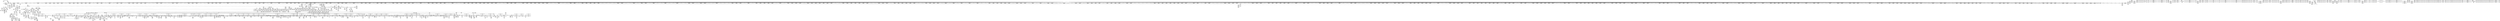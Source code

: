 digraph {
	CE0x4bea9d0 [shape=record,shape=Mrecord,label="{CE0x4bea9d0|task_sid:tmp4|*LoadInst*|security/selinux/hooks.c,208|*SummSink*}"]
	CE0x4bf6ae0 [shape=record,shape=Mrecord,label="{CE0x4bf6ae0|COLLAPSED:_GCMRE___llvm_gcov_ctr131_internal_global_2_x_i64_zeroinitializer:_elem_0:default:}"]
	CE0x4b93030 [shape=record,shape=Mrecord,label="{CE0x4b93030|2472:_%struct.cred*,_2752:_%struct.signal_struct*,_:_CRE_6289,6290_}"]
	CE0x4bdda40 [shape=record,shape=Mrecord,label="{CE0x4bdda40|_ret_void,_!dbg_!27720|./arch/x86/include/asm/preempt.h,78}"]
	CE0x4bec7b0 [shape=record,shape=Mrecord,label="{CE0x4bec7b0|cred_sid:tmp3|*SummSink*}"]
	CE0x4bb7510 [shape=record,shape=Mrecord,label="{CE0x4bb7510|i32_1|*Constant*|*SummSource*}"]
	CE0x4c3c7a0 [shape=record,shape=Mrecord,label="{CE0x4c3c7a0|i64_5|*Constant*}"]
	CE0x4bd61c0 [shape=record,shape=Mrecord,label="{CE0x4bd61c0|_call_void_mcount()_#3}"]
	CE0x4c7f380 [shape=record,shape=Mrecord,label="{CE0x4c7f380|__rcu_read_unlock:bb}"]
	CE0x4b82b10 [shape=record,shape=Mrecord,label="{CE0x4b82b10|2472:_%struct.cred*,_2752:_%struct.signal_struct*,_:_CRE_2915,2916_}"]
	CE0x4bb94f0 [shape=record,shape=Mrecord,label="{CE0x4bb94f0|selinux_task_setrlimit:tmp12|security/selinux/hooks.c,3631}"]
	CE0x4b3a3b0 [shape=record,shape=Mrecord,label="{CE0x4b3a3b0|i32_89|*Constant*|*SummSource*}"]
	CE0x4bf3370 [shape=record,shape=Mrecord,label="{CE0x4bf3370|_call_void_mcount()_#3}"]
	CE0x4b83c40 [shape=record,shape=Mrecord,label="{CE0x4b83c40|2472:_%struct.cred*,_2752:_%struct.signal_struct*,_:_CRE_2926,2927_}"]
	CE0x4c3e870 [shape=record,shape=Mrecord,label="{CE0x4c3e870|rcu_read_unlock:tmp14|include/linux/rcupdate.h,933|*SummSink*}"]
	CE0x4bb7b60 [shape=record,shape=Mrecord,label="{CE0x4bb7b60|selinux_task_setrlimit:tmp9|security/selinux/hooks.c,3629}"]
	CE0x4c34230 [shape=record,shape=Mrecord,label="{CE0x4c34230|rcu_read_lock:tmp13|include/linux/rcupdate.h,882|*SummSource*}"]
	CE0x4baa640 [shape=record,shape=Mrecord,label="{CE0x4baa640|i64*_getelementptr_inbounds_(_11_x_i64_,_11_x_i64_*___llvm_gcov_ctr125,_i64_0,_i64_9)|*Constant*}"]
	CE0x4b987f0 [shape=record,shape=Mrecord,label="{CE0x4b987f0|2472:_%struct.cred*,_2752:_%struct.signal_struct*,_:_CRE_6344,6345_}"]
	CE0x4b87930 [shape=record,shape=Mrecord,label="{CE0x4b87930|2472:_%struct.cred*,_2752:_%struct.signal_struct*,_:_CRE_2965,2966_}"]
	CE0x4bcb330 [shape=record,shape=Mrecord,label="{CE0x4bcb330|i64*_getelementptr_inbounds_(_2_x_i64_,_2_x_i64_*___llvm_gcov_ctr98,_i64_0,_i64_1)|*Constant*|*SummSource*}"]
	CE0x4b90450 [shape=record,shape=Mrecord,label="{CE0x4b90450|2472:_%struct.cred*,_2752:_%struct.signal_struct*,_:_CRE_6136,6140_|*MultipleSource*|Function::selinux_task_setrlimit&Arg::p::|security/selinux/hooks.c,3622}"]
	CE0x4c263c0 [shape=record,shape=Mrecord,label="{CE0x4c263c0|rcu_read_unlock:call|include/linux/rcupdate.h,933}"]
	CE0x4ba6a90 [shape=record,shape=Mrecord,label="{CE0x4ba6a90|_ret_i32_%retval.0,_!dbg_!27728|security/selinux/hooks.c,3632|*SummSink*}"]
	CE0x4c0fbb0 [shape=record,shape=Mrecord,label="{CE0x4c0fbb0|cred_sid:tmp5|security/selinux/hooks.c,196|*SummSource*}"]
	CE0x4ba2010 [shape=record,shape=Mrecord,label="{CE0x4ba2010|2472:_%struct.cred*,_2752:_%struct.signal_struct*,_:_CRE_10536,10544_|*MultipleSource*|Function::selinux_task_setrlimit&Arg::p::|security/selinux/hooks.c,3622}"]
	CE0x4c7c820 [shape=record,shape=Mrecord,label="{CE0x4c7c820|__rcu_read_unlock:tmp1}"]
	CE0x4b34270 [shape=record,shape=Mrecord,label="{CE0x4b34270|2472:_%struct.cred*,_2752:_%struct.signal_struct*,_:_CRE_304,312_|*MultipleSource*|Function::selinux_task_setrlimit&Arg::p::|security/selinux/hooks.c,3622}"]
	CE0x4be9a00 [shape=record,shape=Mrecord,label="{CE0x4be9a00|i64_7|*Constant*|*SummSink*}"]
	CE0x4be5800 [shape=record,shape=Mrecord,label="{CE0x4be5800|i32_22|*Constant*|*SummSink*}"]
	CE0x4b82fc0 [shape=record,shape=Mrecord,label="{CE0x4b82fc0|2472:_%struct.cred*,_2752:_%struct.signal_struct*,_:_CRE_2918,2919_}"]
	CE0x4b90eb0 [shape=record,shape=Mrecord,label="{CE0x4b90eb0|2472:_%struct.cred*,_2752:_%struct.signal_struct*,_:_CRE_6176,6180_|*MultipleSource*|Function::selinux_task_setrlimit&Arg::p::|security/selinux/hooks.c,3622}"]
	CE0x4bc4590 [shape=record,shape=Mrecord,label="{CE0x4bc4590|current_sid:do.body|*SummSource*}"]
	CE0x4be9d30 [shape=record,shape=Mrecord,label="{CE0x4be9d30|rcu_read_lock:tmp2}"]
	CE0x4b888d0 [shape=record,shape=Mrecord,label="{CE0x4b888d0|2472:_%struct.cred*,_2752:_%struct.signal_struct*,_:_CRE_2975,2976_}"]
	CE0x4c08f80 [shape=record,shape=Mrecord,label="{CE0x4c08f80|i8*_undef|*Constant*}"]
	CE0x4b3bc90 [shape=record,shape=Mrecord,label="{CE0x4b3bc90|i64*_getelementptr_inbounds_(_2_x_i64_,_2_x_i64_*___llvm_gcov_ctr98,_i64_0,_i64_1)|*Constant*}"]
	CE0x4bdef20 [shape=record,shape=Mrecord,label="{CE0x4bdef20|__preempt_count_sub:do.end}"]
	CE0x4bf3fe0 [shape=record,shape=Mrecord,label="{CE0x4bf3fe0|task_sid:tmp13|security/selinux/hooks.c,208}"]
	CE0x4b50680 [shape=record,shape=Mrecord,label="{CE0x4b50680|selinux_task_setrlimit:return|*SummSink*}"]
	CE0x4c0b270 [shape=record,shape=Mrecord,label="{CE0x4c0b270|_call_void_asm_addl_$1,_%gs:$0_,_*m,ri,*m,_dirflag_,_fpsr_,_flags_(i32*___preempt_count,_i32_%val,_i32*___preempt_count)_#3,_!dbg_!27714,_!srcloc_!27717|./arch/x86/include/asm/preempt.h,72|*SummSource*}"]
	CE0x4c217a0 [shape=record,shape=Mrecord,label="{CE0x4c217a0|cred_sid:tmp6|security/selinux/hooks.c,197}"]
	CE0x4bb9760 [shape=record,shape=Mrecord,label="{CE0x4bb9760|selinux_task_setrlimit:tmp12|security/selinux/hooks.c,3631|*SummSink*}"]
	CE0x4c0c1a0 [shape=record,shape=Mrecord,label="{CE0x4c0c1a0|GLOBAL:__llvm_gcov_ctr127|Global_var:__llvm_gcov_ctr127}"]
	CE0x4bc38b0 [shape=record,shape=Mrecord,label="{CE0x4bc38b0|current_sid:tmp16|security/selinux/hooks.c,218|*SummSource*}"]
	CE0x4bc0330 [shape=record,shape=Mrecord,label="{CE0x4bc0330|_ret_i32_%retval.0,_!dbg_!27728|security/selinux/avc.c,775|*SummSink*}"]
	CE0x4be9ba0 [shape=record,shape=Mrecord,label="{CE0x4be9ba0|task_sid:tmp15|security/selinux/hooks.c,208}"]
	CE0x4c22ab0 [shape=record,shape=Mrecord,label="{CE0x4c22ab0|__rcu_read_lock:tmp7|include/linux/rcupdate.h,240|*SummSink*}"]
	CE0x4c2d4f0 [shape=record,shape=Mrecord,label="{CE0x4c2d4f0|rcu_read_unlock:tobool1|include/linux/rcupdate.h,933|*SummSink*}"]
	CE0x4c35050 [shape=record,shape=Mrecord,label="{CE0x4c35050|rcu_read_lock:tmp16|include/linux/rcupdate.h,882|*SummSource*}"]
	CE0x4be9e10 [shape=record,shape=Mrecord,label="{CE0x4be9e10|rcu_read_lock:tmp2|*SummSink*}"]
	CE0x4c0ac80 [shape=record,shape=Mrecord,label="{CE0x4c0ac80|rcu_lock_release:tmp5|include/linux/rcupdate.h,423}"]
	CE0x4c66280 [shape=record,shape=Mrecord,label="{CE0x4c66280|_call_void_lock_release(%struct.lockdep_map*_%map,_i32_1,_i64_ptrtoint_(i8*_blockaddress(_rcu_lock_release,_%__here)_to_i64))_#10,_!dbg_!27716|include/linux/rcupdate.h,423}"]
	CE0x4c837b0 [shape=record,shape=Mrecord,label="{CE0x4c837b0|i64*_getelementptr_inbounds_(_4_x_i64_,_4_x_i64_*___llvm_gcov_ctr135,_i64_0,_i64_1)|*Constant*}"]
	CE0x4c80450 [shape=record,shape=Mrecord,label="{CE0x4c80450|i64*_getelementptr_inbounds_(_4_x_i64_,_4_x_i64_*___llvm_gcov_ctr129,_i64_0,_i64_3)|*Constant*|*SummSink*}"]
	CE0x4c0d860 [shape=record,shape=Mrecord,label="{CE0x4c0d860|rcu_read_lock:tmp10|include/linux/rcupdate.h,882|*SummSink*}"]
	CE0x4c275c0 [shape=record,shape=Mrecord,label="{CE0x4c275c0|__preempt_count_add:entry}"]
	CE0x4b82e30 [shape=record,shape=Mrecord,label="{CE0x4b82e30|2472:_%struct.cred*,_2752:_%struct.signal_struct*,_:_CRE_2917,2918_}"]
	CE0x4c250c0 [shape=record,shape=Mrecord,label="{CE0x4c250c0|__rcu_read_lock:tmp3|*SummSink*}"]
	CE0x4bfe2d0 [shape=record,shape=Mrecord,label="{CE0x4bfe2d0|_call_void___rcu_read_unlock()_#10,_!dbg_!27734|include/linux/rcupdate.h,937|*SummSink*}"]
	CE0x4c24ba0 [shape=record,shape=Mrecord,label="{CE0x4c24ba0|i64*_getelementptr_inbounds_(_11_x_i64_,_11_x_i64_*___llvm_gcov_ctr132,_i64_0,_i64_8)|*Constant*|*SummSource*}"]
	CE0x4baf360 [shape=record,shape=Mrecord,label="{CE0x4baf360|_ret_i32_%tmp24,_!dbg_!27742|security/selinux/hooks.c,220|*SummSink*}"]
	CE0x4bbd520 [shape=record,shape=Mrecord,label="{CE0x4bbd520|selinux_task_setrlimit:call|security/selinux/hooks.c,3629|*SummSource*}"]
	CE0x65a8860 [shape=record,shape=Mrecord,label="{CE0x65a8860|i32_89|*Constant*}"]
	CE0x4c26fb0 [shape=record,shape=Mrecord,label="{CE0x4c26fb0|i64*_getelementptr_inbounds_(_4_x_i64_,_4_x_i64_*___llvm_gcov_ctr128,_i64_0,_i64_3)|*Constant*|*SummSink*}"]
	CE0x4b54e70 [shape=record,shape=Mrecord,label="{CE0x4b54e70|current_has_perm:tmp1|*SummSink*}"]
	CE0x4c07e60 [shape=record,shape=Mrecord,label="{CE0x4c07e60|i64*_getelementptr_inbounds_(_4_x_i64_,_4_x_i64_*___llvm_gcov_ctr130,_i64_0,_i64_0)|*Constant*|*SummSource*}"]
	CE0x4c14af0 [shape=record,shape=Mrecord,label="{CE0x4c14af0|GLOBAL:task_sid.__warned|Global_var:task_sid.__warned|*SummSink*}"]
	CE0x4c9afd0 [shape=record,shape=Mrecord,label="{CE0x4c9afd0|__preempt_count_add:tmp2|*SummSource*}"]
	CE0x4be1070 [shape=record,shape=Mrecord,label="{CE0x4be1070|__preempt_count_sub:tmp6|./arch/x86/include/asm/preempt.h,78|*SummSink*}"]
	CE0x4b9d260 [shape=record,shape=Mrecord,label="{CE0x4b9d260|2472:_%struct.cred*,_2752:_%struct.signal_struct*,_:_CRE_6474,6476_|*MultipleSource*|Function::selinux_task_setrlimit&Arg::p::|security/selinux/hooks.c,3622}"]
	CE0x4b86cb0 [shape=record,shape=Mrecord,label="{CE0x4b86cb0|2472:_%struct.cred*,_2752:_%struct.signal_struct*,_:_CRE_2957,2958_}"]
	CE0x4b7dfc0 [shape=record,shape=Mrecord,label="{CE0x4b7dfc0|2472:_%struct.cred*,_2752:_%struct.signal_struct*,_:_CRE_2728,2736_|*MultipleSource*|Function::selinux_task_setrlimit&Arg::p::|security/selinux/hooks.c,3622}"]
	CE0x4c2a2c0 [shape=record,shape=Mrecord,label="{CE0x4c2a2c0|rcu_read_unlock:land.lhs.true2|*SummSource*}"]
	CE0x4b89960 [shape=record,shape=Mrecord,label="{CE0x4b89960|2472:_%struct.cred*,_2752:_%struct.signal_struct*,_:_CRE_3024,3032_|*MultipleSource*|Function::selinux_task_setrlimit&Arg::p::|security/selinux/hooks.c,3622}"]
	CE0x4bce860 [shape=record,shape=Mrecord,label="{CE0x4bce860|current_sid:tmp12|security/selinux/hooks.c,218|*SummSink*}"]
	CE0x4bfe640 [shape=record,shape=Mrecord,label="{CE0x4bfe640|GLOBAL:__rcu_read_unlock|*Constant*|*SummSink*}"]
	CE0x4b7e230 [shape=record,shape=Mrecord,label="{CE0x4b7e230|2472:_%struct.cred*,_2752:_%struct.signal_struct*,_:_CRE_2736,2744_|*MultipleSource*|Function::selinux_task_setrlimit&Arg::p::|security/selinux/hooks.c,3622}"]
	CE0x4c08bf0 [shape=record,shape=Mrecord,label="{CE0x4c08bf0|rcu_lock_release:tmp7}"]
	CE0x5583480 [shape=record,shape=Mrecord,label="{CE0x5583480|2472:_%struct.cred*,_2752:_%struct.signal_struct*,_:_CRE_136,144_|*MultipleSource*|Function::selinux_task_setrlimit&Arg::p::|security/selinux/hooks.c,3622}"]
	CE0x4bc9660 [shape=record,shape=Mrecord,label="{CE0x4bc9660|current_sid:tmp5|security/selinux/hooks.c,218|*SummSink*}"]
	CE0x4b58b20 [shape=record,shape=Mrecord,label="{CE0x4b58b20|2472:_%struct.cred*,_2752:_%struct.signal_struct*,_:_CRE_1856,1864_|*MultipleSource*|Function::selinux_task_setrlimit&Arg::p::|security/selinux/hooks.c,3622}"]
	CE0x4b84be0 [shape=record,shape=Mrecord,label="{CE0x4b84be0|2472:_%struct.cred*,_2752:_%struct.signal_struct*,_:_CRE_2936,2937_}"]
	CE0x4b8d600 [shape=record,shape=Mrecord,label="{CE0x4b8d600|2472:_%struct.cred*,_2752:_%struct.signal_struct*,_:_CRE_5864,5872_|*MultipleSource*|Function::selinux_task_setrlimit&Arg::p::|security/selinux/hooks.c,3622}"]
	CE0x4b5f6a0 [shape=record,shape=Mrecord,label="{CE0x4b5f6a0|2472:_%struct.cred*,_2752:_%struct.signal_struct*,_:_CRE_2472,2480_|*MultipleSource*|Function::selinux_task_setrlimit&Arg::p::|security/selinux/hooks.c,3622}"]
	CE0x4b8a370 [shape=record,shape=Mrecord,label="{CE0x4b8a370|2472:_%struct.cred*,_2752:_%struct.signal_struct*,_:_CRE_3056,3064_|*MultipleSource*|Function::selinux_task_setrlimit&Arg::p::|security/selinux/hooks.c,3622}"]
	CE0x4b45d50 [shape=record,shape=Mrecord,label="{CE0x4b45d50|2472:_%struct.cred*,_2752:_%struct.signal_struct*,_:_CRE_2240,2248_|*MultipleSource*|Function::selinux_task_setrlimit&Arg::p::|security/selinux/hooks.c,3622}"]
	CE0x4be7d30 [shape=record,shape=Mrecord,label="{CE0x4be7d30|current_sid:tmp24|security/selinux/hooks.c,220|*SummSource*}"]
	CE0x4baa200 [shape=record,shape=Mrecord,label="{CE0x4baa200|i8*_getelementptr_inbounds_(_45_x_i8_,_45_x_i8_*_.str12,_i32_0,_i32_0)|*Constant*}"]
	CE0x4b48890 [shape=record,shape=Mrecord,label="{CE0x4b48890|2472:_%struct.cred*,_2752:_%struct.signal_struct*,_:_CRE_2384,2392_|*MultipleSource*|Function::selinux_task_setrlimit&Arg::p::|security/selinux/hooks.c,3622}"]
	CE0x4b9cff0 [shape=record,shape=Mrecord,label="{CE0x4b9cff0|2472:_%struct.cred*,_2752:_%struct.signal_struct*,_:_CRE_6472,6474_|*MultipleSource*|Function::selinux_task_setrlimit&Arg::p::|security/selinux/hooks.c,3622}"]
	CE0x4bcaf10 [shape=record,shape=Mrecord,label="{CE0x4bcaf10|GLOBAL:lockdep_rcu_suspicious|*Constant*}"]
	CE0x4c07890 [shape=record,shape=Mrecord,label="{CE0x4c07890|__rcu_read_lock:tmp1|*SummSource*}"]
	CE0x4b5d1e0 [shape=record,shape=Mrecord,label="{CE0x4b5d1e0|2472:_%struct.cred*,_2752:_%struct.signal_struct*,_:_CRE_568,576_|*MultipleSource*|Function::selinux_task_setrlimit&Arg::p::|security/selinux/hooks.c,3622}"]
	CE0x4c141e0 [shape=record,shape=Mrecord,label="{CE0x4c141e0|task_sid:tmp7|security/selinux/hooks.c,208|*SummSink*}"]
	CE0x4b3b4d0 [shape=record,shape=Mrecord,label="{CE0x4b3b4d0|i32_0|*Constant*}"]
	CE0x4b84280 [shape=record,shape=Mrecord,label="{CE0x4b84280|2472:_%struct.cred*,_2752:_%struct.signal_struct*,_:_CRE_2930,2931_}"]
	CE0x4bacaf0 [shape=record,shape=Mrecord,label="{CE0x4bacaf0|current_has_perm:call2|security/selinux/hooks.c,1544|*SummSource*}"]
	CE0x4b472f0 [shape=record,shape=Mrecord,label="{CE0x4b472f0|2472:_%struct.cred*,_2752:_%struct.signal_struct*,_:_CRE_2312,2320_|*MultipleSource*|Function::selinux_task_setrlimit&Arg::p::|security/selinux/hooks.c,3622}"]
	CE0x4ba44c0 [shape=record,shape=Mrecord,label="{CE0x4ba44c0|2472:_%struct.cred*,_2752:_%struct.signal_struct*,_:_CRE_10632,10640_|*MultipleSource*|Function::selinux_task_setrlimit&Arg::p::|security/selinux/hooks.c,3622}"]
	CE0x4c36400 [shape=record,shape=Mrecord,label="{CE0x4c36400|_call_void_lockdep_rcu_suspicious(i8*_getelementptr_inbounds_(_25_x_i8_,_25_x_i8_*_.str45,_i32_0,_i32_0),_i32_883,_i8*_getelementptr_inbounds_(_42_x_i8_,_42_x_i8_*_.str46,_i32_0,_i32_0))_#10,_!dbg_!27728|include/linux/rcupdate.h,882|*SummSource*}"]
	CE0x4b98980 [shape=record,shape=Mrecord,label="{CE0x4b98980|2472:_%struct.cred*,_2752:_%struct.signal_struct*,_:_CRE_6345,6346_}"]
	CE0x4bed3b0 [shape=record,shape=Mrecord,label="{CE0x4bed3b0|task_sid:tmp1|*SummSource*}"]
	CE0x4bb3460 [shape=record,shape=Mrecord,label="{CE0x4bb3460|task_sid:call7|security/selinux/hooks.c,208|*SummSink*}"]
	CE0x4b32830 [shape=record,shape=Mrecord,label="{CE0x4b32830|i64_1|*Constant*}"]
	CE0x4c7d520 [shape=record,shape=Mrecord,label="{CE0x4c7d520|rcu_lock_acquire:bb|*SummSource*}"]
	CE0x4b7e6c0 [shape=record,shape=Mrecord,label="{CE0x4b7e6c0|2472:_%struct.cred*,_2752:_%struct.signal_struct*,_:_CRE_2752,2760_|*MultipleSource*|Function::selinux_task_setrlimit&Arg::p::|security/selinux/hooks.c,3622}"]
	CE0x4bdba80 [shape=record,shape=Mrecord,label="{CE0x4bdba80|_ret_%struct.task_struct*_%tmp4,_!dbg_!27714|./arch/x86/include/asm/current.h,14|*SummSource*}"]
	CE0x4c65200 [shape=record,shape=Mrecord,label="{CE0x4c65200|__rcu_read_unlock:tmp}"]
	CE0x4c30280 [shape=record,shape=Mrecord,label="{CE0x4c30280|rcu_lock_release:tmp2|*SummSink*}"]
	CE0x4bab640 [shape=record,shape=Mrecord,label="{CE0x4bab640|current_has_perm:call1|security/selinux/hooks.c,1543}"]
	CE0x4c2c250 [shape=record,shape=Mrecord,label="{CE0x4c2c250|rcu_lock_acquire:tmp4|include/linux/rcupdate.h,418}"]
	CE0x4b9e320 [shape=record,shape=Mrecord,label="{CE0x4b9e320|2472:_%struct.cred*,_2752:_%struct.signal_struct*,_:_CRE_6512,6520_|*MultipleSource*|Function::selinux_task_setrlimit&Arg::p::|security/selinux/hooks.c,3622}"]
	CE0x4bf2330 [shape=record,shape=Mrecord,label="{CE0x4bf2330|cred_sid:security|security/selinux/hooks.c,196}"]
	CE0x4bbe070 [shape=record,shape=Mrecord,label="{CE0x4bbe070|COLLAPSED:_CRE:_elem_0::|security/selinux/hooks.c,3622}"]
	CE0x4bcc840 [shape=record,shape=Mrecord,label="{CE0x4bcc840|i64*_getelementptr_inbounds_(_13_x_i64_,_13_x_i64_*___llvm_gcov_ctr126,_i64_0,_i64_0)|*Constant*|*SummSource*}"]
	CE0x4b554b0 [shape=record,shape=Mrecord,label="{CE0x4b554b0|current_has_perm:tmp2|*SummSource*}"]
	CE0x4c07b40 [shape=record,shape=Mrecord,label="{CE0x4c07b40|rcu_lock_release:tmp1|*SummSink*}"]
	CE0x4bd0340 [shape=record,shape=Mrecord,label="{CE0x4bd0340|rcu_read_lock:tmp1}"]
	CE0x4bcff30 [shape=record,shape=Mrecord,label="{CE0x4bcff30|_call_void_rcu_read_lock()_#10,_!dbg_!27712|security/selinux/hooks.c,207|*SummSource*}"]
	CE0x4c22490 [shape=record,shape=Mrecord,label="{CE0x4c22490|rcu_read_unlock:tmp6|include/linux/rcupdate.h,933}"]
	CE0x4c2ef80 [shape=record,shape=Mrecord,label="{CE0x4c2ef80|rcu_lock_acquire:tmp2|*SummSink*}"]
	CE0x4be4750 [shape=record,shape=Mrecord,label="{CE0x4be4750|task_sid:tmp21|security/selinux/hooks.c,208|*SummSource*}"]
	CE0x4cbc850 [shape=record,shape=Mrecord,label="{CE0x4cbc850|i64*_getelementptr_inbounds_(_4_x_i64_,_4_x_i64_*___llvm_gcov_ctr129,_i64_0,_i64_0)|*Constant*|*SummSource*}"]
	CE0x4bf5770 [shape=record,shape=Mrecord,label="{CE0x4bf5770|task_sid:tmp12|security/selinux/hooks.c,208|*SummSource*}"]
	CE0x4bed2b0 [shape=record,shape=Mrecord,label="{CE0x4bed2b0|task_sid:tmp|*SummSink*}"]
	CE0x4bbb510 [shape=record,shape=Mrecord,label="{CE0x4bbb510|i64_2|*Constant*}"]
	CE0x4c05da0 [shape=record,shape=Mrecord,label="{CE0x4c05da0|i64_ptrtoint_(i8*_blockaddress(_rcu_lock_acquire,_%__here)_to_i64)|*Constant*}"]
	CE0x4bbc680 [shape=record,shape=Mrecord,label="{CE0x4bbc680|selinux_task_setrlimit:tmp7|security/selinux/hooks.c,3628}"]
	CE0x4c662f0 [shape=record,shape=Mrecord,label="{CE0x4c662f0|_call_void_lock_release(%struct.lockdep_map*_%map,_i32_1,_i64_ptrtoint_(i8*_blockaddress(_rcu_lock_release,_%__here)_to_i64))_#10,_!dbg_!27716|include/linux/rcupdate.h,423|*SummSource*}"]
	CE0x4c82e80 [shape=record,shape=Mrecord,label="{CE0x4c82e80|__preempt_count_sub:tmp3|*SummSink*}"]
	CE0x4bed340 [shape=record,shape=Mrecord,label="{CE0x4bed340|task_sid:tmp1}"]
	CE0x4bbed50 [shape=record,shape=Mrecord,label="{CE0x4bbed50|i16_2|*Constant*}"]
	CE0x4b37400 [shape=record,shape=Mrecord,label="{CE0x4b37400|current_sid:tmp1|*SummSink*}"]
	CE0x4bd07c0 [shape=record,shape=Mrecord,label="{CE0x4bd07c0|_call_void_mcount()_#3|*SummSink*}"]
	CE0x4b2fe40 [shape=record,shape=Mrecord,label="{CE0x4b2fe40|2472:_%struct.cred*,_2752:_%struct.signal_struct*,_:_CRE_694,695_}"]
	CE0x4b9f910 [shape=record,shape=Mrecord,label="{CE0x4b9f910|2472:_%struct.cred*,_2752:_%struct.signal_struct*,_:_CRE_6584,6600_|*MultipleSource*|Function::selinux_task_setrlimit&Arg::p::|security/selinux/hooks.c,3622}"]
	CE0x4c99510 [shape=record,shape=Mrecord,label="{CE0x4c99510|i64*_getelementptr_inbounds_(_4_x_i64_,_4_x_i64_*___llvm_gcov_ctr129,_i64_0,_i64_1)|*Constant*|*SummSink*}"]
	CE0x4bbf360 [shape=record,shape=Mrecord,label="{CE0x4bbf360|avc_has_perm:tclass|Function::avc_has_perm&Arg::tclass::|*SummSource*}"]
	CE0x4c154e0 [shape=record,shape=Mrecord,label="{CE0x4c154e0|GLOBAL:__preempt_count_sub|*Constant*|*SummSink*}"]
	CE0x4b33e20 [shape=record,shape=Mrecord,label="{CE0x4b33e20|2472:_%struct.cred*,_2752:_%struct.signal_struct*,_:_CRE_264,272_|*MultipleSource*|Function::selinux_task_setrlimit&Arg::p::|security/selinux/hooks.c,3622}"]
	CE0x4c42c10 [shape=record,shape=Mrecord,label="{CE0x4c42c10|rcu_read_unlock:tmp20|include/linux/rcupdate.h,933}"]
	CE0x4baccc0 [shape=record,shape=Mrecord,label="{CE0x4baccc0|i32_(i32,_i32,_i16,_i32,_%struct.common_audit_data*)*_bitcast_(i32_(i32,_i32,_i16,_i32,_%struct.common_audit_data.495*)*_avc_has_perm_to_i32_(i32,_i32,_i16,_i32,_%struct.common_audit_data*)*)|*Constant*|*SummSink*}"]
	CE0x4b95140 [shape=record,shape=Mrecord,label="{CE0x4b95140|2472:_%struct.cred*,_2752:_%struct.signal_struct*,_:_CRE_6309,6310_}"]
	CE0x4b5a8b0 [shape=record,shape=Mrecord,label="{CE0x4b5a8b0|2472:_%struct.cred*,_2752:_%struct.signal_struct*,_:_CRE_1952,1960_|*MultipleSource*|Function::selinux_task_setrlimit&Arg::p::|security/selinux/hooks.c,3622}"]
	CE0x4ba59c0 [shape=record,shape=Mrecord,label="{CE0x4ba59c0|i64*_getelementptr_inbounds_(_13_x_i64_,_13_x_i64_*___llvm_gcov_ctr126,_i64_0,_i64_12)|*Constant*}"]
	CE0x4bf4b00 [shape=record,shape=Mrecord,label="{CE0x4bf4b00|i64*_getelementptr_inbounds_(_2_x_i64_,_2_x_i64_*___llvm_gcov_ctr131,_i64_0,_i64_0)|*Constant*|*SummSource*}"]
	CE0x4c42940 [shape=record,shape=Mrecord,label="{CE0x4c42940|rcu_read_unlock:tmp19|include/linux/rcupdate.h,933}"]
	CE0x4b60280 [shape=record,shape=Mrecord,label="{CE0x4b60280|2472:_%struct.cred*,_2752:_%struct.signal_struct*,_:_CRE_2512,2520_|*MultipleSource*|Function::selinux_task_setrlimit&Arg::p::|security/selinux/hooks.c,3622}"]
	CE0x4c05ee0 [shape=record,shape=Mrecord,label="{CE0x4c05ee0|i64_ptrtoint_(i8*_blockaddress(_rcu_lock_acquire,_%__here)_to_i64)|*Constant*|*SummSource*}"]
	CE0x4c0cdb0 [shape=record,shape=Mrecord,label="{CE0x4c0cdb0|__rcu_read_lock:tmp4|include/linux/rcupdate.h,239|*SummSink*}"]
	CE0x4b43600 [shape=record,shape=Mrecord,label="{CE0x4b43600|2472:_%struct.cred*,_2752:_%struct.signal_struct*,_:_CRE_2056,2057_|*MultipleSource*|Function::selinux_task_setrlimit&Arg::p::|security/selinux/hooks.c,3622}"]
	CE0x4c11b80 [shape=record,shape=Mrecord,label="{CE0x4c11b80|i64*_getelementptr_inbounds_(_4_x_i64_,_4_x_i64_*___llvm_gcov_ctr130,_i64_0,_i64_2)|*Constant*|*SummSink*}"]
	CE0x4ba26c0 [shape=record,shape=Mrecord,label="{CE0x4ba26c0|2472:_%struct.cred*,_2752:_%struct.signal_struct*,_:_CRE_10560,10568_|*MultipleSource*|Function::selinux_task_setrlimit&Arg::p::|security/selinux/hooks.c,3622}"]
	CE0x4c0b6e0 [shape=record,shape=Mrecord,label="{CE0x4c0b6e0|i64*_getelementptr_inbounds_(_4_x_i64_,_4_x_i64_*___llvm_gcov_ctr133,_i64_0,_i64_0)|*Constant*|*SummSource*}"]
	CE0x4bbc950 [shape=record,shape=Mrecord,label="{CE0x4bbc950|selinux_task_setrlimit:tmp6|security/selinux/hooks.c,3628|*SummSource*}"]
	CE0x4bebc10 [shape=record,shape=Mrecord,label="{CE0x4bebc10|i64_6|*Constant*|*SummSource*}"]
	CE0x4bda560 [shape=record,shape=Mrecord,label="{CE0x4bda560|i64*_getelementptr_inbounds_(_11_x_i64_,_11_x_i64_*___llvm_gcov_ctr125,_i64_0,_i64_10)|*Constant*|*SummSink*}"]
	CE0x4bc1f40 [shape=record,shape=Mrecord,label="{CE0x4bc1f40|rcu_read_lock:if.then}"]
	CE0x4c42f20 [shape=record,shape=Mrecord,label="{CE0x4c42f20|rcu_read_unlock:tmp20|include/linux/rcupdate.h,933|*SummSink*}"]
	CE0x4b585f0 [shape=record,shape=Mrecord,label="{CE0x4b585f0|2472:_%struct.cred*,_2752:_%struct.signal_struct*,_:_CRE_1840,1844_|*MultipleSource*|Function::selinux_task_setrlimit&Arg::p::|security/selinux/hooks.c,3622}"]
	CE0x4bdad30 [shape=record,shape=Mrecord,label="{CE0x4bdad30|current_sid:call4|security/selinux/hooks.c,218}"]
	CE0x4be90d0 [shape=record,shape=Mrecord,label="{CE0x4be90d0|_call_void_lockdep_rcu_suspicious(i8*_getelementptr_inbounds_(_25_x_i8_,_25_x_i8_*_.str3,_i32_0,_i32_0),_i32_208,_i8*_getelementptr_inbounds_(_41_x_i8_,_41_x_i8_*_.str44,_i32_0,_i32_0))_#10,_!dbg_!27732|security/selinux/hooks.c,208|*SummSink*}"]
	CE0x4b83150 [shape=record,shape=Mrecord,label="{CE0x4b83150|2472:_%struct.cred*,_2752:_%struct.signal_struct*,_:_CRE_2919,2920_}"]
	CE0x4c7c590 [shape=record,shape=Mrecord,label="{CE0x4c7c590|_call_void_lock_acquire(%struct.lockdep_map*_%map,_i32_0,_i32_0,_i32_2,_i32_0,_%struct.lockdep_map*_null,_i64_ptrtoint_(i8*_blockaddress(_rcu_lock_acquire,_%__here)_to_i64))_#10,_!dbg_!27716|include/linux/rcupdate.h,418}"]
	CE0x4c37910 [shape=record,shape=Mrecord,label="{CE0x4c37910|i32_883|*Constant*|*SummSink*}"]
	CE0x4c143d0 [shape=record,shape=Mrecord,label="{CE0x4c143d0|task_sid:tmp8|security/selinux/hooks.c,208|*SummSource*}"]
	CE0x4c7b5d0 [shape=record,shape=Mrecord,label="{CE0x4c7b5d0|i64*_getelementptr_inbounds_(_4_x_i64_,_4_x_i64_*___llvm_gcov_ctr130,_i64_0,_i64_3)|*Constant*|*SummSource*}"]
	CE0x4c14590 [shape=record,shape=Mrecord,label="{CE0x4c14590|task_sid:tmp8|security/selinux/hooks.c,208|*SummSink*}"]
	CE0x4beb8f0 [shape=record,shape=Mrecord,label="{CE0x4beb8f0|cred_sid:tmp4|*LoadInst*|security/selinux/hooks.c,196|*SummSink*}"]
	CE0x4b94b00 [shape=record,shape=Mrecord,label="{CE0x4b94b00|2472:_%struct.cred*,_2752:_%struct.signal_struct*,_:_CRE_6305,6306_}"]
	CE0x4c29d80 [shape=record,shape=Mrecord,label="{CE0x4c29d80|i64*_getelementptr_inbounds_(_4_x_i64_,_4_x_i64_*___llvm_gcov_ctr128,_i64_0,_i64_3)|*Constant*}"]
	CE0x4bc32a0 [shape=record,shape=Mrecord,label="{CE0x4bc32a0|current_sid:tmp15|security/selinux/hooks.c,218}"]
	CE0x4bc85b0 [shape=record,shape=Mrecord,label="{CE0x4bc85b0|current_sid:tmp8|security/selinux/hooks.c,218|*SummSink*}"]
	CE0x4b330a0 [shape=record,shape=Mrecord,label="{CE0x4b330a0|current_sid:tmp4|security/selinux/hooks.c,218|*SummSource*}"]
	CE0x4b4a310 [shape=record,shape=Mrecord,label="{CE0x4b4a310|i64*_getelementptr_inbounds_(_6_x_i64_,_6_x_i64_*___llvm_gcov_ctr286,_i64_0,_i64_5)|*Constant*}"]
	CE0x4b3f7b0 [shape=record,shape=Mrecord,label="{CE0x4b3f7b0|current_has_perm:tmp|*SummSink*}"]
	CE0x4b8bda0 [shape=record,shape=Mrecord,label="{CE0x4b8bda0|2472:_%struct.cred*,_2752:_%struct.signal_struct*,_:_CRE_3128,3136_|*MultipleSource*|Function::selinux_task_setrlimit&Arg::p::|security/selinux/hooks.c,3622}"]
	CE0x4b477d0 [shape=record,shape=Mrecord,label="{CE0x4b477d0|2472:_%struct.cred*,_2752:_%struct.signal_struct*,_:_CRE_2328,2336_|*MultipleSource*|Function::selinux_task_setrlimit&Arg::p::|security/selinux/hooks.c,3622}"]
	CE0x4c7b9a0 [shape=record,shape=Mrecord,label="{CE0x4c7b9a0|rcu_lock_acquire:tmp6|*SummSource*}"]
	CE0x4ca1c50 [shape=record,shape=Mrecord,label="{CE0x4ca1c50|COLLAPSED:_GCMRE___llvm_gcov_ctr135_internal_global_4_x_i64_zeroinitializer:_elem_0:default:}"]
	CE0x4c297c0 [shape=record,shape=Mrecord,label="{CE0x4c297c0|rcu_read_unlock:tmp3|*SummSource*}"]
	CE0x4bda4b0 [shape=record,shape=Mrecord,label="{CE0x4bda4b0|i64*_getelementptr_inbounds_(_11_x_i64_,_11_x_i64_*___llvm_gcov_ctr125,_i64_0,_i64_10)|*Constant*|*SummSource*}"]
	CE0x4c12590 [shape=record,shape=Mrecord,label="{CE0x4c12590|rcu_read_lock:tmp9|include/linux/rcupdate.h,882|*SummSource*}"]
	CE0x4b50f90 [shape=record,shape=Mrecord,label="{CE0x4b50f90|i32_0|*Constant*|*SummSink*}"]
	CE0x4b2fa70 [shape=record,shape=Mrecord,label="{CE0x4b2fa70|2472:_%struct.cred*,_2752:_%struct.signal_struct*,_:_CRE_691,692_}"]
	CE0x4be7230 [shape=record,shape=Mrecord,label="{CE0x4be7230|0:_i32,_4:_i32,_8:_i32,_12:_i32,_:_CMRE_4,8_|*MultipleSource*|security/selinux/hooks.c,218|security/selinux/hooks.c,218|security/selinux/hooks.c,220}"]
	CE0x4b95910 [shape=record,shape=Mrecord,label="{CE0x4b95910|2472:_%struct.cred*,_2752:_%struct.signal_struct*,_:_CRE_6314,6315_}"]
	CE0x4c26c90 [shape=record,shape=Mrecord,label="{CE0x4c26c90|rcu_read_unlock:tmp|*SummSource*}"]
	CE0x4c1c760 [shape=record,shape=Mrecord,label="{CE0x4c1c760|__rcu_read_unlock:tmp1|*SummSink*}"]
	CE0x4bf3260 [shape=record,shape=Mrecord,label="{CE0x4bf3260|rcu_read_lock:tmp3|*SummSink*}"]
	CE0x4babaa0 [shape=record,shape=Mrecord,label="{CE0x4babaa0|task_sid:entry}"]
	CE0x4cba910 [shape=record,shape=Mrecord,label="{CE0x4cba910|__preempt_count_sub:do.end|*SummSource*}"]
	CE0x4be7ba0 [shape=record,shape=Mrecord,label="{CE0x4be7ba0|current_sid:tmp24|security/selinux/hooks.c,220}"]
	CE0x4b63700 [shape=record,shape=Mrecord,label="{CE0x4b63700|2472:_%struct.cred*,_2752:_%struct.signal_struct*,_:_CRE_2596,2598_|*MultipleSource*|Function::selinux_task_setrlimit&Arg::p::|security/selinux/hooks.c,3622}"]
	CE0x4bb4dc0 [shape=record,shape=Mrecord,label="{CE0x4bb4dc0|_ret_i32_%call2,_!dbg_!27718|security/selinux/hooks.c,1544|*SummSource*}"]
	CE0x4cbbf90 [shape=record,shape=Mrecord,label="{CE0x4cbbf90|__preempt_count_sub:tmp7|./arch/x86/include/asm/preempt.h,78|*SummSink*}"]
	CE0x4bf4f10 [shape=record,shape=Mrecord,label="{CE0x4bf4f10|task_sid:tmp10|security/selinux/hooks.c,208|*SummSink*}"]
	CE0x4bd3a40 [shape=record,shape=Mrecord,label="{CE0x4bd3a40|task_sid:if.then|*SummSource*}"]
	CE0x4c0b200 [shape=record,shape=Mrecord,label="{CE0x4c0b200|_call_void_asm_addl_$1,_%gs:$0_,_*m,ri,*m,_dirflag_,_fpsr_,_flags_(i32*___preempt_count,_i32_%val,_i32*___preempt_count)_#3,_!dbg_!27714,_!srcloc_!27717|./arch/x86/include/asm/preempt.h,72}"]
	CE0x4c7bc90 [shape=record,shape=Mrecord,label="{CE0x4c7bc90|rcu_lock_acquire:tmp7}"]
	CE0x4bbc090 [shape=record,shape=Mrecord,label="{CE0x4bbc090|GLOBAL:__llvm_gcov_ctr286|Global_var:__llvm_gcov_ctr286}"]
	CE0x4b9efa0 [shape=record,shape=Mrecord,label="{CE0x4b9efa0|2472:_%struct.cred*,_2752:_%struct.signal_struct*,_:_CRE_6552,6560_|*MultipleSource*|Function::selinux_task_setrlimit&Arg::p::|security/selinux/hooks.c,3622}"]
	CE0x4c14a60 [shape=record,shape=Mrecord,label="{CE0x4c14a60|GLOBAL:task_sid.__warned|Global_var:task_sid.__warned|*SummSource*}"]
	CE0x4b952d0 [shape=record,shape=Mrecord,label="{CE0x4b952d0|2472:_%struct.cred*,_2752:_%struct.signal_struct*,_:_CRE_6310,6311_}"]
	CE0x4bab0d0 [shape=record,shape=Mrecord,label="{CE0x4bab0d0|current_sid:tmp18|security/selinux/hooks.c,218}"]
	CE0x4bbe7f0 [shape=record,shape=Mrecord,label="{CE0x4bbe7f0|avc_has_perm:ssid|Function::avc_has_perm&Arg::ssid::|*SummSink*}"]
	CE0x4bf0240 [shape=record,shape=Mrecord,label="{CE0x4bf0240|GLOBAL:rcu_read_unlock.__warned|Global_var:rcu_read_unlock.__warned}"]
	CE0x4b34a70 [shape=record,shape=Mrecord,label="{CE0x4b34a70|selinux_task_setrlimit:tmp3|security/selinux/hooks.c,3628|*SummSource*}"]
	CE0x4b955f0 [shape=record,shape=Mrecord,label="{CE0x4b955f0|2472:_%struct.cred*,_2752:_%struct.signal_struct*,_:_CRE_6312,6313_}"]
	CE0x4bdc4f0 [shape=record,shape=Mrecord,label="{CE0x4bdc4f0|current_sid:cred|security/selinux/hooks.c,218|*SummSource*}"]
	CE0x4bf5870 [shape=record,shape=Mrecord,label="{CE0x4bf5870|task_sid:call3|security/selinux/hooks.c,208}"]
	CE0x4b569c0 [shape=record,shape=Mrecord,label="{CE0x4b569c0|2472:_%struct.cred*,_2752:_%struct.signal_struct*,_:_CRE_288,296_|*MultipleSource*|Function::selinux_task_setrlimit&Arg::p::|security/selinux/hooks.c,3622}"]
	CE0x4c2d6b0 [shape=record,shape=Mrecord,label="{CE0x4c2d6b0|i64*_getelementptr_inbounds_(_4_x_i64_,_4_x_i64_*___llvm_gcov_ctr128,_i64_0,_i64_0)|*Constant*|*SummSink*}"]
	CE0x4baf470 [shape=record,shape=Mrecord,label="{CE0x4baf470|current_has_perm:call1|security/selinux/hooks.c,1543|*SummSink*}"]
	CE0x4bec9e0 [shape=record,shape=Mrecord,label="{CE0x4bec9e0|task_sid:do.end|*SummSource*}"]
	CE0x4b8c4f0 [shape=record,shape=Mrecord,label="{CE0x4b8c4f0|2472:_%struct.cred*,_2752:_%struct.signal_struct*,_:_CRE_3144,3148_|*MultipleSource*|Function::selinux_task_setrlimit&Arg::p::|security/selinux/hooks.c,3622}"]
	CE0x4be9da0 [shape=record,shape=Mrecord,label="{CE0x4be9da0|rcu_read_lock:tmp2|*SummSource*}"]
	CE0x4c37d40 [shape=record,shape=Mrecord,label="{CE0x4c37d40|rcu_read_lock:tmp17|include/linux/rcupdate.h,882|*SummSource*}"]
	CE0x4c9e4f0 [shape=record,shape=Mrecord,label="{CE0x4c9e4f0|_call_void_mcount()_#3|*SummSink*}"]
	CE0x4be8320 [shape=record,shape=Mrecord,label="{CE0x4be8320|task_sid:land.lhs.true2}"]
	CE0x4b71ca0 [shape=record,shape=Mrecord,label="{CE0x4b71ca0|__rcu_read_lock:tmp1|*SummSink*}"]
	CE0x4ba0f50 [shape=record,shape=Mrecord,label="{CE0x4ba0f50|2472:_%struct.cred*,_2752:_%struct.signal_struct*,_:_CRE_6656,6660_|*MultipleSource*|Function::selinux_task_setrlimit&Arg::p::|security/selinux/hooks.c,3622}"]
	CE0x4b95780 [shape=record,shape=Mrecord,label="{CE0x4b95780|2472:_%struct.cred*,_2752:_%struct.signal_struct*,_:_CRE_6313,6314_}"]
	CE0x4b49db0 [shape=record,shape=Mrecord,label="{CE0x4b49db0|selinux_task_setrlimit:if.then}"]
	CE0x4bdbc90 [shape=record,shape=Mrecord,label="{CE0x4bdbc90|_ret_%struct.task_struct*_%tmp4,_!dbg_!27714|./arch/x86/include/asm/current.h,14}"]
	CE0x4c6ce00 [shape=record,shape=Mrecord,label="{CE0x4c6ce00|_call_void_mcount()_#3}"]
	CE0x4bd97d0 [shape=record,shape=Mrecord,label="{CE0x4bd97d0|i64*_getelementptr_inbounds_(_2_x_i64_,_2_x_i64_*___llvm_gcov_ctr98,_i64_0,_i64_0)|*Constant*|*SummSource*}"]
	CE0x4c06040 [shape=record,shape=Mrecord,label="{CE0x4c06040|i64_ptrtoint_(i8*_blockaddress(_rcu_lock_acquire,_%__here)_to_i64)|*Constant*|*SummSink*}"]
	CE0x4c1d9e0 [shape=record,shape=Mrecord,label="{CE0x4c1d9e0|i8*_getelementptr_inbounds_(_42_x_i8_,_42_x_i8_*_.str46,_i32_0,_i32_0)|*Constant*|*SummSink*}"]
	CE0x4c28d40 [shape=record,shape=Mrecord,label="{CE0x4c28d40|rcu_lock_acquire:indirectgoto|*SummSink*}"]
	CE0x4b97b70 [shape=record,shape=Mrecord,label="{CE0x4b97b70|2472:_%struct.cred*,_2752:_%struct.signal_struct*,_:_CRE_6336,6337_}"]
	CE0x4babd30 [shape=record,shape=Mrecord,label="{CE0x4babd30|task_sid:entry|*SummSink*}"]
	CE0x4bc5450 [shape=record,shape=Mrecord,label="{CE0x4bc5450|COLLAPSED:_GCMRE___llvm_gcov_ctr128_internal_global_4_x_i64_zeroinitializer:_elem_0:default:}"]
	CE0x4c3f660 [shape=record,shape=Mrecord,label="{CE0x4c3f660|__rcu_read_lock:tmp5|include/linux/rcupdate.h,239}"]
	CE0x4bfdd90 [shape=record,shape=Mrecord,label="{CE0x4bfdd90|_ret_void,_!dbg_!27717|include/linux/rcupdate.h,424}"]
	CE0x4bcc570 [shape=record,shape=Mrecord,label="{CE0x4bcc570|task_sid:bb|*SummSource*}"]
	CE0x4b4d9c0 [shape=record,shape=Mrecord,label="{CE0x4b4d9c0|2472:_%struct.cred*,_2752:_%struct.signal_struct*,_:_CRE_120,128_|*MultipleSource*|Function::selinux_task_setrlimit&Arg::p::|security/selinux/hooks.c,3622}"]
	CE0x4be8750 [shape=record,shape=Mrecord,label="{CE0x4be8750|task_sid:tmp15|security/selinux/hooks.c,208|*SummSource*}"]
	CE0x4c1b9b0 [shape=record,shape=Mrecord,label="{CE0x4c1b9b0|__rcu_read_unlock:tmp4|include/linux/rcupdate.h,244}"]
	CE0x4ca3a50 [shape=record,shape=Mrecord,label="{CE0x4ca3a50|__preempt_count_sub:tmp5|./arch/x86/include/asm/preempt.h,77}"]
	CE0x4b8ffc0 [shape=record,shape=Mrecord,label="{CE0x4b8ffc0|2472:_%struct.cred*,_2752:_%struct.signal_struct*,_:_CRE_6000,6008_|*MultipleSource*|Function::selinux_task_setrlimit&Arg::p::|security/selinux/hooks.c,3622}"]
	CE0x4be47c0 [shape=record,shape=Mrecord,label="{CE0x4be47c0|task_sid:tmp21|security/selinux/hooks.c,208|*SummSink*}"]
	CE0x4bff4d0 [shape=record,shape=Mrecord,label="{CE0x4bff4d0|__rcu_read_lock:do.body}"]
	CE0x4be6010 [shape=record,shape=Mrecord,label="{CE0x4be6010|current_sid:tmp22|security/selinux/hooks.c,218}"]
	CE0x4ca9c40 [shape=record,shape=Mrecord,label="{CE0x4ca9c40|_call_void_mcount()_#3|*SummSink*}"]
	CE0x4b49a30 [shape=record,shape=Mrecord,label="{CE0x4b49a30|2472:_%struct.cred*,_2752:_%struct.signal_struct*,_:_CRE_0,8_|*MultipleSource*|Function::selinux_task_setrlimit&Arg::p::|security/selinux/hooks.c,3622}"]
	CE0x4bd2be0 [shape=record,shape=Mrecord,label="{CE0x4bd2be0|current_sid:tmp9|security/selinux/hooks.c,218|*SummSource*}"]
	CE0x4c0d070 [shape=record,shape=Mrecord,label="{CE0x4c0d070|_call_void___preempt_count_sub(i32_1)_#10,_!dbg_!27715|include/linux/rcupdate.h,244|*SummSink*}"]
	CE0x4b9e0b0 [shape=record,shape=Mrecord,label="{CE0x4b9e0b0|2472:_%struct.cred*,_2752:_%struct.signal_struct*,_:_CRE_6504,6512_|*MultipleSource*|Function::selinux_task_setrlimit&Arg::p::|security/selinux/hooks.c,3622}"]
	CE0x67e49c0 [shape=record,shape=Mrecord,label="{CE0x67e49c0|selinux_task_setrlimit:signal|security/selinux/hooks.c,3622|*SummSink*}"]
	CE0x4b87de0 [shape=record,shape=Mrecord,label="{CE0x4b87de0|2472:_%struct.cred*,_2752:_%struct.signal_struct*,_:_CRE_2968,2969_}"]
	CE0x4b39980 [shape=record,shape=Mrecord,label="{CE0x4b39980|2472:_%struct.cred*,_2752:_%struct.signal_struct*,_:_CRE_32,40_|*MultipleSource*|Function::selinux_task_setrlimit&Arg::p::|security/selinux/hooks.c,3622}"]
	CE0x4b604f0 [shape=record,shape=Mrecord,label="{CE0x4b604f0|2472:_%struct.cred*,_2752:_%struct.signal_struct*,_:_CRE_2521,2522_}"]
	CE0x4b840f0 [shape=record,shape=Mrecord,label="{CE0x4b840f0|2472:_%struct.cred*,_2752:_%struct.signal_struct*,_:_CRE_2929,2930_}"]
	CE0x4c08720 [shape=record,shape=Mrecord,label="{CE0x4c08720|i64*_getelementptr_inbounds_(_4_x_i64_,_4_x_i64_*___llvm_gcov_ctr133,_i64_0,_i64_3)|*Constant*|*SummSink*}"]
	CE0x4b85ea0 [shape=record,shape=Mrecord,label="{CE0x4b85ea0|2472:_%struct.cred*,_2752:_%struct.signal_struct*,_:_CRE_2948,2949_}"]
	CE0x4bb3b20 [shape=record,shape=Mrecord,label="{CE0x4bb3b20|cred_sid:entry|*SummSink*}"]
	CE0x4b8dd50 [shape=record,shape=Mrecord,label="{CE0x4b8dd50|2472:_%struct.cred*,_2752:_%struct.signal_struct*,_:_CRE_5888,5896_|*MultipleSource*|Function::selinux_task_setrlimit&Arg::p::|security/selinux/hooks.c,3622}"]
	CE0x4bd6c90 [shape=record,shape=Mrecord,label="{CE0x4bd6c90|128:_i8*,_:_CRE_128,136_|*MultipleSource*|Function::cred_sid&Arg::cred::|*LoadInst*|security/selinux/hooks.c,208|security/selinux/hooks.c,196}"]
	CE0x4c3f180 [shape=record,shape=Mrecord,label="{CE0x4c3f180|rcu_read_unlock:tmp5|include/linux/rcupdate.h,933}"]
	CE0x4c37150 [shape=record,shape=Mrecord,label="{CE0x4c37150|i8*_getelementptr_inbounds_(_25_x_i8_,_25_x_i8_*_.str45,_i32_0,_i32_0)|*Constant*|*SummSink*}"]
	CE0x4c2c2c0 [shape=record,shape=Mrecord,label="{CE0x4c2c2c0|rcu_lock_acquire:tmp4|include/linux/rcupdate.h,418|*SummSource*}"]
	CE0x4c7d6a0 [shape=record,shape=Mrecord,label="{CE0x4c7d6a0|_call_void_mcount()_#3|*SummSink*}"]
	CE0x4c31300 [shape=record,shape=Mrecord,label="{CE0x4c31300|__rcu_read_lock:tmp6|include/linux/rcupdate.h,240|*SummSink*}"]
	CE0x4b43ae0 [shape=record,shape=Mrecord,label="{CE0x4b43ae0|2472:_%struct.cred*,_2752:_%struct.signal_struct*,_:_CRE_2072,2076_|*MultipleSource*|Function::selinux_task_setrlimit&Arg::p::|security/selinux/hooks.c,3622}"]
	CE0x4ba4950 [shape=record,shape=Mrecord,label="{CE0x4ba4950|i32_50|*Constant*}"]
	CE0x4bd8d40 [shape=record,shape=Mrecord,label="{CE0x4bd8d40|rcu_read_unlock:entry|*SummSource*}"]
	CE0x4bfbdc0 [shape=record,shape=Mrecord,label="{CE0x4bfbdc0|i64*_getelementptr_inbounds_(_11_x_i64_,_11_x_i64_*___llvm_gcov_ctr132,_i64_0,_i64_10)|*Constant*|*SummSource*}"]
	CE0x4c2b740 [shape=record,shape=Mrecord,label="{CE0x4c2b740|__preempt_count_add:tmp5|./arch/x86/include/asm/preempt.h,72}"]
	CE0x4c65100 [shape=record,shape=Mrecord,label="{CE0x4c65100|__rcu_read_lock:do.end|*SummSource*}"]
	CE0x4b872f0 [shape=record,shape=Mrecord,label="{CE0x4b872f0|2472:_%struct.cred*,_2752:_%struct.signal_struct*,_:_CRE_2961,2962_}"]
	CE0x4b9f6f0 [shape=record,shape=Mrecord,label="{CE0x4b9f6f0|2472:_%struct.cred*,_2752:_%struct.signal_struct*,_:_CRE_6576,6584_|*MultipleSource*|Function::selinux_task_setrlimit&Arg::p::|security/selinux/hooks.c,3622}"]
	CE0x4c33660 [shape=record,shape=Mrecord,label="{CE0x4c33660|i64_7|*Constant*}"]
	CE0x4c08900 [shape=record,shape=Mrecord,label="{CE0x4c08900|rcu_lock_release:tmp6|*SummSource*}"]
	CE0x4b8a100 [shape=record,shape=Mrecord,label="{CE0x4b8a100|2472:_%struct.cred*,_2752:_%struct.signal_struct*,_:_CRE_3048,3056_|*MultipleSource*|Function::selinux_task_setrlimit&Arg::p::|security/selinux/hooks.c,3622}"]
	CE0x4b8ac90 [shape=record,shape=Mrecord,label="{CE0x4b8ac90|2472:_%struct.cred*,_2752:_%struct.signal_struct*,_:_CRE_3088,3096_|*MultipleSource*|Function::selinux_task_setrlimit&Arg::p::|security/selinux/hooks.c,3622}"]
	CE0x4b83790 [shape=record,shape=Mrecord,label="{CE0x4b83790|2472:_%struct.cred*,_2752:_%struct.signal_struct*,_:_CRE_2923,2924_}"]
	CE0x4bc2e30 [shape=record,shape=Mrecord,label="{CE0x4bc2e30|task_sid:tmp4|*LoadInst*|security/selinux/hooks.c,208}"]
	CE0x4bebe30 [shape=record,shape=Mrecord,label="{CE0x4bebe30|rcu_read_lock:do.body|*SummSource*}"]
	CE0x4b28290 [shape=record,shape=Mrecord,label="{CE0x4b28290|_call_void_mcount()_#3|*SummSink*}"]
	CE0x4bdc380 [shape=record,shape=Mrecord,label="{CE0x4bdc380|current_sid:cred|security/selinux/hooks.c,218}"]
	CE0x4c1eec0 [shape=record,shape=Mrecord,label="{CE0x4c1eec0|rcu_read_lock:tmp21|include/linux/rcupdate.h,884|*SummSink*}"]
	CE0x4c64cd0 [shape=record,shape=Mrecord,label="{CE0x4c64cd0|rcu_lock_release:indirectgoto|*SummSource*}"]
	CE0x4be39b0 [shape=record,shape=Mrecord,label="{CE0x4be39b0|__rcu_read_unlock:bb|*SummSource*}"]
	CE0x4bd9040 [shape=record,shape=Mrecord,label="{CE0x4bd9040|_ret_void,_!dbg_!27735|include/linux/rcupdate.h,938}"]
	CE0x4bf25c0 [shape=record,shape=Mrecord,label="{CE0x4bf25c0|cred_sid:security|security/selinux/hooks.c,196|*SummSink*}"]
	CE0x4b35090 [shape=record,shape=Mrecord,label="{CE0x4b35090|2472:_%struct.cred*,_2752:_%struct.signal_struct*,_:_CRE_72,76_|*MultipleSource*|Function::selinux_task_setrlimit&Arg::p::|security/selinux/hooks.c,3622}"]
	CE0x4bbf020 [shape=record,shape=Mrecord,label="{CE0x4bbf020|i16_2|*Constant*|*SummSink*}"]
	CE0x4c30510 [shape=record,shape=Mrecord,label="{CE0x4c30510|rcu_lock_release:tmp3}"]
	CE0x4c274b0 [shape=record,shape=Mrecord,label="{CE0x4c274b0|i64*_getelementptr_inbounds_(_11_x_i64_,_11_x_i64_*___llvm_gcov_ctr132,_i64_0,_i64_1)|*Constant*}"]
	CE0x4b93cf0 [shape=record,shape=Mrecord,label="{CE0x4b93cf0|2472:_%struct.cred*,_2752:_%struct.signal_struct*,_:_CRE_6296,6297_}"]
	CE0x4bcf970 [shape=record,shape=Mrecord,label="{CE0x4bcf970|current_sid:land.lhs.true|*SummSource*}"]
	CE0x4bff250 [shape=record,shape=Mrecord,label="{CE0x4bff250|GLOBAL:rcu_lock_release|*Constant*}"]
	CE0x4bda640 [shape=record,shape=Mrecord,label="{CE0x4bda640|current_sid:tmp20|security/selinux/hooks.c,218}"]
	CE0x4be8eb0 [shape=record,shape=Mrecord,label="{CE0x4be8eb0|task_sid:tmp11|security/selinux/hooks.c,208}"]
	CE0x4c81e60 [shape=record,shape=Mrecord,label="{CE0x4c81e60|__preempt_count_sub:tmp2|*SummSource*}"]
	CE0x4b37130 [shape=record,shape=Mrecord,label="{CE0x4b37130|2472:_%struct.cred*,_2752:_%struct.signal_struct*,_:_CRE_176,184_|*MultipleSource*|Function::selinux_task_setrlimit&Arg::p::|security/selinux/hooks.c,3622}"]
	CE0x4b98b10 [shape=record,shape=Mrecord,label="{CE0x4b98b10|2472:_%struct.cred*,_2752:_%struct.signal_struct*,_:_CRE_6346,6347_}"]
	CE0x4bb1760 [shape=record,shape=Mrecord,label="{CE0x4bb1760|rcu_lock_release:bb}"]
	CE0x4be4b60 [shape=record,shape=Mrecord,label="{CE0x4be4b60|i64*_getelementptr_inbounds_(_13_x_i64_,_13_x_i64_*___llvm_gcov_ctr126,_i64_0,_i64_10)|*Constant*}"]
	CE0x4ba8a70 [shape=record,shape=Mrecord,label="{CE0x4ba8a70|selinux_task_setrlimit:tmp14|security/selinux/hooks.c,3632|*SummSource*}"]
	CE0x4ba83a0 [shape=record,shape=Mrecord,label="{CE0x4ba83a0|selinux_task_setrlimit:tmp13|security/selinux/hooks.c,3632|*SummSource*}"]
	CE0x4ca3e70 [shape=record,shape=Mrecord,label="{CE0x4ca3e70|__rcu_read_unlock:do.body|*SummSink*}"]
	CE0x4c3fdd0 [shape=record,shape=Mrecord,label="{CE0x4c3fdd0|_call_void_asm_sideeffect_,_memory_,_dirflag_,_fpsr_,_flags_()_#3,_!dbg_!27711,_!srcloc_!27714|include/linux/rcupdate.h,244|*SummSink*}"]
	CE0x4b63e50 [shape=record,shape=Mrecord,label="{CE0x4b63e50|2472:_%struct.cred*,_2752:_%struct.signal_struct*,_:_CRE_2608,2616_|*MultipleSource*|Function::selinux_task_setrlimit&Arg::p::|security/selinux/hooks.c,3622}"]
	CE0x4c34160 [shape=record,shape=Mrecord,label="{CE0x4c34160|rcu_read_lock:tmp14|include/linux/rcupdate.h,882}"]
	CE0x4bb8050 [shape=record,shape=Mrecord,label="{CE0x4bb8050|selinux_task_setrlimit:tmp10|security/selinux/hooks.c,3629}"]
	CE0x4b640c0 [shape=record,shape=Mrecord,label="{CE0x4b640c0|2472:_%struct.cred*,_2752:_%struct.signal_struct*,_:_CRE_2616,2648_|*MultipleSource*|Function::selinux_task_setrlimit&Arg::p::|security/selinux/hooks.c,3622}"]
	CE0x4bce990 [shape=record,shape=Mrecord,label="{CE0x4bce990|i64*_getelementptr_inbounds_(_11_x_i64_,_11_x_i64_*___llvm_gcov_ctr125,_i64_0,_i64_6)|*Constant*}"]
	CE0x4b9af60 [shape=record,shape=Mrecord,label="{CE0x4b9af60|i64*_getelementptr_inbounds_(_13_x_i64_,_13_x_i64_*___llvm_gcov_ctr126,_i64_0,_i64_10)|*Constant*|*SummSource*}"]
	CE0x4b34a00 [shape=record,shape=Mrecord,label="{CE0x4b34a00|selinux_task_setrlimit:tmp3|security/selinux/hooks.c,3628}"]
	CE0x4b4f350 [shape=record,shape=Mrecord,label="{CE0x4b4f350|2472:_%struct.cred*,_2752:_%struct.signal_struct*,_:_CRE_488,496_|*MultipleSource*|Function::selinux_task_setrlimit&Arg::p::|security/selinux/hooks.c,3622}"]
	CE0x4bf1cb0 [shape=record,shape=Mrecord,label="{CE0x4bf1cb0|task_sid:do.end6}"]
	CE0x4bc9e80 [shape=record,shape=Mrecord,label="{CE0x4bc9e80|current_sid:tmp2|*SummSource*}"]
	CE0x4bf5b10 [shape=record,shape=Mrecord,label="{CE0x4bf5b10|i64_2|*Constant*}"]
	CE0x4c9af60 [shape=record,shape=Mrecord,label="{CE0x4c9af60|__preempt_count_add:tmp2}"]
	CE0x4bc6ec0 [shape=record,shape=Mrecord,label="{CE0x4bc6ec0|current_sid:if.then|*SummSource*}"]
	CE0x4c00350 [shape=record,shape=Mrecord,label="{CE0x4c00350|rcu_lock_acquire:tmp}"]
	CE0x4b57ea0 [shape=record,shape=Mrecord,label="{CE0x4b57ea0|2472:_%struct.cred*,_2752:_%struct.signal_struct*,_:_CRE_1816,1817_|*MultipleSource*|Function::selinux_task_setrlimit&Arg::p::|security/selinux/hooks.c,3622}"]
	CE0x4ba4c40 [shape=record,shape=Mrecord,label="{CE0x4ba4c40|i32_50|*Constant*|*SummSource*}"]
	CE0x4b88290 [shape=record,shape=Mrecord,label="{CE0x4b88290|2472:_%struct.cred*,_2752:_%struct.signal_struct*,_:_CRE_2971,2972_}"]
	CE0x4caa1f0 [shape=record,shape=Mrecord,label="{CE0x4caa1f0|__preempt_count_add:do.body}"]
	CE0x4bdd670 [shape=record,shape=Mrecord,label="{CE0x4bdd670|GLOBAL:__preempt_count_sub|*Constant*|*SummSource*}"]
	CE0x4baa810 [shape=record,shape=Mrecord,label="{CE0x4baa810|i64*_getelementptr_inbounds_(_11_x_i64_,_11_x_i64_*___llvm_gcov_ctr125,_i64_0,_i64_9)|*Constant*|*SummSource*}"]
	CE0x4bc2630 [shape=record,shape=Mrecord,label="{CE0x4bc2630|i64*_getelementptr_inbounds_(_13_x_i64_,_13_x_i64_*___llvm_gcov_ctr126,_i64_0,_i64_8)|*Constant*|*SummSink*}"]
	CE0x4bcd690 [shape=record,shape=Mrecord,label="{CE0x4bcd690|task_sid:tmp}"]
	CE0x4c05ae0 [shape=record,shape=Mrecord,label="{CE0x4c05ae0|%struct.lockdep_map*_null|*Constant*|*SummSource*}"]
	CE0x4b9c410 [shape=record,shape=Mrecord,label="{CE0x4b9c410|2472:_%struct.cred*,_2752:_%struct.signal_struct*,_:_CRE_6432,6436_|*MultipleSource*|Function::selinux_task_setrlimit&Arg::p::|security/selinux/hooks.c,3622}"]
	CE0x4bdb9f0 [shape=record,shape=Mrecord,label="{CE0x4bdb9f0|get_current:entry|*SummSink*}"]
	CE0x4bebb10 [shape=record,shape=Mrecord,label="{CE0x4bebb10|task_sid:tobool4|security/selinux/hooks.c,208|*SummSink*}"]
	CE0x4b45ae0 [shape=record,shape=Mrecord,label="{CE0x4b45ae0|2472:_%struct.cred*,_2752:_%struct.signal_struct*,_:_CRE_2168,2240_|*MultipleSource*|Function::selinux_task_setrlimit&Arg::p::|security/selinux/hooks.c,3622}"]
	CE0x4c438b0 [shape=record,shape=Mrecord,label="{CE0x4c438b0|rcu_read_unlock:tmp18|include/linux/rcupdate.h,933|*SummSource*}"]
	CE0x4bc2bb0 [shape=record,shape=Mrecord,label="{CE0x4bc2bb0|i64_5|*Constant*|*SummSource*}"]
	CE0x4c2a050 [shape=record,shape=Mrecord,label="{CE0x4c2a050|rcu_read_unlock:land.lhs.true|*SummSink*}"]
	CE0x4bb2780 [shape=record,shape=Mrecord,label="{CE0x4bb2780|rcu_lock_release:__here|*SummSource*}"]
	CE0x4b310b0 [shape=record,shape=Mrecord,label="{CE0x4b310b0|2472:_%struct.cred*,_2752:_%struct.signal_struct*,_:_CRE_712,720_|*MultipleSource*|Function::selinux_task_setrlimit&Arg::p::|security/selinux/hooks.c,3622}"]
	CE0x4bd9d80 [shape=record,shape=Mrecord,label="{CE0x4bd9d80|current_sid:tmp19|security/selinux/hooks.c,218}"]
	CE0x4bfd1e0 [shape=record,shape=Mrecord,label="{CE0x4bfd1e0|GLOBAL:rcu_lock_release|*Constant*|*SummSink*}"]
	CE0x4b87610 [shape=record,shape=Mrecord,label="{CE0x4b87610|2472:_%struct.cred*,_2752:_%struct.signal_struct*,_:_CRE_2963,2964_}"]
	CE0x4b99790 [shape=record,shape=Mrecord,label="{CE0x4b99790|2472:_%struct.cred*,_2752:_%struct.signal_struct*,_:_CRE_6354,6355_}"]
	CE0x4c2c790 [shape=record,shape=Mrecord,label="{CE0x4c2c790|i64*_getelementptr_inbounds_(_4_x_i64_,_4_x_i64_*___llvm_gcov_ctr129,_i64_0,_i64_3)|*Constant*}"]
	CE0x4beab40 [shape=record,shape=Mrecord,label="{CE0x4beab40|task_sid:call|security/selinux/hooks.c,208}"]
	CE0x4c30a50 [shape=record,shape=Mrecord,label="{CE0x4c30a50|i32_2|*Constant*|*SummSource*}"]
	CE0x4bbfb30 [shape=record,shape=Mrecord,label="{CE0x4bbfb30|%struct.common_audit_data*_null|*Constant*|*SummSource*}"]
	CE0x4c07650 [shape=record,shape=Mrecord,label="{CE0x4c07650|__rcu_read_unlock:tmp2|*SummSource*}"]
	CE0x4b80b50 [shape=record,shape=Mrecord,label="{CE0x4b80b50|2472:_%struct.cred*,_2752:_%struct.signal_struct*,_:_CRE_2872,2876_|*MultipleSource*|Function::selinux_task_setrlimit&Arg::p::|security/selinux/hooks.c,3622}"]
	CE0x4c1e5b0 [shape=record,shape=Mrecord,label="{CE0x4c1e5b0|rcu_read_lock:tmp21|include/linux/rcupdate.h,884}"]
	CE0x4c111a0 [shape=record,shape=Mrecord,label="{CE0x4c111a0|rcu_read_lock:tmp7|include/linux/rcupdate.h,882}"]
	CE0x4c446e0 [shape=record,shape=Mrecord,label="{CE0x4c446e0|rcu_lock_release:tmp3|*SummSink*}"]
	CE0x4c82d80 [shape=record,shape=Mrecord,label="{CE0x4c82d80|__preempt_count_sub:tmp3|*SummSource*}"]
	"CONST[source:1(input),value:2(dynamic)][purpose:{object}][SrcIdx:0]"
	CE0x4b5fda0 [shape=record,shape=Mrecord,label="{CE0x4b5fda0|2472:_%struct.cred*,_2752:_%struct.signal_struct*,_:_CRE_2504,2508_|*MultipleSource*|Function::selinux_task_setrlimit&Arg::p::|security/selinux/hooks.c,3622}"]
	CE0x4b61750 [shape=record,shape=Mrecord,label="{CE0x4b61750|2472:_%struct.cred*,_2752:_%struct.signal_struct*,_:_CRE_2532,2533_}"]
	CE0x4bb48d0 [shape=record,shape=Mrecord,label="{CE0x4bb48d0|current_has_perm:perms|Function::current_has_perm&Arg::perms::|*SummSink*}"]
	CE0x4ba9310 [shape=record,shape=Mrecord,label="{CE0x4ba9310|current_has_perm:call|security/selinux/hooks.c,1542}"]
	CE0x4bd6730 [shape=record,shape=Mrecord,label="{CE0x4bd6730|GLOBAL:rcu_lock_acquire|*Constant*}"]
	CE0x4bcfff0 [shape=record,shape=Mrecord,label="{CE0x4bcfff0|_call_void_rcu_read_lock()_#10,_!dbg_!27712|security/selinux/hooks.c,207|*SummSink*}"]
	CE0x4c44670 [shape=record,shape=Mrecord,label="{CE0x4c44670|rcu_lock_release:tmp3|*SummSource*}"]
	CE0x4c0fea0 [shape=record,shape=Mrecord,label="{CE0x4c0fea0|rcu_read_unlock:call|include/linux/rcupdate.h,933|*SummSink*}"]
	CE0x4bff7a0 [shape=record,shape=Mrecord,label="{CE0x4bff7a0|__rcu_read_lock:bb}"]
	CE0x4b3c880 [shape=record,shape=Mrecord,label="{CE0x4b3c880|selinux_task_setrlimit:bb|*SummSink*}"]
	CE0x4c0d1e0 [shape=record,shape=Mrecord,label="{CE0x4c0d1e0|GLOBAL:__preempt_count_sub|*Constant*}"]
	CE0x4baf980 [shape=record,shape=Mrecord,label="{CE0x4baf980|current_has_perm:entry|*SummSink*}"]
	CE0x4c1eb50 [shape=record,shape=Mrecord,label="{CE0x4c1eb50|rcu_read_lock:tmp21|include/linux/rcupdate.h,884|*SummSource*}"]
	CE0x4c38f40 [shape=record,shape=Mrecord,label="{CE0x4c38f40|rcu_read_unlock:if.then|*SummSink*}"]
	CE0x4c66e60 [shape=record,shape=Mrecord,label="{CE0x4c66e60|i64_ptrtoint_(i8*_blockaddress(_rcu_lock_release,_%__here)_to_i64)|*Constant*|*SummSource*}"]
	CE0x4b2e7d0 [shape=record,shape=Mrecord,label="{CE0x4b2e7d0|2472:_%struct.cred*,_2752:_%struct.signal_struct*,_:_CRE_2584,2592_|*MultipleSource*|Function::selinux_task_setrlimit&Arg::p::|security/selinux/hooks.c,3622}"]
	CE0x4b5d670 [shape=record,shape=Mrecord,label="{CE0x4b5d670|2472:_%struct.cred*,_2752:_%struct.signal_struct*,_:_CRE_584,592_|*MultipleSource*|Function::selinux_task_setrlimit&Arg::p::|security/selinux/hooks.c,3622}"]
	CE0x4bab520 [shape=record,shape=Mrecord,label="{CE0x4bab520|GLOBAL:task_sid|*Constant*}"]
	CE0x4c29830 [shape=record,shape=Mrecord,label="{CE0x4c29830|rcu_read_unlock:tmp3|*SummSink*}"]
	CE0x4b3b3d0 [shape=record,shape=Mrecord,label="{CE0x4b3b3d0|2472:_%struct.cred*,_2752:_%struct.signal_struct*,_:_CRE_48,56_|*MultipleSource*|Function::selinux_task_setrlimit&Arg::p::|security/selinux/hooks.c,3622}"]
	CE0x4c3e9e0 [shape=record,shape=Mrecord,label="{CE0x4c3e9e0|rcu_read_unlock:tmp15|include/linux/rcupdate.h,933}"]
	CE0x4bb4130 [shape=record,shape=Mrecord,label="{CE0x4bb4130|i64*_getelementptr_inbounds_(_11_x_i64_,_11_x_i64_*___llvm_gcov_ctr125,_i64_0,_i64_6)|*Constant*|*SummSource*}"]
	CE0x4bf3510 [shape=record,shape=Mrecord,label="{CE0x4bf3510|task_sid:land.lhs.true|*SummSink*}"]
	CE0x4c351d0 [shape=record,shape=Mrecord,label="{CE0x4c351d0|rcu_read_lock:tmp16|include/linux/rcupdate.h,882|*SummSink*}"]
	CE0x4bcc3b0 [shape=record,shape=Mrecord,label="{CE0x4bcc3b0|current_sid:tmp14|security/selinux/hooks.c,218|*SummSink*}"]
	CE0x4bc75e0 [shape=record,shape=Mrecord,label="{CE0x4bc75e0|task_sid:tmp3}"]
	CE0x4bf5aa0 [shape=record,shape=Mrecord,label="{CE0x4bf5aa0|i64_3|*Constant*}"]
	CE0x4b83470 [shape=record,shape=Mrecord,label="{CE0x4b83470|2472:_%struct.cred*,_2752:_%struct.signal_struct*,_:_CRE_2921,2922_}"]
	CE0x4b37e70 [shape=record,shape=Mrecord,label="{CE0x4b37e70|2472:_%struct.cred*,_2752:_%struct.signal_struct*,_:_CRE_520,524_|*MultipleSource*|Function::selinux_task_setrlimit&Arg::p::|security/selinux/hooks.c,3622}"]
	CE0x4be5be0 [shape=record,shape=Mrecord,label="{CE0x4be5be0|current_sid:security|security/selinux/hooks.c,218}"]
	CE0x4c65270 [shape=record,shape=Mrecord,label="{CE0x4c65270|COLLAPSED:_GCMRE___llvm_gcov_ctr134_internal_global_4_x_i64_zeroinitializer:_elem_0:default:}"]
	CE0x4c38540 [shape=record,shape=Mrecord,label="{CE0x4c38540|GLOBAL:rcu_read_lock.__warned|Global_var:rcu_read_lock.__warned}"]
	CE0x4b95c30 [shape=record,shape=Mrecord,label="{CE0x4b95c30|2472:_%struct.cred*,_2752:_%struct.signal_struct*,_:_CRE_6316,6317_}"]
	CE0x4b44eb0 [shape=record,shape=Mrecord,label="{CE0x4b44eb0|2472:_%struct.cred*,_2752:_%struct.signal_struct*,_:_CRE_2128,2136_|*MultipleSource*|Function::selinux_task_setrlimit&Arg::p::|security/selinux/hooks.c,3622}"]
	CE0x4bb4b90 [shape=record,shape=Mrecord,label="{CE0x4bb4b90|current_has_perm:perms|Function::current_has_perm&Arg::perms::|*SummSource*}"]
	CE0x4bd3ed0 [shape=record,shape=Mrecord,label="{CE0x4bd3ed0|current_sid:tmp11|security/selinux/hooks.c,218}"]
	CE0x4c64bf0 [shape=record,shape=Mrecord,label="{CE0x4c64bf0|rcu_lock_release:indirectgoto}"]
	CE0x4c2db00 [shape=record,shape=Mrecord,label="{CE0x4c2db00|rcu_lock_acquire:tmp3}"]
	CE0x4b5c0c0 [shape=record,shape=Mrecord,label="{CE0x4b5c0c0|2472:_%struct.cred*,_2752:_%struct.signal_struct*,_:_CRE_2040,2044_|*MultipleSource*|Function::selinux_task_setrlimit&Arg::p::|security/selinux/hooks.c,3622}"]
	CE0x4b57310 [shape=record,shape=Mrecord,label="{CE0x4b57310|2472:_%struct.cred*,_2752:_%struct.signal_struct*,_:_CRE_768,772_|*MultipleSource*|Function::selinux_task_setrlimit&Arg::p::|security/selinux/hooks.c,3622}"]
	CE0x4c26a40 [shape=record,shape=Mrecord,label="{CE0x4c26a40|i64*_getelementptr_inbounds_(_11_x_i64_,_11_x_i64_*___llvm_gcov_ctr132,_i64_0,_i64_0)|*Constant*|*SummSink*}"]
	CE0x4c0fcf0 [shape=record,shape=Mrecord,label="{CE0x4c0fcf0|i32_1|*Constant*}"]
	CE0x4bf0190 [shape=record,shape=Mrecord,label="{CE0x4bf0190|GLOBAL:rcu_lock_map|Global_var:rcu_lock_map|*SummSink*}"]
	CE0x4b96590 [shape=record,shape=Mrecord,label="{CE0x4b96590|2472:_%struct.cred*,_2752:_%struct.signal_struct*,_:_CRE_6322,6323_}"]
	CE0x4c34930 [shape=record,shape=Mrecord,label="{CE0x4c34930|rcu_read_lock:tmp15|include/linux/rcupdate.h,882}"]
	CE0x4b523f0 [shape=record,shape=Mrecord,label="{CE0x4b523f0|2472:_%struct.cred*,_2752:_%struct.signal_struct*,_:_CRE_368,376_|*MultipleSource*|Function::selinux_task_setrlimit&Arg::p::|security/selinux/hooks.c,3622}"]
	CE0x4bb6140 [shape=record,shape=Mrecord,label="{CE0x4bb6140|selinux_task_setrlimit:arraydecay|security/selinux/hooks.c,3622}"]
	CE0x4bb6350 [shape=record,shape=Mrecord,label="{CE0x4bb6350|selinux_task_setrlimit:resource|Function::selinux_task_setrlimit&Arg::resource::}"]
	CE0x4b5bb90 [shape=record,shape=Mrecord,label="{CE0x4b5bb90|2472:_%struct.cred*,_2752:_%struct.signal_struct*,_:_CRE_2032,2036_|*MultipleSource*|Function::selinux_task_setrlimit&Arg::p::|security/selinux/hooks.c,3622}"]
	CE0x4bd2d10 [shape=record,shape=Mrecord,label="{CE0x4bd2d10|current_sid:tmp9|security/selinux/hooks.c,218|*SummSink*}"]
	CE0x4b63be0 [shape=record,shape=Mrecord,label="{CE0x4b63be0|2472:_%struct.cred*,_2752:_%struct.signal_struct*,_:_CRE_2600,2608_|*MultipleSource*|Function::selinux_task_setrlimit&Arg::p::|security/selinux/hooks.c,3622}"]
	CE0x4bbc1a0 [shape=record,shape=Mrecord,label="{CE0x4bbc1a0|GLOBAL:__llvm_gcov_ctr286|Global_var:__llvm_gcov_ctr286|*SummSource*}"]
	CE0x4bae960 [shape=record,shape=Mrecord,label="{CE0x4bae960|current_has_perm:call|security/selinux/hooks.c,1542|*SummSink*}"]
	CE0x4c16d90 [shape=record,shape=Mrecord,label="{CE0x4c16d90|_call_void_mcount()_#3}"]
	CE0x4b98fc0 [shape=record,shape=Mrecord,label="{CE0x4b98fc0|2472:_%struct.cred*,_2752:_%struct.signal_struct*,_:_CRE_6349,6350_}"]
	CE0x4b3cdf0 [shape=record,shape=Mrecord,label="{CE0x4b3cdf0|get_current:tmp1|*SummSource*}"]
	CE0x4b411d0 [shape=record,shape=Mrecord,label="{CE0x4b411d0|i64*_getelementptr_inbounds_(_2_x_i64_,_2_x_i64_*___llvm_gcov_ctr136,_i64_0,_i64_0)|*Constant*|*SummSource*}"]
	"CONST[source:0(mediator),value:2(dynamic)][purpose:{subject}]"
	CE0x4c11de0 [shape=record,shape=Mrecord,label="{CE0x4c11de0|i64*_getelementptr_inbounds_(_4_x_i64_,_4_x_i64_*___llvm_gcov_ctr130,_i64_0,_i64_2)|*Constant*|*SummSource*}"]
	CE0x4bfcae0 [shape=record,shape=Mrecord,label="{CE0x4bfcae0|_call_void_rcu_lock_release(%struct.lockdep_map*_rcu_lock_map)_#10,_!dbg_!27733|include/linux/rcupdate.h,935}"]
	CE0x4c20540 [shape=record,shape=Mrecord,label="{CE0x4c20540|i64*_getelementptr_inbounds_(_2_x_i64_,_2_x_i64_*___llvm_gcov_ctr131,_i64_0,_i64_0)|*Constant*}"]
	CE0x4ba9cb0 [shape=record,shape=Mrecord,label="{CE0x4ba9cb0|i32_218|*Constant*|*SummSink*}"]
	CE0x4c13c50 [shape=record,shape=Mrecord,label="{CE0x4c13c50|task_sid:tmp6|security/selinux/hooks.c,208|*SummSink*}"]
	CE0x5c46530 [shape=record,shape=Mrecord,label="{CE0x5c46530|selinux_task_setrlimit:tmp1|*SummSource*}"]
	CE0x4bd8740 [shape=record,shape=Mrecord,label="{CE0x4bd8740|_call_void_rcu_read_unlock()_#10,_!dbg_!27748|security/selinux/hooks.c,209|*SummSource*}"]
	CE0x4bd54c0 [shape=record,shape=Mrecord,label="{CE0x4bd54c0|i8*_getelementptr_inbounds_(_41_x_i8_,_41_x_i8_*_.str44,_i32_0,_i32_0)|*Constant*|*SummSink*}"]
	CE0x5583250 [shape=record,shape=Mrecord,label="{CE0x5583250|2472:_%struct.cred*,_2752:_%struct.signal_struct*,_:_CRE_128,136_|*MultipleSource*|Function::selinux_task_setrlimit&Arg::p::|security/selinux/hooks.c,3622}"]
	CE0x4bcde50 [shape=record,shape=Mrecord,label="{CE0x4bcde50|rcu_read_lock:tobool|include/linux/rcupdate.h,882}"]
	CE0x4baf080 [shape=record,shape=Mrecord,label="{CE0x4baf080|_ret_i32_%tmp24,_!dbg_!27742|security/selinux/hooks.c,220}"]
	CE0x4cbb160 [shape=record,shape=Mrecord,label="{CE0x4cbb160|__preempt_count_sub:tmp1|*SummSource*}"]
	CE0x4b32910 [shape=record,shape=Mrecord,label="{CE0x4b32910|current_has_perm:tmp1|*SummSource*}"]
	CE0x4bc52a0 [shape=record,shape=Mrecord,label="{CE0x4bc52a0|get_current:tmp2|*SummSource*}"]
	CE0x4c7b760 [shape=record,shape=Mrecord,label="{CE0x4c7b760|i64*_getelementptr_inbounds_(_4_x_i64_,_4_x_i64_*___llvm_gcov_ctr130,_i64_0,_i64_3)|*Constant*|*SummSink*}"]
	"CONST[source:0(mediator),value:0(static)][purpose:{operation}]"
	CE0x4b651d0 [shape=record,shape=Mrecord,label="{CE0x4b651d0|2472:_%struct.cred*,_2752:_%struct.signal_struct*,_:_CRE_2692,2696_|*MultipleSource*|Function::selinux_task_setrlimit&Arg::p::|security/selinux/hooks.c,3622}"]
	CE0x4c43b50 [shape=record,shape=Mrecord,label="{CE0x4c43b50|_call_void_lockdep_rcu_suspicious(i8*_getelementptr_inbounds_(_25_x_i8_,_25_x_i8_*_.str45,_i32_0,_i32_0),_i32_934,_i8*_getelementptr_inbounds_(_44_x_i8_,_44_x_i8_*_.str47,_i32_0,_i32_0))_#10,_!dbg_!27726|include/linux/rcupdate.h,933}"]
	CE0x4b58380 [shape=record,shape=Mrecord,label="{CE0x4b58380|2472:_%struct.cred*,_2752:_%struct.signal_struct*,_:_CRE_1832,1840_|*MultipleSource*|Function::selinux_task_setrlimit&Arg::p::|security/selinux/hooks.c,3622}"]
	CE0x4bbae60 [shape=record,shape=Mrecord,label="{CE0x4bbae60|selinux_task_setrlimit:tmp4|*LoadInst*|security/selinux/hooks.c,3628|*SummSource*}"]
	CE0x4b4e9b0 [shape=record,shape=Mrecord,label="{CE0x4b4e9b0|2472:_%struct.cred*,_2752:_%struct.signal_struct*,_:_CRE_544,552_|*MultipleSource*|Function::selinux_task_setrlimit&Arg::p::|security/selinux/hooks.c,3622}"]
	CE0x4bd8bb0 [shape=record,shape=Mrecord,label="{CE0x4bd8bb0|GLOBAL:rcu_read_unlock|*Constant*|*SummSource*}"]
	CE0x4b3b960 [shape=record,shape=Mrecord,label="{CE0x4b3b960|_call_void_mcount()_#3|*SummSink*}"]
	CE0x4b521c0 [shape=record,shape=Mrecord,label="{CE0x4b521c0|2472:_%struct.cred*,_2752:_%struct.signal_struct*,_:_CRE_360,368_|*MultipleSource*|Function::selinux_task_setrlimit&Arg::p::|security/selinux/hooks.c,3622}"]
	CE0x4b2e260 [shape=record,shape=Mrecord,label="{CE0x4b2e260|2472:_%struct.cred*,_2752:_%struct.signal_struct*,_:_CRE_2568,2576_|*MultipleSource*|Function::selinux_task_setrlimit&Arg::p::|security/selinux/hooks.c,3622}"]
	CE0x4c06900 [shape=record,shape=Mrecord,label="{CE0x4c06900|__rcu_read_unlock:tmp6|include/linux/rcupdate.h,245|*SummSource*}"]
	CE0x4b84730 [shape=record,shape=Mrecord,label="{CE0x4b84730|2472:_%struct.cred*,_2752:_%struct.signal_struct*,_:_CRE_2933,2934_}"]
	CE0x4bd8db0 [shape=record,shape=Mrecord,label="{CE0x4bd8db0|rcu_read_unlock:entry|*SummSink*}"]
	CE0x4bbbca0 [shape=record,shape=Mrecord,label="{CE0x4bbbca0|selinux_task_setrlimit:tmp5|security/selinux/hooks.c,3628|*SummSource*}"]
	CE0x4b5e560 [shape=record,shape=Mrecord,label="{CE0x4b5e560|2472:_%struct.cred*,_2752:_%struct.signal_struct*,_:_CRE_632,640_|*MultipleSource*|Function::selinux_task_setrlimit&Arg::p::|security/selinux/hooks.c,3622}"]
	CE0x4ca4be0 [shape=record,shape=Mrecord,label="{CE0x4ca4be0|__preempt_count_sub:sub|./arch/x86/include/asm/preempt.h,77|*SummSource*}"]
	CE0x4b81ed0 [shape=record,shape=Mrecord,label="{CE0x4b81ed0|2472:_%struct.cred*,_2752:_%struct.signal_struct*,_:_CRE_2907,2908_}"]
	CE0x4bb29d0 [shape=record,shape=Mrecord,label="{CE0x4bb29d0|task_sid:tmp26|security/selinux/hooks.c,208|*SummSink*}"]
	CE0x4be4bd0 [shape=record,shape=Mrecord,label="{CE0x4be4bd0|task_sid:tmp23|security/selinux/hooks.c,208}"]
	CE0x4c41c80 [shape=record,shape=Mrecord,label="{CE0x4c41c80|i8*_getelementptr_inbounds_(_44_x_i8_,_44_x_i8_*_.str47,_i32_0,_i32_0)|*Constant*|*SummSink*}"]
	CE0x4b9c680 [shape=record,shape=Mrecord,label="{CE0x4b9c680|2472:_%struct.cred*,_2752:_%struct.signal_struct*,_:_CRE_6440,6448_|*MultipleSource*|Function::selinux_task_setrlimit&Arg::p::|security/selinux/hooks.c,3622}"]
	CE0x4bc4d80 [shape=record,shape=Mrecord,label="{CE0x4bc4d80|current_sid:tmp6|security/selinux/hooks.c,218}"]
	CE0x4c208f0 [shape=record,shape=Mrecord,label="{CE0x4c208f0|cred_sid:sid|security/selinux/hooks.c,197|*SummSink*}"]
	CE0x4c3d130 [shape=record,shape=Mrecord,label="{CE0x4c3d130|0:_i8,_:_GCMR_rcu_read_lock.__warned_internal_global_i8_0,_section_.data.unlikely_,_align_1:_elem_0:default:}"]
	CE0x4c12410 [shape=record,shape=Mrecord,label="{CE0x4c12410|rcu_read_lock:tmp10|include/linux/rcupdate.h,882}"]
	CE0x4b4a110 [shape=record,shape=Mrecord,label="{CE0x4b4a110|selinux_task_setrlimit:retval.0|*SummSink*}"]
	CE0x4c422f0 [shape=record,shape=Mrecord,label="{CE0x4c422f0|i64*_getelementptr_inbounds_(_11_x_i64_,_11_x_i64_*___llvm_gcov_ctr132,_i64_0,_i64_9)|*Constant*|*SummSink*}"]
	CE0x4c2e100 [shape=record,shape=Mrecord,label="{CE0x4c2e100|rcu_read_unlock:tmp11|include/linux/rcupdate.h,933|*SummSink*}"]
	CE0x4ba3340 [shape=record,shape=Mrecord,label="{CE0x4ba3340|2472:_%struct.cred*,_2752:_%struct.signal_struct*,_:_CRE_10592,10600_|*MultipleSource*|Function::selinux_task_setrlimit&Arg::p::|security/selinux/hooks.c,3622}"]
	CE0x4bda200 [shape=record,shape=Mrecord,label="{CE0x4bda200|current_sid:tmp19|security/selinux/hooks.c,218|*SummSource*}"]
	CE0x4bf08e0 [shape=record,shape=Mrecord,label="{CE0x4bf08e0|_ret_void,_!dbg_!27717|include/linux/rcupdate.h,240|*SummSink*}"]
	CE0x4b32ea0 [shape=record,shape=Mrecord,label="{CE0x4b32ea0|i64_3|*Constant*|*SummSink*}"]
	CE0x4bcb900 [shape=record,shape=Mrecord,label="{CE0x4bcb900|task_sid:tmp17|security/selinux/hooks.c,208|*SummSource*}"]
	CE0x4c37cd0 [shape=record,shape=Mrecord,label="{CE0x4c37cd0|rcu_read_lock:tmp17|include/linux/rcupdate.h,882}"]
	CE0x4bc0510 [shape=record,shape=Mrecord,label="{CE0x4bc0510|current_sid:if.end|*SummSink*}"]
	CE0x4bbb150 [shape=record,shape=Mrecord,label="{CE0x4bbb150|selinux_task_setrlimit:cmp|security/selinux/hooks.c,3628|*SummSink*}"]
	CE0x4ca4ec0 [shape=record,shape=Mrecord,label="{CE0x4ca4ec0|i64*_getelementptr_inbounds_(_4_x_i64_,_4_x_i64_*___llvm_gcov_ctr134,_i64_0,_i64_1)|*Constant*}"]
	CE0x4c148a0 [shape=record,shape=Mrecord,label="{CE0x4c148a0|GLOBAL:task_sid.__warned|Global_var:task_sid.__warned}"]
	CE0x4bebea0 [shape=record,shape=Mrecord,label="{CE0x4bebea0|rcu_read_lock:do.body|*SummSink*}"]
	CE0x4bd6e40 [shape=record,shape=Mrecord,label="{CE0x4bd6e40|i64*_getelementptr_inbounds_(_11_x_i64_,_11_x_i64_*___llvm_gcov_ctr127,_i64_0,_i64_0)|*Constant*}"]
	CE0x4b4baa0 [shape=record,shape=Mrecord,label="{CE0x4b4baa0|selinux_task_setrlimit:tmp6|security/selinux/hooks.c,3628|*SummSink*}"]
	CE0x4bc8ed0 [shape=record,shape=Mrecord,label="{CE0x4bc8ed0|%struct.task_struct*_(%struct.task_struct**)*_asm_movq_%gs:$_1:P_,$0_,_r,im,_dirflag_,_fpsr_,_flags_}"]
	CE0x4bbf8f0 [shape=record,shape=Mrecord,label="{CE0x4bbf8f0|avc_has_perm:requested|Function::avc_has_perm&Arg::requested::|*SummSink*}"]
	CE0x4b817d0 [shape=record,shape=Mrecord,label="{CE0x4b817d0|2472:_%struct.cred*,_2752:_%struct.signal_struct*,_:_CRE_2900,2904_|*MultipleSource*|Function::selinux_task_setrlimit&Arg::p::|security/selinux/hooks.c,3622}"]
	CE0x4b599c0 [shape=record,shape=Mrecord,label="{CE0x4b599c0|2472:_%struct.cred*,_2752:_%struct.signal_struct*,_:_CRE_1904,1912_|*MultipleSource*|Function::selinux_task_setrlimit&Arg::p::|security/selinux/hooks.c,3622}"]
	CE0x4b9f210 [shape=record,shape=Mrecord,label="{CE0x4b9f210|2472:_%struct.cred*,_2752:_%struct.signal_struct*,_:_CRE_6560,6568_|*MultipleSource*|Function::selinux_task_setrlimit&Arg::p::|security/selinux/hooks.c,3622}"]
	CE0x4cbcbb0 [shape=record,shape=Mrecord,label="{CE0x4cbcbb0|__preempt_count_sub:tmp|*SummSource*}"]
	CE0x4bb43e0 [shape=record,shape=Mrecord,label="{CE0x4bb43e0|i64*_getelementptr_inbounds_(_11_x_i64_,_11_x_i64_*___llvm_gcov_ctr125,_i64_0,_i64_6)|*Constant*|*SummSink*}"]
	CE0x4c22210 [shape=record,shape=Mrecord,label="{CE0x4c22210|rcu_read_unlock:if.then|*SummSource*}"]
	CE0x4bdb270 [shape=record,shape=Mrecord,label="{CE0x4bdb270|GLOBAL:get_current|*Constant*}"]
	CE0x4b877a0 [shape=record,shape=Mrecord,label="{CE0x4b877a0|2472:_%struct.cred*,_2752:_%struct.signal_struct*,_:_CRE_2964,2965_}"]
	CE0x4bee1b0 [shape=record,shape=Mrecord,label="{CE0x4bee1b0|rcu_read_unlock:tmp16|include/linux/rcupdate.h,933}"]
	CE0x4b91a90 [shape=record,shape=Mrecord,label="{CE0x4b91a90|2472:_%struct.cred*,_2752:_%struct.signal_struct*,_:_CRE_6208,6216_|*MultipleSource*|Function::selinux_task_setrlimit&Arg::p::|security/selinux/hooks.c,3622}"]
	CE0x4b95f50 [shape=record,shape=Mrecord,label="{CE0x4b95f50|2472:_%struct.cred*,_2752:_%struct.signal_struct*,_:_CRE_6318,6319_}"]
	CE0x4b984d0 [shape=record,shape=Mrecord,label="{CE0x4b984d0|2472:_%struct.cred*,_2752:_%struct.signal_struct*,_:_CRE_6342,6343_}"]
	CE0x4c33e70 [shape=record,shape=Mrecord,label="{CE0x4c33e70|rcu_read_unlock:tmp14|include/linux/rcupdate.h,933}"]
	CE0x4cbaf10 [shape=record,shape=Mrecord,label="{CE0x4cbaf10|i64*_getelementptr_inbounds_(_4_x_i64_,_4_x_i64_*___llvm_gcov_ctr135,_i64_0,_i64_2)|*Constant*}"]
	CE0x4bdc3f0 [shape=record,shape=Mrecord,label="{CE0x4bdc3f0|COLLAPSED:_GCMRE_current_task_external_global_%struct.task_struct*:_elem_0::|security/selinux/hooks.c,218}"]
	CE0x4b533a0 [shape=record,shape=Mrecord,label="{CE0x4b533a0|2472:_%struct.cred*,_2752:_%struct.signal_struct*,_:_CRE_464,472_|*MultipleSource*|Function::selinux_task_setrlimit&Arg::p::|security/selinux/hooks.c,3622}"]
	CE0x4b5f910 [shape=record,shape=Mrecord,label="{CE0x4b5f910|2472:_%struct.cred*,_2752:_%struct.signal_struct*,_:_CRE_2480,2488_|*MultipleSource*|Function::selinux_task_setrlimit&Arg::p::|security/selinux/hooks.c,3622}"]
	CE0x4bdf0a0 [shape=record,shape=Mrecord,label="{CE0x4bdf0a0|__preempt_count_sub:do.body|*SummSink*}"]
	CE0x4b3e910 [shape=record,shape=Mrecord,label="{CE0x4b3e910|2472:_%struct.cred*,_2752:_%struct.signal_struct*,_:_CRE_280,288_|*MultipleSource*|Function::selinux_task_setrlimit&Arg::p::|security/selinux/hooks.c,3622}"]
	CE0x4bd5320 [shape=record,shape=Mrecord,label="{CE0x4bd5320|i32_208|*Constant*|*SummSink*}"]
	CE0x4b59000 [shape=record,shape=Mrecord,label="{CE0x4b59000|2472:_%struct.cred*,_2752:_%struct.signal_struct*,_:_CRE_1872,1880_|*MultipleSource*|Function::selinux_task_setrlimit&Arg::p::|security/selinux/hooks.c,3622}"]
	CE0x4bcfbc0 [shape=record,shape=Mrecord,label="{CE0x4bcfbc0|rcu_lock_acquire:map|Function::rcu_lock_acquire&Arg::map::}"]
	CE0x4b59270 [shape=record,shape=Mrecord,label="{CE0x4b59270|2472:_%struct.cred*,_2752:_%struct.signal_struct*,_:_CRE_1880,1888_|*MultipleSource*|Function::selinux_task_setrlimit&Arg::p::|security/selinux/hooks.c,3622}"]
	"CONST[source:2(external),value:2(dynamic)][purpose:{subject}][SrcIdx:4]"
	CE0x4b3e6b0 [shape=record,shape=Mrecord,label="{CE0x4b3e6b0|2472:_%struct.cred*,_2752:_%struct.signal_struct*,_:_CRE_272,280_|*MultipleSource*|Function::selinux_task_setrlimit&Arg::p::|security/selinux/hooks.c,3622}"]
	CE0x4b7f080 [shape=record,shape=Mrecord,label="{CE0x4b7f080|2472:_%struct.cred*,_2752:_%struct.signal_struct*,_:_CRE_2784,2792_|*MultipleSource*|Function::selinux_task_setrlimit&Arg::p::|security/selinux/hooks.c,3622}"]
	CE0x4b91f20 [shape=record,shape=Mrecord,label="{CE0x4b91f20|2472:_%struct.cred*,_2752:_%struct.signal_struct*,_:_CRE_6224,6232_|*MultipleSource*|Function::selinux_task_setrlimit&Arg::p::|security/selinux/hooks.c,3622}"]
	CE0x5c46450 [shape=record,shape=Mrecord,label="{CE0x5c46450|selinux_task_setrlimit:tmp1}"]
	CE0x4c00b50 [shape=record,shape=Mrecord,label="{CE0x4c00b50|void_(i32*,_i32,_i32*)*_asm_addl_$1,_%gs:$0_,_*m,ri,*m,_dirflag_,_fpsr_,_flags_}"]
	CE0x4bba6a0 [shape=record,shape=Mrecord,label="{CE0x4bba6a0|rcu_read_lock:land.lhs.true|*SummSink*}"]
	CE0x4bf4d00 [shape=record,shape=Mrecord,label="{CE0x4bf4d00|cred_sid:tmp}"]
	CE0x4c1a380 [shape=record,shape=Mrecord,label="{CE0x4c1a380|__preempt_count_sub:tmp2|*SummSink*}"]
	CE0x4baae40 [shape=record,shape=Mrecord,label="{CE0x4baae40|current_sid:tmp17|security/selinux/hooks.c,218|*SummSink*}"]
	CE0x4bc4cb0 [shape=record,shape=Mrecord,label="{CE0x4bc4cb0|i64*_getelementptr_inbounds_(_2_x_i64_,_2_x_i64_*___llvm_gcov_ctr98,_i64_0,_i64_1)|*Constant*|*SummSink*}"]
	CE0x4bee420 [shape=record,shape=Mrecord,label="{CE0x4bee420|rcu_read_unlock:tmp16|include/linux/rcupdate.h,933|*SummSink*}"]
	CE0x4b3be10 [shape=record,shape=Mrecord,label="{CE0x4b3be10|2472:_%struct.cred*,_2752:_%struct.signal_struct*,_:_CRE_224,232_|*MultipleSource*|Function::selinux_task_setrlimit&Arg::p::|security/selinux/hooks.c,3622}"]
	CE0x4c34ea0 [shape=record,shape=Mrecord,label="{CE0x4c34ea0|rcu_read_lock:tmp16|include/linux/rcupdate.h,882}"]
	CE0x4bc0ad0 [shape=record,shape=Mrecord,label="{CE0x4bc0ad0|current_sid:if.end|*SummSource*}"]
	CE0x4c2dce0 [shape=record,shape=Mrecord,label="{CE0x4c2dce0|rcu_lock_acquire:tmp3|*SummSource*}"]
	CE0x4c30210 [shape=record,shape=Mrecord,label="{CE0x4c30210|rcu_lock_release:tmp2|*SummSource*}"]
	CE0x4b30160 [shape=record,shape=Mrecord,label="{CE0x4b30160|2472:_%struct.cred*,_2752:_%struct.signal_struct*,_:_CRE_696,697_}"]
	CE0x4c2bda0 [shape=record,shape=Mrecord,label="{CE0x4c2bda0|i64*_getelementptr_inbounds_(_4_x_i64_,_4_x_i64_*___llvm_gcov_ctr128,_i64_0,_i64_3)|*Constant*|*SummSource*}"]
	CE0x4bda5d0 [shape=record,shape=Mrecord,label="{CE0x4bda5d0|current_sid:tmp19|security/selinux/hooks.c,218|*SummSink*}"]
	CE0x4bdc590 [shape=record,shape=Mrecord,label="{CE0x4bdc590|current_sid:cred|security/selinux/hooks.c,218|*SummSink*}"]
	CE0x4bcd1a0 [shape=record,shape=Mrecord,label="{CE0x4bcd1a0|current_sid:tmp3|*SummSource*}"]
	CE0x4bab900 [shape=record,shape=Mrecord,label="{CE0x4bab900|GLOBAL:task_sid|*Constant*|*SummSource*}"]
	CE0x4c420d0 [shape=record,shape=Mrecord,label="{CE0x4c420d0|i64*_getelementptr_inbounds_(_11_x_i64_,_11_x_i64_*___llvm_gcov_ctr132,_i64_0,_i64_9)|*Constant*|*SummSource*}"]
	CE0x4c14620 [shape=record,shape=Mrecord,label="{CE0x4c14620|task_sid:tmp9|security/selinux/hooks.c,208}"]
	CE0x4bcba00 [shape=record,shape=Mrecord,label="{CE0x4bcba00|i64*_getelementptr_inbounds_(_13_x_i64_,_13_x_i64_*___llvm_gcov_ctr126,_i64_0,_i64_8)|*Constant*|*SummSource*}"]
	CE0x4ca45f0 [shape=record,shape=Mrecord,label="{CE0x4ca45f0|i64_1|*Constant*}"]
	CE0x4b96bd0 [shape=record,shape=Mrecord,label="{CE0x4b96bd0|2472:_%struct.cred*,_2752:_%struct.signal_struct*,_:_CRE_6326,6327_}"]
	CE0x4b3ae50 [shape=record,shape=Mrecord,label="{CE0x4b3ae50|2472:_%struct.cred*,_2752:_%struct.signal_struct*,_:_CRE_432,440_|*MultipleSource*|Function::selinux_task_setrlimit&Arg::p::|security/selinux/hooks.c,3622}"]
	CE0x4c3b4e0 [shape=record,shape=Mrecord,label="{CE0x4c3b4e0|cred_sid:tmp5|security/selinux/hooks.c,196}"]
	CE0x4bbb900 [shape=record,shape=Mrecord,label="{CE0x4bbb900|i64_2|*Constant*|*SummSink*}"]
	CE0x4b29290 [shape=record,shape=Mrecord,label="{CE0x4b29290|2472:_%struct.cred*,_2752:_%struct.signal_struct*,_:_CRE_88,92_|*MultipleSource*|Function::selinux_task_setrlimit&Arg::p::|security/selinux/hooks.c,3622}"]
	CE0x4c12a00 [shape=record,shape=Mrecord,label="{CE0x4c12a00|rcu_read_lock:tmp10|include/linux/rcupdate.h,882|*SummSource*}"]
	CE0x4b8f600 [shape=record,shape=Mrecord,label="{CE0x4b8f600|2472:_%struct.cred*,_2752:_%struct.signal_struct*,_:_CRE_5968,5976_|*MultipleSource*|Function::selinux_task_setrlimit&Arg::p::|security/selinux/hooks.c,3622}"]
	CE0x4c0e3e0 [shape=record,shape=Mrecord,label="{CE0x4c0e3e0|rcu_read_lock:call3|include/linux/rcupdate.h,882}"]
	CE0x4c284a0 [shape=record,shape=Mrecord,label="{CE0x4c284a0|rcu_read_unlock:tmp8|include/linux/rcupdate.h,933|*SummSink*}"]
	CE0x4c2eea0 [shape=record,shape=Mrecord,label="{CE0x4c2eea0|rcu_lock_acquire:tmp2}"]
	CE0x4b981b0 [shape=record,shape=Mrecord,label="{CE0x4b981b0|2472:_%struct.cred*,_2752:_%struct.signal_struct*,_:_CRE_6340,6341_}"]
	CE0x4c2cb70 [shape=record,shape=Mrecord,label="{CE0x4c2cb70|rcu_lock_acquire:tmp1|*SummSink*}"]
	CE0x4b894d0 [shape=record,shape=Mrecord,label="{CE0x4b894d0|2472:_%struct.cred*,_2752:_%struct.signal_struct*,_:_CRE_3000,3008_|*MultipleSource*|Function::selinux_task_setrlimit&Arg::p::|security/selinux/hooks.c,3622}"]
	CE0x4b32510 [shape=record,shape=Mrecord,label="{CE0x4b32510|_call_void_mcount()_#3|*SummSource*}"]
	CE0x4c29180 [shape=record,shape=Mrecord,label="{CE0x4c29180|rcu_read_unlock:land.lhs.true}"]
	CE0x4baf8b0 [shape=record,shape=Mrecord,label="{CE0x4baf8b0|current_has_perm:entry|*SummSource*}"]
	CE0x4ba8c30 [shape=record,shape=Mrecord,label="{CE0x4ba8c30|selinux_task_setrlimit:tmp14|security/selinux/hooks.c,3632|*SummSink*}"]
	CE0x4c3b140 [shape=record,shape=Mrecord,label="{CE0x4c3b140|__rcu_read_lock:entry|*SummSink*}"]
	CE0x4bff3d0 [shape=record,shape=Mrecord,label="{CE0x4bff3d0|_ret_void,_!dbg_!27717|include/linux/rcupdate.h,245|*SummSink*}"]
	CE0x4b91870 [shape=record,shape=Mrecord,label="{CE0x4b91870|2472:_%struct.cred*,_2752:_%struct.signal_struct*,_:_CRE_6200,6208_|*MultipleSource*|Function::selinux_task_setrlimit&Arg::p::|security/selinux/hooks.c,3622}"]
	CE0x4bf3f50 [shape=record,shape=Mrecord,label="{CE0x4bf3f50|task_sid:tmp11|security/selinux/hooks.c,208|*SummSink*}"]
	CE0x4b9c150 [shape=record,shape=Mrecord,label="{CE0x4b9c150|2472:_%struct.cred*,_2752:_%struct.signal_struct*,_:_CRE_6424,6432_|*MultipleSource*|Function::selinux_task_setrlimit&Arg::p::|security/selinux/hooks.c,3622}"]
	CE0x4b63490 [shape=record,shape=Mrecord,label="{CE0x4b63490|2472:_%struct.cred*,_2752:_%struct.signal_struct*,_:_CRE_2594,2596_|*MultipleSource*|Function::selinux_task_setrlimit&Arg::p::|security/selinux/hooks.c,3622}"]
	CE0x4c102c0 [shape=record,shape=Mrecord,label="{CE0x4c102c0|rcu_read_lock:tmp5|include/linux/rcupdate.h,882|*SummSource*}"]
	CE0x4bbf780 [shape=record,shape=Mrecord,label="{CE0x4bbf780|avc_has_perm:requested|Function::avc_has_perm&Arg::requested::|*SummSource*}"]
	CE0x4b9ea70 [shape=record,shape=Mrecord,label="{CE0x4b9ea70|2472:_%struct.cred*,_2752:_%struct.signal_struct*,_:_CRE_6536,6544_|*MultipleSource*|Function::selinux_task_setrlimit&Arg::p::|security/selinux/hooks.c,3622}"]
	CE0x4bcfa10 [shape=record,shape=Mrecord,label="{CE0x4bcfa10|current_sid:land.lhs.true|*SummSink*}"]
	CE0x4bbdcb0 [shape=record,shape=Mrecord,label="{CE0x4bbdcb0|GLOBAL:current_has_perm|*Constant*|*SummSource*}"]
	CE0x4bf6b50 [shape=record,shape=Mrecord,label="{CE0x4bf6b50|cred_sid:tmp|*SummSource*}"]
	CE0x4ba2280 [shape=record,shape=Mrecord,label="{CE0x4ba2280|2472:_%struct.cred*,_2752:_%struct.signal_struct*,_:_CRE_10544,10548_|*MultipleSource*|Function::selinux_task_setrlimit&Arg::p::|security/selinux/hooks.c,3622}"]
	CE0x4b3c080 [shape=record,shape=Mrecord,label="{CE0x4b3c080|2472:_%struct.cred*,_2752:_%struct.signal_struct*,_:_CRE_232,240_|*MultipleSource*|Function::selinux_task_setrlimit&Arg::p::|security/selinux/hooks.c,3622}"]
	CE0x4b856d0 [shape=record,shape=Mrecord,label="{CE0x4b856d0|2472:_%struct.cred*,_2752:_%struct.signal_struct*,_:_CRE_2943,2944_}"]
	CE0x4bc55a0 [shape=record,shape=Mrecord,label="{CE0x4bc55a0|GLOBAL:__llvm_gcov_ctr125|Global_var:__llvm_gcov_ctr125|*SummSink*}"]
	CE0x4bab970 [shape=record,shape=Mrecord,label="{CE0x4bab970|GLOBAL:task_sid|*Constant*|*SummSink*}"]
	CE0x4bf2e80 [shape=record,shape=Mrecord,label="{CE0x4bf2e80|i64*_getelementptr_inbounds_(_13_x_i64_,_13_x_i64_*___llvm_gcov_ctr126,_i64_0,_i64_9)|*Constant*|*SummSink*}"]
	CE0x4befea0 [shape=record,shape=Mrecord,label="{CE0x4befea0|GLOBAL:rcu_lock_map|Global_var:rcu_lock_map}"]
	CE0x4bf3800 [shape=record,shape=Mrecord,label="{CE0x4bf3800|task_sid:if.end|*SummSink*}"]
	CE0x4b609b0 [shape=record,shape=Mrecord,label="{CE0x4b609b0|2472:_%struct.cred*,_2752:_%struct.signal_struct*,_:_CRE_2524,2525_}"]
	CE0x4bb3940 [shape=record,shape=Mrecord,label="{CE0x4bb3940|cred_sid:entry}"]
	CE0x4b4fd20 [shape=record,shape=Mrecord,label="{CE0x4b4fd20|2472:_%struct.cred*,_2752:_%struct.signal_struct*,_:_CRE_184,192_|*MultipleSource*|Function::selinux_task_setrlimit&Arg::p::|security/selinux/hooks.c,3622}"]
	CE0x4bbf2f0 [shape=record,shape=Mrecord,label="{CE0x4bbf2f0|avc_has_perm:tclass|Function::avc_has_perm&Arg::tclass::}"]
	CE0x4b848c0 [shape=record,shape=Mrecord,label="{CE0x4b848c0|2472:_%struct.cred*,_2752:_%struct.signal_struct*,_:_CRE_2934,2935_}"]
	CE0x4ba6040 [shape=record,shape=Mrecord,label="{CE0x4ba6040|i64_3|*Constant*|*SummSource*}"]
	CE0x4bca830 [shape=record,shape=Mrecord,label="{CE0x4bca830|_call_void_lockdep_rcu_suspicious(i8*_getelementptr_inbounds_(_25_x_i8_,_25_x_i8_*_.str3,_i32_0,_i32_0),_i32_218,_i8*_getelementptr_inbounds_(_45_x_i8_,_45_x_i8_*_.str12,_i32_0,_i32_0))_#10,_!dbg_!27727|security/selinux/hooks.c,218|*SummSink*}"]
	CE0x4bd6870 [shape=record,shape=Mrecord,label="{CE0x4bd6870|_call_void_rcu_lock_acquire(%struct.lockdep_map*_rcu_lock_map)_#10,_!dbg_!27711|include/linux/rcupdate.h,881|*SummSource*}"]
	CE0x4bf3b40 [shape=record,shape=Mrecord,label="{CE0x4bf3b40|GLOBAL:__rcu_read_lock|*Constant*|*SummSource*}"]
	CE0x4b99600 [shape=record,shape=Mrecord,label="{CE0x4b99600|2472:_%struct.cred*,_2752:_%struct.signal_struct*,_:_CRE_6353,6354_}"]
	CE0x4ba9010 [shape=record,shape=Mrecord,label="{CE0x4ba9010|_ret_i32_%retval.0,_!dbg_!27728|security/selinux/hooks.c,3632|*SummSource*}"]
	CE0x4b9b0d0 [shape=record,shape=Mrecord,label="{CE0x4b9b0d0|task_sid:tmp22|security/selinux/hooks.c,208|*SummSource*}"]
	CE0x4b2ed50 [shape=record,shape=Mrecord,label="{CE0x4b2ed50|2472:_%struct.cred*,_2752:_%struct.signal_struct*,_:_CRE_664,672_|*MultipleSource*|Function::selinux_task_setrlimit&Arg::p::|security/selinux/hooks.c,3622}"]
	CE0x4c32390 [shape=record,shape=Mrecord,label="{CE0x4c32390|_call_void___preempt_count_add(i32_1)_#10,_!dbg_!27711|include/linux/rcupdate.h,239}"]
	CE0x4bacdf0 [shape=record,shape=Mrecord,label="{CE0x4bacdf0|avc_has_perm:entry}"]
	CE0x4cbae10 [shape=record,shape=Mrecord,label="{CE0x4cbae10|_call_void_mcount()_#3|*SummSource*}"]
	CE0x4bb3020 [shape=record,shape=Mrecord,label="{CE0x4bb3020|GLOBAL:cred_sid|*Constant*}"]
	CE0x4bf3710 [shape=record,shape=Mrecord,label="{CE0x4bf3710|task_sid:if.end|*SummSource*}"]
	CE0x4b43870 [shape=record,shape=Mrecord,label="{CE0x4b43870|2472:_%struct.cred*,_2752:_%struct.signal_struct*,_:_CRE_2064,2072_|*MultipleSource*|Function::selinux_task_setrlimit&Arg::p::|security/selinux/hooks.c,3622}"]
	CE0x4b60760 [shape=record,shape=Mrecord,label="{CE0x4b60760|2472:_%struct.cred*,_2752:_%struct.signal_struct*,_:_CRE_2522,2523_}"]
	CE0x4b9fdf0 [shape=record,shape=Mrecord,label="{CE0x4b9fdf0|2472:_%struct.cred*,_2752:_%struct.signal_struct*,_:_CRE_6608,6616_|*MultipleSource*|Function::selinux_task_setrlimit&Arg::p::|security/selinux/hooks.c,3622}"]
	CE0x4b9cdd0 [shape=record,shape=Mrecord,label="{CE0x4b9cdd0|2472:_%struct.cred*,_2752:_%struct.signal_struct*,_:_CRE_6464,6472_|*MultipleSource*|Function::selinux_task_setrlimit&Arg::p::|security/selinux/hooks.c,3622}"]
	CE0x4b47a40 [shape=record,shape=Mrecord,label="{CE0x4b47a40|2472:_%struct.cred*,_2752:_%struct.signal_struct*,_:_CRE_2336,2344_|*MultipleSource*|Function::selinux_task_setrlimit&Arg::p::|security/selinux/hooks.c,3622}"]
	CE0x4bdd930 [shape=record,shape=Mrecord,label="{CE0x4bdd930|__preempt_count_sub:entry|*SummSink*}"]
	CE0x4bb3f60 [shape=record,shape=Mrecord,label="{CE0x4bb3f60|_ret_i32_%tmp6,_!dbg_!27716|security/selinux/hooks.c,197}"]
	CE0x4bece70 [shape=record,shape=Mrecord,label="{CE0x4bece70|_ret_void,_!dbg_!27717|include/linux/rcupdate.h,419|*SummSink*}"]
	CE0x4bf3dd0 [shape=record,shape=Mrecord,label="{CE0x4bf3dd0|task_sid:tmp12|security/selinux/hooks.c,208}"]
	CE0x4bc4ad0 [shape=record,shape=Mrecord,label="{CE0x4bc4ad0|get_current:tmp4|./arch/x86/include/asm/current.h,14|*SummSource*}"]
	CE0x4b8c280 [shape=record,shape=Mrecord,label="{CE0x4b8c280|2472:_%struct.cred*,_2752:_%struct.signal_struct*,_:_CRE_3140,3144_|*MultipleSource*|Function::selinux_task_setrlimit&Arg::p::|security/selinux/hooks.c,3622}"]
	CE0x4bcb7e0 [shape=record,shape=Mrecord,label="{CE0x4bcb7e0|GLOBAL:current_sid.__warned|Global_var:current_sid.__warned}"]
	CE0x4c308e0 [shape=record,shape=Mrecord,label="{CE0x4c308e0|i32_2|*Constant*}"]
	CE0x4b90980 [shape=record,shape=Mrecord,label="{CE0x4b90980|2472:_%struct.cred*,_2752:_%struct.signal_struct*,_:_CRE_6152,6168_|*MultipleSource*|Function::selinux_task_setrlimit&Arg::p::|security/selinux/hooks.c,3622}"]
	CE0x4bd49d0 [shape=record,shape=Mrecord,label="{CE0x4bd49d0|i8_1|*Constant*|*SummSink*}"]
	CE0x4c20a50 [shape=record,shape=Mrecord,label="{CE0x4c20a50|cred_sid:sid|security/selinux/hooks.c,197|*SummSource*}"]
	CE0x4b2b350 [shape=record,shape=Mrecord,label="{CE0x4b2b350|i32_89|*Constant*|*SummSink*}"]
	CE0x4bd3810 [shape=record,shape=Mrecord,label="{CE0x4bd3810|task_sid:do.end6|*SummSink*}"]
	CE0x4bac510 [shape=record,shape=Mrecord,label="{CE0x4bac510|_ret_i32_%call7,_!dbg_!27749|security/selinux/hooks.c,210|*SummSink*}"]
	CE0x4bcc780 [shape=record,shape=Mrecord,label="{CE0x4bcc780|i64*_getelementptr_inbounds_(_13_x_i64_,_13_x_i64_*___llvm_gcov_ctr126,_i64_0,_i64_0)|*Constant*}"]
	CE0x4b283a0 [shape=record,shape=Mrecord,label="{CE0x4b283a0|current_sid:call|security/selinux/hooks.c,218}"]
	CE0x4bc26a0 [shape=record,shape=Mrecord,label="{CE0x4bc26a0|task_sid:tmp18|security/selinux/hooks.c,208}"]
	CE0x4b27cb0 [shape=record,shape=Mrecord,label="{CE0x4b27cb0|_call_void_rcu_read_lock()_#10,_!dbg_!27712|security/selinux/hooks.c,207}"]
	CE0x4bf3ee0 [shape=record,shape=Mrecord,label="{CE0x4bf3ee0|task_sid:tmp11|security/selinux/hooks.c,208|*SummSource*}"]
	CE0x4bedf10 [shape=record,shape=Mrecord,label="{CE0x4bedf10|rcu_read_unlock:tmp15|include/linux/rcupdate.h,933|*SummSource*}"]
	CE0x4b2f590 [shape=record,shape=Mrecord,label="{CE0x4b2f590|2472:_%struct.cred*,_2752:_%struct.signal_struct*,_:_CRE_689,690_}"]
	CE0x4c34d30 [shape=record,shape=Mrecord,label="{CE0x4c34d30|rcu_read_lock:tmp15|include/linux/rcupdate.h,882|*SummSink*}"]
	CE0x4c06890 [shape=record,shape=Mrecord,label="{CE0x4c06890|__rcu_read_unlock:tmp6|include/linux/rcupdate.h,245}"]
	CE0x4bc8360 [shape=record,shape=Mrecord,label="{CE0x4bc8360|current_sid:tmp8|security/selinux/hooks.c,218|*SummSource*}"]
	CE0x4c13d60 [shape=record,shape=Mrecord,label="{CE0x4c13d60|task_sid:tmp7|security/selinux/hooks.c,208}"]
	CE0x4bebfb0 [shape=record,shape=Mrecord,label="{CE0x4bebfb0|rcu_read_lock:land.lhs.true}"]
	CE0x4c3dc70 [shape=record,shape=Mrecord,label="{CE0x4c3dc70|rcu_read_unlock:tobool|include/linux/rcupdate.h,933|*SummSource*}"]
	CE0x4c17aa0 [shape=record,shape=Mrecord,label="{CE0x4c17aa0|__preempt_count_add:tmp|*SummSource*}"]
	CE0x67e4a60 [shape=record,shape=Mrecord,label="{CE0x67e4a60|2472:_%struct.cred*,_2752:_%struct.signal_struct*,_:_CRE_688,689_}"]
	CE0x4c9b340 [shape=record,shape=Mrecord,label="{CE0x4c9b340|i64*_getelementptr_inbounds_(_4_x_i64_,_4_x_i64_*___llvm_gcov_ctr135,_i64_0,_i64_2)|*Constant*|*SummSource*}"]
	CE0x4bd3400 [shape=record,shape=Mrecord,label="{CE0x4bd3400|i64*_getelementptr_inbounds_(_11_x_i64_,_11_x_i64_*___llvm_gcov_ctr125,_i64_0,_i64_0)|*Constant*}"]
	CE0x4bbe1d0 [shape=record,shape=Mrecord,label="{CE0x4bbe1d0|avc_has_perm:entry|*SummSink*}"]
	CE0x4b83f60 [shape=record,shape=Mrecord,label="{CE0x4b83f60|2472:_%struct.cred*,_2752:_%struct.signal_struct*,_:_CRE_2928,2929_}"]
	CE0x4b99ab0 [shape=record,shape=Mrecord,label="{CE0x4b99ab0|2472:_%struct.cred*,_2752:_%struct.signal_struct*,_:_CRE_6356,6357_}"]
	CE0x4ca3d70 [shape=record,shape=Mrecord,label="{CE0x4ca3d70|__preempt_count_sub:tmp5|./arch/x86/include/asm/preempt.h,77|*SummSink*}"]
	CE0x4c20250 [shape=record,shape=Mrecord,label="{CE0x4c20250|cred_sid:bb|*SummSource*}"]
	CE0x4b461e0 [shape=record,shape=Mrecord,label="{CE0x4b461e0|2472:_%struct.cred*,_2752:_%struct.signal_struct*,_:_CRE_2256,2264_|*MultipleSource*|Function::selinux_task_setrlimit&Arg::p::|security/selinux/hooks.c,3622}"]
	CE0x4c2ac90 [shape=record,shape=Mrecord,label="{CE0x4c2ac90|_call_void___preempt_count_add(i32_1)_#10,_!dbg_!27711|include/linux/rcupdate.h,239|*SummSource*}"]
	CE0x4bbcd00 [shape=record,shape=Mrecord,label="{CE0x4bbcd00|i64*_getelementptr_inbounds_(_6_x_i64_,_6_x_i64_*___llvm_gcov_ctr286,_i64_0,_i64_3)|*Constant*|*SummSink*}"]
	CE0x4b64a80 [shape=record,shape=Mrecord,label="{CE0x4b64a80|2472:_%struct.cred*,_2752:_%struct.signal_struct*,_:_CRE_2672,2680_|*MultipleSource*|Function::selinux_task_setrlimit&Arg::p::|security/selinux/hooks.c,3622}"]
	CE0x4bc8c40 [shape=record,shape=Mrecord,label="{CE0x4bc8c40|current_sid:tmp2}"]
	CE0x4bf5410 [shape=record,shape=Mrecord,label="{CE0x4bf5410|rcu_read_unlock:do.end}"]
	CE0x4b832e0 [shape=record,shape=Mrecord,label="{CE0x4b832e0|2472:_%struct.cred*,_2752:_%struct.signal_struct*,_:_CRE_2920,2921_}"]
	CE0x4bc1fb0 [shape=record,shape=Mrecord,label="{CE0x4bc1fb0|rcu_read_lock:if.then|*SummSource*}"]
	CE0x4cbbdc0 [shape=record,shape=Mrecord,label="{CE0x4cbbdc0|__preempt_count_sub:sub|./arch/x86/include/asm/preempt.h,77}"]
	CE0x4bfb970 [shape=record,shape=Mrecord,label="{CE0x4bfb970|i64*_getelementptr_inbounds_(_11_x_i64_,_11_x_i64_*___llvm_gcov_ctr132,_i64_0,_i64_10)|*Constant*}"]
	CE0x4bce480 [shape=record,shape=Mrecord,label="{CE0x4bce480|i64*_getelementptr_inbounds_(_11_x_i64_,_11_x_i64_*___llvm_gcov_ctr127,_i64_0,_i64_1)|*Constant*|*SummSource*}"]
	CE0x4c0a750 [shape=record,shape=Mrecord,label="{CE0x4c0a750|rcu_lock_release:tmp4|include/linux/rcupdate.h,423|*SummSource*}"]
	CE0x4be45b0 [shape=record,shape=Mrecord,label="{CE0x4be45b0|__rcu_read_unlock:bb|*SummSink*}"]
	CE0x4bbebe0 [shape=record,shape=Mrecord,label="{CE0x4bbebe0|avc_has_perm:tsid|Function::avc_has_perm&Arg::tsid::|*SummSink*}"]
	CE0x4bb13f0 [shape=record,shape=Mrecord,label="{CE0x4bb13f0|rcu_lock_release:__here}"]
	CE0x4c24ed0 [shape=record,shape=Mrecord,label="{CE0x4c24ed0|__rcu_read_lock:tmp3}"]
	CE0x4c26c20 [shape=record,shape=Mrecord,label="{CE0x4c26c20|COLLAPSED:_GCMRE___llvm_gcov_ctr132_internal_global_11_x_i64_zeroinitializer:_elem_0:default:}"]
	CE0x4bd9470 [shape=record,shape=Mrecord,label="{CE0x4bd9470|get_current:bb|*SummSink*}"]
	CE0x4b93e80 [shape=record,shape=Mrecord,label="{CE0x4b93e80|2472:_%struct.cred*,_2752:_%struct.signal_struct*,_:_CRE_6297,6298_}"]
	CE0x4c06c80 [shape=record,shape=Mrecord,label="{CE0x4c06c80|__preempt_count_add:do.end}"]
	CE0x4c103a0 [shape=record,shape=Mrecord,label="{CE0x4c103a0|rcu_read_lock:tmp5|include/linux/rcupdate.h,882|*SummSink*}"]
	CE0x4b5e2f0 [shape=record,shape=Mrecord,label="{CE0x4b5e2f0|2472:_%struct.cred*,_2752:_%struct.signal_struct*,_:_CRE_624,632_|*MultipleSource*|Function::selinux_task_setrlimit&Arg::p::|security/selinux/hooks.c,3622}"]
	CE0x4b864e0 [shape=record,shape=Mrecord,label="{CE0x4b864e0|2472:_%struct.cred*,_2752:_%struct.signal_struct*,_:_CRE_2952,2953_}"]
	CE0x4bedbc0 [shape=record,shape=Mrecord,label="{CE0x4bedbc0|i64_6|*Constant*|*SummSink*}"]
	CE0x4bc8b10 [shape=record,shape=Mrecord,label="{CE0x4bc8b10|current_sid:tmp1|*SummSource*}"]
	CE0x4bc0cd0 [shape=record,shape=Mrecord,label="{CE0x4bc0cd0|current_sid:call|security/selinux/hooks.c,218|*SummSink*}"]
	CE0x4ba95f0 [shape=record,shape=Mrecord,label="{CE0x4ba95f0|GLOBAL:lockdep_rcu_suspicious|*Constant*|*SummSource*}"]
	CE0x4bc1560 [shape=record,shape=Mrecord,label="{CE0x4bc1560|task_sid:tobool1|security/selinux/hooks.c,208|*SummSink*}"]
	CE0x4bf07d0 [shape=record,shape=Mrecord,label="{CE0x4bf07d0|_ret_void,_!dbg_!27717|include/linux/rcupdate.h,240|*SummSource*}"]
	CE0x4c64ff0 [shape=record,shape=Mrecord,label="{CE0x4c64ff0|__rcu_read_unlock:tmp|*SummSource*}"]
	CE0x4b5a160 [shape=record,shape=Mrecord,label="{CE0x4b5a160|2472:_%struct.cred*,_2752:_%struct.signal_struct*,_:_CRE_1928,1936_|*MultipleSource*|Function::selinux_task_setrlimit&Arg::p::|security/selinux/hooks.c,3622}"]
	CE0x4b341c0 [shape=record,shape=Mrecord,label="{CE0x4b341c0|selinux_task_setrlimit:entry|*SummSource*}"]
	CE0x4b65700 [shape=record,shape=Mrecord,label="{CE0x4b65700|2472:_%struct.cred*,_2752:_%struct.signal_struct*,_:_CRE_2704,2712_|*MultipleSource*|Function::selinux_task_setrlimit&Arg::p::|security/selinux/hooks.c,3622}"]
	CE0x4c389c0 [shape=record,shape=Mrecord,label="{CE0x4c389c0|GLOBAL:rcu_read_lock.__warned|Global_var:rcu_read_lock.__warned|*SummSink*}"]
	CE0x4c37db0 [shape=record,shape=Mrecord,label="{CE0x4c37db0|rcu_read_lock:tmp17|include/linux/rcupdate.h,882|*SummSink*}"]
	CE0x4b30d90 [shape=record,shape=Mrecord,label="{CE0x4b30d90|2472:_%struct.cred*,_2752:_%struct.signal_struct*,_:_CRE_2520,2521_}"]
	CE0x4b4dc30 [shape=record,shape=Mrecord,label="{CE0x4b4dc30|rcu_lock_release:tmp|*SummSink*}"]
	CE0x4c81920 [shape=record,shape=Mrecord,label="{CE0x4c81920|_ret_void,_!dbg_!27720|./arch/x86/include/asm/preempt.h,78|*SummSource*}"]
	CE0x4bd9250 [shape=record,shape=Mrecord,label="{CE0x4bd9250|_ret_void,_!dbg_!27735|include/linux/rcupdate.h,938|*SummSource*}"]
	CE0x4bff970 [shape=record,shape=Mrecord,label="{CE0x4bff970|rcu_lock_release:tmp|*SummSource*}"]
	CE0x4bcf850 [shape=record,shape=Mrecord,label="{CE0x4bcf850|current_sid:land.lhs.true}"]
	CE0x4c08190 [shape=record,shape=Mrecord,label="{CE0x4c08190|__rcu_read_lock:tmp2|*SummSink*}"]
	CE0x4bb6b80 [shape=record,shape=Mrecord,label="{CE0x4bb6b80|selinux_task_setrlimit:idx.ext|security/selinux/hooks.c,3622}"]
	CE0x4bd9b50 [shape=record,shape=Mrecord,label="{CE0x4bd9b50|GLOBAL:current_task|Global_var:current_task}"]
	CE0x4b31a20 [shape=record,shape=Mrecord,label="{CE0x4b31a20|2472:_%struct.cred*,_2752:_%struct.signal_struct*,_:_CRE_744,760_|*MultipleSource*|Function::selinux_task_setrlimit&Arg::p::|security/selinux/hooks.c,3622}"]
	CE0x4baeff0 [shape=record,shape=Mrecord,label="{CE0x4baeff0|current_sid:entry|*SummSink*}"]
	CE0x4be9580 [shape=record,shape=Mrecord,label="{CE0x4be9580|i64*_getelementptr_inbounds_(_11_x_i64_,_11_x_i64_*___llvm_gcov_ctr127,_i64_0,_i64_1)|*Constant*|*SummSink*}"]
	CE0x4b4b8f0 [shape=record,shape=Mrecord,label="{CE0x4b4b8f0|COLLAPSED:_GCMRE___llvm_gcov_ctr286_internal_global_6_x_i64_zeroinitializer:_elem_0:default:}"]
	CE0x4bb3e20 [shape=record,shape=Mrecord,label="{CE0x4bb3e20|cred_sid:cred|Function::cred_sid&Arg::cred::|*SummSource*}"]
	CE0x4c29450 [shape=record,shape=Mrecord,label="{CE0x4c29450|_call_void___preempt_count_sub(i32_1)_#10,_!dbg_!27715|include/linux/rcupdate.h,244|*SummSource*}"]
	CE0x4bf16b0 [shape=record,shape=Mrecord,label="{CE0x4bf16b0|i64*_getelementptr_inbounds_(_2_x_i64_,_2_x_i64_*___llvm_gcov_ctr131,_i64_0,_i64_1)|*Constant*}"]
	CE0x4c41200 [shape=record,shape=Mrecord,label="{CE0x4c41200|i32_934|*Constant*}"]
	CE0x4b83920 [shape=record,shape=Mrecord,label="{CE0x4b83920|2472:_%struct.cred*,_2752:_%struct.signal_struct*,_:_CRE_2924,2925_}"]
	CE0x4c816c0 [shape=record,shape=Mrecord,label="{CE0x4c816c0|__preempt_count_sub:val|Function::__preempt_count_sub&Arg::val::|*SummSink*}"]
	CE0x67e4950 [shape=record,shape=Mrecord,label="{CE0x67e4950|selinux_task_setrlimit:signal|security/selinux/hooks.c,3622|*SummSource*}"]
	CE0x4c28290 [shape=record,shape=Mrecord,label="{CE0x4c28290|rcu_read_unlock:tmp9|include/linux/rcupdate.h,933}"]
	CE0x4b302f0 [shape=record,shape=Mrecord,label="{CE0x4b302f0|2472:_%struct.cred*,_2752:_%struct.signal_struct*,_:_CRE_697,698_}"]
	CE0x4c067a0 [shape=record,shape=Mrecord,label="{CE0x4c067a0|i64*_getelementptr_inbounds_(_4_x_i64_,_4_x_i64_*___llvm_gcov_ctr133,_i64_0,_i64_1)|*Constant*}"]
	CE0x4b3d8d0 [shape=record,shape=Mrecord,label="{CE0x4b3d8d0|selinux_task_setrlimit:rlim_max1|security/selinux/hooks.c,3628}"]
	CE0x4ba8410 [shape=record,shape=Mrecord,label="{CE0x4ba8410|selinux_task_setrlimit:tmp13|security/selinux/hooks.c,3632|*SummSink*}"]
	CE0x4c262b0 [shape=record,shape=Mrecord,label="{CE0x4c262b0|_call_void_mcount()_#3|*SummSink*}"]
	CE0x4b29050 [shape=record,shape=Mrecord,label="{CE0x4b29050|current_sid:do.end}"]
	CE0x4c66fc0 [shape=record,shape=Mrecord,label="{CE0x4c66fc0|i64*_getelementptr_inbounds_(_4_x_i64_,_4_x_i64_*___llvm_gcov_ctr133,_i64_0,_i64_3)|*Constant*}"]
	CE0x4b5ecb0 [shape=record,shape=Mrecord,label="{CE0x4b5ecb0|2472:_%struct.cred*,_2752:_%struct.signal_struct*,_:_CRE_648,652_|*MultipleSource*|Function::selinux_task_setrlimit&Arg::p::|security/selinux/hooks.c,3622}"]
	CE0x4bac640 [shape=record,shape=Mrecord,label="{CE0x4bac640|current_has_perm:call2|security/selinux/hooks.c,1544|*SummSink*}"]
	CE0x4b2b580 [shape=record,shape=Mrecord,label="{CE0x4b2b580|selinux_task_setrlimit:entry|*SummSink*}"]
	CE0x4c25050 [shape=record,shape=Mrecord,label="{CE0x4c25050|__rcu_read_lock:tmp3|*SummSource*}"]
	CE0x4bd95d0 [shape=record,shape=Mrecord,label="{CE0x4bd95d0|i64*_getelementptr_inbounds_(_2_x_i64_,_2_x_i64_*___llvm_gcov_ctr98,_i64_0,_i64_0)|*Constant*}"]
	CE0x4b55440 [shape=record,shape=Mrecord,label="{CE0x4b55440|current_has_perm:tmp2}"]
	CE0x4bcd4a0 [shape=record,shape=Mrecord,label="{CE0x4bcd4a0|_call_void_mcount()_#3}"]
	CE0x4bed420 [shape=record,shape=Mrecord,label="{CE0x4bed420|task_sid:tmp1|*SummSink*}"]
	CE0x4bf61c0 [shape=record,shape=Mrecord,label="{CE0x4bf61c0|i32_0|*Constant*}"]
	CE0x4bc3fb0 [shape=record,shape=Mrecord,label="{CE0x4bc3fb0|current_sid:tobool|security/selinux/hooks.c,218}"]
	CE0x4ba50f0 [shape=record,shape=Mrecord,label="{CE0x4ba50f0|task_sid:tmp26|security/selinux/hooks.c,208}"]
	CE0x4bbeef0 [shape=record,shape=Mrecord,label="{CE0x4bbeef0|i16_2|*Constant*|*SummSource*}"]
	CE0x4b86fd0 [shape=record,shape=Mrecord,label="{CE0x4b86fd0|2472:_%struct.cred*,_2752:_%struct.signal_struct*,_:_CRE_2959,2960_}"]
	CE0x4be9990 [shape=record,shape=Mrecord,label="{CE0x4be9990|i64_7|*Constant*|*SummSource*}"]
	CE0x4b939d0 [shape=record,shape=Mrecord,label="{CE0x4b939d0|2472:_%struct.cred*,_2752:_%struct.signal_struct*,_:_CRE_6294,6295_}"]
	CE0x4bf1130 [shape=record,shape=Mrecord,label="{CE0x4bf1130|rcu_read_lock:tmp|*SummSource*}"]
	CE0x4bc3380 [shape=record,shape=Mrecord,label="{CE0x4bc3380|current_sid:tmp15|security/selinux/hooks.c,218|*SummSink*}"]
	CE0x4c336d0 [shape=record,shape=Mrecord,label="{CE0x4c336d0|rcu_read_unlock:call3|include/linux/rcupdate.h,933|*SummSink*}"]
	CE0x4b43390 [shape=record,shape=Mrecord,label="{CE0x4b43390|2472:_%struct.cred*,_2752:_%struct.signal_struct*,_:_CRE_2052,2056_|*MultipleSource*|Function::selinux_task_setrlimit&Arg::p::|security/selinux/hooks.c,3622}"]
	CE0x4c23ff0 [shape=record,shape=Mrecord,label="{CE0x4c23ff0|i64*_getelementptr_inbounds_(_11_x_i64_,_11_x_i64_*___llvm_gcov_ctr132,_i64_0,_i64_1)|*Constant*|*SummSource*}"]
	CE0x4bc90a0 [shape=record,shape=Mrecord,label="{CE0x4bc90a0|%struct.task_struct*_(%struct.task_struct**)*_asm_movq_%gs:$_1:P_,$0_,_r,im,_dirflag_,_fpsr_,_flags_|*SummSink*}"]
	CE0x4ba5fd0 [shape=record,shape=Mrecord,label="{CE0x4ba5fd0|i64_3|*Constant*}"]
	CE0x4c7f560 [shape=record,shape=Mrecord,label="{CE0x4c7f560|_call_void_mcount()_#3|*SummSource*}"]
	CE0x4bd8ad0 [shape=record,shape=Mrecord,label="{CE0x4bd8ad0|rcu_read_unlock:entry}"]
	CE0x4c0c2d0 [shape=record,shape=Mrecord,label="{CE0x4c0c2d0|GLOBAL:__llvm_gcov_ctr127|Global_var:__llvm_gcov_ctr127|*SummSource*}"]
	CE0x4c0f2a0 [shape=record,shape=Mrecord,label="{CE0x4c0f2a0|rcu_read_lock:do.end|*SummSink*}"]
	CE0x4c3f050 [shape=record,shape=Mrecord,label="{CE0x4c3f050|rcu_read_unlock:tmp4|include/linux/rcupdate.h,933|*SummSink*}"]
	CE0x4baf2c0 [shape=record,shape=Mrecord,label="{CE0x4baf2c0|_ret_i32_%tmp24,_!dbg_!27742|security/selinux/hooks.c,220|*SummSource*}"]
	CE0x4be6e30 [shape=record,shape=Mrecord,label="{CE0x4be6e30|current_sid:sid|security/selinux/hooks.c,220|*SummSink*}"]
	CE0x4bc7e30 [shape=record,shape=Mrecord,label="{CE0x4bc7e30|task_sid:tmp19|security/selinux/hooks.c,208|*SummSink*}"]
	CE0x4be4690 [shape=record,shape=Mrecord,label="{CE0x4be4690|task_sid:tmp22|security/selinux/hooks.c,208}"]
	CE0x4b4bee0 [shape=record,shape=Mrecord,label="{CE0x4b4bee0|selinux_task_setrlimit:tmp7|security/selinux/hooks.c,3628|*SummSink*}"]
	CE0x4bac9c0 [shape=record,shape=Mrecord,label="{CE0x4bac9c0|current_has_perm:call2|security/selinux/hooks.c,1544}"]
	CE0x4b82240 [shape=record,shape=Mrecord,label="{CE0x4b82240|2472:_%struct.cred*,_2752:_%struct.signal_struct*,_:_CRE_2909,2910_}"]
	CE0x4c35340 [shape=record,shape=Mrecord,label="{CE0x4c35340|i64*_getelementptr_inbounds_(_11_x_i64_,_11_x_i64_*___llvm_gcov_ctr127,_i64_0,_i64_8)|*Constant*}"]
	CE0x4b824d0 [shape=record,shape=Mrecord,label="{CE0x4b824d0|2472:_%struct.cred*,_2752:_%struct.signal_struct*,_:_CRE_2911,2912_}"]
	CE0x4c7f620 [shape=record,shape=Mrecord,label="{CE0x4c7f620|_call_void_mcount()_#3|*SummSink*}"]
	CE0x4bb5100 [shape=record,shape=Mrecord,label="{CE0x4bb5100|i64*_getelementptr_inbounds_(_6_x_i64_,_6_x_i64_*___llvm_gcov_ctr286,_i64_0,_i64_4)|*Constant*}"]
	CE0x4b5e7d0 [shape=record,shape=Mrecord,label="{CE0x4b5e7d0|2472:_%struct.cred*,_2752:_%struct.signal_struct*,_:_CRE_640,644_|*MultipleSource*|Function::selinux_task_setrlimit&Arg::p::|security/selinux/hooks.c,3622}"]
	CE0x4b61f20 [shape=record,shape=Mrecord,label="{CE0x4b61f20|2472:_%struct.cred*,_2752:_%struct.signal_struct*,_:_CRE_2536,2544_|*MultipleSource*|Function::selinux_task_setrlimit&Arg::p::|security/selinux/hooks.c,3622}"]
	CE0x4b49fe0 [shape=record,shape=Mrecord,label="{CE0x4b49fe0|selinux_task_setrlimit:retval.0|*SummSource*}"]
	CE0x4bdafc0 [shape=record,shape=Mrecord,label="{CE0x4bdafc0|current_sid:call4|security/selinux/hooks.c,218|*SummSource*}"]
	CE0x4b88740 [shape=record,shape=Mrecord,label="{CE0x4b88740|2472:_%struct.cred*,_2752:_%struct.signal_struct*,_:_CRE_2974,2975_}"]
	CE0x4b8e4a0 [shape=record,shape=Mrecord,label="{CE0x4b8e4a0|2472:_%struct.cred*,_2752:_%struct.signal_struct*,_:_CRE_5912,5920_|*MultipleSource*|Function::selinux_task_setrlimit&Arg::p::|security/selinux/hooks.c,3622}"]
	CE0x4c2ca90 [shape=record,shape=Mrecord,label="{CE0x4c2ca90|rcu_lock_acquire:tmp1}"]
	CE0x4bd4230 [shape=record,shape=Mrecord,label="{CE0x4bd4230|i64*_getelementptr_inbounds_(_4_x_i64_,_4_x_i64_*___llvm_gcov_ctr128,_i64_0,_i64_1)|*Constant*|*SummSink*}"]
	CE0x4c25f40 [shape=record,shape=Mrecord,label="{CE0x4c25f40|_ret_void,_!dbg_!27719|./arch/x86/include/asm/preempt.h,73|*SummSource*}"]
	CE0x4b8d390 [shape=record,shape=Mrecord,label="{CE0x4b8d390|2472:_%struct.cred*,_2752:_%struct.signal_struct*,_:_CRE_5856,5860_|*MultipleSource*|Function::selinux_task_setrlimit&Arg::p::|security/selinux/hooks.c,3622}"]
	CE0x4c1e130 [shape=record,shape=Mrecord,label="{CE0x4c1e130|rcu_read_lock:tmp20|include/linux/rcupdate.h,882}"]
	CE0x4bbba70 [shape=record,shape=Mrecord,label="{CE0x4bbba70|i64_0|*Constant*}"]
	CE0x4b98020 [shape=record,shape=Mrecord,label="{CE0x4b98020|2472:_%struct.cred*,_2752:_%struct.signal_struct*,_:_CRE_6339,6340_}"]
	CE0x4c1fe00 [shape=record,shape=Mrecord,label="{CE0x4c1fe00|i64*_getelementptr_inbounds_(_11_x_i64_,_11_x_i64_*___llvm_gcov_ctr127,_i64_0,_i64_9)|*Constant*}"]
	CE0x4b33030 [shape=record,shape=Mrecord,label="{CE0x4b33030|current_sid:tmp4|security/selinux/hooks.c,218}"]
	CE0x4bc2340 [shape=record,shape=Mrecord,label="{CE0x4bc2340|current_sid:bb|*SummSource*}"]
	CE0x4ca4270 [shape=record,shape=Mrecord,label="{CE0x4ca4270|i64*_getelementptr_inbounds_(_4_x_i64_,_4_x_i64_*___llvm_gcov_ctr134,_i64_0,_i64_0)|*Constant*|*SummSource*}"]
	CE0x4b94650 [shape=record,shape=Mrecord,label="{CE0x4b94650|2472:_%struct.cred*,_2752:_%struct.signal_struct*,_:_CRE_6302,6303_}"]
	CE0x4b3abe0 [shape=record,shape=Mrecord,label="{CE0x4b3abe0|2472:_%struct.cred*,_2752:_%struct.signal_struct*,_:_CRE_424,428_|*MultipleSource*|Function::selinux_task_setrlimit&Arg::p::|security/selinux/hooks.c,3622}"]
	CE0x4c3d380 [shape=record,shape=Mrecord,label="{CE0x4c3d380|rcu_read_lock:tmp8|include/linux/rcupdate.h,882|*SummSource*}"]
	CE0x4bca5f0 [shape=record,shape=Mrecord,label="{CE0x4bca5f0|_call_void___rcu_read_lock()_#10,_!dbg_!27710|include/linux/rcupdate.h,879|*SummSource*}"]
	CE0x4c13ed0 [shape=record,shape=Mrecord,label="{CE0x4c13ed0|task_sid:tmp7|security/selinux/hooks.c,208|*SummSource*}"]
	CE0x4b305c0 [shape=record,shape=Mrecord,label="{CE0x4b305c0|2472:_%struct.cred*,_2752:_%struct.signal_struct*,_:_CRE_699,700_}"]
	CE0x4b853b0 [shape=record,shape=Mrecord,label="{CE0x4b853b0|2472:_%struct.cred*,_2752:_%struct.signal_struct*,_:_CRE_2941,2942_}"]
	CE0x4bec8b0 [shape=record,shape=Mrecord,label="{CE0x4bec8b0|_call_void_mcount()_#3}"]
	CE0x4c65170 [shape=record,shape=Mrecord,label="{CE0x4c65170|__rcu_read_lock:do.end|*SummSink*}"]
	CE0x4b96ef0 [shape=record,shape=Mrecord,label="{CE0x4b96ef0|2472:_%struct.cred*,_2752:_%struct.signal_struct*,_:_CRE_6328,6329_}"]
	CE0x4c35d40 [shape=record,shape=Mrecord,label="{CE0x4c35d40|rcu_read_lock:tmp18|include/linux/rcupdate.h,882|*SummSource*}"]
	CE0x4c7c600 [shape=record,shape=Mrecord,label="{CE0x4c7c600|_call_void_lock_acquire(%struct.lockdep_map*_%map,_i32_0,_i32_0,_i32_2,_i32_0,_%struct.lockdep_map*_null,_i64_ptrtoint_(i8*_blockaddress(_rcu_lock_acquire,_%__here)_to_i64))_#10,_!dbg_!27716|include/linux/rcupdate.h,418|*SummSource*}"]
	CE0x4b2e440 [shape=record,shape=Mrecord,label="{CE0x4b2e440|2472:_%struct.cred*,_2752:_%struct.signal_struct*,_:_CRE_2576,2584_|*MultipleSource*|Function::selinux_task_setrlimit&Arg::p::|security/selinux/hooks.c,3622}"]
	CE0x4bd3070 [shape=record,shape=Mrecord,label="{CE0x4bd3070|task_sid:tmp16|security/selinux/hooks.c,208|*SummSink*}"]
	CE0x4c23a60 [shape=record,shape=Mrecord,label="{CE0x4c23a60|__preempt_count_sub:tmp6|./arch/x86/include/asm/preempt.h,78}"]
	CE0x4bc7c90 [shape=record,shape=Mrecord,label="{CE0x4bc7c90|GLOBAL:__llvm_gcov_ctr125|Global_var:__llvm_gcov_ctr125|*SummSource*}"]
	CE0x4c30030 [shape=record,shape=Mrecord,label="{CE0x4c30030|rcu_lock_acquire:tmp5|include/linux/rcupdate.h,418}"]
	CE0x4bd9360 [shape=record,shape=Mrecord,label="{CE0x4bd9360|_ret_void,_!dbg_!27735|include/linux/rcupdate.h,938|*SummSink*}"]
	CE0x4c81990 [shape=record,shape=Mrecord,label="{CE0x4c81990|_ret_void,_!dbg_!27720|./arch/x86/include/asm/preempt.h,78|*SummSink*}"]
	CE0x4bf2c90 [shape=record,shape=Mrecord,label="{CE0x4bf2c90|i64*_getelementptr_inbounds_(_13_x_i64_,_13_x_i64_*___llvm_gcov_ctr126,_i64_0,_i64_9)|*Constant*|*SummSource*}"]
	CE0x4c66920 [shape=record,shape=Mrecord,label="{CE0x4c66920|GLOBAL:lock_release|*Constant*}"]
	CE0x4b7ee10 [shape=record,shape=Mrecord,label="{CE0x4b7ee10|2472:_%struct.cred*,_2752:_%struct.signal_struct*,_:_CRE_2776,2784_|*MultipleSource*|Function::selinux_task_setrlimit&Arg::p::|security/selinux/hooks.c,3622}"]
	CE0x4c0af70 [shape=record,shape=Mrecord,label="{CE0x4c0af70|rcu_lock_release:tmp5|include/linux/rcupdate.h,423|*SummSink*}"]
	CE0x4b8d870 [shape=record,shape=Mrecord,label="{CE0x4b8d870|2472:_%struct.cred*,_2752:_%struct.signal_struct*,_:_CRE_5872,5880_|*MultipleSource*|Function::selinux_task_setrlimit&Arg::p::|security/selinux/hooks.c,3622}"]
	CE0x4b325b0 [shape=record,shape=Mrecord,label="{CE0x4b325b0|_call_void_mcount()_#3|*SummSink*}"]
	CE0x4beb180 [shape=record,shape=Mrecord,label="{CE0x4beb180|i64*_getelementptr_inbounds_(_13_x_i64_,_13_x_i64_*___llvm_gcov_ctr126,_i64_0,_i64_1)|*Constant*|*SummSink*}"]
	CE0x4caa050 [shape=record,shape=Mrecord,label="{CE0x4caa050|__preempt_count_add:do.end|*SummSource*}"]
	CE0x4bcb6b0 [shape=record,shape=Mrecord,label="{CE0x4bcb6b0|current_sid:tmp7|security/selinux/hooks.c,218|*SummSink*}"]
	CE0x4becf90 [shape=record,shape=Mrecord,label="{CE0x4becf90|rcu_read_lock:call|include/linux/rcupdate.h,882|*SummSource*}"]
	CE0x4bd3690 [shape=record,shape=Mrecord,label="{CE0x4bd3690|i64*_getelementptr_inbounds_(_11_x_i64_,_11_x_i64_*___llvm_gcov_ctr125,_i64_0,_i64_0)|*Constant*|*SummSink*}"]
	CE0x4bc6050 [shape=record,shape=Mrecord,label="{CE0x4bc6050|current_sid:call|security/selinux/hooks.c,218|*SummSource*}"]
	CE0x4c6d030 [shape=record,shape=Mrecord,label="{CE0x4c6d030|rcu_lock_acquire:indirectgoto|*SummSource*}"]
	CE0x4c38b30 [shape=record,shape=Mrecord,label="{CE0x4c38b30|rcu_read_lock:tmp8|include/linux/rcupdate.h,882}"]
	CE0x4b61d90 [shape=record,shape=Mrecord,label="{CE0x4b61d90|2472:_%struct.cred*,_2752:_%struct.signal_struct*,_:_CRE_2904,2905_}"]
	CE0x4ba1da0 [shape=record,shape=Mrecord,label="{CE0x4ba1da0|2472:_%struct.cred*,_2752:_%struct.signal_struct*,_:_CRE_10528,10536_|*MultipleSource*|Function::selinux_task_setrlimit&Arg::p::|security/selinux/hooks.c,3622}"]
	CE0x4b99dd0 [shape=record,shape=Mrecord,label="{CE0x4b99dd0|2472:_%struct.cred*,_2752:_%struct.signal_struct*,_:_CRE_6358,6359_}"]
	CE0x4ba4f70 [shape=record,shape=Mrecord,label="{CE0x4ba4f70|task_sid:tmp24|security/selinux/hooks.c,208|*SummSink*}"]
	CE0x4b58160 [shape=record,shape=Mrecord,label="{CE0x4b58160|2472:_%struct.cred*,_2752:_%struct.signal_struct*,_:_CRE_1824,1832_|*MultipleSource*|Function::selinux_task_setrlimit&Arg::p::|security/selinux/hooks.c,3622}"]
	CE0x4b42390 [shape=record,shape=Mrecord,label="{CE0x4b42390|task_sid:do.body|*SummSource*}"]
	CE0x4ca3c10 [shape=record,shape=Mrecord,label="{CE0x4ca3c10|__preempt_count_sub:tmp5|./arch/x86/include/asm/preempt.h,77|*SummSource*}"]
	CE0x4bdc8b0 [shape=record,shape=Mrecord,label="{CE0x4bdc8b0|current_sid:tmp21|security/selinux/hooks.c,218}"]
	CE0x4bd7da0 [shape=record,shape=Mrecord,label="{CE0x4bd7da0|rcu_read_lock:if.end|*SummSource*}"]
	CE0x4c003c0 [shape=record,shape=Mrecord,label="{CE0x4c003c0|COLLAPSED:_GCMRE___llvm_gcov_ctr130_internal_global_4_x_i64_zeroinitializer:_elem_0:default:}"]
	CE0x4bf22c0 [shape=record,shape=Mrecord,label="{CE0x4bf22c0|i32_22|*Constant*}"]
	CE0x4bd5390 [shape=record,shape=Mrecord,label="{CE0x4bd5390|i8*_getelementptr_inbounds_(_41_x_i8_,_41_x_i8_*_.str44,_i32_0,_i32_0)|*Constant*}"]
	CE0x4b9f480 [shape=record,shape=Mrecord,label="{CE0x4b9f480|2472:_%struct.cred*,_2752:_%struct.signal_struct*,_:_CRE_6568,6576_|*MultipleSource*|Function::selinux_task_setrlimit&Arg::p::|security/selinux/hooks.c,3622}"]
	CE0x4c3c630 [shape=record,shape=Mrecord,label="{CE0x4c3c630|rcu_read_lock:tobool1|include/linux/rcupdate.h,882|*SummSink*}"]
	CE0x4bf35e0 [shape=record,shape=Mrecord,label="{CE0x4bf35e0|task_sid:if.end}"]
	CE0x4c37570 [shape=record,shape=Mrecord,label="{CE0x4c37570|GLOBAL:lockdep_rcu_suspicious|*Constant*}"]
	CE0x4b645a0 [shape=record,shape=Mrecord,label="{CE0x4b645a0|2472:_%struct.cred*,_2752:_%struct.signal_struct*,_:_CRE_2656,2664_|*MultipleSource*|Function::selinux_task_setrlimit&Arg::p::|security/selinux/hooks.c,3622}"]
	CE0x4b64330 [shape=record,shape=Mrecord,label="{CE0x4b64330|2472:_%struct.cred*,_2752:_%struct.signal_struct*,_:_CRE_2648,2656_|*MultipleSource*|Function::selinux_task_setrlimit&Arg::p::|security/selinux/hooks.c,3622}"]
	CE0x4c1d970 [shape=record,shape=Mrecord,label="{CE0x4c1d970|i8*_getelementptr_inbounds_(_42_x_i8_,_42_x_i8_*_.str46,_i32_0,_i32_0)|*Constant*|*SummSource*}"]
	CE0x4c00600 [shape=record,shape=Mrecord,label="{CE0x4c00600|__rcu_read_unlock:tmp5|include/linux/rcupdate.h,244|*SummSource*}"]
	CE0x4c2d2f0 [shape=record,shape=Mrecord,label="{CE0x4c2d2f0|rcu_read_unlock:tobool1|include/linux/rcupdate.h,933}"]
	CE0x4be8a50 [shape=record,shape=Mrecord,label="{CE0x4be8a50|_call_void_mcount()_#3|*SummSource*}"]
	CE0x4bd1e20 [shape=record,shape=Mrecord,label="{CE0x4bd1e20|i64_4|*Constant*|*SummSink*}"]
	"CONST[source:1(input),value:2(dynamic)][purpose:{object}][SrcIdx:2]"
	CE0x4b344e0 [shape=record,shape=Mrecord,label="{CE0x4b344e0|2472:_%struct.cred*,_2752:_%struct.signal_struct*,_:_CRE_312,320_|*MultipleSource*|Function::selinux_task_setrlimit&Arg::p::|security/selinux/hooks.c,3622}"]
	CE0x4bb28f0 [shape=record,shape=Mrecord,label="{CE0x4bb28f0|i64*_getelementptr_inbounds_(_13_x_i64_,_13_x_i64_*___llvm_gcov_ctr126,_i64_0,_i64_12)|*Constant*|*SummSink*}"]
	CE0x4b81a40 [shape=record,shape=Mrecord,label="{CE0x4b81a40|2472:_%struct.cred*,_2752:_%struct.signal_struct*,_:_CRE_2905,2906_}"]
	CE0x4c43660 [shape=record,shape=Mrecord,label="{CE0x4c43660|rcu_read_unlock:tmp18|include/linux/rcupdate.h,933}"]
	CE0x4b92e10 [shape=record,shape=Mrecord,label="{CE0x4b92e10|2472:_%struct.cred*,_2752:_%struct.signal_struct*,_:_CRE_6280,6284_|*MultipleSource*|Function::selinux_task_setrlimit&Arg::p::|security/selinux/hooks.c,3622}"]
	CE0x4c43450 [shape=record,shape=Mrecord,label="{CE0x4c43450|rcu_read_unlock:tmp17|include/linux/rcupdate.h,933|*SummSink*}"]
	CE0x4b859f0 [shape=record,shape=Mrecord,label="{CE0x4b859f0|2472:_%struct.cred*,_2752:_%struct.signal_struct*,_:_CRE_2945,2946_}"]
	CE0x4be59f0 [shape=record,shape=Mrecord,label="{CE0x4be59f0|COLLAPSED:_CMRE:_elem_0::|security/selinux/hooks.c,218}"]
	CE0x4c09850 [shape=record,shape=Mrecord,label="{CE0x4c09850|__rcu_read_unlock:do.body}"]
	CE0x4c2c330 [shape=record,shape=Mrecord,label="{CE0x4c2c330|rcu_lock_acquire:tmp4|include/linux/rcupdate.h,418|*SummSink*}"]
	CE0x4bb6200 [shape=record,shape=Mrecord,label="{CE0x4bb6200|selinux_task_setrlimit:arraydecay|security/selinux/hooks.c,3622|*SummSource*}"]
	CE0x4b45870 [shape=record,shape=Mrecord,label="{CE0x4b45870|2472:_%struct.cred*,_2752:_%struct.signal_struct*,_:_CRE_2160,2168_|*MultipleSource*|Function::selinux_task_setrlimit&Arg::p::|security/selinux/hooks.c,3622}"]
	CE0x4b3dbd0 [shape=record,shape=Mrecord,label="{CE0x4b3dbd0|selinux_task_setrlimit:tmp4|*LoadInst*|security/selinux/hooks.c,3628}"]
	CE0x4be1610 [shape=record,shape=Mrecord,label="{CE0x4be1610|__preempt_count_sub:tmp4|./arch/x86/include/asm/preempt.h,77|*SummSink*}"]
	CE0x4bef380 [shape=record,shape=Mrecord,label="{CE0x4bef380|rcu_read_lock:tmp|*SummSink*}"]
	CE0x4ba13e0 [shape=record,shape=Mrecord,label="{CE0x4ba13e0|2472:_%struct.cred*,_2752:_%struct.signal_struct*,_:_CRE_6664,6668_|*MultipleSource*|Function::selinux_task_setrlimit&Arg::p::|security/selinux/hooks.c,3622}"]
	CE0x4c34bb0 [shape=record,shape=Mrecord,label="{CE0x4c34bb0|rcu_read_lock:tmp15|include/linux/rcupdate.h,882|*SummSource*}"]
	CE0x4b91390 [shape=record,shape=Mrecord,label="{CE0x4b91390|2472:_%struct.cred*,_2752:_%struct.signal_struct*,_:_CRE_6192,6196_|*MultipleSource*|Function::selinux_task_setrlimit&Arg::p::|security/selinux/hooks.c,3622}"]
	CE0x4b57c30 [shape=record,shape=Mrecord,label="{CE0x4b57c30|2472:_%struct.cred*,_2752:_%struct.signal_struct*,_:_CRE_1808,1816_|*MultipleSource*|Function::selinux_task_setrlimit&Arg::p::|security/selinux/hooks.c,3622}"]
	CE0x4c3b450 [shape=record,shape=Mrecord,label="{CE0x4c3b450|_ret_void,_!dbg_!27717|include/linux/rcupdate.h,240}"]
	CE0x4c840c0 [shape=record,shape=Mrecord,label="{CE0x4c840c0|__preempt_count_add:do.body|*SummSink*}"]
	CE0x4c243a0 [shape=record,shape=Mrecord,label="{CE0x4c243a0|__preempt_count_add:tmp5|./arch/x86/include/asm/preempt.h,72|*SummSource*}"]
	CE0x4bc6b00 [shape=record,shape=Mrecord,label="{CE0x4bc6b00|get_current:tmp|*SummSource*}"]
	CE0x4bc9ef0 [shape=record,shape=Mrecord,label="{CE0x4bc9ef0|current_sid:tmp2|*SummSink*}"]
	CE0x4c14eb0 [shape=record,shape=Mrecord,label="{CE0x4c14eb0|task_sid:tmp9|security/selinux/hooks.c,208|*SummSource*}"]
	CE0x4b941a0 [shape=record,shape=Mrecord,label="{CE0x4b941a0|2472:_%struct.cred*,_2752:_%struct.signal_struct*,_:_CRE_6299,6300_}"]
	CE0x4c33e00 [shape=record,shape=Mrecord,label="{CE0x4c33e00|rcu_read_unlock:tmp13|include/linux/rcupdate.h,933|*SummSink*}"]
	CE0x4c433e0 [shape=record,shape=Mrecord,label="{CE0x4c433e0|rcu_read_unlock:tmp17|include/linux/rcupdate.h,933|*SummSource*}"]
	CE0x4c0e6f0 [shape=record,shape=Mrecord,label="{CE0x4c0e6f0|rcu_read_lock:call3|include/linux/rcupdate.h,882|*SummSource*}"]
	CE0x4c1e310 [shape=record,shape=Mrecord,label="{CE0x4c1e310|rcu_read_lock:tmp20|include/linux/rcupdate.h,882|*SummSource*}"]
	CE0x4be6cd0 [shape=record,shape=Mrecord,label="{CE0x4be6cd0|current_sid:sid|security/selinux/hooks.c,220}"]
	CE0x4bbde60 [shape=record,shape=Mrecord,label="{CE0x4bbde60|current_has_perm:entry}"]
	CE0x4b3f100 [shape=record,shape=Mrecord,label="{CE0x4b3f100|2472:_%struct.cred*,_2752:_%struct.signal_struct*,_:_CRE_328,336_|*MultipleSource*|Function::selinux_task_setrlimit&Arg::p::|security/selinux/hooks.c,3622}"]
	CE0x4ba5d20 [shape=record,shape=Mrecord,label="{CE0x4ba5d20|i64*_getelementptr_inbounds_(_13_x_i64_,_13_x_i64_*___llvm_gcov_ctr126,_i64_0,_i64_12)|*Constant*|*SummSource*}"]
	CE0x4baee20 [shape=record,shape=Mrecord,label="{CE0x4baee20|current_sid:entry}"]
	CE0x4be1000 [shape=record,shape=Mrecord,label="{CE0x4be1000|__preempt_count_sub:tmp6|./arch/x86/include/asm/preempt.h,78|*SummSource*}"]
	CE0x4c368a0 [shape=record,shape=Mrecord,label="{CE0x4c368a0|_call_void_lockdep_rcu_suspicious(i8*_getelementptr_inbounds_(_25_x_i8_,_25_x_i8_*_.str45,_i32_0,_i32_0),_i32_883,_i8*_getelementptr_inbounds_(_42_x_i8_,_42_x_i8_*_.str46,_i32_0,_i32_0))_#10,_!dbg_!27728|include/linux/rcupdate.h,882|*SummSink*}"]
	CE0x4bb9560 [shape=record,shape=Mrecord,label="{CE0x4bb9560|selinux_task_setrlimit:tmp12|security/selinux/hooks.c,3631|*SummSource*}"]
	CE0x4c9b4d0 [shape=record,shape=Mrecord,label="{CE0x4c9b4d0|i64*_getelementptr_inbounds_(_4_x_i64_,_4_x_i64_*___llvm_gcov_ctr135,_i64_0,_i64_2)|*Constant*|*SummSink*}"]
	CE0x4bc4f00 [shape=record,shape=Mrecord,label="{CE0x4bc4f00|current_sid:tmp6|security/selinux/hooks.c,218|*SummSink*}"]
	CE0x4bf28c0 [shape=record,shape=Mrecord,label="{CE0x4bf28c0|_ret_void,_!dbg_!27717|include/linux/rcupdate.h,419}"]
	CE0x4c81b80 [shape=record,shape=Mrecord,label="{CE0x4c81b80|i64*_getelementptr_inbounds_(_4_x_i64_,_4_x_i64_*___llvm_gcov_ctr134,_i64_0,_i64_2)|*Constant*}"]
	CE0x4ba97f0 [shape=record,shape=Mrecord,label="{CE0x4ba97f0|i8*_getelementptr_inbounds_(_25_x_i8_,_25_x_i8_*_.str3,_i32_0,_i32_0)|*Constant*|*SummSink*}"]
	CE0x4ca9d30 [shape=record,shape=Mrecord,label="{CE0x4ca9d30|i64*_getelementptr_inbounds_(_4_x_i64_,_4_x_i64_*___llvm_gcov_ctr129,_i64_0,_i64_2)|*Constant*}"]
	CE0x4be7ec0 [shape=record,shape=Mrecord,label="{CE0x4be7ec0|current_sid:tmp24|security/selinux/hooks.c,220|*SummSink*}"]
	CE0x4c1d8b0 [shape=record,shape=Mrecord,label="{CE0x4c1d8b0|i8*_getelementptr_inbounds_(_42_x_i8_,_42_x_i8_*_.str46,_i32_0,_i32_0)|*Constant*}"]
	CE0x4b7dd50 [shape=record,shape=Mrecord,label="{CE0x4b7dd50|2472:_%struct.cred*,_2752:_%struct.signal_struct*,_:_CRE_2724,2725_|*MultipleSource*|Function::selinux_task_setrlimit&Arg::p::|security/selinux/hooks.c,3622}"]
	CE0x4b3a4f0 [shape=record,shape=Mrecord,label="{CE0x4b3a4f0|selinux_task_setrlimit:p|Function::selinux_task_setrlimit&Arg::p::}"]
	CE0x4bd0640 [shape=record,shape=Mrecord,label="{CE0x4bd0640|i64*_getelementptr_inbounds_(_11_x_i64_,_11_x_i64_*___llvm_gcov_ctr127,_i64_0,_i64_1)|*Constant*}"]
	CE0x4bc6d60 [shape=record,shape=Mrecord,label="{CE0x4bc6d60|i64*_getelementptr_inbounds_(_2_x_i64_,_2_x_i64_*___llvm_gcov_ctr98,_i64_0,_i64_0)|*Constant*|*SummSink*}"]
	CE0x4c2b980 [shape=record,shape=Mrecord,label="{CE0x4c2b980|rcu_read_unlock:tmp6|include/linux/rcupdate.h,933|*SummSink*}"]
	CE0x4c2d960 [shape=record,shape=Mrecord,label="{CE0x4c2d960|__rcu_read_unlock:tmp3|*SummSink*}"]
	CE0x4bd9400 [shape=record,shape=Mrecord,label="{CE0x4bd9400|get_current:bb|*SummSource*}"]
	CE0x4b2eae0 [shape=record,shape=Mrecord,label="{CE0x4b2eae0|2472:_%struct.cred*,_2752:_%struct.signal_struct*,_:_CRE_656,660_|*MultipleSource*|Function::selinux_task_setrlimit&Arg::p::|security/selinux/hooks.c,3622}"]
	CE0x4bb01c0 [shape=record,shape=Mrecord,label="{CE0x4bb01c0|current_has_perm:tsk|Function::current_has_perm&Arg::tsk::|*SummSink*}"]
	CE0x4c12ee0 [shape=record,shape=Mrecord,label="{CE0x4c12ee0|task_sid:call|security/selinux/hooks.c,208|*SummSource*}"]
	CE0x4bc7f10 [shape=record,shape=Mrecord,label="{CE0x4bc7f10|_call_void_lockdep_rcu_suspicious(i8*_getelementptr_inbounds_(_25_x_i8_,_25_x_i8_*_.str3,_i32_0,_i32_0),_i32_208,_i8*_getelementptr_inbounds_(_41_x_i8_,_41_x_i8_*_.str44,_i32_0,_i32_0))_#10,_!dbg_!27732|security/selinux/hooks.c,208|*SummSource*}"]
	CE0x4bcf160 [shape=record,shape=Mrecord,label="{CE0x4bcf160|current_sid:tmp11|security/selinux/hooks.c,218|*SummSink*}"]
	CE0x4c2ce40 [shape=record,shape=Mrecord,label="{CE0x4c2ce40|i64*_getelementptr_inbounds_(_4_x_i64_,_4_x_i64_*___llvm_gcov_ctr128,_i64_0,_i64_2)|*Constant*|*SummSink*}"]
	CE0x4bc8aa0 [shape=record,shape=Mrecord,label="{CE0x4bc8aa0|current_sid:tmp1}"]
	CE0x4b3b630 [shape=record,shape=Mrecord,label="{CE0x4b3b630|i32_0|*Constant*|*SummSource*}"]
	CE0x4c1f740 [shape=record,shape=Mrecord,label="{CE0x4c1f740|rcu_read_lock:tmp22|include/linux/rcupdate.h,884|*SummSink*}"]
	CE0x4c0fdd0 [shape=record,shape=Mrecord,label="{CE0x4c0fdd0|rcu_read_unlock:call|include/linux/rcupdate.h,933|*SummSource*}"]
	CE0x4c05a70 [shape=record,shape=Mrecord,label="{CE0x4c05a70|%struct.lockdep_map*_null|*Constant*}"]
	CE0x4b7f5b0 [shape=record,shape=Mrecord,label="{CE0x4b7f5b0|2472:_%struct.cred*,_2752:_%struct.signal_struct*,_:_CRE_2800,2808_|*MultipleSource*|Function::selinux_task_setrlimit&Arg::p::|security/selinux/hooks.c,3622}"]
	CE0x4bf0ee0 [shape=record,shape=Mrecord,label="{CE0x4bf0ee0|rcu_read_lock:tmp}"]
	CE0x4b3b130 [shape=record,shape=Mrecord,label="{CE0x4b3b130|2472:_%struct.cred*,_2752:_%struct.signal_struct*,_:_CRE_40,44_|*MultipleSource*|Function::selinux_task_setrlimit&Arg::p::|security/selinux/hooks.c,3622}"]
	CE0x4b37580 [shape=record,shape=Mrecord,label="{CE0x4b37580|i64*_getelementptr_inbounds_(_11_x_i64_,_11_x_i64_*___llvm_gcov_ctr125,_i64_0,_i64_1)|*Constant*|*SummSource*}"]
	CE0x4bd0530 [shape=record,shape=Mrecord,label="{CE0x4bd0530|rcu_read_lock:tmp1|*SummSource*}"]
	CE0x4b8f120 [shape=record,shape=Mrecord,label="{CE0x4b8f120|2472:_%struct.cred*,_2752:_%struct.signal_struct*,_:_CRE_5952,5960_|*MultipleSource*|Function::selinux_task_setrlimit&Arg::p::|security/selinux/hooks.c,3622}"]
	CE0x4b8c9d0 [shape=record,shape=Mrecord,label="{CE0x4b8c9d0|2472:_%struct.cred*,_2752:_%struct.signal_struct*,_:_CRE_3152,3160_|*MultipleSource*|Function::selinux_task_setrlimit&Arg::p::|security/selinux/hooks.c,3622}"]
	CE0x4bb7880 [shape=record,shape=Mrecord,label="{CE0x4bb7880|selinux_task_setrlimit:rlim_max|security/selinux/hooks.c,3628|*SummSink*}"]
	CE0x4c68590 [shape=record,shape=Mrecord,label="{CE0x4c68590|i64*_getelementptr_inbounds_(_4_x_i64_,_4_x_i64_*___llvm_gcov_ctr133,_i64_0,_i64_0)|*Constant*|*SummSink*}"]
	CE0x4b2fa00 [shape=record,shape=Mrecord,label="{CE0x4b2fa00|2472:_%struct.cred*,_2752:_%struct.signal_struct*,_:_CRE_692,693_}"]
	CE0x4ba5290 [shape=record,shape=Mrecord,label="{CE0x4ba5290|task_sid:tmp25|security/selinux/hooks.c,208|*SummSource*}"]
	CE0x4bc84b0 [shape=record,shape=Mrecord,label="{CE0x4bc84b0|current_sid:tobool1|security/selinux/hooks.c,218}"]
	CE0x4c43370 [shape=record,shape=Mrecord,label="{CE0x4c43370|rcu_read_unlock:tmp17|include/linux/rcupdate.h,933}"]
	CE0x4c32080 [shape=record,shape=Mrecord,label="{CE0x4c32080|i64*_getelementptr_inbounds_(_11_x_i64_,_11_x_i64_*___llvm_gcov_ctr132,_i64_0,_i64_0)|*Constant*|*SummSource*}"]
	CE0x4baea70 [shape=record,shape=Mrecord,label="{CE0x4baea70|GLOBAL:current_sid|*Constant*}"]
	CE0x4b32f30 [shape=record,shape=Mrecord,label="{CE0x4b32f30|i64_0|*Constant*}"]
	CE0x4b99920 [shape=record,shape=Mrecord,label="{CE0x4b99920|2472:_%struct.cred*,_2752:_%struct.signal_struct*,_:_CRE_6355,6356_}"]
	CE0x4ba30c0 [shape=record,shape=Mrecord,label="{CE0x4ba30c0|2472:_%struct.cred*,_2752:_%struct.signal_struct*,_:_CRE_10584,10592_|*MultipleSource*|Function::selinux_task_setrlimit&Arg::p::|security/selinux/hooks.c,3622}"]
	CE0x4c0e0f0 [shape=record,shape=Mrecord,label="{CE0x4c0e0f0|rcu_read_lock:tmp12|include/linux/rcupdate.h,882|*SummSource*}"]
	CE0x4b48190 [shape=record,shape=Mrecord,label="{CE0x4b48190|2472:_%struct.cred*,_2752:_%struct.signal_struct*,_:_CRE_2360,2368_|*MultipleSource*|Function::selinux_task_setrlimit&Arg::p::|security/selinux/hooks.c,3622}"]
	CE0x4bb0570 [shape=record,shape=Mrecord,label="{CE0x4bb0570|i32_2097152|*Constant*|*SummSource*}"]
	CE0x4b55830 [shape=record,shape=Mrecord,label="{CE0x4b55830|current_has_perm:tmp3}"]
	CE0x4bc3030 [shape=record,shape=Mrecord,label="{CE0x4bc3030|task_sid:real_cred|security/selinux/hooks.c,208|*SummSource*}"]
	CE0x4ba35c0 [shape=record,shape=Mrecord,label="{CE0x4ba35c0|2472:_%struct.cred*,_2752:_%struct.signal_struct*,_:_CRE_10600,10604_|*MultipleSource*|Function::selinux_task_setrlimit&Arg::p::|security/selinux/hooks.c,3622}"]
	CE0x4b59ea0 [shape=record,shape=Mrecord,label="{CE0x4b59ea0|2472:_%struct.cred*,_2752:_%struct.signal_struct*,_:_CRE_1920,1928_|*MultipleSource*|Function::selinux_task_setrlimit&Arg::p::|security/selinux/hooks.c,3622}"]
	CE0x4b2c090 [shape=record,shape=Mrecord,label="{CE0x4b2c090|selinux_task_setrlimit:if.end}"]
	CE0x4bb5e70 [shape=record,shape=Mrecord,label="{CE0x4bb5e70|selinux_task_setrlimit:rlim|security/selinux/hooks.c,3622}"]
	CE0x4c43fc0 [shape=record,shape=Mrecord,label="{CE0x4c43fc0|_call_void_lockdep_rcu_suspicious(i8*_getelementptr_inbounds_(_25_x_i8_,_25_x_i8_*_.str45,_i32_0,_i32_0),_i32_934,_i8*_getelementptr_inbounds_(_44_x_i8_,_44_x_i8_*_.str47,_i32_0,_i32_0))_#10,_!dbg_!27726|include/linux/rcupdate.h,933|*SummSink*}"]
	CE0x4bfbe70 [shape=record,shape=Mrecord,label="{CE0x4bfbe70|i64*_getelementptr_inbounds_(_11_x_i64_,_11_x_i64_*___llvm_gcov_ctr132,_i64_0,_i64_10)|*Constant*|*SummSink*}"]
	CE0x4c44830 [shape=record,shape=Mrecord,label="{CE0x4c44830|_call_void_mcount()_#3}"]
	CE0x4ba0060 [shape=record,shape=Mrecord,label="{CE0x4ba0060|2472:_%struct.cred*,_2752:_%struct.signal_struct*,_:_CRE_6616,6624_|*MultipleSource*|Function::selinux_task_setrlimit&Arg::p::|security/selinux/hooks.c,3622}"]
	CE0x4b58d40 [shape=record,shape=Mrecord,label="{CE0x4b58d40|2472:_%struct.cred*,_2752:_%struct.signal_struct*,_:_CRE_1864,1872_|*MultipleSource*|Function::selinux_task_setrlimit&Arg::p::|security/selinux/hooks.c,3622}"]
	CE0x4c83d30 [shape=record,shape=Mrecord,label="{CE0x4c83d30|__preempt_count_add:tmp7|./arch/x86/include/asm/preempt.h,73|*SummSource*}"]
	CE0x4ca3f00 [shape=record,shape=Mrecord,label="{CE0x4ca3f00|__preempt_count_add:tmp1}"]
	CE0x4b5de60 [shape=record,shape=Mrecord,label="{CE0x4b5de60|2472:_%struct.cred*,_2752:_%struct.signal_struct*,_:_CRE_608,616_|*MultipleSource*|Function::selinux_task_setrlimit&Arg::p::|security/selinux/hooks.c,3622}"]
	CE0x4baf9f0 [shape=record,shape=Mrecord,label="{CE0x4baf9f0|current_has_perm:tsk|Function::current_has_perm&Arg::tsk::}"]
	CE0x4c11ec0 [shape=record,shape=Mrecord,label="{CE0x4c11ec0|rcu_read_lock:land.lhs.true2|*SummSink*}"]
	CE0x4c07570 [shape=record,shape=Mrecord,label="{CE0x4c07570|GLOBAL:lock_acquire|*Constant*}"]
	CE0x4ca1f30 [shape=record,shape=Mrecord,label="{CE0x4ca1f30|__preempt_count_add:tmp3|*SummSource*}"]
	CE0x4b97530 [shape=record,shape=Mrecord,label="{CE0x4b97530|2472:_%struct.cred*,_2752:_%struct.signal_struct*,_:_CRE_6332,6333_}"]
	CE0x4c29940 [shape=record,shape=Mrecord,label="{CE0x4c29940|_call_void_mcount()_#3}"]
	CE0x4bf4de0 [shape=record,shape=Mrecord,label="{CE0x4bf4de0|task_sid:tmp10|security/selinux/hooks.c,208|*SummSource*}"]
	CE0x4c11f80 [shape=record,shape=Mrecord,label="{CE0x4c11f80|rcu_read_lock:do.end}"]
	CE0x4b2f800 [shape=record,shape=Mrecord,label="{CE0x4b2f800|2472:_%struct.cred*,_2752:_%struct.signal_struct*,_:_CRE_690,691_}"]
	CE0x4c05880 [shape=record,shape=Mrecord,label="{CE0x4c05880|i32_2|*Constant*|*SummSink*}"]
	CE0x4bb4aa0 [shape=record,shape=Mrecord,label="{CE0x4bb4aa0|current_has_perm:perms|Function::current_has_perm&Arg::perms::}"]
	CE0x4bca330 [shape=record,shape=Mrecord,label="{CE0x4bca330|_call_void___rcu_read_lock()_#10,_!dbg_!27710|include/linux/rcupdate.h,879|*SummSink*}"]
	CE0x4b43fc0 [shape=record,shape=Mrecord,label="{CE0x4b43fc0|2472:_%struct.cred*,_2752:_%struct.signal_struct*,_:_CRE_2080,2088_|*MultipleSource*|Function::selinux_task_setrlimit&Arg::p::|security/selinux/hooks.c,3622}"]
	CE0x4b48400 [shape=record,shape=Mrecord,label="{CE0x4b48400|2472:_%struct.cred*,_2752:_%struct.signal_struct*,_:_CRE_2368,2376_|*MultipleSource*|Function::selinux_task_setrlimit&Arg::p::|security/selinux/hooks.c,3622}"]
	CE0x4becad0 [shape=record,shape=Mrecord,label="{CE0x4becad0|task_sid:do.end|*SummSink*}"]
	CE0x4c1a2b0 [shape=record,shape=Mrecord,label="{CE0x4c1a2b0|__preempt_count_sub:bb|*SummSink*}"]
	CE0x4c2d640 [shape=record,shape=Mrecord,label="{CE0x4c2d640|rcu_read_unlock:tmp8|include/linux/rcupdate.h,933}"]
	CE0x4b2ae90 [shape=record,shape=Mrecord,label="{CE0x4b2ae90|2472:_%struct.cred*,_2752:_%struct.signal_struct*,_:_CRE_200,208_|*MultipleSource*|Function::selinux_task_setrlimit&Arg::p::|security/selinux/hooks.c,3622}"]
	CE0x4b82340 [shape=record,shape=Mrecord,label="{CE0x4b82340|2472:_%struct.cred*,_2752:_%struct.signal_struct*,_:_CRE_2910,2911_}"]
	CE0x4b3a420 [shape=record,shape=Mrecord,label="{CE0x4b3a420|selinux_task_setrlimit:signal|security/selinux/hooks.c,3622}"]
	CE0x4bb8670 [shape=record,shape=Mrecord,label="{CE0x4bb8670|selinux_task_setrlimit:tmp8|security/selinux/hooks.c,3628|*SummSink*}"]
	CE0x4b4d350 [shape=record,shape=Mrecord,label="{CE0x4b4d350|2472:_%struct.cred*,_2752:_%struct.signal_struct*,_:_CRE_208,216_|*MultipleSource*|Function::selinux_task_setrlimit&Arg::p::|security/selinux/hooks.c,3622}"]
	CE0x4bc4a30 [shape=record,shape=Mrecord,label="{CE0x4bc4a30|get_current:tmp4|./arch/x86/include/asm/current.h,14}"]
	CE0x4b38860 [shape=record,shape=Mrecord,label="{CE0x4b38860|2472:_%struct.cred*,_2752:_%struct.signal_struct*,_:_CRE_84,88_|*MultipleSource*|Function::selinux_task_setrlimit&Arg::p::|security/selinux/hooks.c,3622}"]
	CE0x4ba5560 [shape=record,shape=Mrecord,label="{CE0x4ba5560|task_sid:tmp25|security/selinux/hooks.c,208|*SummSink*}"]
	CE0x4becb90 [shape=record,shape=Mrecord,label="{CE0x4becb90|task_sid:land.lhs.true}"]
	CE0x4bef3f0 [shape=record,shape=Mrecord,label="{CE0x4bef3f0|i64_1|*Constant*}"]
	CE0x4b28bd0 [shape=record,shape=Mrecord,label="{CE0x4b28bd0|COLLAPSED:_GCMRE___llvm_gcov_ctr136_internal_global_2_x_i64_zeroinitializer:_elem_0:default:}"]
	CE0x4b8f870 [shape=record,shape=Mrecord,label="{CE0x4b8f870|2472:_%struct.cred*,_2752:_%struct.signal_struct*,_:_CRE_5976,5984_|*MultipleSource*|Function::selinux_task_setrlimit&Arg::p::|security/selinux/hooks.c,3622}"]
	CE0x4be8640 [shape=record,shape=Mrecord,label="{CE0x4be8640|task_sid:tmp16|security/selinux/hooks.c,208}"]
	CE0x4bb6450 [shape=record,shape=Mrecord,label="{CE0x4bb6450|selinux_task_setrlimit:arraydecay|security/selinux/hooks.c,3622|*SummSink*}"]
	CE0x4bae020 [shape=record,shape=Mrecord,label="{CE0x4bae020|get_current:tmp3|*SummSink*}"]
	CE0x4b8fae0 [shape=record,shape=Mrecord,label="{CE0x4b8fae0|2472:_%struct.cred*,_2752:_%struct.signal_struct*,_:_CRE_5984,5992_|*MultipleSource*|Function::selinux_task_setrlimit&Arg::p::|security/selinux/hooks.c,3622}"]
	CE0x4be67a0 [shape=record,shape=Mrecord,label="{CE0x4be67a0|current_sid:tmp23|security/selinux/hooks.c,218|*SummSink*}"]
	CE0x4b594e0 [shape=record,shape=Mrecord,label="{CE0x4b594e0|2472:_%struct.cred*,_2752:_%struct.signal_struct*,_:_CRE_1888,1896_|*MultipleSource*|Function::selinux_task_setrlimit&Arg::p::|security/selinux/hooks.c,3622}"]
	CE0x4bf10c0 [shape=record,shape=Mrecord,label="{CE0x4bf10c0|COLLAPSED:_GCMRE___llvm_gcov_ctr127_internal_global_11_x_i64_zeroinitializer:_elem_0:default:}"]
	CE0x4c2baf0 [shape=record,shape=Mrecord,label="{CE0x4c2baf0|rcu_read_unlock:tmp7|include/linux/rcupdate.h,933}"]
	CE0x4c07cc0 [shape=record,shape=Mrecord,label="{CE0x4c07cc0|i64*_getelementptr_inbounds_(_4_x_i64_,_4_x_i64_*___llvm_gcov_ctr133,_i64_0,_i64_1)|*Constant*|*SummSource*}"]
	CE0x4c21940 [shape=record,shape=Mrecord,label="{CE0x4c21940|cred_sid:tmp6|security/selinux/hooks.c,197|*SummSource*}"]
	CE0x4b5be50 [shape=record,shape=Mrecord,label="{CE0x4b5be50|2472:_%struct.cred*,_2752:_%struct.signal_struct*,_:_CRE_2036,2040_|*MultipleSource*|Function::selinux_task_setrlimit&Arg::p::|security/selinux/hooks.c,3622}"]
	CE0x4bec120 [shape=record,shape=Mrecord,label="{CE0x4bec120|rcu_read_lock:land.lhs.true|*SummSource*}"]
	CE0x4c076c0 [shape=record,shape=Mrecord,label="{CE0x4c076c0|__rcu_read_unlock:tmp2|*SummSink*}"]
	CE0x4c2ad00 [shape=record,shape=Mrecord,label="{CE0x4c2ad00|_call_void___preempt_count_add(i32_1)_#10,_!dbg_!27711|include/linux/rcupdate.h,239|*SummSink*}"]
	CE0x4bfc710 [shape=record,shape=Mrecord,label="{CE0x4bfc710|rcu_read_unlock:tmp22|include/linux/rcupdate.h,935|*SummSink*}"]
	CE0x4c2ef10 [shape=record,shape=Mrecord,label="{CE0x4c2ef10|rcu_lock_acquire:tmp2|*SummSource*}"]
	CE0x4b87480 [shape=record,shape=Mrecord,label="{CE0x4b87480|2472:_%struct.cred*,_2752:_%struct.signal_struct*,_:_CRE_2962,2963_}"]
	CE0x4bff900 [shape=record,shape=Mrecord,label="{CE0x4bff900|COLLAPSED:_GCMRE___llvm_gcov_ctr133_internal_global_4_x_i64_zeroinitializer:_elem_0:default:}"]
	CE0x4c38040 [shape=record,shape=Mrecord,label="{CE0x4c38040|rcu_read_lock:tmp18|include/linux/rcupdate.h,882}"]
	CE0x4c36030 [shape=record,shape=Mrecord,label="{CE0x4c36030|i8_1|*Constant*}"]
	CE0x4b42430 [shape=record,shape=Mrecord,label="{CE0x4b42430|task_sid:do.body|*SummSink*}"]
	CE0x4bb33f0 [shape=record,shape=Mrecord,label="{CE0x4bb33f0|task_sid:call7|security/selinux/hooks.c,208|*SummSource*}"]
	CE0x4b86800 [shape=record,shape=Mrecord,label="{CE0x4b86800|2472:_%struct.cred*,_2752:_%struct.signal_struct*,_:_CRE_2954,2955_}"]
	CE0x4c31f80 [shape=record,shape=Mrecord,label="{CE0x4c31f80|i64*_getelementptr_inbounds_(_11_x_i64_,_11_x_i64_*___llvm_gcov_ctr132,_i64_0,_i64_0)|*Constant*}"]
	CE0x4c13ad0 [shape=record,shape=Mrecord,label="{CE0x4c13ad0|GLOBAL:__llvm_gcov_ctr126|Global_var:__llvm_gcov_ctr126|*SummSink*}"]
	CE0x4c08590 [shape=record,shape=Mrecord,label="{CE0x4c08590|i64*_getelementptr_inbounds_(_4_x_i64_,_4_x_i64_*___llvm_gcov_ctr133,_i64_0,_i64_3)|*Constant*|*SummSource*}"]
	CE0x4bb7180 [shape=record,shape=Mrecord,label="{CE0x4bb7180|selinux_task_setrlimit:add.ptr|security/selinux/hooks.c,3622|*SummSink*}"]
	CE0x4ca22f0 [shape=record,shape=Mrecord,label="{CE0x4ca22f0|__preempt_count_add:tmp4|./arch/x86/include/asm/preempt.h,72|*SummSink*}"]
	CE0x4bdb820 [shape=record,shape=Mrecord,label="{CE0x4bdb820|get_current:entry}"]
	CE0x4c828b0 [shape=record,shape=Mrecord,label="{CE0x4c828b0|__preempt_count_sub:do.end|*SummSink*}"]
	CE0x4bfeef0 [shape=record,shape=Mrecord,label="{CE0x4bfeef0|_ret_void,_!dbg_!27717|include/linux/rcupdate.h,245}"]
	CE0x4b91120 [shape=record,shape=Mrecord,label="{CE0x4b91120|2472:_%struct.cred*,_2752:_%struct.signal_struct*,_:_CRE_6184,6192_|*MultipleSource*|Function::selinux_task_setrlimit&Arg::p::|security/selinux/hooks.c,3622}"]
	CE0x4bd3da0 [shape=record,shape=Mrecord,label="{CE0x4bd3da0|current_sid:tmp10|security/selinux/hooks.c,218|*SummSink*}"]
	CE0x4c13700 [shape=record,shape=Mrecord,label="{CE0x4c13700|task_sid:tmp6|security/selinux/hooks.c,208}"]
	CE0x4bcb530 [shape=record,shape=Mrecord,label="{CE0x4bcb530|current_sid:tmp7|security/selinux/hooks.c,218|*SummSource*}"]
	CE0x4bcee10 [shape=record,shape=Mrecord,label="{CE0x4bcee10|_ret_void,_!dbg_!27735|include/linux/rcupdate.h,884|*SummSource*}"]
	CE0x4b54450 [shape=record,shape=Mrecord,label="{CE0x4b54450|2472:_%struct.cred*,_2752:_%struct.signal_struct*,_:_CRE_76,80_|*MultipleSource*|Function::selinux_task_setrlimit&Arg::p::|security/selinux/hooks.c,3622}"]
	CE0x4b928e0 [shape=record,shape=Mrecord,label="{CE0x4b928e0|2472:_%struct.cred*,_2752:_%struct.signal_struct*,_:_CRE_6256,6264_|*MultipleSource*|Function::selinux_task_setrlimit&Arg::p::|security/selinux/hooks.c,3622}"]
	CE0x4b40cb0 [shape=record,shape=Mrecord,label="{CE0x4b40cb0|current_sid:tobool1|security/selinux/hooks.c,218|*SummSource*}"]
	CE0x4c2ca20 [shape=record,shape=Mrecord,label="{CE0x4c2ca20|rcu_lock_acquire:tmp|*SummSink*}"]
	CE0x4bc66e0 [shape=record,shape=Mrecord,label="{CE0x4bc66e0|GLOBAL:current_sid.__warned|Global_var:current_sid.__warned|*SummSource*}"]
	CE0x4b64f60 [shape=record,shape=Mrecord,label="{CE0x4b64f60|2472:_%struct.cred*,_2752:_%struct.signal_struct*,_:_CRE_2688,2692_|*MultipleSource*|Function::selinux_task_setrlimit&Arg::p::|security/selinux/hooks.c,3622}"]
	CE0x4bc5030 [shape=record,shape=Mrecord,label="{CE0x4bc5030|current_sid:tmp7|security/selinux/hooks.c,218}"]
	CE0x4befe30 [shape=record,shape=Mrecord,label="{CE0x4befe30|rcu_lock_acquire:entry|*SummSink*}"]
	CE0x4bc3310 [shape=record,shape=Mrecord,label="{CE0x4bc3310|current_sid:tmp15|security/selinux/hooks.c,218|*SummSource*}"]
	CE0x4be1530 [shape=record,shape=Mrecord,label="{CE0x4be1530|__preempt_count_sub:tmp4|./arch/x86/include/asm/preempt.h,77}"]
	CE0x4c21ca0 [shape=record,shape=Mrecord,label="{CE0x4c21ca0|rcu_read_unlock:do.body|*SummSink*}"]
	CE0x4c0e270 [shape=record,shape=Mrecord,label="{CE0x4c0e270|rcu_read_lock:tmp12|include/linux/rcupdate.h,882|*SummSink*}"]
	CE0x4bf4780 [shape=record,shape=Mrecord,label="{CE0x4bf4780|task_sid:tmp13|security/selinux/hooks.c,208|*SummSink*}"]
	CE0x4b84a50 [shape=record,shape=Mrecord,label="{CE0x4b84a50|2472:_%struct.cred*,_2752:_%struct.signal_struct*,_:_CRE_2935,2936_}"]
	CE0x4bfea30 [shape=record,shape=Mrecord,label="{CE0x4bfea30|__rcu_read_unlock:entry|*SummSink*}"]
	CE0x4c203d0 [shape=record,shape=Mrecord,label="{CE0x4c203d0|cred_sid:bb|*SummSink*}"]
	CE0x4b4ae60 [shape=record,shape=Mrecord,label="{CE0x4b4ae60|2472:_%struct.cred*,_2752:_%struct.signal_struct*,_:_CRE_440,448_|*MultipleSource*|Function::selinux_task_setrlimit&Arg::p::|security/selinux/hooks.c,3622}"]
	CE0x4bfd6b0 [shape=record,shape=Mrecord,label="{CE0x4bfd6b0|rcu_lock_release:entry|*SummSink*}"]
	CE0x4b4a500 [shape=record,shape=Mrecord,label="{CE0x4b4a500|i64*_getelementptr_inbounds_(_6_x_i64_,_6_x_i64_*___llvm_gcov_ctr286,_i64_0,_i64_5)|*Constant*|*SummSource*}"]
	CE0x4bc2c90 [shape=record,shape=Mrecord,label="{CE0x4bc2c90|i64_5|*Constant*|*SummSink*}"]
	CE0x4c3e740 [shape=record,shape=Mrecord,label="{CE0x4c3e740|rcu_read_unlock:tmp14|include/linux/rcupdate.h,933|*SummSource*}"]
	CE0x4b96720 [shape=record,shape=Mrecord,label="{CE0x4b96720|2472:_%struct.cred*,_2752:_%struct.signal_struct*,_:_CRE_6323,6324_}"]
	CE0x4bda7c0 [shape=record,shape=Mrecord,label="{CE0x4bda7c0|current_sid:tmp20|security/selinux/hooks.c,218|*SummSource*}"]
	CE0x4ba0800 [shape=record,shape=Mrecord,label="{CE0x4ba0800|2472:_%struct.cred*,_2752:_%struct.signal_struct*,_:_CRE_6640,6644_|*MultipleSource*|Function::selinux_task_setrlimit&Arg::p::|security/selinux/hooks.c,3622}"]
	CE0x4c12660 [shape=record,shape=Mrecord,label="{CE0x4c12660|rcu_read_lock:tmp9|include/linux/rcupdate.h,882|*SummSink*}"]
	CE0x4c1f0b0 [shape=record,shape=Mrecord,label="{CE0x4c1f0b0|rcu_read_lock:tmp22|include/linux/rcupdate.h,884}"]
	CE0x4b96270 [shape=record,shape=Mrecord,label="{CE0x4b96270|2472:_%struct.cred*,_2752:_%struct.signal_struct*,_:_CRE_6320,6321_}"]
	CE0x4c13430 [shape=record,shape=Mrecord,label="{CE0x4c13430|task_sid:tobool|security/selinux/hooks.c,208|*SummSink*}"]
	CE0x4bc14f0 [shape=record,shape=Mrecord,label="{CE0x4bc14f0|task_sid:tobool1|security/selinux/hooks.c,208|*SummSource*}"]
	CE0x4c38840 [shape=record,shape=Mrecord,label="{CE0x4c38840|GLOBAL:rcu_read_lock.__warned|Global_var:rcu_read_lock.__warned|*SummSource*}"]
	CE0x4c3efe0 [shape=record,shape=Mrecord,label="{CE0x4c3efe0|rcu_read_unlock:tmp4|include/linux/rcupdate.h,933|*SummSource*}"]
	CE0x4c81a00 [shape=record,shape=Mrecord,label="{CE0x4c81a00|i64*_getelementptr_inbounds_(_4_x_i64_,_4_x_i64_*___llvm_gcov_ctr134,_i64_0,_i64_3)|*Constant*}"]
	CE0x4c66b20 [shape=record,shape=Mrecord,label="{CE0x4c66b20|GLOBAL:lock_release|*Constant*|*SummSink*}"]
	CE0x4b8b650 [shape=record,shape=Mrecord,label="{CE0x4b8b650|2472:_%struct.cred*,_2752:_%struct.signal_struct*,_:_CRE_3112,3116_|*MultipleSource*|Function::selinux_task_setrlimit&Arg::p::|security/selinux/hooks.c,3622}"]
	CE0x4b98340 [shape=record,shape=Mrecord,label="{CE0x4b98340|2472:_%struct.cred*,_2752:_%struct.signal_struct*,_:_CRE_6341,6342_}"]
	CE0x4c439e0 [shape=record,shape=Mrecord,label="{CE0x4c439e0|rcu_read_unlock:tmp18|include/linux/rcupdate.h,933|*SummSink*}"]
	CE0x4c3b0d0 [shape=record,shape=Mrecord,label="{CE0x4c3b0d0|__rcu_read_lock:entry|*SummSource*}"]
	CE0x4bd27d0 [shape=record,shape=Mrecord,label="{CE0x4bd27d0|cred_sid:tmp2}"]
	CE0x4c114d0 [shape=record,shape=Mrecord,label="{CE0x4c114d0|rcu_read_lock:tmp7|include/linux/rcupdate.h,882|*SummSink*}"]
	CE0x4bd50a0 [shape=record,shape=Mrecord,label="{CE0x4bd50a0|i32_208|*Constant*|*SummSource*}"]
	CE0x4c31ba0 [shape=record,shape=Mrecord,label="{CE0x4c31ba0|i64*_getelementptr_inbounds_(_4_x_i64_,_4_x_i64_*___llvm_gcov_ctr130,_i64_0,_i64_1)|*Constant*|*SummSink*}"]
	CE0x4b48620 [shape=record,shape=Mrecord,label="{CE0x4b48620|2472:_%struct.cred*,_2752:_%struct.signal_struct*,_:_CRE_2376,2384_|*MultipleSource*|Function::selinux_task_setrlimit&Arg::p::|security/selinux/hooks.c,3622}"]
	CE0x4b61c00 [shape=record,shape=Mrecord,label="{CE0x4b61c00|2472:_%struct.cred*,_2752:_%struct.signal_struct*,_:_CRE_2535,2536_}"]
	CE0x4bb3c00 [shape=record,shape=Mrecord,label="{CE0x4bb3c00|cred_sid:cred|Function::cred_sid&Arg::cred::}"]
	CE0x4bd7e10 [shape=record,shape=Mrecord,label="{CE0x4bd7e10|rcu_read_lock:if.end|*SummSink*}"]
	CE0x4c7f990 [shape=record,shape=Mrecord,label="{CE0x4c7f990|GLOBAL:lock_acquire|*Constant*|*SummSource*}"]
	CE0x4c00770 [shape=record,shape=Mrecord,label="{CE0x4c00770|__rcu_read_unlock:tmp5|include/linux/rcupdate.h,244|*SummSink*}"]
	CE0x4bf05b0 [shape=record,shape=Mrecord,label="{CE0x4bf05b0|GLOBAL:rcu_read_unlock.__warned|Global_var:rcu_read_unlock.__warned|*SummSource*}"]
	CE0x4c1fe70 [shape=record,shape=Mrecord,label="{CE0x4c1fe70|i64*_getelementptr_inbounds_(_11_x_i64_,_11_x_i64_*___llvm_gcov_ctr127,_i64_0,_i64_9)|*Constant*|*SummSource*}"]
	CE0x4bb7c40 [shape=record,shape=Mrecord,label="{CE0x4bb7c40|selinux_task_setrlimit:tmp9|security/selinux/hooks.c,3629|*SummSink*}"]
	CE0x4bcc060 [shape=record,shape=Mrecord,label="{CE0x4bcc060|current_sid:tmp14|security/selinux/hooks.c,218}"]
	CE0x4b9bee0 [shape=record,shape=Mrecord,label="{CE0x4b9bee0|2472:_%struct.cred*,_2752:_%struct.signal_struct*,_:_CRE_6408,6424_|*MultipleSource*|Function::selinux_task_setrlimit&Arg::p::|security/selinux/hooks.c,3622}"]
	CE0x4bcd770 [shape=record,shape=Mrecord,label="{CE0x4bcd770|task_sid:tmp|*SummSource*}"]
	CE0x4baed40 [shape=record,shape=Mrecord,label="{CE0x4baed40|GLOBAL:current_sid|*Constant*|*SummSink*}"]
	CE0x4c271b0 [shape=record,shape=Mrecord,label="{CE0x4c271b0|rcu_read_unlock:tmp1|*SummSource*}"]
	CE0x4b83dd0 [shape=record,shape=Mrecord,label="{CE0x4b83dd0|2472:_%struct.cred*,_2752:_%struct.signal_struct*,_:_CRE_2927,2928_}"]
	CE0x4bc02c0 [shape=record,shape=Mrecord,label="{CE0x4bc02c0|_ret_i32_%retval.0,_!dbg_!27728|security/selinux/avc.c,775|*SummSource*}"]
	CE0x4bbfe70 [shape=record,shape=Mrecord,label="{CE0x4bbfe70|_ret_i32_%retval.0,_!dbg_!27728|security/selinux/avc.c,775}"]
	CE0x4b371e0 [shape=record,shape=Mrecord,label="{CE0x4b371e0|i64*_getelementptr_inbounds_(_11_x_i64_,_11_x_i64_*___llvm_gcov_ctr125,_i64_0,_i64_1)|*Constant*}"]
	CE0x4c08970 [shape=record,shape=Mrecord,label="{CE0x4c08970|rcu_lock_release:tmp6|*SummSink*}"]
	CE0x4b973a0 [shape=record,shape=Mrecord,label="{CE0x4b973a0|2472:_%struct.cred*,_2752:_%struct.signal_struct*,_:_CRE_6331,6332_}"]
	CE0x4c06cf0 [shape=record,shape=Mrecord,label="{CE0x4c06cf0|__rcu_read_unlock:tmp7|include/linux/rcupdate.h,245}"]
	CE0x4c679e0 [shape=record,shape=Mrecord,label="{CE0x4c679e0|void_(i32*,_i32,_i32*)*_asm_addl_$1,_%gs:$0_,_*m,ri,*m,_dirflag_,_fpsr_,_flags_}"]
	CE0x4c2d8a0 [shape=record,shape=Mrecord,label="{CE0x4c2d8a0|__rcu_read_unlock:tmp3|*SummSource*}"]
	CE0x4bdcc50 [shape=record,shape=Mrecord,label="{CE0x4bdcc50|current_sid:tmp21|security/selinux/hooks.c,218|*SummSink*}"]
	CE0x4bea020 [shape=record,shape=Mrecord,label="{CE0x4bea020|rcu_read_lock:tmp3}"]
	CE0x4bc0de0 [shape=record,shape=Mrecord,label="{CE0x4bc0de0|i32_0|*Constant*}"]
	CE0x4b444a0 [shape=record,shape=Mrecord,label="{CE0x4b444a0|2472:_%struct.cred*,_2752:_%struct.signal_struct*,_:_CRE_2096,2104_|*MultipleSource*|Function::selinux_task_setrlimit&Arg::p::|security/selinux/hooks.c,3622}"]
	CE0x4c83ba0 [shape=record,shape=Mrecord,label="{CE0x4c83ba0|__preempt_count_add:tmp7|./arch/x86/include/asm/preempt.h,73}"]
	CE0x4bd1ca0 [shape=record,shape=Mrecord,label="{CE0x4bd1ca0|current_sid:tmp10|security/selinux/hooks.c,218}"]
	CE0x4b8b170 [shape=record,shape=Mrecord,label="{CE0x4b8b170|2472:_%struct.cred*,_2752:_%struct.signal_struct*,_:_CRE_3104,3108_|*MultipleSource*|Function::selinux_task_setrlimit&Arg::p::|security/selinux/hooks.c,3622}"]
	CE0x4c27f60 [shape=record,shape=Mrecord,label="{CE0x4c27f60|__preempt_count_add:val|Function::__preempt_count_add&Arg::val::}"]
	CE0x4c2a6e0 [shape=record,shape=Mrecord,label="{CE0x4c2a6e0|_call_void_mcount()_#3|*SummSink*}"]
	CE0x4ba4db0 [shape=record,shape=Mrecord,label="{CE0x4ba4db0|i64*_getelementptr_inbounds_(_13_x_i64_,_13_x_i64_*___llvm_gcov_ctr126,_i64_0,_i64_11)|*Constant*|*SummSource*}"]
	CE0x4b4e740 [shape=record,shape=Mrecord,label="{CE0x4b4e740|2472:_%struct.cred*,_2752:_%struct.signal_struct*,_:_CRE_536,544_|*MultipleSource*|Function::selinux_task_setrlimit&Arg::p::|security/selinux/hooks.c,3622}"]
	CE0x4c1a9d0 [shape=record,shape=Mrecord,label="{CE0x4c1a9d0|__preempt_count_sub:tmp1|*SummSink*}"]
	CE0x4be3af0 [shape=record,shape=Mrecord,label="{CE0x4be3af0|i64*_getelementptr_inbounds_(_4_x_i64_,_4_x_i64_*___llvm_gcov_ctr129,_i64_0,_i64_1)|*Constant*}"]
	CE0x4c3f2f0 [shape=record,shape=Mrecord,label="{CE0x4c3f2f0|GLOBAL:__llvm_gcov_ctr132|Global_var:__llvm_gcov_ctr132}"]
	CE0x4b50150 [shape=record,shape=Mrecord,label="{CE0x4b50150|2472:_%struct.cred*,_2752:_%struct.signal_struct*,_:_CRE_344,352_|*MultipleSource*|Function::selinux_task_setrlimit&Arg::p::|security/selinux/hooks.c,3622}"]
	CE0x4b2b170 [shape=record,shape=Mrecord,label="{CE0x4b2b170|selinux_task_setrlimit:rlim_max|security/selinux/hooks.c,3628|*SummSource*}"]
	CE0x4bc6e00 [shape=record,shape=Mrecord,label="{CE0x4bc6e00|current_sid:if.then}"]
	CE0x4bb2f90 [shape=record,shape=Mrecord,label="{CE0x4bb2f90|task_sid:tmp27|security/selinux/hooks.c,208|*SummSink*}"]
	CE0x4c0c690 [shape=record,shape=Mrecord,label="{CE0x4c0c690|rcu_read_unlock:tmp4|include/linux/rcupdate.h,933}"]
	CE0x4b65440 [shape=record,shape=Mrecord,label="{CE0x4b65440|2472:_%struct.cred*,_2752:_%struct.signal_struct*,_:_CRE_2696,2704_|*MultipleSource*|Function::selinux_task_setrlimit&Arg::p::|security/selinux/hooks.c,3622}"]
	CE0x4c43090 [shape=record,shape=Mrecord,label="{CE0x4c43090|rcu_read_unlock:tmp21|include/linux/rcupdate.h,935}"]
	CE0x4b28190 [shape=record,shape=Mrecord,label="{CE0x4b28190|_call_void_mcount()_#3|*SummSource*}"]
	CE0x4c22940 [shape=record,shape=Mrecord,label="{CE0x4c22940|__rcu_read_lock:tmp7|include/linux/rcupdate.h,240|*SummSource*}"]
	CE0x4b328a0 [shape=record,shape=Mrecord,label="{CE0x4b328a0|current_has_perm:tmp1}"]
	CE0x4b40e30 [shape=record,shape=Mrecord,label="{CE0x4b40e30|current_sid:tobool1|security/selinux/hooks.c,218|*SummSink*}"]
	CE0x4b5fb30 [shape=record,shape=Mrecord,label="{CE0x4b5fb30|2472:_%struct.cred*,_2752:_%struct.signal_struct*,_:_CRE_2488,2504_|*MultipleSource*|Function::selinux_task_setrlimit&Arg::p::|security/selinux/hooks.c,3622}"]
	CE0x4c2cb00 [shape=record,shape=Mrecord,label="{CE0x4c2cb00|rcu_lock_acquire:tmp1|*SummSource*}"]
	CE0x4b861c0 [shape=record,shape=Mrecord,label="{CE0x4b861c0|2472:_%struct.cred*,_2752:_%struct.signal_struct*,_:_CRE_2950,2951_}"]
	CE0x4beb030 [shape=record,shape=Mrecord,label="{CE0x4beb030|rcu_read_lock:tmp4|include/linux/rcupdate.h,882|*SummSink*}"]
	CE0x4b8fd50 [shape=record,shape=Mrecord,label="{CE0x4b8fd50|2472:_%struct.cred*,_2752:_%struct.signal_struct*,_:_CRE_5992,6000_|*MultipleSource*|Function::selinux_task_setrlimit&Arg::p::|security/selinux/hooks.c,3622}"]
	CE0x4c1dee0 [shape=record,shape=Mrecord,label="{CE0x4c1dee0|rcu_read_lock:tmp19|include/linux/rcupdate.h,882}"]
	CE0x4bb12a0 [shape=record,shape=Mrecord,label="{CE0x4bb12a0|i8*_undef|*Constant*|*SummSink*}"]
	CE0x4c0d570 [shape=record,shape=Mrecord,label="{CE0x4c0d570|GLOBAL:__preempt_count_add|*Constant*|*SummSink*}"]
	CE0x4b44c40 [shape=record,shape=Mrecord,label="{CE0x4b44c40|2472:_%struct.cred*,_2752:_%struct.signal_struct*,_:_CRE_2120,2128_|*MultipleSource*|Function::selinux_task_setrlimit&Arg::p::|security/selinux/hooks.c,3622}"]
	CE0x4b55a10 [shape=record,shape=Mrecord,label="{CE0x4b55a10|current_has_perm:tmp3|*SummSource*}"]
	CE0x4b34c30 [shape=record,shape=Mrecord,label="{CE0x4b34c30|selinux_task_setrlimit:tmp3|security/selinux/hooks.c,3628|*SummSink*}"]
	CE0x4c00480 [shape=record,shape=Mrecord,label="{CE0x4c00480|__rcu_read_unlock:tmp5|include/linux/rcupdate.h,244}"]
	CE0x4ca2210 [shape=record,shape=Mrecord,label="{CE0x4ca2210|__preempt_count_add:tmp4|./arch/x86/include/asm/preempt.h,72}"]
	CE0x4bcdfc0 [shape=record,shape=Mrecord,label="{CE0x4bcdfc0|rcu_read_lock:tobool|include/linux/rcupdate.h,882|*SummSink*}"]
	CE0x4bf1940 [shape=record,shape=Mrecord,label="{CE0x4bf1940|i64*_getelementptr_inbounds_(_2_x_i64_,_2_x_i64_*___llvm_gcov_ctr131,_i64_0,_i64_1)|*Constant*|*SummSource*}"]
	CE0x4b8dae0 [shape=record,shape=Mrecord,label="{CE0x4b8dae0|2472:_%struct.cred*,_2752:_%struct.signal_struct*,_:_CRE_5880,5888_|*MultipleSource*|Function::selinux_task_setrlimit&Arg::p::|security/selinux/hooks.c,3622}"]
	CE0x4c00890 [shape=record,shape=Mrecord,label="{CE0x4c00890|_call_void_asm_addl_$1,_%gs:$0_,_*m,ri,*m,_dirflag_,_fpsr_,_flags_(i32*___preempt_count,_i32_%sub,_i32*___preempt_count)_#3,_!dbg_!27717,_!srcloc_!27718|./arch/x86/include/asm/preempt.h,77|*SummSource*}"]
	CE0x4c0ae00 [shape=record,shape=Mrecord,label="{CE0x4c0ae00|rcu_lock_release:tmp5|include/linux/rcupdate.h,423|*SummSource*}"]
	CE0x4bd2840 [shape=record,shape=Mrecord,label="{CE0x4bd2840|cred_sid:tmp2|*SummSource*}"]
	CE0x4c258d0 [shape=record,shape=Mrecord,label="{CE0x4c258d0|rcu_read_unlock:tmp9|include/linux/rcupdate.h,933|*SummSink*}"]
	CE0x4bf1dd0 [shape=record,shape=Mrecord,label="{CE0x4bf1dd0|task_sid:do.end6|*SummSource*}"]
	CE0x4b86990 [shape=record,shape=Mrecord,label="{CE0x4b86990|2472:_%struct.cred*,_2752:_%struct.signal_struct*,_:_CRE_2955,2956_}"]
	CE0x4b401e0 [shape=record,shape=Mrecord,label="{CE0x4b401e0|2472:_%struct.cred*,_2752:_%struct.signal_struct*,_:_CRE_8,16_|*MultipleSource*|Function::selinux_task_setrlimit&Arg::p::|security/selinux/hooks.c,3622}"]
	CE0x4b615c0 [shape=record,shape=Mrecord,label="{CE0x4b615c0|2472:_%struct.cred*,_2752:_%struct.signal_struct*,_:_CRE_2531,2532_}"]
	CE0x4b3f370 [shape=record,shape=Mrecord,label="{CE0x4b3f370|2472:_%struct.cred*,_2752:_%struct.signal_struct*,_:_CRE_336,344_|*MultipleSource*|Function::selinux_task_setrlimit&Arg::p::|security/selinux/hooks.c,3622}"]
	CE0x4be5cc0 [shape=record,shape=Mrecord,label="{CE0x4be5cc0|current_sid:security|security/selinux/hooks.c,218|*SummSink*}"]
	CE0x4bde800 [shape=record,shape=Mrecord,label="{CE0x4bde800|GLOBAL:__preempt_count|Global_var:__preempt_count|*SummSource*}"]
	CE0x4bc4630 [shape=record,shape=Mrecord,label="{CE0x4bc4630|current_sid:do.body|*SummSink*}"]
	CE0x4b289a0 [shape=record,shape=Mrecord,label="{CE0x4b289a0|i64*_getelementptr_inbounds_(_2_x_i64_,_2_x_i64_*___llvm_gcov_ctr136,_i64_0,_i64_0)|*Constant*|*SummSink*}"]
	CE0x4ca1610 [shape=record,shape=Mrecord,label="{CE0x4ca1610|__preempt_count_sub:tmp|*SummSink*}"]
	CE0x4bb9010 [shape=record,shape=Mrecord,label="{CE0x4bb9010|selinux_task_setrlimit:tmp11|security/selinux/hooks.c,3631|*SummSink*}"]
	CE0x4ca26f0 [shape=record,shape=Mrecord,label="{CE0x4ca26f0|__preempt_count_add:bb|*SummSink*}"]
	CE0x4b2ffd0 [shape=record,shape=Mrecord,label="{CE0x4b2ffd0|2472:_%struct.cred*,_2752:_%struct.signal_struct*,_:_CRE_695,696_}"]
	CE0x4b28590 [shape=record,shape=Mrecord,label="{CE0x4b28590|_ret_void,_!dbg_!27735|include/linux/rcupdate.h,884|*SummSink*}"]
	CE0x4b4e450 [shape=record,shape=Mrecord,label="{CE0x4b4e450|rcu_lock_acquire:bb|*SummSink*}"]
	CE0x4b57580 [shape=record,shape=Mrecord,label="{CE0x4b57580|2472:_%struct.cred*,_2752:_%struct.signal_struct*,_:_CRE_772,776_|*MultipleSource*|Function::selinux_task_setrlimit&Arg::p::|security/selinux/hooks.c,3622}"]
	CE0x4b80dc0 [shape=record,shape=Mrecord,label="{CE0x4b80dc0|2472:_%struct.cred*,_2752:_%struct.signal_struct*,_:_CRE_2876,2880_|*MultipleSource*|Function::selinux_task_setrlimit&Arg::p::|security/selinux/hooks.c,3622}"]
	"CONST[source:0(mediator),value:2(dynamic)][purpose:{object}]"
	CE0x4bb2020 [shape=record,shape=Mrecord,label="{CE0x4bb2020|void_(i32*,_i32,_i32*)*_asm_addl_$1,_%gs:$0_,_*m,ri,*m,_dirflag_,_fpsr_,_flags_|*SummSource*}"]
	CE0x4becc90 [shape=record,shape=Mrecord,label="{CE0x4becc90|task_sid:land.lhs.true|*SummSource*}"]
	CE0x4c24520 [shape=record,shape=Mrecord,label="{CE0x4c24520|__preempt_count_add:tmp5|./arch/x86/include/asm/preempt.h,72|*SummSink*}"]
	CE0x4bab3f0 [shape=record,shape=Mrecord,label="{CE0x4bab3f0|current_sid:tmp18|security/selinux/hooks.c,218|*SummSink*}"]
	CE0x4bbc500 [shape=record,shape=Mrecord,label="{CE0x4bbc500|i64_0|*Constant*|*SummSource*}"]
	CE0x4b326c0 [shape=record,shape=Mrecord,label="{CE0x4b326c0|GLOBAL:__rcu_read_lock|*Constant*}"]
	CE0x4bc5aa0 [shape=record,shape=Mrecord,label="{CE0x4bc5aa0|_call_void_mcount()_#3}"]
	CE0x4bbb030 [shape=record,shape=Mrecord,label="{CE0x4bbb030|selinux_task_setrlimit:tmp4|*LoadInst*|security/selinux/hooks.c,3628|*SummSink*}"]
	CE0x4b42500 [shape=record,shape=Mrecord,label="{CE0x4b42500|task_sid:do.body5}"]
	CE0x4b98660 [shape=record,shape=Mrecord,label="{CE0x4b98660|2472:_%struct.cred*,_2752:_%struct.signal_struct*,_:_CRE_6343,6344_}"]
	CE0x4c80b50 [shape=record,shape=Mrecord,label="{CE0x4c80b50|i64*_getelementptr_inbounds_(_4_x_i64_,_4_x_i64_*___llvm_gcov_ctr129,_i64_0,_i64_2)|*Constant*|*SummSink*}"]
	CE0x4c15010 [shape=record,shape=Mrecord,label="{CE0x4c15010|task_sid:tobool1|security/selinux/hooks.c,208}"]
	CE0x4c2c720 [shape=record,shape=Mrecord,label="{CE0x4c2c720|i64*_getelementptr_inbounds_(_4_x_i64_,_4_x_i64_*___llvm_gcov_ctr129,_i64_0,_i64_3)|*Constant*|*SummSource*}"]
	CE0x4b968b0 [shape=record,shape=Mrecord,label="{CE0x4b968b0|2472:_%struct.cred*,_2752:_%struct.signal_struct*,_:_CRE_6324,6325_}"]
	CE0x4bacf60 [shape=record,shape=Mrecord,label="{CE0x4bacf60|avc_has_perm:entry|*SummSource*}"]
	CE0x4c64b00 [shape=record,shape=Mrecord,label="{CE0x4c64b00|rcu_lock_release:__here|*SummSink*}"]
	CE0x4bbb1c0 [shape=record,shape=Mrecord,label="{CE0x4bbb1c0|selinux_task_setrlimit:cmp|security/selinux/hooks.c,3628|*SummSource*}"]
	CE0x4bc3b30 [shape=record,shape=Mrecord,label="{CE0x4bc3b30|get_current:tmp2|*SummSink*}"]
	CE0x4b7f340 [shape=record,shape=Mrecord,label="{CE0x4b7f340|2472:_%struct.cred*,_2752:_%struct.signal_struct*,_:_CRE_2792,2800_|*MultipleSource*|Function::selinux_task_setrlimit&Arg::p::|security/selinux/hooks.c,3622}"]
	CE0x4b95460 [shape=record,shape=Mrecord,label="{CE0x4b95460|2472:_%struct.cred*,_2752:_%struct.signal_struct*,_:_CRE_6311,6312_}"]
	CE0x4bc44d0 [shape=record,shape=Mrecord,label="{CE0x4bc44d0|rcu_read_lock:entry|*SummSink*}"]
	CE0x4b30c00 [shape=record,shape=Mrecord,label="{CE0x4b30c00|2472:_%struct.cred*,_2752:_%struct.signal_struct*,_:_CRE_703,704_}"]
	CE0x4ba3ac0 [shape=record,shape=Mrecord,label="{CE0x4ba3ac0|2472:_%struct.cred*,_2752:_%struct.signal_struct*,_:_CRE_10608,10609_|*MultipleSource*|Function::selinux_task_setrlimit&Arg::p::|security/selinux/hooks.c,3622}"]
	CE0x4b3e160 [shape=record,shape=Mrecord,label="{CE0x4b3e160|8:_i64,_:_CRE_8,16_|*MultipleSource*|security/selinux/hooks.c,3628|Function::selinux_task_setrlimit&Arg::new_rlim::}"]
	CE0x4b52bc0 [shape=record,shape=Mrecord,label="{CE0x4b52bc0|2472:_%struct.cred*,_2752:_%struct.signal_struct*,_:_CRE_448,456_|*MultipleSource*|Function::selinux_task_setrlimit&Arg::p::|security/selinux/hooks.c,3622}"]
	CE0x4b85860 [shape=record,shape=Mrecord,label="{CE0x4b85860|2472:_%struct.cred*,_2752:_%struct.signal_struct*,_:_CRE_2944,2945_}"]
	CE0x4b63970 [shape=record,shape=Mrecord,label="{CE0x4b63970|2472:_%struct.cred*,_2752:_%struct.signal_struct*,_:_CRE_2598,2600_|*MultipleSource*|Function::selinux_task_setrlimit&Arg::p::|security/selinux/hooks.c,3622}"]
	CE0x4bd5e10 [shape=record,shape=Mrecord,label="{CE0x4bd5e10|_ret_i32_%tmp6,_!dbg_!27716|security/selinux/hooks.c,197|*SummSource*}"]
	CE0x4c2a7a0 [shape=record,shape=Mrecord,label="{CE0x4c2a7a0|rcu_read_unlock:tmp2|*SummSink*}"]
	CE0x4b896f0 [shape=record,shape=Mrecord,label="{CE0x4b896f0|2472:_%struct.cred*,_2752:_%struct.signal_struct*,_:_CRE_3008,3024_|*MultipleSource*|Function::selinux_task_setrlimit&Arg::p::|security/selinux/hooks.c,3622}"]
	CE0x4b294c0 [shape=record,shape=Mrecord,label="{CE0x4b294c0|2472:_%struct.cred*,_2752:_%struct.signal_struct*,_:_CRE_92,96_|*MultipleSource*|Function::selinux_task_setrlimit&Arg::p::|security/selinux/hooks.c,3622}"]
	CE0x4bce6e0 [shape=record,shape=Mrecord,label="{CE0x4bce6e0|current_sid:tmp12|security/selinux/hooks.c,218|*SummSource*}"]
	CE0x4b4b620 [shape=record,shape=Mrecord,label="{CE0x4b4b620|2472:_%struct.cred*,_2752:_%struct.signal_struct*,_:_CRE_392,400_|*MultipleSource*|Function::selinux_task_setrlimit&Arg::p::|security/selinux/hooks.c,3622}"]
	CE0x4c0b550 [shape=record,shape=Mrecord,label="{CE0x4c0b550|i64*_getelementptr_inbounds_(_4_x_i64_,_4_x_i64_*___llvm_gcov_ctr133,_i64_0,_i64_0)|*Constant*}"]
	CE0x4bc2920 [shape=record,shape=Mrecord,label="{CE0x4bc2920|i64_5|*Constant*}"]
	CE0x4b550d0 [shape=record,shape=Mrecord,label="{CE0x4b550d0|i64*_getelementptr_inbounds_(_2_x_i64_,_2_x_i64_*___llvm_gcov_ctr136,_i64_0,_i64_1)|*Constant*|*SummSink*}"]
	CE0x4b86030 [shape=record,shape=Mrecord,label="{CE0x4b86030|2472:_%struct.cred*,_2752:_%struct.signal_struct*,_:_CRE_2949,2950_}"]
	CE0x4baa370 [shape=record,shape=Mrecord,label="{CE0x4baa370|i8*_getelementptr_inbounds_(_45_x_i8_,_45_x_i8_*_.str12,_i32_0,_i32_0)|*Constant*|*SummSink*}"]
	CE0x4bb2cf0 [shape=record,shape=Mrecord,label="{CE0x4bb2cf0|task_sid:tmp27|security/selinux/hooks.c,208|*SummSource*}"]
	CE0x4ba2940 [shape=record,shape=Mrecord,label="{CE0x4ba2940|2472:_%struct.cred*,_2752:_%struct.signal_struct*,_:_CRE_10568,10572_|*MultipleSource*|Function::selinux_task_setrlimit&Arg::p::|security/selinux/hooks.c,3622}"]
	CE0x4b41b10 [shape=record,shape=Mrecord,label="{CE0x4b41b10|task_sid:do.end}"]
	CE0x4bf1210 [shape=record,shape=Mrecord,label="{CE0x4bf1210|i64*_getelementptr_inbounds_(_11_x_i64_,_11_x_i64_*___llvm_gcov_ctr127,_i64_0,_i64_0)|*Constant*|*SummSource*}"]
	CE0x4c31a20 [shape=record,shape=Mrecord,label="{CE0x4c31a20|i64*_getelementptr_inbounds_(_4_x_i64_,_4_x_i64_*___llvm_gcov_ctr130,_i64_0,_i64_1)|*Constant*|*SummSource*}"]
	CE0x4c25b70 [shape=record,shape=Mrecord,label="{CE0x4c25b70|rcu_read_unlock:tmp10|include/linux/rcupdate.h,933|*SummSource*}"]
	CE0x4b92450 [shape=record,shape=Mrecord,label="{CE0x4b92450|2472:_%struct.cred*,_2752:_%struct.signal_struct*,_:_CRE_6240,6248_|*MultipleSource*|Function::selinux_task_setrlimit&Arg::p::|security/selinux/hooks.c,3622}"]
	CE0x4bfe7f0 [shape=record,shape=Mrecord,label="{CE0x4bfe7f0|GLOBAL:__rcu_read_unlock|*Constant*|*SummSource*}"]
	CE0x4b46710 [shape=record,shape=Mrecord,label="{CE0x4b46710|2472:_%struct.cred*,_2752:_%struct.signal_struct*,_:_CRE_2272,2280_|*MultipleSource*|Function::selinux_task_setrlimit&Arg::p::|security/selinux/hooks.c,3622}"]
	CE0x4c1df50 [shape=record,shape=Mrecord,label="{CE0x4c1df50|rcu_read_lock:tmp19|include/linux/rcupdate.h,882|*SummSource*}"]
	CE0x4b28b60 [shape=record,shape=Mrecord,label="{CE0x4b28b60|current_has_perm:tmp}"]
	CE0x4c378a0 [shape=record,shape=Mrecord,label="{CE0x4c378a0|i32_883|*Constant*|*SummSource*}"]
	CE0x4bd7f20 [shape=record,shape=Mrecord,label="{CE0x4bd7f20|rcu_read_lock:do.body}"]
	CE0x4c65d10 [shape=record,shape=Mrecord,label="{CE0x4c65d10|i64*_getelementptr_inbounds_(_4_x_i64_,_4_x_i64_*___llvm_gcov_ctr133,_i64_0,_i64_2)|*Constant*|*SummSource*}"]
	CE0x4bcd390 [shape=record,shape=Mrecord,label="{CE0x4bcd390|current_sid:tmp3|*SummSink*}"]
	CE0x4bc8a30 [shape=record,shape=Mrecord,label="{CE0x4bc8a30|i64_1|*Constant*}"]
	CE0x4b42ec0 [shape=record,shape=Mrecord,label="{CE0x4b42ec0|i64*_getelementptr_inbounds_(_6_x_i64_,_6_x_i64_*___llvm_gcov_ctr286,_i64_0,_i64_0)|*Constant*}"]
	CE0x4b370c0 [shape=record,shape=Mrecord,label="{CE0x4b370c0|2472:_%struct.cred*,_2752:_%struct.signal_struct*,_:_CRE_168,176_|*MultipleSource*|Function::selinux_task_setrlimit&Arg::p::|security/selinux/hooks.c,3622}"]
	CE0x4be1d60 [shape=record,shape=Mrecord,label="{CE0x4be1d60|__preempt_count_sub:tmp7|./arch/x86/include/asm/preempt.h,78}"]
	CE0x4bb7bd0 [shape=record,shape=Mrecord,label="{CE0x4bb7bd0|selinux_task_setrlimit:tmp9|security/selinux/hooks.c,3629|*SummSource*}"]
	CE0x4ba9200 [shape=record,shape=Mrecord,label="{CE0x4ba9200|_call_void_mcount()_#3|*SummSink*}"]
	CE0x4bb8fa0 [shape=record,shape=Mrecord,label="{CE0x4bb8fa0|selinux_task_setrlimit:tmp11|security/selinux/hooks.c,3631|*SummSource*}"]
	CE0x4c130d0 [shape=record,shape=Mrecord,label="{CE0x4c130d0|task_sid:tobool|security/selinux/hooks.c,208}"]
	CE0x4bbfba0 [shape=record,shape=Mrecord,label="{CE0x4bbfba0|%struct.common_audit_data*_null|*Constant*|*SummSink*}"]
	CE0x4c81210 [shape=record,shape=Mrecord,label="{CE0x4c81210|i64*_getelementptr_inbounds_(_4_x_i64_,_4_x_i64_*___llvm_gcov_ctr134,_i64_0,_i64_1)|*Constant*|*SummSource*}"]
	CE0x4c22810 [shape=record,shape=Mrecord,label="{CE0x4c22810|__rcu_read_lock:tmp7|include/linux/rcupdate.h,240}"]
	CE0x4bd3550 [shape=record,shape=Mrecord,label="{CE0x4bd3550|i64*_getelementptr_inbounds_(_11_x_i64_,_11_x_i64_*___llvm_gcov_ctr125,_i64_0,_i64_0)|*Constant*|*SummSource*}"]
	CE0x4bd4550 [shape=record,shape=Mrecord,label="{CE0x4bd4550|current_sid:tmp16|security/selinux/hooks.c,218|*SummSink*}"]
	CE0x4ca2030 [shape=record,shape=Mrecord,label="{CE0x4ca2030|__preempt_count_add:tmp3|*SummSink*}"]
	CE0x4bb6e60 [shape=record,shape=Mrecord,label="{CE0x4bb6e60|selinux_task_setrlimit:add.ptr|security/selinux/hooks.c,3622}"]
	CE0x4bfd980 [shape=record,shape=Mrecord,label="{CE0x4bfd980|rcu_lock_release:map|Function::rcu_lock_release&Arg::map::|*SummSource*}"]
	CE0x4b93b60 [shape=record,shape=Mrecord,label="{CE0x4b93b60|2472:_%struct.cred*,_2752:_%struct.signal_struct*,_:_CRE_6295,6296_}"]
	CE0x4bcc980 [shape=record,shape=Mrecord,label="{CE0x4bcc980|current_sid:tmp8|security/selinux/hooks.c,218}"]
	CE0x4bbf6a0 [shape=record,shape=Mrecord,label="{CE0x4bbf6a0|avc_has_perm:requested|Function::avc_has_perm&Arg::requested::}"]
	CE0x4ca1cf0 [shape=record,shape=Mrecord,label="{CE0x4ca1cf0|__preempt_count_add:tmp}"]
	CE0x4b28800 [shape=record,shape=Mrecord,label="{CE0x4b28800|i32_77|*Constant*|*SummSink*}"]
	CE0x4ca3e00 [shape=record,shape=Mrecord,label="{CE0x4ca3e00|__rcu_read_unlock:do.body|*SummSource*}"]
	CE0x4c993a0 [shape=record,shape=Mrecord,label="{CE0x4c993a0|i64*_getelementptr_inbounds_(_4_x_i64_,_4_x_i64_*___llvm_gcov_ctr135,_i64_0,_i64_1)|*Constant*|*SummSink*}"]
	CE0x4bb0a20 [shape=record,shape=Mrecord,label="{CE0x4bb0a20|i8*_undef|*Constant*|*SummSource*}"]
	CE0x4bcf690 [shape=record,shape=Mrecord,label="{CE0x4bcf690|cred_sid:tmp4|*LoadInst*|security/selinux/hooks.c,196}"]
	CE0x4bfcc80 [shape=record,shape=Mrecord,label="{CE0x4bfcc80|_call_void_rcu_lock_release(%struct.lockdep_map*_rcu_lock_map)_#10,_!dbg_!27733|include/linux/rcupdate.h,935|*SummSink*}"]
	CE0x4b52660 [shape=record,shape=Mrecord,label="{CE0x4b52660|2472:_%struct.cred*,_2752:_%struct.signal_struct*,_:_CRE_376,384_|*MultipleSource*|Function::selinux_task_setrlimit&Arg::p::|security/selinux/hooks.c,3622}"]
	CE0x4b4cee0 [shape=record,shape=Mrecord,label="{CE0x4b4cee0|2472:_%struct.cred*,_2752:_%struct.signal_struct*,_:_CRE_144,152_|*MultipleSource*|Function::selinux_task_setrlimit&Arg::p::|security/selinux/hooks.c,3622}"]
	CE0x4b94c90 [shape=record,shape=Mrecord,label="{CE0x4b94c90|2472:_%struct.cred*,_2752:_%struct.signal_struct*,_:_CRE_6306,6307_}"]
	CE0x4b82ca0 [shape=record,shape=Mrecord,label="{CE0x4b82ca0|2472:_%struct.cred*,_2752:_%struct.signal_struct*,_:_CRE_2916,2917_}"]
	CE0x4cbb0f0 [shape=record,shape=Mrecord,label="{CE0x4cbb0f0|i64_1|*Constant*}"]
	CE0x4b96d60 [shape=record,shape=Mrecord,label="{CE0x4b96d60|2472:_%struct.cred*,_2752:_%struct.signal_struct*,_:_CRE_6327,6328_}"]
	CE0x4bb9fb0 [shape=record,shape=Mrecord,label="{CE0x4bb9fb0|GLOBAL:rcu_lock_acquire|*Constant*|*SummSource*}"]
	CE0x4bfd5e0 [shape=record,shape=Mrecord,label="{CE0x4bfd5e0|rcu_lock_release:entry|*SummSource*}"]
	CE0x4b98ca0 [shape=record,shape=Mrecord,label="{CE0x4b98ca0|2472:_%struct.cred*,_2752:_%struct.signal_struct*,_:_CRE_6347,6348_}"]
	CE0x4ba8a00 [shape=record,shape=Mrecord,label="{CE0x4ba8a00|selinux_task_setrlimit:tmp14|security/selinux/hooks.c,3632}"]
	CE0x4bc2230 [shape=record,shape=Mrecord,label="{CE0x4bc2230|current_sid:bb}"]
	CE0x4bee040 [shape=record,shape=Mrecord,label="{CE0x4bee040|rcu_read_unlock:tmp15|include/linux/rcupdate.h,933|*SummSink*}"]
	CE0x4bc5230 [shape=record,shape=Mrecord,label="{CE0x4bc5230|get_current:tmp2}"]
	CE0x4b56260 [shape=record,shape=Mrecord,label="{CE0x4b56260|i64*_getelementptr_inbounds_(_11_x_i64_,_11_x_i64_*___llvm_gcov_ctr125,_i64_0,_i64_1)|*Constant*|*SummSink*}"]
	CE0x4bc0060 [shape=record,shape=Mrecord,label="{CE0x4bc0060|avc_has_perm:auditdata|Function::avc_has_perm&Arg::auditdata::}"]
	CE0x4ba9970 [shape=record,shape=Mrecord,label="{CE0x4ba9970|i32_218|*Constant*}"]
	CE0x4b99c40 [shape=record,shape=Mrecord,label="{CE0x4b99c40|2472:_%struct.cred*,_2752:_%struct.signal_struct*,_:_CRE_6357,6358_}"]
	CE0x4c67860 [shape=record,shape=Mrecord,label="{CE0x4c67860|_call_void_asm_addl_$1,_%gs:$0_,_*m,ri,*m,_dirflag_,_fpsr_,_flags_(i32*___preempt_count,_i32_%val,_i32*___preempt_count)_#3,_!dbg_!27714,_!srcloc_!27717|./arch/x86/include/asm/preempt.h,72|*SummSink*}"]
	CE0x4b34750 [shape=record,shape=Mrecord,label="{CE0x4b34750|2472:_%struct.cred*,_2752:_%struct.signal_struct*,_:_CRE_320,328_|*MultipleSource*|Function::selinux_task_setrlimit&Arg::p::|security/selinux/hooks.c,3622}"]
	CE0x4b92670 [shape=record,shape=Mrecord,label="{CE0x4b92670|2472:_%struct.cred*,_2752:_%struct.signal_struct*,_:_CRE_6248,6256_|*MultipleSource*|Function::selinux_task_setrlimit&Arg::p::|security/selinux/hooks.c,3622}"]
	CE0x4c13be0 [shape=record,shape=Mrecord,label="{CE0x4c13be0|task_sid:tmp6|security/selinux/hooks.c,208|*SummSource*}"]
	CE0x4be4270 [shape=record,shape=Mrecord,label="{CE0x4be4270|i64*_getelementptr_inbounds_(_4_x_i64_,_4_x_i64_*___llvm_gcov_ctr134,_i64_0,_i64_2)|*Constant*|*SummSource*}"]
	CE0x4c37720 [shape=record,shape=Mrecord,label="{CE0x4c37720|i32_883|*Constant*}"]
	CE0x4bfc270 [shape=record,shape=Mrecord,label="{CE0x4bfc270|rcu_read_unlock:tmp22|include/linux/rcupdate.h,935|*SummSource*}"]
	CE0x4b53c60 [shape=record,shape=Mrecord,label="{CE0x4b53c60|2472:_%struct.cred*,_2752:_%struct.signal_struct*,_:_CRE_248,256_|*MultipleSource*|Function::selinux_task_setrlimit&Arg::p::|security/selinux/hooks.c,3622}"]
	CE0x4b8b8c0 [shape=record,shape=Mrecord,label="{CE0x4b8b8c0|2472:_%struct.cred*,_2752:_%struct.signal_struct*,_:_CRE_3116,3120_|*MultipleSource*|Function::selinux_task_setrlimit&Arg::p::|security/selinux/hooks.c,3622}"]
	CE0x4bb8160 [shape=record,shape=Mrecord,label="{CE0x4bb8160|selinux_task_setrlimit:tmp10|security/selinux/hooks.c,3629|*SummSource*}"]
	CE0x4b45390 [shape=record,shape=Mrecord,label="{CE0x4b45390|2472:_%struct.cred*,_2752:_%struct.signal_struct*,_:_CRE_2144,2152_|*MultipleSource*|Function::selinux_task_setrlimit&Arg::p::|security/selinux/hooks.c,3622}"]
	CE0x4bcc4e0 [shape=record,shape=Mrecord,label="{CE0x4bcc4e0|i1_true|*Constant*}"]
	CE0x4b37660 [shape=record,shape=Mrecord,label="{CE0x4b37660|2472:_%struct.cred*,_2752:_%struct.signal_struct*,_:_CRE_104,112_|*MultipleSource*|Function::selinux_task_setrlimit&Arg::p::|security/selinux/hooks.c,3622}"]
	CE0x4babc10 [shape=record,shape=Mrecord,label="{CE0x4babc10|task_sid:entry|*SummSource*}"]
	CE0x4bf1ba0 [shape=record,shape=Mrecord,label="{CE0x4bf1ba0|task_sid:do.body5|*SummSink*}"]
	CE0x4b2b3f0 [shape=record,shape=Mrecord,label="{CE0x4b2b3f0|selinux_task_setrlimit:p|Function::selinux_task_setrlimit&Arg::p::|*SummSink*}"]
	CE0x4bedcf0 [shape=record,shape=Mrecord,label="{CE0x4bedcf0|task_sid:tmp14|security/selinux/hooks.c,208|*SummSink*}"]
	CE0x4bd7150 [shape=record,shape=Mrecord,label="{CE0x4bd7150|GLOBAL:__llvm_gcov_ctr132|Global_var:__llvm_gcov_ctr132|*SummSource*}"]
	CE0x4b535c0 [shape=record,shape=Mrecord,label="{CE0x4b535c0|2472:_%struct.cred*,_2752:_%struct.signal_struct*,_:_CRE_472,480_|*MultipleSource*|Function::selinux_task_setrlimit&Arg::p::|security/selinux/hooks.c,3622}"]
	CE0x4c38fb0 [shape=record,shape=Mrecord,label="{CE0x4c38fb0|rcu_read_unlock:do.body}"]
	CE0x4c7d780 [shape=record,shape=Mrecord,label="{CE0x4c7d780|i64*_getelementptr_inbounds_(_4_x_i64_,_4_x_i64_*___llvm_gcov_ctr128,_i64_0,_i64_2)|*Constant*}"]
	CE0x4b37bb0 [shape=record,shape=Mrecord,label="{CE0x4b37bb0|2472:_%struct.cred*,_2752:_%struct.signal_struct*,_:_CRE_512,520_|*MultipleSource*|Function::selinux_task_setrlimit&Arg::p::|security/selinux/hooks.c,3622}"]
	CE0x4be6300 [shape=record,shape=Mrecord,label="{CE0x4be6300|current_sid:tmp23|security/selinux/hooks.c,218}"]
	CE0x4c241b0 [shape=record,shape=Mrecord,label="{CE0x4c241b0|i64*_getelementptr_inbounds_(_11_x_i64_,_11_x_i64_*___llvm_gcov_ctr132,_i64_0,_i64_1)|*Constant*|*SummSink*}"]
	CE0x4b7e930 [shape=record,shape=Mrecord,label="{CE0x4b7e930|2472:_%struct.cred*,_2752:_%struct.signal_struct*,_:_CRE_2760,2768_|*MultipleSource*|Function::selinux_task_setrlimit&Arg::p::|security/selinux/hooks.c,3622}"]
	CE0x4b61110 [shape=record,shape=Mrecord,label="{CE0x4b61110|2472:_%struct.cred*,_2752:_%struct.signal_struct*,_:_CRE_2528,2529_}"]
	CE0x4c2d380 [shape=record,shape=Mrecord,label="{CE0x4c2d380|rcu_read_unlock:tobool1|include/linux/rcupdate.h,933|*SummSource*}"]
	CE0x4c151e0 [shape=record,shape=Mrecord,label="{CE0x4c151e0|task_sid:tmp9|security/selinux/hooks.c,208|*SummSink*}"]
	CE0x4bd9a90 [shape=record,shape=Mrecord,label="{CE0x4bd9a90|get_current:tmp4|./arch/x86/include/asm/current.h,14|*SummSink*}"]
	CE0x4c093b0 [shape=record,shape=Mrecord,label="{CE0x4c093b0|__rcu_read_unlock:do.end|*SummSink*}"]
	CE0x4b53830 [shape=record,shape=Mrecord,label="{CE0x4b53830|2472:_%struct.cred*,_2752:_%struct.signal_struct*,_:_CRE_480,488_|*MultipleSource*|Function::selinux_task_setrlimit&Arg::p::|security/selinux/hooks.c,3622}"]
	CE0x4c2e270 [shape=record,shape=Mrecord,label="{CE0x4c2e270|rcu_read_unlock:tmp12|include/linux/rcupdate.h,933}"]
	CE0x4bdd260 [shape=record,shape=Mrecord,label="{CE0x4bdd260|task_sid:real_cred|security/selinux/hooks.c,208|*SummSink*}"]
	CE0x4b530a0 [shape=record,shape=Mrecord,label="{CE0x4b530a0|2472:_%struct.cred*,_2752:_%struct.signal_struct*,_:_CRE_460,464_|*MultipleSource*|Function::selinux_task_setrlimit&Arg::p::|security/selinux/hooks.c,3622}"]
	CE0x4c13970 [shape=record,shape=Mrecord,label="{CE0x4c13970|GLOBAL:__llvm_gcov_ctr126|Global_var:__llvm_gcov_ctr126}"]
	CE0x4b938d0 [shape=record,shape=Mrecord,label="{CE0x4b938d0|2472:_%struct.cred*,_2752:_%struct.signal_struct*,_:_CRE_6293,6294_}"]
	CE0x4c28f80 [shape=record,shape=Mrecord,label="{CE0x4c28f80|rcu_read_unlock:bb|*SummSource*}"]
	CE0x4b421b0 [shape=record,shape=Mrecord,label="{CE0x4b421b0|2472:_%struct.cred*,_2752:_%struct.signal_struct*,_:_CRE_24,28_|*MultipleSource*|Function::selinux_task_setrlimit&Arg::p::|security/selinux/hooks.c,3622}"]
	CE0x4b3c670 [shape=record,shape=Mrecord,label="{CE0x4b3c670|selinux_task_setrlimit:p|Function::selinux_task_setrlimit&Arg::p::|*SummSource*}"]
	CE0x4b5d450 [shape=record,shape=Mrecord,label="{CE0x4b5d450|2472:_%struct.cred*,_2752:_%struct.signal_struct*,_:_CRE_576,584_|*MultipleSource*|Function::selinux_task_setrlimit&Arg::p::|security/selinux/hooks.c,3622}"]
	CE0x4bfde80 [shape=record,shape=Mrecord,label="{CE0x4bfde80|_ret_void,_!dbg_!27717|include/linux/rcupdate.h,424|*SummSource*}"]
	CE0x4b9b700 [shape=record,shape=Mrecord,label="{CE0x4b9b700|task_sid:tmp23|security/selinux/hooks.c,208|*SummSink*}"]
	CE0x4bd3c20 [shape=record,shape=Mrecord,label="{CE0x4bd3c20|current_sid:tmp10|security/selinux/hooks.c,218|*SummSource*}"]
	CE0x4bf5c90 [shape=record,shape=Mrecord,label="{CE0x4bf5c90|rcu_read_lock:tmp4|include/linux/rcupdate.h,882}"]
	CE0x4b81c60 [shape=record,shape=Mrecord,label="{CE0x4b81c60|2472:_%struct.cred*,_2752:_%struct.signal_struct*,_:_CRE_2906,2907_}"]
	CE0x4ba49c0 [shape=record,shape=Mrecord,label="{CE0x4ba49c0|selinux_task_setrlimit:tmp2|*LoadInst*|security/selinux/hooks.c,3622|*SummSink*}"]
	CE0x4b60df0 [shape=record,shape=Mrecord,label="{CE0x4b60df0|2472:_%struct.cred*,_2752:_%struct.signal_struct*,_:_CRE_2526,2527_}"]
	CE0x4bbe8b0 [shape=record,shape=Mrecord,label="{CE0x4bbe8b0|avc_has_perm:tsid|Function::avc_has_perm&Arg::tsid::}"]
	CE0x4bd9c50 [shape=record,shape=Mrecord,label="{CE0x4bd9c50|GLOBAL:current_task|Global_var:current_task|*SummSource*}"]
	CE0x4b61430 [shape=record,shape=Mrecord,label="{CE0x4b61430|2472:_%struct.cred*,_2752:_%struct.signal_struct*,_:_CRE_2530,2531_}"]
	CE0x4b62480 [shape=record,shape=Mrecord,label="{CE0x4b62480|2472:_%struct.cred*,_2752:_%struct.signal_struct*,_:_CRE_6360,6368_|*MultipleSource*|Function::selinux_task_setrlimit&Arg::p::|security/selinux/hooks.c,3622}"]
	CE0x4c134c0 [shape=record,shape=Mrecord,label="{CE0x4c134c0|task_sid:tmp5|security/selinux/hooks.c,208}"]
	CE0x4b62d10 [shape=record,shape=Mrecord,label="{CE0x4b62d10|2472:_%struct.cred*,_2752:_%struct.signal_struct*,_:_CRE_6392,6400_|*MultipleSource*|Function::selinux_task_setrlimit&Arg::p::|security/selinux/hooks.c,3622}"]
	CE0x4b55f90 [shape=record,shape=Mrecord,label="{CE0x4b55f90|_call_void_lockdep_rcu_suspicious(i8*_getelementptr_inbounds_(_25_x_i8_,_25_x_i8_*_.str3,_i32_0,_i32_0),_i32_208,_i8*_getelementptr_inbounds_(_41_x_i8_,_41_x_i8_*_.str44,_i32_0,_i32_0))_#10,_!dbg_!27732|security/selinux/hooks.c,208}"]
	CE0x4bec250 [shape=record,shape=Mrecord,label="{CE0x4bec250|i64*_getelementptr_inbounds_(_13_x_i64_,_13_x_i64_*___llvm_gcov_ctr126,_i64_0,_i64_1)|*Constant*}"]
	CE0x4c7bfa0 [shape=record,shape=Mrecord,label="{CE0x4c7bfa0|i8*_undef|*Constant*}"]
	CE0x4b59c30 [shape=record,shape=Mrecord,label="{CE0x4b59c30|2472:_%struct.cred*,_2752:_%struct.signal_struct*,_:_CRE_1912,1920_|*MultipleSource*|Function::selinux_task_setrlimit&Arg::p::|security/selinux/hooks.c,3622}"]
	CE0x4c30bb0 [shape=record,shape=Mrecord,label="{CE0x4c30bb0|i64*_getelementptr_inbounds_(_4_x_i64_,_4_x_i64_*___llvm_gcov_ctr130,_i64_0,_i64_3)|*Constant*}"]
	CE0x4c35650 [shape=record,shape=Mrecord,label="{CE0x4c35650|i64*_getelementptr_inbounds_(_11_x_i64_,_11_x_i64_*___llvm_gcov_ctr127,_i64_0,_i64_8)|*Constant*|*SummSource*}"]
	CE0x4b570a0 [shape=record,shape=Mrecord,label="{CE0x4b570a0|2472:_%struct.cred*,_2752:_%struct.signal_struct*,_:_CRE_760,768_|*MultipleSource*|Function::selinux_task_setrlimit&Arg::p::|security/selinux/hooks.c,3622}"]
	CE0x4b87ac0 [shape=record,shape=Mrecord,label="{CE0x4b87ac0|2472:_%struct.cred*,_2752:_%struct.signal_struct*,_:_CRE_2966,2967_}"]
	CE0x4c1ee50 [shape=record,shape=Mrecord,label="{CE0x4c1ee50|i64*_getelementptr_inbounds_(_11_x_i64_,_11_x_i64_*___llvm_gcov_ctr127,_i64_0,_i64_10)|*Constant*|*SummSink*}"]
	CE0x4b979e0 [shape=record,shape=Mrecord,label="{CE0x4b979e0|2472:_%struct.cred*,_2752:_%struct.signal_struct*,_:_CRE_6335,6336_}"]
	CE0x4b96400 [shape=record,shape=Mrecord,label="{CE0x4b96400|2472:_%struct.cred*,_2752:_%struct.signal_struct*,_:_CRE_6321,6322_}"]
	CE0x4ba2e40 [shape=record,shape=Mrecord,label="{CE0x4ba2e40|2472:_%struct.cred*,_2752:_%struct.signal_struct*,_:_CRE_10576,10584_|*MultipleSource*|Function::selinux_task_setrlimit&Arg::p::|security/selinux/hooks.c,3622}"]
	CE0x4b5b1d0 [shape=record,shape=Mrecord,label="{CE0x4b5b1d0|2472:_%struct.cred*,_2752:_%struct.signal_struct*,_:_CRE_1980,1984_|*MultipleSource*|Function::selinux_task_setrlimit&Arg::p::|security/selinux/hooks.c,3622}"]
	CE0x4b3b8f0 [shape=record,shape=Mrecord,label="{CE0x4b3b8f0|_call_void_mcount()_#3|*SummSource*}"]
	CE0x4bed4f0 [shape=record,shape=Mrecord,label="{CE0x4bed4f0|task_sid:tmp2}"]
	CE0x4bb2960 [shape=record,shape=Mrecord,label="{CE0x4bb2960|task_sid:tmp26|security/selinux/hooks.c,208|*SummSource*}"]
	CE0x4bf00d0 [shape=record,shape=Mrecord,label="{CE0x4bf00d0|GLOBAL:rcu_lock_map|Global_var:rcu_lock_map|*SummSource*}"]
	CE0x4bfdb50 [shape=record,shape=Mrecord,label="{CE0x4bfdb50|GLOBAL:__rcu_read_unlock|*Constant*}"]
	CE0x4bf3190 [shape=record,shape=Mrecord,label="{CE0x4bf3190|rcu_read_lock:tmp3|*SummSource*}"]
	CE0x4c2b080 [shape=record,shape=Mrecord,label="{CE0x4c2b080|GLOBAL:rcu_read_unlock.__warned|Global_var:rcu_read_unlock.__warned|*SummSink*}"]
	CE0x4c0f1d0 [shape=record,shape=Mrecord,label="{CE0x4c0f1d0|rcu_read_lock:do.end|*SummSource*}"]
	CE0x4b627a0 [shape=record,shape=Mrecord,label="{CE0x4b627a0|2472:_%struct.cred*,_2752:_%struct.signal_struct*,_:_CRE_6376,6384_|*MultipleSource*|Function::selinux_task_setrlimit&Arg::p::|security/selinux/hooks.c,3622}"]
	CE0x4c22380 [shape=record,shape=Mrecord,label="{CE0x4c22380|rcu_read_unlock:tmp5|include/linux/rcupdate.h,933|*SummSink*}"]
	CE0x4b935b0 [shape=record,shape=Mrecord,label="{CE0x4b935b0|2472:_%struct.cred*,_2752:_%struct.signal_struct*,_:_CRE_6291,6292_}"]
	CE0x4beadc0 [shape=record,shape=Mrecord,label="{CE0x4beadc0|i64_0|*Constant*}"]
	CE0x4bbd4b0 [shape=record,shape=Mrecord,label="{CE0x4bbd4b0|selinux_task_setrlimit:call|security/selinux/hooks.c,3629}"]
	CE0x4b3ccf0 [shape=record,shape=Mrecord,label="{CE0x4b3ccf0|selinux_task_setrlimit:bb}"]
	CE0x4bf5260 [shape=record,shape=Mrecord,label="{CE0x4bf5260|rcu_read_unlock:if.end|*SummSource*}"]
	CE0x4b539f0 [shape=record,shape=Mrecord,label="{CE0x4b539f0|2472:_%struct.cred*,_2752:_%struct.signal_struct*,_:_CRE_240,248_|*MultipleSource*|Function::selinux_task_setrlimit&Arg::p::|security/selinux/hooks.c,3622}"]
	CE0x4c00ed0 [shape=record,shape=Mrecord,label="{CE0x4c00ed0|_call_void_mcount()_#3|*SummSink*}"]
	CE0x4c0d5e0 [shape=record,shape=Mrecord,label="{CE0x4c0d5e0|GLOBAL:__preempt_count_add|*Constant*|*SummSource*}"]
	CE0x4c41450 [shape=record,shape=Mrecord,label="{CE0x4c41450|i32_934|*Constant*|*SummSource*}"]
	CE0x4c815b0 [shape=record,shape=Mrecord,label="{CE0x4c815b0|__preempt_count_sub:val|Function::__preempt_count_sub&Arg::val::|*SummSource*}"]
	CE0x4bfcb50 [shape=record,shape=Mrecord,label="{CE0x4bfcb50|_call_void_rcu_lock_release(%struct.lockdep_map*_rcu_lock_map)_#10,_!dbg_!27733|include/linux/rcupdate.h,935|*SummSource*}"]
	CE0x4bb5ee0 [shape=record,shape=Mrecord,label="{CE0x4bb5ee0|selinux_task_setrlimit:rlim|security/selinux/hooks.c,3622|*SummSource*}"]
	CE0x4b52e30 [shape=record,shape=Mrecord,label="{CE0x4b52e30|2472:_%struct.cred*,_2752:_%struct.signal_struct*,_:_CRE_456,460_|*MultipleSource*|Function::selinux_task_setrlimit&Arg::p::|security/selinux/hooks.c,3622}"]
	CE0x4b28630 [shape=record,shape=Mrecord,label="{CE0x4b28630|i32_77|*Constant*}"]
	CE0x4c009e0 [shape=record,shape=Mrecord,label="{CE0x4c009e0|_call_void_asm_addl_$1,_%gs:$0_,_*m,ri,*m,_dirflag_,_fpsr_,_flags_(i32*___preempt_count,_i32_%sub,_i32*___preempt_count)_#3,_!dbg_!27717,_!srcloc_!27718|./arch/x86/include/asm/preempt.h,77|*SummSink*}"]
	CE0x4bab270 [shape=record,shape=Mrecord,label="{CE0x4bab270|current_sid:tmp18|security/selinux/hooks.c,218|*SummSource*}"]
	CE0x4bef8c0 [shape=record,shape=Mrecord,label="{CE0x4bef8c0|task_sid:tmp20|security/selinux/hooks.c,208}"]
	CE0x4bcbd50 [shape=record,shape=Mrecord,label="{CE0x4bcbd50|current_sid:tmp13|security/selinux/hooks.c,218}"]
	CE0x4c7c280 [shape=record,shape=Mrecord,label="{CE0x4c7c280|rcu_lock_acquire:tmp5|include/linux/rcupdate.h,418|*SummSink*}"]
	CE0x4b8a800 [shape=record,shape=Mrecord,label="{CE0x4b8a800|2472:_%struct.cred*,_2752:_%struct.signal_struct*,_:_CRE_3072,3080_|*MultipleSource*|Function::selinux_task_setrlimit&Arg::p::|security/selinux/hooks.c,3622}"]
	CE0x4b7fae0 [shape=record,shape=Mrecord,label="{CE0x4b7fae0|2472:_%struct.cred*,_2752:_%struct.signal_struct*,_:_CRE_2816,2824_|*MultipleSource*|Function::selinux_task_setrlimit&Arg::p::|security/selinux/hooks.c,3622}"]
	CE0x4c21be0 [shape=record,shape=Mrecord,label="{CE0x4c21be0|rcu_read_unlock:do.body|*SummSource*}"]
	CE0x4bec5f0 [shape=record,shape=Mrecord,label="{CE0x4bec5f0|cred_sid:tmp3}"]
	CE0x4bff6c0 [shape=record,shape=Mrecord,label="{CE0x4bff6c0|__rcu_read_lock:do.body|*SummSink*}"]
	CE0x4b5dbf0 [shape=record,shape=Mrecord,label="{CE0x4b5dbf0|2472:_%struct.cred*,_2752:_%struct.signal_struct*,_:_CRE_600,608_|*MultipleSource*|Function::selinux_task_setrlimit&Arg::p::|security/selinux/hooks.c,3622}"]
	CE0x4b812f0 [shape=record,shape=Mrecord,label="{CE0x4b812f0|2472:_%struct.cred*,_2752:_%struct.signal_struct*,_:_CRE_2888,2896_|*MultipleSource*|Function::selinux_task_setrlimit&Arg::p::|security/selinux/hooks.c,3622}"]
	CE0x4bc2f90 [shape=record,shape=Mrecord,label="{CE0x4bc2f90|task_sid:real_cred|security/selinux/hooks.c,208}"]
	CE0x4b30750 [shape=record,shape=Mrecord,label="{CE0x4b30750|2472:_%struct.cred*,_2752:_%struct.signal_struct*,_:_CRE_700,701_}"]
	CE0x4b45120 [shape=record,shape=Mrecord,label="{CE0x4b45120|2472:_%struct.cred*,_2752:_%struct.signal_struct*,_:_CRE_2136,2144_|*MultipleSource*|Function::selinux_task_setrlimit&Arg::p::|security/selinux/hooks.c,3622}"]
	CE0x4b9bb60 [shape=record,shape=Mrecord,label="{CE0x4b9bb60|i64*_getelementptr_inbounds_(_13_x_i64_,_13_x_i64_*___llvm_gcov_ctr126,_i64_0,_i64_11)|*Constant*}"]
	CE0x4b94010 [shape=record,shape=Mrecord,label="{CE0x4b94010|2472:_%struct.cred*,_2752:_%struct.signal_struct*,_:_CRE_6298,6299_}"]
	CE0x4bc59b0 [shape=record,shape=Mrecord,label="{CE0x4bc59b0|task_sid:tmp3|*SummSink*}"]
	CE0x4bc54c0 [shape=record,shape=Mrecord,label="{CE0x4bc54c0|__rcu_read_lock:tmp|*SummSource*}"]
	CE0x4b8aa20 [shape=record,shape=Mrecord,label="{CE0x4b8aa20|2472:_%struct.cred*,_2752:_%struct.signal_struct*,_:_CRE_3080,3084_|*MultipleSource*|Function::selinux_task_setrlimit&Arg::p::|security/selinux/hooks.c,3622}"]
	CE0x4cbacc0 [shape=record,shape=Mrecord,label="{CE0x4cbacc0|i64*_getelementptr_inbounds_(_4_x_i64_,_4_x_i64_*___llvm_gcov_ctr135,_i64_0,_i64_0)|*Constant*|*SummSource*}"]
	CE0x4b8c010 [shape=record,shape=Mrecord,label="{CE0x4b8c010|2472:_%struct.cred*,_2752:_%struct.signal_struct*,_:_CRE_3136,3140_|*MultipleSource*|Function::selinux_task_setrlimit&Arg::p::|security/selinux/hooks.c,3622}"]
	CE0x4c13670 [shape=record,shape=Mrecord,label="{CE0x4c13670|task_sid:tmp5|security/selinux/hooks.c,208|*SummSink*}"]
	CE0x4c23ad0 [shape=record,shape=Mrecord,label="{CE0x4c23ad0|i64*_getelementptr_inbounds_(_4_x_i64_,_4_x_i64_*___llvm_gcov_ctr135,_i64_0,_i64_3)|*Constant*|*SummSink*}"]
	CE0x4bd9d10 [shape=record,shape=Mrecord,label="{CE0x4bd9d10|_call_void_mcount()_#3}"]
	CE0x4bfcdf0 [shape=record,shape=Mrecord,label="{CE0x4bfcdf0|rcu_lock_release:entry}"]
	CE0x4b290c0 [shape=record,shape=Mrecord,label="{CE0x4b290c0|current_sid:do.end|*SummSource*}"]
	CE0x4c26240 [shape=record,shape=Mrecord,label="{CE0x4c26240|_call_void_mcount()_#3|*SummSource*}"]
	CE0x4b827f0 [shape=record,shape=Mrecord,label="{CE0x4b827f0|2472:_%struct.cred*,_2752:_%struct.signal_struct*,_:_CRE_2913,2914_}"]
	CE0x4b97d00 [shape=record,shape=Mrecord,label="{CE0x4b97d00|2472:_%struct.cred*,_2752:_%struct.signal_struct*,_:_CRE_6337,6338_}"]
	CE0x4b2f230 [shape=record,shape=Mrecord,label="{CE0x4b2f230|2472:_%struct.cred*,_2752:_%struct.signal_struct*,_:_CRE_680,688_|*MultipleSource*|Function::selinux_task_setrlimit&Arg::p::|security/selinux/hooks.c,3622}"]
	CE0x4bb6cf0 [shape=record,shape=Mrecord,label="{CE0x4bb6cf0|selinux_task_setrlimit:idx.ext|security/selinux/hooks.c,3622|*SummSource*}"]
	CE0x4c2dfd0 [shape=record,shape=Mrecord,label="{CE0x4c2dfd0|rcu_read_unlock:tmp11|include/linux/rcupdate.h,933|*SummSource*}"]
	CE0x4b9b2c0 [shape=record,shape=Mrecord,label="{CE0x4b9b2c0|task_sid:tmp24|security/selinux/hooks.c,208}"]
	CE0x4bfc0d0 [shape=record,shape=Mrecord,label="{CE0x4bfc0d0|rcu_read_unlock:tmp22|include/linux/rcupdate.h,935}"]
	CE0x4c672d0 [shape=record,shape=Mrecord,label="{CE0x4c672d0|i64_ptrtoint_(i8*_blockaddress(_rcu_lock_release,_%__here)_to_i64)|*Constant*|*SummSink*}"]
	CE0x4b4adf0 [shape=record,shape=Mrecord,label="{CE0x4b4adf0|2472:_%struct.cred*,_2752:_%struct.signal_struct*,_:_CRE_416,424_|*MultipleSource*|Function::selinux_task_setrlimit&Arg::p::|security/selinux/hooks.c,3622}"]
	CE0x4c25570 [shape=record,shape=Mrecord,label="{CE0x4c25570|__rcu_read_lock:tmp|*SummSink*}"]
	CE0x4b5e080 [shape=record,shape=Mrecord,label="{CE0x4b5e080|2472:_%struct.cred*,_2752:_%struct.signal_struct*,_:_CRE_616,624_|*MultipleSource*|Function::selinux_task_setrlimit&Arg::p::|security/selinux/hooks.c,3622}"]
	CE0x4c2a670 [shape=record,shape=Mrecord,label="{CE0x4c2a670|_call_void_mcount()_#3|*SummSource*}"]
	CE0x4c81df0 [shape=record,shape=Mrecord,label="{CE0x4c81df0|__preempt_count_sub:tmp2}"]
	CE0x4c65ee0 [shape=record,shape=Mrecord,label="{CE0x4c65ee0|i64*_getelementptr_inbounds_(_4_x_i64_,_4_x_i64_*___llvm_gcov_ctr133,_i64_0,_i64_2)|*Constant*|*SummSink*}"]
	CE0x4ba6c50 [shape=record,shape=Mrecord,label="{CE0x4ba6c50|current_has_perm:bb|*SummSource*}"]
	CE0x4c1e9e0 [shape=record,shape=Mrecord,label="{CE0x4c1e9e0|i64*_getelementptr_inbounds_(_11_x_i64_,_11_x_i64_*___llvm_gcov_ctr127,_i64_0,_i64_10)|*Constant*}"]
	CE0x4bce090 [shape=record,shape=Mrecord,label="{CE0x4bce090|rcu_read_lock:tobool|include/linux/rcupdate.h,882|*SummSource*}"]
	CE0x4c0a6e0 [shape=record,shape=Mrecord,label="{CE0x4c0a6e0|rcu_lock_release:tmp4|include/linux/rcupdate.h,423}"]
	CE0x4b7e4a0 [shape=record,shape=Mrecord,label="{CE0x4b7e4a0|2472:_%struct.cred*,_2752:_%struct.signal_struct*,_:_CRE_2744,2752_|*MultipleSource*|Function::selinux_task_setrlimit&Arg::p::|security/selinux/hooks.c,3622}"]
	CE0x4bea1b0 [shape=record,shape=Mrecord,label="{CE0x4bea1b0|task_sid:call3|security/selinux/hooks.c,208|*SummSink*}"]
	CE0x4c41b60 [shape=record,shape=Mrecord,label="{CE0x4c41b60|i8*_getelementptr_inbounds_(_44_x_i8_,_44_x_i8_*_.str47,_i32_0,_i32_0)|*Constant*}"]
	CE0x4bb34f0 [shape=record,shape=Mrecord,label="{CE0x4bb34f0|GLOBAL:cred_sid|*Constant*|*SummSource*}"]
	CE0x4b97080 [shape=record,shape=Mrecord,label="{CE0x4b97080|2472:_%struct.cred*,_2752:_%struct.signal_struct*,_:_CRE_6329,6330_}"]
	CE0x4b64cf0 [shape=record,shape=Mrecord,label="{CE0x4b64cf0|2472:_%struct.cred*,_2752:_%struct.signal_struct*,_:_CRE_2680,2688_|*MultipleSource*|Function::selinux_task_setrlimit&Arg::p::|security/selinux/hooks.c,3622}"]
	CE0x4bac200 [shape=record,shape=Mrecord,label="{CE0x4bac200|_ret_i32_%call7,_!dbg_!27749|security/selinux/hooks.c,210}"]
	CE0x4c7b6f0 [shape=record,shape=Mrecord,label="{CE0x4c7b6f0|rcu_lock_acquire:tmp6}"]
	CE0x4bf2430 [shape=record,shape=Mrecord,label="{CE0x4bf2430|cred_sid:security|security/selinux/hooks.c,196|*SummSource*}"]
	CE0x4bd8660 [shape=record,shape=Mrecord,label="{CE0x4bd8660|_call_void_rcu_read_unlock()_#10,_!dbg_!27748|security/selinux/hooks.c,209}"]
	CE0x4b308e0 [shape=record,shape=Mrecord,label="{CE0x4b308e0|2472:_%struct.cred*,_2752:_%struct.signal_struct*,_:_CRE_701,702_}"]
	CE0x4c34640 [shape=record,shape=Mrecord,label="{CE0x4c34640|rcu_read_lock:tmp14|include/linux/rcupdate.h,882|*SummSource*}"]
	"CONST[source:0(mediator),value:2(dynamic)][purpose:{subject}][SrcIdx:5]"
	CE0x4b87f70 [shape=record,shape=Mrecord,label="{CE0x4b87f70|2472:_%struct.cred*,_2752:_%struct.signal_struct*,_:_CRE_2969,2970_}"]
	CE0x4b8dfc0 [shape=record,shape=Mrecord,label="{CE0x4b8dfc0|2472:_%struct.cred*,_2752:_%struct.signal_struct*,_:_CRE_5896,5904_|*MultipleSource*|Function::selinux_task_setrlimit&Arg::p::|security/selinux/hooks.c,3622}"]
	CE0x4b4b3b0 [shape=record,shape=Mrecord,label="{CE0x4b4b3b0|2472:_%struct.cred*,_2752:_%struct.signal_struct*,_:_CRE_384,392_|*MultipleSource*|Function::selinux_task_setrlimit&Arg::p::|security/selinux/hooks.c,3622}"]
	CE0x4ba8330 [shape=record,shape=Mrecord,label="{CE0x4ba8330|selinux_task_setrlimit:tmp13|security/selinux/hooks.c,3632}"]
	CE0x4b82980 [shape=record,shape=Mrecord,label="{CE0x4b82980|2472:_%struct.cred*,_2752:_%struct.signal_struct*,_:_CRE_2914,2915_}"]
	CE0x4bcf030 [shape=record,shape=Mrecord,label="{CE0x4bcf030|current_sid:tmp11|security/selinux/hooks.c,218|*SummSource*}"]
	CE0x4bcf290 [shape=record,shape=Mrecord,label="{CE0x4bcf290|current_sid:tmp12|security/selinux/hooks.c,218}"]
	CE0x4c42df0 [shape=record,shape=Mrecord,label="{CE0x4c42df0|rcu_read_unlock:tmp20|include/linux/rcupdate.h,933|*SummSource*}"]
	CE0x4bbca80 [shape=record,shape=Mrecord,label="{CE0x4bbca80|i64*_getelementptr_inbounds_(_6_x_i64_,_6_x_i64_*___llvm_gcov_ctr286,_i64_0,_i64_3)|*Constant*|*SummSource*}"]
	CE0x4c14270 [shape=record,shape=Mrecord,label="{CE0x4c14270|task_sid:tmp8|security/selinux/hooks.c,208}"]
	CE0x4bdd560 [shape=record,shape=Mrecord,label="{CE0x4bdd560|task_sid:tmp4|*LoadInst*|security/selinux/hooks.c,208|*SummSource*}"]
	CE0x4b419d0 [shape=record,shape=Mrecord,label="{CE0x4b419d0|task_sid:land.lhs.true2|*SummSource*}"]
	CE0x4c3ff00 [shape=record,shape=Mrecord,label="{CE0x4c3ff00|_call_void___preempt_count_sub(i32_1)_#10,_!dbg_!27715|include/linux/rcupdate.h,244}"]
	CE0x4b86b20 [shape=record,shape=Mrecord,label="{CE0x4b86b20|2472:_%struct.cred*,_2752:_%struct.signal_struct*,_:_CRE_2956,2957_}"]
	CE0x4b976c0 [shape=record,shape=Mrecord,label="{CE0x4b976c0|2472:_%struct.cred*,_2752:_%struct.signal_struct*,_:_CRE_6333,6334_}"]
	CE0x4c3db90 [shape=record,shape=Mrecord,label="{CE0x4c3db90|rcu_read_unlock:tobool|include/linux/rcupdate.h,933}"]
	CE0x4bb38d0 [shape=record,shape=Mrecord,label="{CE0x4bb38d0|GLOBAL:cred_sid|*Constant*|*SummSink*}"]
	CE0x4b81510 [shape=record,shape=Mrecord,label="{CE0x4b81510|2472:_%struct.cred*,_2752:_%struct.signal_struct*,_:_CRE_2896,2900_|*MultipleSource*|Function::selinux_task_setrlimit&Arg::p::|security/selinux/hooks.c,3622}"]
	CE0x4be6930 [shape=record,shape=Mrecord,label="{CE0x4be6930|i32_1|*Constant*}"]
	CE0x4b4ee90 [shape=record,shape=Mrecord,label="{CE0x4b4ee90|2472:_%struct.cred*,_2752:_%struct.signal_struct*,_:_CRE_560,568_|*MultipleSource*|Function::selinux_task_setrlimit&Arg::p::|security/selinux/hooks.c,3622}"]
	CE0x4c07820 [shape=record,shape=Mrecord,label="{CE0x4c07820|__rcu_read_lock:tmp1}"]
	CE0x4ba3840 [shape=record,shape=Mrecord,label="{CE0x4ba3840|2472:_%struct.cred*,_2752:_%struct.signal_struct*,_:_CRE_10604,10608_|*MultipleSource*|Function::selinux_task_setrlimit&Arg::p::|security/selinux/hooks.c,3622}"]
	CE0x4b5ad40 [shape=record,shape=Mrecord,label="{CE0x4b5ad40|2472:_%struct.cred*,_2752:_%struct.signal_struct*,_:_CRE_1968,1976_|*MultipleSource*|Function::selinux_task_setrlimit&Arg::p::|security/selinux/hooks.c,3622}"]
	CE0x4b9c8f0 [shape=record,shape=Mrecord,label="{CE0x4b9c8f0|2472:_%struct.cred*,_2752:_%struct.signal_struct*,_:_CRE_6448,6456_|*MultipleSource*|Function::selinux_task_setrlimit&Arg::p::|security/selinux/hooks.c,3622}"]
	CE0x4b54c20 [shape=record,shape=Mrecord,label="{CE0x4b54c20|i64*_getelementptr_inbounds_(_11_x_i64_,_11_x_i64_*___llvm_gcov_ctr125,_i64_0,_i64_8)|*Constant*|*SummSource*}"]
	CE0x4b95aa0 [shape=record,shape=Mrecord,label="{CE0x4b95aa0|2472:_%struct.cred*,_2752:_%struct.signal_struct*,_:_CRE_6315,6316_}"]
	CE0x4bb4e30 [shape=record,shape=Mrecord,label="{CE0x4bb4e30|_ret_i32_%call2,_!dbg_!27718|security/selinux/hooks.c,1544|*SummSink*}"]
	CE0x4ca9b40 [shape=record,shape=Mrecord,label="{CE0x4ca9b40|_call_void_mcount()_#3|*SummSource*}"]
	CE0x4c2a160 [shape=record,shape=Mrecord,label="{CE0x4c2a160|rcu_read_unlock:land.lhs.true2}"]
	CE0x4bc0930 [shape=record,shape=Mrecord,label="{CE0x4bc0930|current_sid:if.end}"]
	CE0x4cbc7c0 [shape=record,shape=Mrecord,label="{CE0x4cbc7c0|__preempt_count_sub:bb|*SummSource*}"]
	CE0x4b3c460 [shape=record,shape=Mrecord,label="{CE0x4b3c460|selinux_task_setrlimit:tmp|*SummSink*}"]
	CE0x4ba0a20 [shape=record,shape=Mrecord,label="{CE0x4ba0a20|2472:_%struct.cred*,_2752:_%struct.signal_struct*,_:_CRE_6644,6648_|*MultipleSource*|Function::selinux_task_setrlimit&Arg::p::|security/selinux/hooks.c,3622}"]
	CE0x4b88d80 [shape=record,shape=Mrecord,label="{CE0x4b88d80|2472:_%struct.cred*,_2752:_%struct.signal_struct*,_:_CRE_2980,2984_|*MultipleSource*|Function::selinux_task_setrlimit&Arg::p::|security/selinux/hooks.c,3622}"]
	CE0x4c9b040 [shape=record,shape=Mrecord,label="{CE0x4c9b040|__preempt_count_add:tmp2|*SummSink*}"]
	CE0x4ba1650 [shape=record,shape=Mrecord,label="{CE0x4ba1650|2472:_%struct.cred*,_2752:_%struct.signal_struct*,_:_CRE_6672,6680_|*MultipleSource*|Function::selinux_task_setrlimit&Arg::p::|security/selinux/hooks.c,3622}"]
	CE0x4bd4350 [shape=record,shape=Mrecord,label="{CE0x4bd4350|get_current:tmp}"]
	CE0x4bd1950 [shape=record,shape=Mrecord,label="{CE0x4bd1950|GLOBAL:rcu_read_lock|*Constant*|*SummSource*}"]
	CE0x4c35ec0 [shape=record,shape=Mrecord,label="{CE0x4c35ec0|rcu_read_lock:tmp18|include/linux/rcupdate.h,882|*SummSink*}"]
	CE0x4b4a7a0 [shape=record,shape=Mrecord,label="{CE0x4b4a7a0|i64*_getelementptr_inbounds_(_6_x_i64_,_6_x_i64_*___llvm_gcov_ctr286,_i64_0,_i64_5)|*Constant*|*SummSink*}"]
	CE0x4bdeeb0 [shape=record,shape=Mrecord,label="{CE0x4bdeeb0|__preempt_count_sub:do.body|*SummSource*}"]
	CE0x4bdc1f0 [shape=record,shape=Mrecord,label="{CE0x4bdc1f0|i32_78|*Constant*|*SummSink*}"]
	CE0x4b30a70 [shape=record,shape=Mrecord,label="{CE0x4b30a70|2472:_%struct.cred*,_2752:_%struct.signal_struct*,_:_CRE_702,703_}"]
	CE0x4bfd440 [shape=record,shape=Mrecord,label="{CE0x4bfd440|GLOBAL:rcu_lock_release|*Constant*|*SummSource*}"]
	CE0x4bc7dc0 [shape=record,shape=Mrecord,label="{CE0x4bc7dc0|task_sid:tmp19|security/selinux/hooks.c,208|*SummSource*}"]
	CE0x4bde210 [shape=record,shape=Mrecord,label="{CE0x4bde210|i64*_getelementptr_inbounds_(_4_x_i64_,_4_x_i64_*___llvm_gcov_ctr134,_i64_0,_i64_3)|*Constant*|*SummSource*}"]
	CE0x4bde990 [shape=record,shape=Mrecord,label="{CE0x4bde990|GLOBAL:__preempt_count|Global_var:__preempt_count|*SummSink*}"]
	CE0x4b4d160 [shape=record,shape=Mrecord,label="{CE0x4b4d160|2472:_%struct.cred*,_2752:_%struct.signal_struct*,_:_CRE_152,160_|*MultipleSource*|Function::selinux_task_setrlimit&Arg::p::|security/selinux/hooks.c,3622}"]
	CE0x4c06a80 [shape=record,shape=Mrecord,label="{CE0x4c06a80|__rcu_read_unlock:tmp6|include/linux/rcupdate.h,245|*SummSink*}"]
	CE0x4bb6890 [shape=record,shape=Mrecord,label="{CE0x4bb6890|selinux_task_setrlimit:resource|Function::selinux_task_setrlimit&Arg::resource::|*SummSink*}"]
	CE0x4bac0c0 [shape=record,shape=Mrecord,label="{CE0x4bac0c0|task_sid:task|Function::task_sid&Arg::task::|*SummSource*}"]
	CE0x4c0cd40 [shape=record,shape=Mrecord,label="{CE0x4c0cd40|__rcu_read_lock:tmp4|include/linux/rcupdate.h,239|*SummSource*}"]
	CE0x4b5d980 [shape=record,shape=Mrecord,label="{CE0x4b5d980|2472:_%struct.cred*,_2752:_%struct.signal_struct*,_:_CRE_592,600_|*MultipleSource*|Function::selinux_task_setrlimit&Arg::p::|security/selinux/hooks.c,3622}"]
	CE0x4c1dfc0 [shape=record,shape=Mrecord,label="{CE0x4c1dfc0|rcu_read_lock:tmp19|include/linux/rcupdate.h,882|*SummSink*}"]
	CE0x4bdd770 [shape=record,shape=Mrecord,label="{CE0x4bdd770|__preempt_count_sub:entry}"]
	CE0x4c33840 [shape=record,shape=Mrecord,label="{CE0x4c33840|rcu_read_unlock:tmp13|include/linux/rcupdate.h,933}"]
	CE0x4c25da0 [shape=record,shape=Mrecord,label="{CE0x4c25da0|__preempt_count_add:val|Function::__preempt_count_add&Arg::val::|*SummSource*}"]
	CE0x4bc4890 [shape=record,shape=Mrecord,label="{CE0x4bc4890|current_sid:land.lhs.true2|*SummSource*}"]
	CE0x4bdb690 [shape=record,shape=Mrecord,label="{CE0x4bdb690|GLOBAL:get_current|*Constant*|*SummSink*}"]
	CE0x4bb72e0 [shape=record,shape=Mrecord,label="{CE0x4bb72e0|i32_1|*Constant*}"]
	CE0x4bb3e90 [shape=record,shape=Mrecord,label="{CE0x4bb3e90|cred_sid:cred|Function::cred_sid&Arg::cred::|*SummSink*}"]
	CE0x4bca720 [shape=record,shape=Mrecord,label="{CE0x4bca720|_call_void_lockdep_rcu_suspicious(i8*_getelementptr_inbounds_(_25_x_i8_,_25_x_i8_*_.str3,_i32_0,_i32_0),_i32_218,_i8*_getelementptr_inbounds_(_45_x_i8_,_45_x_i8_*_.str12,_i32_0,_i32_0))_#10,_!dbg_!27727|security/selinux/hooks.c,218}"]
	CE0x4c2aa30 [shape=record,shape=Mrecord,label="{CE0x4c2aa30|rcu_read_unlock:tmp3}"]
	CE0x5c464c0 [shape=record,shape=Mrecord,label="{CE0x5c464c0|selinux_task_setrlimit:tmp1|*SummSink*}"]
	CE0x4b36e90 [shape=record,shape=Mrecord,label="{CE0x4b36e90|2472:_%struct.cred*,_2752:_%struct.signal_struct*,_:_CRE_160,164_|*MultipleSource*|Function::selinux_task_setrlimit&Arg::p::|security/selinux/hooks.c,3622}"]
	CE0x4b9de40 [shape=record,shape=Mrecord,label="{CE0x4b9de40|2472:_%struct.cred*,_2752:_%struct.signal_struct*,_:_CRE_6496,6504_|*MultipleSource*|Function::selinux_task_setrlimit&Arg::p::|security/selinux/hooks.c,3622}"]
	CE0x4ba4f00 [shape=record,shape=Mrecord,label="{CE0x4ba4f00|task_sid:tmp24|security/selinux/hooks.c,208|*SummSource*}"]
	CE0x4bc4930 [shape=record,shape=Mrecord,label="{CE0x4bc4930|_call_void_mcount()_#3|*SummSink*}"]
	CE0x4c080b0 [shape=record,shape=Mrecord,label="{CE0x4c080b0|__rcu_read_lock:tmp2}"]
	CE0x4b5f0a0 [shape=record,shape=Mrecord,label="{CE0x4b5f0a0|i64_1|*Constant*}"]
	CE0x4b47f20 [shape=record,shape=Mrecord,label="{CE0x4b47f20|2472:_%struct.cred*,_2752:_%struct.signal_struct*,_:_CRE_2352,2360_|*MultipleSource*|Function::selinux_task_setrlimit&Arg::p::|security/selinux/hooks.c,3622}"]
	CE0x4b54bb0 [shape=record,shape=Mrecord,label="{CE0x4b54bb0|i64*_getelementptr_inbounds_(_11_x_i64_,_11_x_i64_*___llvm_gcov_ctr125,_i64_0,_i64_8)|*Constant*}"]
	CE0x4be6190 [shape=record,shape=Mrecord,label="{CE0x4be6190|current_sid:tmp22|security/selinux/hooks.c,218|*SummSource*}"]
	CE0x4c273a0 [shape=record,shape=Mrecord,label="{CE0x4c273a0|rcu_read_unlock:tmp1|*SummSink*}"]
	CE0x4b5afb0 [shape=record,shape=Mrecord,label="{CE0x4b5afb0|2472:_%struct.cred*,_2752:_%struct.signal_struct*,_:_CRE_1976,1977_|*MultipleSource*|Function::selinux_task_setrlimit&Arg::p::|security/selinux/hooks.c,3622}"]
	CE0x4ca2280 [shape=record,shape=Mrecord,label="{CE0x4ca2280|__preempt_count_add:tmp4|./arch/x86/include/asm/preempt.h,72|*SummSource*}"]
	CE0x4b88a60 [shape=record,shape=Mrecord,label="{CE0x4b88a60|2472:_%struct.cred*,_2752:_%struct.signal_struct*,_:_CRE_6288,6289_}"]
	CE0x4c22180 [shape=record,shape=Mrecord,label="{CE0x4c22180|rcu_read_unlock:if.then}"]
	CE0x4b8ee60 [shape=record,shape=Mrecord,label="{CE0x4b8ee60|2472:_%struct.cred*,_2752:_%struct.signal_struct*,_:_CRE_5944,5952_|*MultipleSource*|Function::selinux_task_setrlimit&Arg::p::|security/selinux/hooks.c,3622}"]
	CE0x4caa4e0 [shape=record,shape=Mrecord,label="{CE0x4caa4e0|__preempt_count_add:bb|*SummSource*}"]
	CE0x5d783c0 [shape=record,shape=Mrecord,label="{CE0x5d783c0|i64*_getelementptr_inbounds_(_6_x_i64_,_6_x_i64_*___llvm_gcov_ctr286,_i64_0,_i64_0)|*Constant*|*SummSource*}"]
	CE0x4bc56e0 [shape=record,shape=Mrecord,label="{CE0x4bc56e0|current_sid:tmp5|security/selinux/hooks.c,218}"]
	CE0x4b54970 [shape=record,shape=Mrecord,label="{CE0x4b54970|i64*_getelementptr_inbounds_(_11_x_i64_,_11_x_i64_*___llvm_gcov_ctr125,_i64_0,_i64_8)|*Constant*|*SummSink*}"]
	CE0x4c10980 [shape=record,shape=Mrecord,label="{CE0x4c10980|rcu_read_unlock:call3|include/linux/rcupdate.h,933}"]
	CE0x4b944c0 [shape=record,shape=Mrecord,label="{CE0x4b944c0|2472:_%struct.cred*,_2752:_%struct.signal_struct*,_:_CRE_6301,6302_}"]
	CE0x4c2fb90 [shape=record,shape=Mrecord,label="{CE0x4c2fb90|rcu_read_unlock:do.end|*SummSink*}"]
	CE0x4b331a0 [shape=record,shape=Mrecord,label="{CE0x4b331a0|current_sid:tmp4|security/selinux/hooks.c,218|*SummSink*}"]
	CE0x4b88100 [shape=record,shape=Mrecord,label="{CE0x4b88100|2472:_%struct.cred*,_2752:_%struct.signal_struct*,_:_CRE_2970,2971_}"]
	CE0x4c32880 [shape=record,shape=Mrecord,label="{CE0x4c32880|rcu_read_unlock:tmp8|include/linux/rcupdate.h,933|*SummSource*}"]
	CE0x4bda0d0 [shape=record,shape=Mrecord,label="{CE0x4bda0d0|i64*_getelementptr_inbounds_(_11_x_i64_,_11_x_i64_*___llvm_gcov_ctr125,_i64_0,_i64_10)|*Constant*}"]
	CE0x4b92ba0 [shape=record,shape=Mrecord,label="{CE0x4b92ba0|2472:_%struct.cred*,_2752:_%struct.signal_struct*,_:_CRE_6264,6280_|*MultipleSource*|Function::selinux_task_setrlimit&Arg::p::|security/selinux/hooks.c,3622}"]
	CE0x4bb6ed0 [shape=record,shape=Mrecord,label="{CE0x4bb6ed0|selinux_task_setrlimit:add.ptr|security/selinux/hooks.c,3622|*SummSource*}"]
	CE0x4c1ba20 [shape=record,shape=Mrecord,label="{CE0x4c1ba20|__rcu_read_unlock:tmp4|include/linux/rcupdate.h,244|*SummSource*}"]
	CE0x4c1c1c0 [shape=record,shape=Mrecord,label="{CE0x4c1c1c0|i64*_getelementptr_inbounds_(_4_x_i64_,_4_x_i64_*___llvm_gcov_ctr134,_i64_0,_i64_0)|*Constant*|*SummSink*}"]
	CE0x4c075e0 [shape=record,shape=Mrecord,label="{CE0x4c075e0|__rcu_read_unlock:tmp2}"]
	CE0x4c0e9e0 [shape=record,shape=Mrecord,label="{CE0x4c0e9e0|i64_6|*Constant*}"]
	CE0x4b8b3e0 [shape=record,shape=Mrecord,label="{CE0x4b8b3e0|2472:_%struct.cred*,_2752:_%struct.signal_struct*,_:_CRE_3108,3112_|*MultipleSource*|Function::selinux_task_setrlimit&Arg::p::|security/selinux/hooks.c,3622}"]
	CE0x4c34300 [shape=record,shape=Mrecord,label="{CE0x4c34300|rcu_read_lock:tmp13|include/linux/rcupdate.h,882|*SummSink*}"]
	CE0x4bfefb0 [shape=record,shape=Mrecord,label="{CE0x4bfefb0|_ret_void,_!dbg_!27717|include/linux/rcupdate.h,245|*SummSource*}"]
	CE0x4bd1d80 [shape=record,shape=Mrecord,label="{CE0x4bd1d80|i64_4|*Constant*|*SummSource*}"]
	CE0x4bd8c20 [shape=record,shape=Mrecord,label="{CE0x4bd8c20|GLOBAL:rcu_read_unlock|*Constant*|*SummSink*}"]
	CE0x4c25a00 [shape=record,shape=Mrecord,label="{CE0x4c25a00|rcu_read_unlock:tmp10|include/linux/rcupdate.h,933}"]
	CE0x4bf5180 [shape=record,shape=Mrecord,label="{CE0x4bf5180|rcu_read_unlock:if.end}"]
	CE0x4b80400 [shape=record,shape=Mrecord,label="{CE0x4b80400|2472:_%struct.cred*,_2752:_%struct.signal_struct*,_:_CRE_2848,2856_|*MultipleSource*|Function::selinux_task_setrlimit&Arg::p::|security/selinux/hooks.c,3622}"]
	CE0x4b49f70 [shape=record,shape=Mrecord,label="{CE0x4b49f70|selinux_task_setrlimit:retval.0}"]
	CE0x4bba7b0 [shape=record,shape=Mrecord,label="{CE0x4bba7b0|rcu_read_lock:bb}"]
	CE0x4bebb80 [shape=record,shape=Mrecord,label="{CE0x4bebb80|i64_6|*Constant*}"]
	CE0x4c41bd0 [shape=record,shape=Mrecord,label="{CE0x4c41bd0|i8*_getelementptr_inbounds_(_44_x_i8_,_44_x_i8_*_.str47,_i32_0,_i32_0)|*Constant*|*SummSource*}"]
	CE0x4b34e60 [shape=record,shape=Mrecord,label="{CE0x4b34e60|2472:_%struct.cred*,_2752:_%struct.signal_struct*,_:_CRE_64,72_|*MultipleSource*|Function::selinux_task_setrlimit&Arg::p::|security/selinux/hooks.c,3622}"]
	CE0x4c347c0 [shape=record,shape=Mrecord,label="{CE0x4c347c0|rcu_read_lock:tmp14|include/linux/rcupdate.h,882|*SummSink*}"]
	CE0x4bb8c00 [shape=record,shape=Mrecord,label="{CE0x4bb8c00|i64*_getelementptr_inbounds_(_6_x_i64_,_6_x_i64_*___llvm_gcov_ctr286,_i64_0,_i64_4)|*Constant*|*SummSource*}"]
	CE0x4bc8e40 [shape=record,shape=Mrecord,label="{CE0x4bc8e40|GLOBAL:current_task|Global_var:current_task|*SummSink*}"]
	CE0x4bea140 [shape=record,shape=Mrecord,label="{CE0x4bea140|task_sid:call3|security/selinux/hooks.c,208|*SummSource*}"]
	CE0x4b49560 [shape=record,shape=Mrecord,label="{CE0x4b49560|i64_1|*Constant*}"]
	CE0x4b97210 [shape=record,shape=Mrecord,label="{CE0x4b97210|2472:_%struct.cred*,_2752:_%struct.signal_struct*,_:_CRE_6330,6331_}"]
	CE0x4bbc310 [shape=record,shape=Mrecord,label="{CE0x4bbc310|GLOBAL:__llvm_gcov_ctr286|Global_var:__llvm_gcov_ctr286|*SummSink*}"]
	CE0x4b588b0 [shape=record,shape=Mrecord,label="{CE0x4b588b0|2472:_%struct.cred*,_2752:_%struct.signal_struct*,_:_CRE_1848,1856_|*MultipleSource*|Function::selinux_task_setrlimit&Arg::p::|security/selinux/hooks.c,3622}"]
	CE0x4b921e0 [shape=record,shape=Mrecord,label="{CE0x4b921e0|2472:_%struct.cred*,_2752:_%struct.signal_struct*,_:_CRE_6232,6240_|*MultipleSource*|Function::selinux_task_setrlimit&Arg::p::|security/selinux/hooks.c,3622}"]
	CE0x4b8d120 [shape=record,shape=Mrecord,label="{CE0x4b8d120|2472:_%struct.cred*,_2752:_%struct.signal_struct*,_:_CRE_3168,5856_|*MultipleSource*|Function::selinux_task_setrlimit&Arg::p::|security/selinux/hooks.c,3622}"]
	CE0x4b55520 [shape=record,shape=Mrecord,label="{CE0x4b55520|current_has_perm:tmp2|*SummSink*}"]
	CE0x4c29f80 [shape=record,shape=Mrecord,label="{CE0x4c29f80|rcu_read_unlock:land.lhs.true|*SummSource*}"]
	CE0x4c20860 [shape=record,shape=Mrecord,label="{CE0x4c20860|cred_sid:sid|security/selinux/hooks.c,197}"]
	CE0x4bb82c0 [shape=record,shape=Mrecord,label="{CE0x4bb82c0|selinux_task_setrlimit:rlim_max|security/selinux/hooks.c,3628}"]
	CE0x4bb8560 [shape=record,shape=Mrecord,label="{CE0x4bb8560|selinux_task_setrlimit:tmp8|security/selinux/hooks.c,3628|*SummSource*}"]
	CE0x4c06e20 [shape=record,shape=Mrecord,label="{CE0x4c06e20|__rcu_read_unlock:tmp7|include/linux/rcupdate.h,245|*SummSource*}"]
	CE0x4bc9250 [shape=record,shape=Mrecord,label="{CE0x4bc9250|task_sid:tmp17|security/selinux/hooks.c,208}"]
	CE0x4bc4720 [shape=record,shape=Mrecord,label="{CE0x4bc4720|current_sid:land.lhs.true2}"]
	CE0x4c66990 [shape=record,shape=Mrecord,label="{CE0x4c66990|GLOBAL:lock_release|*Constant*|*SummSource*}"]
	CE0x4b7f820 [shape=record,shape=Mrecord,label="{CE0x4b7f820|2472:_%struct.cred*,_2752:_%struct.signal_struct*,_:_CRE_2808,2816_|*MultipleSource*|Function::selinux_task_setrlimit&Arg::p::|security/selinux/hooks.c,3622}"]
	CE0x4b5f110 [shape=record,shape=Mrecord,label="{CE0x4b5f110|get_current:tmp1}"]
	CE0x4bb8f30 [shape=record,shape=Mrecord,label="{CE0x4bb8f30|selinux_task_setrlimit:tmp11|security/selinux/hooks.c,3631}"]
	CE0x4bc7a80 [shape=record,shape=Mrecord,label="{CE0x4bc7a80|GLOBAL:__llvm_gcov_ctr125|Global_var:__llvm_gcov_ctr125}"]
	CE0x4c7c750 [shape=record,shape=Mrecord,label="{CE0x4c7c750|__rcu_read_lock:bb|*SummSink*}"]
	CE0x4b63230 [shape=record,shape=Mrecord,label="{CE0x4b63230|2472:_%struct.cred*,_2752:_%struct.signal_struct*,_:_CRE_2592,2594_|*MultipleSource*|Function::selinux_task_setrlimit&Arg::p::|security/selinux/hooks.c,3622}"]
	CE0x4b62980 [shape=record,shape=Mrecord,label="{CE0x4b62980|2472:_%struct.cred*,_2752:_%struct.signal_struct*,_:_CRE_6384,6392_|*MultipleSource*|Function::selinux_task_setrlimit&Arg::p::|security/selinux/hooks.c,3622}"]
	CE0x4c0df40 [shape=record,shape=Mrecord,label="{CE0x4c0df40|rcu_read_lock:tmp12|include/linux/rcupdate.h,882}"]
	CE0x4bb02d0 [shape=record,shape=Mrecord,label="{CE0x4bb02d0|i32_2097152|*Constant*}"]
	CE0x4b41160 [shape=record,shape=Mrecord,label="{CE0x4b41160|i64*_getelementptr_inbounds_(_2_x_i64_,_2_x_i64_*___llvm_gcov_ctr136,_i64_0,_i64_0)|*Constant*}"]
	CE0x4c83ef0 [shape=record,shape=Mrecord,label="{CE0x4c83ef0|__preempt_count_add:tmp7|./arch/x86/include/asm/preempt.h,73|*SummSink*}"]
	CE0x4c11030 [shape=record,shape=Mrecord,label="{CE0x4c11030|rcu_read_lock:tmp6|include/linux/rcupdate.h,882|*SummSink*}"]
	CE0x4c12f50 [shape=record,shape=Mrecord,label="{CE0x4c12f50|task_sid:call|security/selinux/hooks.c,208|*SummSink*}"]
	CE0x4c0cab0 [shape=record,shape=Mrecord,label="{CE0x4c0cab0|GLOBAL:rcu_lock_acquire|*Constant*|*SummSink*}"]
	CE0x4bf5350 [shape=record,shape=Mrecord,label="{CE0x4bf5350|rcu_read_unlock:if.end|*SummSink*}"]
	CE0x4b5b440 [shape=record,shape=Mrecord,label="{CE0x4b5b440|2472:_%struct.cred*,_2752:_%struct.signal_struct*,_:_CRE_1984,2016_|*MultipleSource*|Function::selinux_task_setrlimit&Arg::p::|security/selinux/hooks.c,3622}"]
	CE0x4be6f20 [shape=record,shape=Mrecord,label="{CE0x4be6f20|current_sid:sid|security/selinux/hooks.c,220|*SummSource*}"]
	CE0x4b31240 [shape=record,shape=Mrecord,label="{CE0x4b31240|2472:_%struct.cred*,_2752:_%struct.signal_struct*,_:_CRE_720,728_|*MultipleSource*|Function::selinux_task_setrlimit&Arg::p::|security/selinux/hooks.c,3622}"]
	CE0x4bacc50 [shape=record,shape=Mrecord,label="{CE0x4bacc50|i32_(i32,_i32,_i16,_i32,_%struct.common_audit_data*)*_bitcast_(i32_(i32,_i32,_i16,_i32,_%struct.common_audit_data.495*)*_avc_has_perm_to_i32_(i32,_i32,_i16,_i32,_%struct.common_audit_data*)*)|*Constant*|*SummSource*}"]
	CE0x4b97e90 [shape=record,shape=Mrecord,label="{CE0x4b97e90|2472:_%struct.cred*,_2752:_%struct.signal_struct*,_:_CRE_6338,6339_}"]
	CE0x4b286a0 [shape=record,shape=Mrecord,label="{CE0x4b286a0|i32_77|*Constant*|*SummSource*}"]
	CE0x4c31220 [shape=record,shape=Mrecord,label="{CE0x4c31220|__rcu_read_lock:tmp6|include/linux/rcupdate.h,240}"]
	CE0x4b455b0 [shape=record,shape=Mrecord,label="{CE0x4b455b0|2472:_%struct.cred*,_2752:_%struct.signal_struct*,_:_CRE_2152,2160_|*MultipleSource*|Function::selinux_task_setrlimit&Arg::p::|security/selinux/hooks.c,3622}"]
	CE0x4bd1640 [shape=record,shape=Mrecord,label="{CE0x4bd1640|current_sid:tmp|*SummSink*}"]
	CE0x4bea240 [shape=record,shape=Mrecord,label="{CE0x4bea240|task_sid:tobool4|security/selinux/hooks.c,208|*SummSource*}"]
	CE0x4bd2350 [shape=record,shape=Mrecord,label="{CE0x4bd2350|get_current:tmp3|*SummSource*}"]
	CE0x4b62610 [shape=record,shape=Mrecord,label="{CE0x4b62610|2472:_%struct.cred*,_2752:_%struct.signal_struct*,_:_CRE_6368,6376_|*MultipleSource*|Function::selinux_task_setrlimit&Arg::p::|security/selinux/hooks.c,3622}"]
	CE0x4b8cc40 [shape=record,shape=Mrecord,label="{CE0x4b8cc40|2472:_%struct.cred*,_2752:_%struct.signal_struct*,_:_CRE_3160,3164_|*MultipleSource*|Function::selinux_task_setrlimit&Arg::p::|security/selinux/hooks.c,3622}"]
	CE0x4b97850 [shape=record,shape=Mrecord,label="{CE0x4b97850|2472:_%struct.cred*,_2752:_%struct.signal_struct*,_:_CRE_6334,6335_}"]
	CE0x4bd0750 [shape=record,shape=Mrecord,label="{CE0x4bd0750|_call_void_mcount()_#3|*SummSource*}"]
	CE0x4bc15f0 [shape=record,shape=Mrecord,label="{CE0x4bc15f0|task_sid:tmp10|security/selinux/hooks.c,208}"]
	CE0x4b5b920 [shape=record,shape=Mrecord,label="{CE0x4b5b920|2472:_%struct.cred*,_2752:_%struct.signal_struct*,_:_CRE_2020,2032_|*MultipleSource*|Function::selinux_task_setrlimit&Arg::p::|security/selinux/hooks.c,3622}"]
	CE0x4be6620 [shape=record,shape=Mrecord,label="{CE0x4be6620|current_sid:tmp23|security/selinux/hooks.c,218|*SummSource*}"]
	CE0x4bc9010 [shape=record,shape=Mrecord,label="{CE0x4bc9010|%struct.task_struct*_(%struct.task_struct**)*_asm_movq_%gs:$_1:P_,$0_,_r,im,_dirflag_,_fpsr_,_flags_|*SummSource*}"]
	CE0x4b44980 [shape=record,shape=Mrecord,label="{CE0x4b44980|2472:_%struct.cred*,_2752:_%struct.signal_struct*,_:_CRE_2112,2120_|*MultipleSource*|Function::selinux_task_setrlimit&Arg::p::|security/selinux/hooks.c,3622}"]
	CE0x4bdc260 [shape=record,shape=Mrecord,label="{CE0x4bdc260|i32_78|*Constant*|*SummSource*}"]
	CE0x4b28c40 [shape=record,shape=Mrecord,label="{CE0x4b28c40|current_has_perm:tmp|*SummSource*}"]
	CE0x4babe40 [shape=record,shape=Mrecord,label="{CE0x4babe40|task_sid:task|Function::task_sid&Arg::task::}"]
	CE0x4bf2c20 [shape=record,shape=Mrecord,label="{CE0x4bf2c20|i64*_getelementptr_inbounds_(_13_x_i64_,_13_x_i64_*___llvm_gcov_ctr126,_i64_0,_i64_9)|*Constant*}"]
	CE0x4b85b80 [shape=record,shape=Mrecord,label="{CE0x4b85b80|2472:_%struct.cred*,_2752:_%struct.signal_struct*,_:_CRE_2946,2947_}"]
	CE0x4b334c0 [shape=record,shape=Mrecord,label="{CE0x4b334c0|task_sid:tmp19|security/selinux/hooks.c,208}"]
	CE0x4bb6d60 [shape=record,shape=Mrecord,label="{CE0x4bb6d60|selinux_task_setrlimit:idx.ext|security/selinux/hooks.c,3622|*SummSink*}"]
	CE0x4b9d480 [shape=record,shape=Mrecord,label="{CE0x4b9d480|2472:_%struct.cred*,_2752:_%struct.signal_struct*,_:_CRE_6476,6480_|*MultipleSource*|Function::selinux_task_setrlimit&Arg::p::|security/selinux/hooks.c,3622}"]
	CE0x4b46980 [shape=record,shape=Mrecord,label="{CE0x4b46980|2472:_%struct.cred*,_2752:_%struct.signal_struct*,_:_CRE_2280,2288_|*MultipleSource*|Function::selinux_task_setrlimit&Arg::p::|security/selinux/hooks.c,3622}"]
	CE0x4b8e230 [shape=record,shape=Mrecord,label="{CE0x4b8e230|2472:_%struct.cred*,_2752:_%struct.signal_struct*,_:_CRE_5904,5912_|*MultipleSource*|Function::selinux_task_setrlimit&Arg::p::|security/selinux/hooks.c,3622}"]
	CE0x4b3d0e0 [shape=record,shape=Mrecord,label="{CE0x4b3d0e0|selinux_task_setrlimit:if.then|*SummSink*}"]
	CE0x4c253e0 [shape=record,shape=Mrecord,label="{CE0x4c253e0|i64*_getelementptr_inbounds_(_4_x_i64_,_4_x_i64_*___llvm_gcov_ctr128,_i64_0,_i64_0)|*Constant*|*SummSource*}"]
	CE0x4c3ecd0 [shape=record,shape=Mrecord,label="{CE0x4c3ecd0|i64*_getelementptr_inbounds_(_4_x_i64_,_4_x_i64_*___llvm_gcov_ctr130,_i64_0,_i64_1)|*Constant*}"]
	CE0x4bc9f60 [shape=record,shape=Mrecord,label="{CE0x4bc9f60|current_sid:tmp3}"]
	CE0x4c31e10 [shape=record,shape=Mrecord,label="{CE0x4c31e10|rcu_read_unlock:land.lhs.true2|*SummSink*}"]
	CE0x4c13600 [shape=record,shape=Mrecord,label="{CE0x4c13600|task_sid:tmp5|security/selinux/hooks.c,208|*SummSource*}"]
	CE0x4bbeab0 [shape=record,shape=Mrecord,label="{CE0x4bbeab0|avc_has_perm:tsid|Function::avc_has_perm&Arg::tsid::|*SummSource*}"]
	CE0x4bc4260 [shape=record,shape=Mrecord,label="{CE0x4bc4260|rcu_read_lock:entry|*SummSource*}"]
	CE0x4c6cb10 [shape=record,shape=Mrecord,label="{CE0x4c6cb10|__preempt_count_sub:sub|./arch/x86/include/asm/preempt.h,77|*SummSink*}"]
	CE0x4b50bd0 [shape=record,shape=Mrecord,label="{CE0x4b50bd0|selinux_task_setrlimit:entry}"]
	CE0x4c1aad0 [shape=record,shape=Mrecord,label="{CE0x4c1aad0|i64*_getelementptr_inbounds_(_4_x_i64_,_4_x_i64_*___llvm_gcov_ctr135,_i64_0,_i64_1)|*Constant*|*SummSource*}"]
	CE0x4bc00f0 [shape=record,shape=Mrecord,label="{CE0x4bc00f0|avc_has_perm:auditdata|Function::avc_has_perm&Arg::auditdata::|*SummSource*}"]
	CE0x4c11e50 [shape=record,shape=Mrecord,label="{CE0x4c11e50|rcu_read_lock:land.lhs.true2}"]
	CE0x4ca4410 [shape=record,shape=Mrecord,label="{CE0x4ca4410|__preempt_count_add:tmp|*SummSink*}"]
	CE0x4c23880 [shape=record,shape=Mrecord,label="{CE0x4c23880|rcu_read_unlock:tmp11|include/linux/rcupdate.h,933}"]
	CE0x4b4f5c0 [shape=record,shape=Mrecord,label="{CE0x4b4f5c0|2472:_%struct.cred*,_2752:_%struct.signal_struct*,_:_CRE_496,504_|*MultipleSource*|Function::selinux_task_setrlimit&Arg::p::|security/selinux/hooks.c,3622}"]
	CE0x4b4f830 [shape=record,shape=Mrecord,label="{CE0x4b4f830|2472:_%struct.cred*,_2752:_%struct.signal_struct*,_:_CRE_504,512_|*MultipleSource*|Function::selinux_task_setrlimit&Arg::p::|security/selinux/hooks.c,3622}"]
	CE0x4c09260 [shape=record,shape=Mrecord,label="{CE0x4c09260|__rcu_read_unlock:do.end}"]
	CE0x4ba4740 [shape=record,shape=Mrecord,label="{CE0x4ba4740|selinux_task_setrlimit:tmp2|*LoadInst*|security/selinux/hooks.c,3622|*SummSource*}"]
	CE0x4bba150 [shape=record,shape=Mrecord,label="{CE0x4bba150|rcu_lock_acquire:entry|*SummSource*}"]
	CE0x4c23040 [shape=record,shape=Mrecord,label="{CE0x4c23040|i64*_getelementptr_inbounds_(_4_x_i64_,_4_x_i64_*___llvm_gcov_ctr130,_i64_0,_i64_2)|*Constant*}"]
	CE0x4bef930 [shape=record,shape=Mrecord,label="{CE0x4bef930|task_sid:tmp21|security/selinux/hooks.c,208}"]
	CE0x4b9fb80 [shape=record,shape=Mrecord,label="{CE0x4b9fb80|2472:_%struct.cred*,_2752:_%struct.signal_struct*,_:_CRE_6600,6608_|*MultipleSource*|Function::selinux_task_setrlimit&Arg::p::|security/selinux/hooks.c,3622}"]
	CE0x4b84410 [shape=record,shape=Mrecord,label="{CE0x4b84410|2472:_%struct.cred*,_2752:_%struct.signal_struct*,_:_CRE_2931,2932_}"]
	CE0x4c1bd20 [shape=record,shape=Mrecord,label="{CE0x4c1bd20|__preempt_count_add:tmp6|./arch/x86/include/asm/preempt.h,73}"]
	CE0x4c0d740 [shape=record,shape=Mrecord,label="{CE0x4c0d740|__preempt_count_add:entry|*SummSource*}"]
	CE0x4c1f250 [shape=record,shape=Mrecord,label="{CE0x4c1f250|rcu_read_lock:tmp22|include/linux/rcupdate.h,884|*SummSource*}"]
	CE0x4caa360 [shape=record,shape=Mrecord,label="{CE0x4caa360|__preempt_count_add:do.body|*SummSource*}"]
	CE0x4b618e0 [shape=record,shape=Mrecord,label="{CE0x4b618e0|2472:_%struct.cred*,_2752:_%struct.signal_struct*,_:_CRE_2533,2534_}"]
	CE0x4bbd1a0 [shape=record,shape=Mrecord,label="{CE0x4bbd1a0|selinux_task_setrlimit:tmp10|security/selinux/hooks.c,3629|*SummSink*}"]
	CE0x4b8c760 [shape=record,shape=Mrecord,label="{CE0x4b8c760|2472:_%struct.cred*,_2752:_%struct.signal_struct*,_:_CRE_3148,3152_|*MultipleSource*|Function::selinux_task_setrlimit&Arg::p::|security/selinux/hooks.c,3622}"]
	CE0x4bae540 [shape=record,shape=Mrecord,label="{CE0x4bae540|GLOBAL:__llvm_gcov_ctr127|Global_var:__llvm_gcov_ctr127|*SummSink*}"]
	CE0x4b41050 [shape=record,shape=Mrecord,label="{CE0x4b41050|current_has_perm:bb|*SummSink*}"]
	CE0x4be9920 [shape=record,shape=Mrecord,label="{CE0x4be9920|i64_7|*Constant*}"]
	CE0x4ba4240 [shape=record,shape=Mrecord,label="{CE0x4ba4240|2472:_%struct.cred*,_2752:_%struct.signal_struct*,_:_CRE_10628,10632_|*MultipleSource*|Function::selinux_task_setrlimit&Arg::p::|security/selinux/hooks.c,3622}"]
	CE0x4c663d0 [shape=record,shape=Mrecord,label="{CE0x4c663d0|_call_void_lock_release(%struct.lockdep_map*_%map,_i32_1,_i64_ptrtoint_(i8*_blockaddress(_rcu_lock_release,_%__here)_to_i64))_#10,_!dbg_!27716|include/linux/rcupdate.h,423|*SummSink*}"]
	CE0x4bd2520 [shape=record,shape=Mrecord,label="{CE0x4bd2520|current_sid:tmp|*SummSource*}"]
	CE0x4c7c0c0 [shape=record,shape=Mrecord,label="{CE0x4c7c0c0|rcu_lock_acquire:tmp5|include/linux/rcupdate.h,418|*SummSource*}"]
	CE0x4b60cf0 [shape=record,shape=Mrecord,label="{CE0x4b60cf0|2472:_%struct.cred*,_2752:_%struct.signal_struct*,_:_CRE_2525,2526_}"]
	CE0x4ca1540 [shape=record,shape=Mrecord,label="{CE0x4ca1540|i64*_getelementptr_inbounds_(_4_x_i64_,_4_x_i64_*___llvm_gcov_ctr129,_i64_0,_i64_0)|*Constant*}"]
	CE0x4b9d960 [shape=record,shape=Mrecord,label="{CE0x4b9d960|2472:_%struct.cred*,_2752:_%struct.signal_struct*,_:_CRE_6484,6488_|*MultipleSource*|Function::selinux_task_setrlimit&Arg::p::|security/selinux/hooks.c,3622}"]
	CE0x4bf1aa0 [shape=record,shape=Mrecord,label="{CE0x4bf1aa0|task_sid:do.body5|*SummSource*}"]
	CE0x4b464a0 [shape=record,shape=Mrecord,label="{CE0x4b464a0|2472:_%struct.cred*,_2752:_%struct.signal_struct*,_:_CRE_2264,2272_|*MultipleSource*|Function::selinux_task_setrlimit&Arg::p::|security/selinux/hooks.c,3622}"]
	CE0x4c42a20 [shape=record,shape=Mrecord,label="{CE0x4c42a20|rcu_read_unlock:tmp19|include/linux/rcupdate.h,933|*SummSink*}"]
	CE0x4be91b0 [shape=record,shape=Mrecord,label="{CE0x4be91b0|i32_208|*Constant*}"]
	CE0x4ba4bd0 [shape=record,shape=Mrecord,label="{CE0x4ba4bd0|i32_50|*Constant*|*SummSink*}"]
	CE0x4bfb2c0 [shape=record,shape=Mrecord,label="{CE0x4bfb2c0|rcu_read_unlock:tmp2|*SummSource*}"]
	CE0x4bdb510 [shape=record,shape=Mrecord,label="{CE0x4bdb510|GLOBAL:get_current|*Constant*|*SummSource*}"]
	CE0x4c24800 [shape=record,shape=Mrecord,label="{CE0x4c24800|i64*_getelementptr_inbounds_(_11_x_i64_,_11_x_i64_*___llvm_gcov_ctr132,_i64_0,_i64_8)|*Constant*}"]
	CE0x4bb76d0 [shape=record,shape=Mrecord,label="{CE0x4bb76d0|i32_1|*Constant*|*SummSink*}"]
	CE0x4c30e60 [shape=record,shape=Mrecord,label="{CE0x4c30e60|rcu_read_unlock:tmp1}"]
	CE0x4b54fa0 [shape=record,shape=Mrecord,label="{CE0x4b54fa0|i64*_getelementptr_inbounds_(_2_x_i64_,_2_x_i64_*___llvm_gcov_ctr136,_i64_0,_i64_1)|*Constant*|*SummSource*}"]
	CE0x4b9b140 [shape=record,shape=Mrecord,label="{CE0x4b9b140|task_sid:tmp22|security/selinux/hooks.c,208|*SummSink*}"]
	CE0x4b55a80 [shape=record,shape=Mrecord,label="{CE0x4b55a80|current_has_perm:tmp3|*SummSink*}"]
	CE0x4bb5f50 [shape=record,shape=Mrecord,label="{CE0x4bb5f50|selinux_task_setrlimit:rlim|security/selinux/hooks.c,3622|*SummSink*}"]
	CE0x4be37c0 [shape=record,shape=Mrecord,label="{CE0x4be37c0|i64*_getelementptr_inbounds_(_4_x_i64_,_4_x_i64_*___llvm_gcov_ctr134,_i64_0,_i64_1)|*Constant*|*SummSink*}"]
	CE0x4b55e10 [shape=record,shape=Mrecord,label="{CE0x4b55e10|task_sid:tmp18|security/selinux/hooks.c,208|*SummSink*}"]
	CE0x4bb8330 [shape=record,shape=Mrecord,label="{CE0x4bb8330|selinux_task_setrlimit:tmp8|security/selinux/hooks.c,3628}"]
	CE0x4b50410 [shape=record,shape=Mrecord,label="{CE0x4b50410|2472:_%struct.cred*,_2752:_%struct.signal_struct*,_:_CRE_352,360_|*MultipleSource*|Function::selinux_task_setrlimit&Arg::p::|security/selinux/hooks.c,3622}"]
	CE0x4c10ce0 [shape=record,shape=Mrecord,label="{CE0x4c10ce0|rcu_read_unlock:call3|include/linux/rcupdate.h,933|*SummSource*}"]
	CE0x4b56c30 [shape=record,shape=Mrecord,label="{CE0x4b56c30|2472:_%struct.cred*,_2752:_%struct.signal_struct*,_:_CRE_296,304_|*MultipleSource*|Function::selinux_task_setrlimit&Arg::p::|security/selinux/hooks.c,3622}"]
	CE0x4ca4160 [shape=record,shape=Mrecord,label="{CE0x4ca4160|__preempt_count_add:tmp1|*SummSink*}"]
	CE0x4b89e90 [shape=record,shape=Mrecord,label="{CE0x4b89e90|2472:_%struct.cred*,_2752:_%struct.signal_struct*,_:_CRE_3040,3048_|*MultipleSource*|Function::selinux_task_setrlimit&Arg::p::|security/selinux/hooks.c,3622}"]
	CE0x4bac130 [shape=record,shape=Mrecord,label="{CE0x4bac130|task_sid:task|Function::task_sid&Arg::task::|*SummSink*}"]
	CE0x4bea570 [shape=record,shape=Mrecord,label="{CE0x4bea570|i64*_getelementptr_inbounds_(_2_x_i64_,_2_x_i64_*___llvm_gcov_ctr131,_i64_0,_i64_1)|*Constant*|*SummSink*}"]
	CE0x4cbcad0 [shape=record,shape=Mrecord,label="{CE0x4cbcad0|i64*_getelementptr_inbounds_(_4_x_i64_,_4_x_i64_*___llvm_gcov_ctr129,_i64_0,_i64_0)|*Constant*|*SummSink*}"]
	CE0x4b32fc0 [shape=record,shape=Mrecord,label="{CE0x4b32fc0|i64_2|*Constant*}"]
	CE0x4b4d580 [shape=record,shape=Mrecord,label="{CE0x4b4d580|2472:_%struct.cred*,_2752:_%struct.signal_struct*,_:_CRE_216,224_|*MultipleSource*|Function::selinux_task_setrlimit&Arg::p::|security/selinux/hooks.c,3622}"]
	CE0x4ca4da0 [shape=record,shape=Mrecord,label="{CE0x4ca4da0|_call_void_asm_addl_$1,_%gs:$0_,_*m,ri,*m,_dirflag_,_fpsr_,_flags_(i32*___preempt_count,_i32_%sub,_i32*___preempt_count)_#3,_!dbg_!27717,_!srcloc_!27718|./arch/x86/include/asm/preempt.h,77}"]
	CE0x4c1a470 [shape=record,shape=Mrecord,label="{CE0x4c1a470|__preempt_count_sub:tmp3}"]
	CE0x4c64ea0 [shape=record,shape=Mrecord,label="{CE0x4c64ea0|__rcu_read_lock:do.end}"]
	CE0x4b47560 [shape=record,shape=Mrecord,label="{CE0x4b47560|2472:_%struct.cred*,_2752:_%struct.signal_struct*,_:_CRE_2320,2328_|*MultipleSource*|Function::selinux_task_setrlimit&Arg::p::|security/selinux/hooks.c,3622}"]
	CE0x4bcc690 [shape=record,shape=Mrecord,label="{CE0x4bcc690|task_sid:bb|*SummSink*}"]
	CE0x4c0fc20 [shape=record,shape=Mrecord,label="{CE0x4c0fc20|cred_sid:tmp5|security/selinux/hooks.c,196|*SummSink*}"]
	CE0x4bac740 [shape=record,shape=Mrecord,label="{CE0x4bac740|i32_(i32,_i32,_i16,_i32,_%struct.common_audit_data*)*_bitcast_(i32_(i32,_i32,_i16,_i32,_%struct.common_audit_data.495*)*_avc_has_perm_to_i32_(i32,_i32,_i16,_i32,_%struct.common_audit_data*)*)|*Constant*}"]
	CE0x4b88fb0 [shape=record,shape=Mrecord,label="{CE0x4b88fb0|2472:_%struct.cred*,_2752:_%struct.signal_struct*,_:_CRE_2984,2988_|*MultipleSource*|Function::selinux_task_setrlimit&Arg::p::|security/selinux/hooks.c,3622}"]
	CE0x4bb1820 [shape=record,shape=Mrecord,label="{CE0x4bb1820|rcu_lock_release:bb|*SummSource*}"]
	CE0x4c06480 [shape=record,shape=Mrecord,label="{CE0x4c06480|rcu_lock_release:tmp1}"]
	CE0x4b612a0 [shape=record,shape=Mrecord,label="{CE0x4b612a0|2472:_%struct.cred*,_2752:_%struct.signal_struct*,_:_CRE_2529,2530_}"]
	CE0x4c13360 [shape=record,shape=Mrecord,label="{CE0x4c13360|task_sid:tobool|security/selinux/hooks.c,208|*SummSource*}"]
	CE0x4bb2170 [shape=record,shape=Mrecord,label="{CE0x4bb2170|void_(i32*,_i32,_i32*)*_asm_addl_$1,_%gs:$0_,_*m,ri,*m,_dirflag_,_fpsr_,_flags_|*SummSink*}"]
	CE0x4b44230 [shape=record,shape=Mrecord,label="{CE0x4b44230|2472:_%struct.cred*,_2752:_%struct.signal_struct*,_:_CRE_2088,2096_|*MultipleSource*|Function::selinux_task_setrlimit&Arg::p::|security/selinux/hooks.c,3622}"]
	CE0x4ba7610 [shape=record,shape=Mrecord,label="{CE0x4ba7610|current_has_perm:bb}"]
	CE0x4c416d0 [shape=record,shape=Mrecord,label="{CE0x4c416d0|i32_934|*Constant*|*SummSink*}"]
	CE0x4bd1ec0 [shape=record,shape=Mrecord,label="{CE0x4bd1ec0|current_sid:tmp9|security/selinux/hooks.c,218}"]
	CE0x4bd4680 [shape=record,shape=Mrecord,label="{CE0x4bd4680|i8_1|*Constant*}"]
	CE0x4c3d560 [shape=record,shape=Mrecord,label="{CE0x4c3d560|rcu_read_lock:tobool1|include/linux/rcupdate.h,882}"]
	CE0x4ba0ce0 [shape=record,shape=Mrecord,label="{CE0x4ba0ce0|2472:_%struct.cred*,_2752:_%struct.signal_struct*,_:_CRE_6648,6656_|*MultipleSource*|Function::selinux_task_setrlimit&Arg::p::|security/selinux/hooks.c,3622}"]
	CE0x4c7d430 [shape=record,shape=Mrecord,label="{CE0x4c7d430|rcu_lock_acquire:bb}"]
	CE0x4befbd0 [shape=record,shape=Mrecord,label="{CE0x4befbd0|task_sid:tmp20|security/selinux/hooks.c,208|*SummSink*}"]
	CE0x4c33ff0 [shape=record,shape=Mrecord,label="{CE0x4c33ff0|rcu_read_lock:tmp13|include/linux/rcupdate.h,882}"]
	CE0x4b36cd0 [shape=record,shape=Mrecord,label="{CE0x4b36cd0|selinux_task_setrlimit:return}"]
	CE0x4c2dd50 [shape=record,shape=Mrecord,label="{CE0x4c2dd50|rcu_lock_acquire:tmp3|*SummSink*}"]
	CE0x4bd40a0 [shape=record,shape=Mrecord,label="{CE0x4bd40a0|get_current:tmp|*SummSink*}"]
	CE0x4c0b440 [shape=record,shape=Mrecord,label="{CE0x4c0b440|rcu_lock_release:indirectgoto|*SummSink*}"]
	CE0x4b8e980 [shape=record,shape=Mrecord,label="{CE0x4b8e980|2472:_%struct.cred*,_2752:_%struct.signal_struct*,_:_CRE_5928,5936_|*MultipleSource*|Function::selinux_task_setrlimit&Arg::p::|security/selinux/hooks.c,3622}"]
	CE0x4bc70a0 [shape=record,shape=Mrecord,label="{CE0x4bc70a0|current_sid:do.body}"]
	CE0x4bd24b0 [shape=record,shape=Mrecord,label="{CE0x4bd24b0|COLLAPSED:_GCMRE___llvm_gcov_ctr125_internal_global_11_x_i64_zeroinitializer:_elem_0:default:}"]
	CE0x4bdc0a0 [shape=record,shape=Mrecord,label="{CE0x4bdc0a0|i32_78|*Constant*}"]
	CE0x4c3c0b0 [shape=record,shape=Mrecord,label="{CE0x4c3c0b0|i64*_getelementptr_inbounds_(_4_x_i64_,_4_x_i64_*___llvm_gcov_ctr128,_i64_0,_i64_1)|*Constant*}"]
	CE0x4bfdff0 [shape=record,shape=Mrecord,label="{CE0x4bfdff0|_ret_void,_!dbg_!27717|include/linux/rcupdate.h,424|*SummSink*}"]
	CE0x4b4bdd0 [shape=record,shape=Mrecord,label="{CE0x4b4bdd0|selinux_task_setrlimit:tmp7|security/selinux/hooks.c,3628|*SummSource*}"]
	CE0x4bce2a0 [shape=record,shape=Mrecord,label="{CE0x4bce2a0|rcu_read_lock:tmp1|*SummSink*}"]
	CE0x4bbd850 [shape=record,shape=Mrecord,label="{CE0x4bbd850|GLOBAL:current_has_perm|*Constant*}"]
	CE0x4c64e30 [shape=record,shape=Mrecord,label="{CE0x4c64e30|__rcu_read_unlock:tmp|*SummSink*}"]
	CE0x4bbc570 [shape=record,shape=Mrecord,label="{CE0x4bbc570|i64_0|*Constant*|*SummSink*}"]
	CE0x4bd6520 [shape=record,shape=Mrecord,label="{CE0x4bd6520|_call_void_rcu_lock_acquire(%struct.lockdep_map*_rcu_lock_map)_#10,_!dbg_!27711|include/linux/rcupdate.h,881|*SummSink*}"]
	CE0x4b46bf0 [shape=record,shape=Mrecord,label="{CE0x4b46bf0|2472:_%struct.cred*,_2752:_%struct.signal_struct*,_:_CRE_2288,2296_|*MultipleSource*|Function::selinux_task_setrlimit&Arg::p::|security/selinux/hooks.c,3622}"]
	CE0x4cb9290 [shape=record,shape=Mrecord,label="{CE0x4cb9290|i64*_getelementptr_inbounds_(_4_x_i64_,_4_x_i64_*___llvm_gcov_ctr135,_i64_0,_i64_0)|*Constant*}"]
	CE0x4bfe1a0 [shape=record,shape=Mrecord,label="{CE0x4bfe1a0|_call_void___rcu_read_unlock()_#10,_!dbg_!27734|include/linux/rcupdate.h,937|*SummSource*}"]
	CE0x4b82660 [shape=record,shape=Mrecord,label="{CE0x4b82660|2472:_%struct.cred*,_2752:_%struct.signal_struct*,_:_CRE_2912,2913_}"]
	CE0x4bbf190 [shape=record,shape=Mrecord,label="{CE0x4bbf190|%struct.common_audit_data*_null|*Constant*}"]
	CE0x4be15a0 [shape=record,shape=Mrecord,label="{CE0x4be15a0|__preempt_count_sub:tmp4|./arch/x86/include/asm/preempt.h,77|*SummSource*}"]
	CE0x4bcfd10 [shape=record,shape=Mrecord,label="{CE0x4bcfd10|rcu_lock_acquire:map|Function::rcu_lock_acquire&Arg::map::|*SummSource*}"]
	CE0x4b317b0 [shape=record,shape=Mrecord,label="{CE0x4b317b0|2472:_%struct.cred*,_2752:_%struct.signal_struct*,_:_CRE_736,744_|*MultipleSource*|Function::selinux_task_setrlimit&Arg::p::|security/selinux/hooks.c,3622}"]
	CE0x4bdb8d0 [shape=record,shape=Mrecord,label="{CE0x4bdb8d0|get_current:entry|*SummSource*}"]
	CE0x4b31420 [shape=record,shape=Mrecord,label="{CE0x4b31420|2472:_%struct.cred*,_2752:_%struct.signal_struct*,_:_CRE_728,732_|*MultipleSource*|Function::selinux_task_setrlimit&Arg::p::|security/selinux/hooks.c,3622}"]
	CE0x4b85220 [shape=record,shape=Mrecord,label="{CE0x4b85220|2472:_%struct.cred*,_2752:_%struct.signal_struct*,_:_CRE_2940,2941_}"]
	CE0x4ca4010 [shape=record,shape=Mrecord,label="{CE0x4ca4010|i64*_getelementptr_inbounds_(_4_x_i64_,_4_x_i64_*___llvm_gcov_ctr134,_i64_0,_i64_0)|*Constant*}"]
	CE0x4c3b8f0 [shape=record,shape=Mrecord,label="{CE0x4c3b8f0|rcu_read_lock:if.then|*SummSink*}"]
	CE0x4b8ceb0 [shape=record,shape=Mrecord,label="{CE0x4b8ceb0|2472:_%struct.cred*,_2752:_%struct.signal_struct*,_:_CRE_3164,3168_|*MultipleSource*|Function::selinux_task_setrlimit&Arg::p::|security/selinux/hooks.c,3622}"]
	CE0x4ca1d60 [shape=record,shape=Mrecord,label="{CE0x4ca1d60|COLLAPSED:_GCMRE___llvm_gcov_ctr129_internal_global_4_x_i64_zeroinitializer:_elem_0:default:}"]
	CE0x4c277c0 [shape=record,shape=Mrecord,label="{CE0x4c277c0|__preempt_count_add:entry|*SummSink*}"]
	CE0x4ca1e40 [shape=record,shape=Mrecord,label="{CE0x4ca1e40|__preempt_count_add:tmp3}"]
	CE0x4b7eba0 [shape=record,shape=Mrecord,label="{CE0x4b7eba0|2472:_%struct.cred*,_2752:_%struct.signal_struct*,_:_CRE_2768,2776_|*MultipleSource*|Function::selinux_task_setrlimit&Arg::p::|security/selinux/hooks.c,3622}"]
	CE0x4c0f380 [shape=record,shape=Mrecord,label="{CE0x4c0f380|rcu_read_lock:if.end}"]
	CE0x4b94970 [shape=record,shape=Mrecord,label="{CE0x4b94970|2472:_%struct.cred*,_2752:_%struct.signal_struct*,_:_CRE_6304,6305_}"]
	CE0x4bcc230 [shape=record,shape=Mrecord,label="{CE0x4bcc230|current_sid:tmp14|security/selinux/hooks.c,218|*SummSource*}"]
	CE0x4c12120 [shape=record,shape=Mrecord,label="{CE0x4c12120|i64_4|*Constant*}"]
	CE0x4b83ab0 [shape=record,shape=Mrecord,label="{CE0x4b83ab0|2472:_%struct.cred*,_2752:_%struct.signal_struct*,_:_CRE_2925,2926_}"]
	CE0x4bcd080 [shape=record,shape=Mrecord,label="{CE0x4bcd080|get_current:tmp1|*SummSink*}"]
	CE0x4b42290 [shape=record,shape=Mrecord,label="{CE0x4b42290|task_sid:do.body}"]
	CE0x4c05b50 [shape=record,shape=Mrecord,label="{CE0x4c05b50|%struct.lockdep_map*_null|*Constant*|*SummSink*}"]
	CE0x4c1e440 [shape=record,shape=Mrecord,label="{CE0x4c1e440|rcu_read_lock:tmp20|include/linux/rcupdate.h,882|*SummSink*}"]
	CE0x4b5ea40 [shape=record,shape=Mrecord,label="{CE0x4b5ea40|2472:_%struct.cred*,_2752:_%struct.signal_struct*,_:_CRE_644,648_|*MultipleSource*|Function::selinux_task_setrlimit&Arg::p::|security/selinux/hooks.c,3622}"]
	CE0x4ba24a0 [shape=record,shape=Mrecord,label="{CE0x4ba24a0|2472:_%struct.cred*,_2752:_%struct.signal_struct*,_:_CRE_10552,10560_|*MultipleSource*|Function::selinux_task_setrlimit&Arg::p::|security/selinux/hooks.c,3622}"]
	CE0x4bcbdc0 [shape=record,shape=Mrecord,label="{CE0x4bcbdc0|current_sid:tmp13|security/selinux/hooks.c,218|*SummSource*}"]
	CE0x4b8f390 [shape=record,shape=Mrecord,label="{CE0x4b8f390|2472:_%struct.cred*,_2752:_%struct.signal_struct*,_:_CRE_5960,5968_|*MultipleSource*|Function::selinux_task_setrlimit&Arg::p::|security/selinux/hooks.c,3622}"]
	CE0x4bbdba0 [shape=record,shape=Mrecord,label="{CE0x4bbdba0|GLOBAL:current_has_perm|*Constant*|*SummSink*}"]
	CE0x4bddd30 [shape=record,shape=Mrecord,label="{CE0x4bddd30|i64*_getelementptr_inbounds_(_4_x_i64_,_4_x_i64_*___llvm_gcov_ctr135,_i64_0,_i64_3)|*Constant*}"]
	CE0x4c21ae0 [shape=record,shape=Mrecord,label="{CE0x4c21ae0|cred_sid:tmp6|security/selinux/hooks.c,197|*SummSink*}"]
	CE0x4b60f80 [shape=record,shape=Mrecord,label="{CE0x4b60f80|2472:_%struct.cred*,_2752:_%struct.signal_struct*,_:_CRE_2527,2528_}"]
	CE0x4be87c0 [shape=record,shape=Mrecord,label="{CE0x4be87c0|task_sid:tmp15|security/selinux/hooks.c,208|*SummSink*}"]
	CE0x4baa9a0 [shape=record,shape=Mrecord,label="{CE0x4baa9a0|i64*_getelementptr_inbounds_(_11_x_i64_,_11_x_i64_*___llvm_gcov_ctr125,_i64_0,_i64_9)|*Constant*|*SummSink*}"]
	CE0x4bd5f70 [shape=record,shape=Mrecord,label="{CE0x4bd5f70|_ret_i32_%tmp6,_!dbg_!27716|security/selinux/hooks.c,197|*SummSink*}"]
	CE0x4b99150 [shape=record,shape=Mrecord,label="{CE0x4b99150|2472:_%struct.cred*,_2752:_%struct.signal_struct*,_:_CRE_6350,6351_}"]
	"CONST[source:1(input),value:2(dynamic)][purpose:{object}][SrcIdx:1]"
	CE0x4b9e800 [shape=record,shape=Mrecord,label="{CE0x4b9e800|2472:_%struct.cred*,_2752:_%struct.signal_struct*,_:_CRE_6528,6536_|*MultipleSource*|Function::selinux_task_setrlimit&Arg::p::|security/selinux/hooks.c,3622}"]
	CE0x4b47080 [shape=record,shape=Mrecord,label="{CE0x4b47080|2472:_%struct.cred*,_2752:_%struct.signal_struct*,_:_CRE_2304,2312_|*MultipleSource*|Function::selinux_task_setrlimit&Arg::p::|security/selinux/hooks.c,3622}"]
	CE0x4b5a3d0 [shape=record,shape=Mrecord,label="{CE0x4b5a3d0|2472:_%struct.cred*,_2752:_%struct.signal_struct*,_:_CRE_1936,1944_|*MultipleSource*|Function::selinux_task_setrlimit&Arg::p::|security/selinux/hooks.c,3622}"]
	CE0x4b55b90 [shape=record,shape=Mrecord,label="{CE0x4b55b90|_call_void_mcount()_#3}"]
	CE0x4c00e60 [shape=record,shape=Mrecord,label="{CE0x4c00e60|_call_void_mcount()_#3|*SummSource*}"]
	CE0x4c24720 [shape=record,shape=Mrecord,label="{CE0x4c24720|rcu_read_unlock:tmp16|include/linux/rcupdate.h,933|*SummSource*}"]
	CE0x4b845a0 [shape=record,shape=Mrecord,label="{CE0x4b845a0|2472:_%struct.cred*,_2752:_%struct.signal_struct*,_:_CRE_2932,2933_}"]
	CE0x4b947e0 [shape=record,shape=Mrecord,label="{CE0x4b947e0|2472:_%struct.cred*,_2752:_%struct.signal_struct*,_:_CRE_6303,6304_}"]
	CE0x4bc40e0 [shape=record,shape=Mrecord,label="{CE0x4bc40e0|current_sid:tobool|security/selinux/hooks.c,218|*SummSink*}"]
	CE0x4c07290 [shape=record,shape=Mrecord,label="{CE0x4c07290|i32_0|*Constant*}"]
	CE0x4caa0c0 [shape=record,shape=Mrecord,label="{CE0x4caa0c0|__preempt_count_add:do.end|*SummSink*}"]
	CE0x4c23710 [shape=record,shape=Mrecord,label="{CE0x4c23710|rcu_read_unlock:tmp10|include/linux/rcupdate.h,933|*SummSink*}"]
	CE0x4be6400 [shape=record,shape=Mrecord,label="{CE0x4be6400|current_sid:tmp22|security/selinux/hooks.c,218|*SummSink*}"]
	CE0x4c0f650 [shape=record,shape=Mrecord,label="{CE0x4c0f650|_call_void_asm_sideeffect_,_memory_,_dirflag_,_fpsr_,_flags_()_#3,_!dbg_!27714,_!srcloc_!27715|include/linux/rcupdate.h,239}"]
	CE0x4c11770 [shape=record,shape=Mrecord,label="{CE0x4c11770|rcu_read_unlock:tmp7|include/linux/rcupdate.h,933|*SummSource*}"]
	CE0x4bd6d40 [shape=record,shape=Mrecord,label="{CE0x4bd6d40|rcu_read_lock:bb|*SummSink*}"]
	CE0x4b3bbc0 [shape=record,shape=Mrecord,label="{CE0x4b3bbc0|selinux_task_setrlimit:if.end|*SummSink*}"]
	CE0x4be5c50 [shape=record,shape=Mrecord,label="{CE0x4be5c50|current_sid:security|security/selinux/hooks.c,218|*SummSource*}"]
	CE0x4c106e0 [shape=record,shape=Mrecord,label="{CE0x4c106e0|rcu_read_lock:tmp6|include/linux/rcupdate.h,882|*SummSource*}"]
	CE0x4c36280 [shape=record,shape=Mrecord,label="{CE0x4c36280|_call_void_lockdep_rcu_suspicious(i8*_getelementptr_inbounds_(_25_x_i8_,_25_x_i8_*_.str45,_i32_0,_i32_0),_i32_883,_i8*_getelementptr_inbounds_(_42_x_i8_,_42_x_i8_*_.str46,_i32_0,_i32_0))_#10,_!dbg_!27728|include/linux/rcupdate.h,882}"]
	CE0x4bfe860 [shape=record,shape=Mrecord,label="{CE0x4bfe860|__rcu_read_unlock:entry}"]
	CE0x4b620b0 [shape=record,shape=Mrecord,label="{CE0x4b620b0|2472:_%struct.cred*,_2752:_%struct.signal_struct*,_:_CRE_2544,2568_|*MultipleSource*|Function::selinux_task_setrlimit&Arg::p::|security/selinux/hooks.c,3622}"]
	CE0x4b808e0 [shape=record,shape=Mrecord,label="{CE0x4b808e0|2472:_%struct.cred*,_2752:_%struct.signal_struct*,_:_CRE_2864,2872_|*MultipleSource*|Function::selinux_task_setrlimit&Arg::p::|security/selinux/hooks.c,3622}"]
	CE0x4b906c0 [shape=record,shape=Mrecord,label="{CE0x4b906c0|2472:_%struct.cred*,_2752:_%struct.signal_struct*,_:_CRE_6144,6152_|*MultipleSource*|Function::selinux_task_setrlimit&Arg::p::|security/selinux/hooks.c,3622}"]
	CE0x4bd1d10 [shape=record,shape=Mrecord,label="{CE0x4bd1d10|i64_4|*Constant*}"]
	CE0x4bbf430 [shape=record,shape=Mrecord,label="{CE0x4bbf430|avc_has_perm:tclass|Function::avc_has_perm&Arg::tclass::|*SummSink*}"]
	CE0x4b7ffc0 [shape=record,shape=Mrecord,label="{CE0x4b7ffc0|2472:_%struct.cred*,_2752:_%struct.signal_struct*,_:_CRE_2832,2840_|*MultipleSource*|Function::selinux_task_setrlimit&Arg::p::|security/selinux/hooks.c,3622}"]
	CE0x4c09720 [shape=record,shape=Mrecord,label="{CE0x4c09720|__rcu_read_unlock:do.end|*SummSource*}"]
	CE0x4baaa10 [shape=record,shape=Mrecord,label="{CE0x4baaa10|current_sid:tmp17|security/selinux/hooks.c,218}"]
	CE0x4b4ab80 [shape=record,shape=Mrecord,label="{CE0x4b4ab80|2472:_%struct.cred*,_2752:_%struct.signal_struct*,_:_CRE_408,416_|*MultipleSource*|Function::selinux_task_setrlimit&Arg::p::|security/selinux/hooks.c,3622}"]
	CE0x4c2d7c0 [shape=record,shape=Mrecord,label="{CE0x4c2d7c0|__rcu_read_unlock:tmp3}"]
	CE0x4bb4f80 [shape=record,shape=Mrecord,label="{CE0x4bb4f80|i64*_getelementptr_inbounds_(_6_x_i64_,_6_x_i64_*___llvm_gcov_ctr286,_i64_0,_i64_4)|*Constant*|*SummSink*}"]
	CE0x4bae8c0 [shape=record,shape=Mrecord,label="{CE0x4bae8c0|current_has_perm:call|security/selinux/hooks.c,1542|*SummSource*}"]
	CE0x4b4b880 [shape=record,shape=Mrecord,label="{CE0x4b4b880|selinux_task_setrlimit:tmp}"]
	CE0x4b622f0 [shape=record,shape=Mrecord,label="{CE0x4b622f0|selinux_task_setrlimit:tmp2|*LoadInst*|security/selinux/hooks.c,3622}"]
	CE0x4c25860 [shape=record,shape=Mrecord,label="{CE0x4c25860|rcu_read_unlock:tmp9|include/linux/rcupdate.h,933|*SummSource*}"]
	CE0x4b94fb0 [shape=record,shape=Mrecord,label="{CE0x4b94fb0|2472:_%struct.cred*,_2752:_%struct.signal_struct*,_:_CRE_6308,6309_}"]
	CE0x4c3c5a0 [shape=record,shape=Mrecord,label="{CE0x4c3c5a0|rcu_read_lock:tobool1|include/linux/rcupdate.h,882|*SummSource*}"]
	CE0x4bdf220 [shape=record,shape=Mrecord,label="{CE0x4bdf220|__preempt_count_sub:bb}"]
	CE0x4b901e0 [shape=record,shape=Mrecord,label="{CE0x4b901e0|2472:_%struct.cred*,_2752:_%struct.signal_struct*,_:_CRE_6008,6136_|*MultipleSource*|Function::selinux_task_setrlimit&Arg::p::|security/selinux/hooks.c,3622}"]
	CE0x5c465d0 [shape=record,shape=Mrecord,label="{CE0x5c465d0|_call_void_mcount()_#3}"]
	CE0x4b8ebf0 [shape=record,shape=Mrecord,label="{CE0x4b8ebf0|2472:_%struct.cred*,_2752:_%struct.signal_struct*,_:_CRE_5936,5944_|*MultipleSource*|Function::selinux_task_setrlimit&Arg::p::|security/selinux/hooks.c,3622}"]
	CE0x4bc2120 [shape=record,shape=Mrecord,label="{CE0x4bc2120|current_sid:land.lhs.true2|*SummSink*}"]
	CE0x4bbafc0 [shape=record,shape=Mrecord,label="{CE0x4bbafc0|selinux_task_setrlimit:cmp|security/selinux/hooks.c,3628}"]
	CE0x4b61a70 [shape=record,shape=Mrecord,label="{CE0x4b61a70|2472:_%struct.cred*,_2752:_%struct.signal_struct*,_:_CRE_2534,2535_}"]
	CE0x4c3e270 [shape=record,shape=Mrecord,label="{CE0x4c3e270|rcu_lock_acquire:__here|*SummSource*}"]
	CE0x4b2fd40 [shape=record,shape=Mrecord,label="{CE0x4b2fd40|2472:_%struct.cred*,_2752:_%struct.signal_struct*,_:_CRE_693,694_}"]
	CE0x4b9dbd0 [shape=record,shape=Mrecord,label="{CE0x4b9dbd0|2472:_%struct.cred*,_2752:_%struct.signal_struct*,_:_CRE_6488,6492_|*MultipleSource*|Function::selinux_task_setrlimit&Arg::p::|security/selinux/hooks.c,3622}"]
	CE0x4bbfcf0 [shape=record,shape=Mrecord,label="{CE0x4bbfcf0|avc_has_perm:auditdata|Function::avc_has_perm&Arg::auditdata::|*SummSink*}"]
	CE0x4c3ef70 [shape=record,shape=Mrecord,label="{CE0x4c3ef70|rcu_read_unlock:tobool|include/linux/rcupdate.h,933|*SummSink*}"]
	CE0x4cbbd50 [shape=record,shape=Mrecord,label="{CE0x4cbbd50|i32_0|*Constant*}"]
	CE0x4b49250 [shape=record,shape=Mrecord,label="{CE0x4b49250|2472:_%struct.cred*,_2752:_%struct.signal_struct*,_:_CRE_2416,2424_|*MultipleSource*|Function::selinux_task_setrlimit&Arg::p::|security/selinux/hooks.c,3622}"]
	CE0x4be9c70 [shape=record,shape=Mrecord,label="{CE0x4be9c70|task_sid:tmp14|security/selinux/hooks.c,208|*SummSource*}"]
	CE0x4c35940 [shape=record,shape=Mrecord,label="{CE0x4c35940|i64*_getelementptr_inbounds_(_11_x_i64_,_11_x_i64_*___llvm_gcov_ctr127,_i64_0,_i64_8)|*Constant*|*SummSink*}"]
	CE0x4b96a40 [shape=record,shape=Mrecord,label="{CE0x4b96a40|2472:_%struct.cred*,_2752:_%struct.signal_struct*,_:_CRE_6325,6326_}"]
	CE0x4b3dab0 [shape=record,shape=Mrecord,label="{CE0x4b3dab0|selinux_task_setrlimit:rlim_max1|security/selinux/hooks.c,3628|*SummSink*}"]
	CE0x4b5b6b0 [shape=record,shape=Mrecord,label="{CE0x4b5b6b0|2472:_%struct.cred*,_2752:_%struct.signal_struct*,_:_CRE_2016,2020_|*MultipleSource*|Function::selinux_task_setrlimit&Arg::p::|security/selinux/hooks.c,3622}"]
	CE0x4b5c2e0 [shape=record,shape=Mrecord,label="{CE0x4b5c2e0|2472:_%struct.cred*,_2752:_%struct.signal_struct*,_:_CRE_2044,2048_|*MultipleSource*|Function::selinux_task_setrlimit&Arg::p::|security/selinux/hooks.c,3622}"]
	CE0x4bf4c60 [shape=record,shape=Mrecord,label="{CE0x4bf4c60|i64*_getelementptr_inbounds_(_2_x_i64_,_2_x_i64_*___llvm_gcov_ctr131,_i64_0,_i64_0)|*Constant*|*SummSink*}"]
	CE0x4b85090 [shape=record,shape=Mrecord,label="{CE0x4b85090|2472:_%struct.cred*,_2752:_%struct.signal_struct*,_:_CRE_2939,2940_}"]
	CE0x4b7db30 [shape=record,shape=Mrecord,label="{CE0x4b7db30|2472:_%struct.cred*,_2752:_%struct.signal_struct*,_:_CRE_2720,2724_|*MultipleSource*|Function::selinux_task_setrlimit&Arg::p::|security/selinux/hooks.c,3622}"]
	CE0x4b94e20 [shape=record,shape=Mrecord,label="{CE0x4b94e20|2472:_%struct.cred*,_2752:_%struct.signal_struct*,_:_CRE_6307,6308_}"]
	CE0x4baebc0 [shape=record,shape=Mrecord,label="{CE0x4baebc0|GLOBAL:current_sid|*Constant*|*SummSource*}"]
	CE0x4cbc6c0 [shape=record,shape=Mrecord,label="{CE0x4cbc6c0|i64*_getelementptr_inbounds_(_4_x_i64_,_4_x_i64_*___llvm_gcov_ctr135,_i64_0,_i64_0)|*Constant*|*SummSink*}"]
	CE0x4b64810 [shape=record,shape=Mrecord,label="{CE0x4b64810|2472:_%struct.cred*,_2752:_%struct.signal_struct*,_:_CRE_2664,2672_|*MultipleSource*|Function::selinux_task_setrlimit&Arg::p::|security/selinux/hooks.c,3622}"]
	CE0x4bf4710 [shape=record,shape=Mrecord,label="{CE0x4bf4710|task_sid:tmp13|security/selinux/hooks.c,208|*SummSource*}"]
	CE0x4b4c260 [shape=record,shape=Mrecord,label="{CE0x4b4c260|2472:_%struct.cred*,_2752:_%struct.signal_struct*,_:_CRE_96,104_|*MultipleSource*|Function::selinux_task_setrlimit&Arg::p::|security/selinux/hooks.c,3622}"]
	CE0x4b49e20 [shape=record,shape=Mrecord,label="{CE0x4b49e20|selinux_task_setrlimit:if.then|*SummSource*}"]
	CE0x4c3c300 [shape=record,shape=Mrecord,label="{CE0x4c3c300|rcu_read_lock:tmp8|include/linux/rcupdate.h,882|*SummSink*}"]
	CE0x4ba02d0 [shape=record,shape=Mrecord,label="{CE0x4ba02d0|2472:_%struct.cred*,_2752:_%struct.signal_struct*,_:_CRE_6624,6632_|*MultipleSource*|Function::selinux_task_setrlimit&Arg::p::|security/selinux/hooks.c,3622}"]
	CE0x4bdcb60 [shape=record,shape=Mrecord,label="{CE0x4bdcb60|i32_22|*Constant*}"]
	CE0x4c1fa80 [shape=record,shape=Mrecord,label="{CE0x4c1fa80|cred_sid:bb}"]
	CE0x4b8a5e0 [shape=record,shape=Mrecord,label="{CE0x4b8a5e0|2472:_%struct.cred*,_2752:_%struct.signal_struct*,_:_CRE_3064,3072_|*MultipleSource*|Function::selinux_task_setrlimit&Arg::p::|security/selinux/hooks.c,3622}"]
	CE0x4b48d70 [shape=record,shape=Mrecord,label="{CE0x4b48d70|2472:_%struct.cred*,_2752:_%struct.signal_struct*,_:_CRE_2400,2408_|*MultipleSource*|Function::selinux_task_setrlimit&Arg::p::|security/selinux/hooks.c,3622}"]
	CE0x4bfda40 [shape=record,shape=Mrecord,label="{CE0x4bfda40|rcu_lock_release:map|Function::rcu_lock_release&Arg::map::|*SummSink*}"]
	CE0x4bcd700 [shape=record,shape=Mrecord,label="{CE0x4bcd700|COLLAPSED:_GCMRE___llvm_gcov_ctr126_internal_global_13_x_i64_zeroinitializer:_elem_0:default:}"]
	CE0x4bf2a10 [shape=record,shape=Mrecord,label="{CE0x4bf2a10|_ret_void,_!dbg_!27717|include/linux/rcupdate.h,419|*SummSource*}"]
	CE0x4ba8fa0 [shape=record,shape=Mrecord,label="{CE0x4ba8fa0|_ret_i32_%retval.0,_!dbg_!27728|security/selinux/hooks.c,3632}"]
	CE0x4b88bf0 [shape=record,shape=Mrecord,label="{CE0x4b88bf0|2472:_%struct.cred*,_2752:_%struct.signal_struct*,_:_CRE_2976,2980_|*MultipleSource*|Function::selinux_task_setrlimit&Arg::p::|security/selinux/hooks.c,3622}"]
	CE0x4b3d410 [shape=record,shape=Mrecord,label="{CE0x4b3d410|selinux_task_setrlimit:new_rlim|Function::selinux_task_setrlimit&Arg::new_rlim::|*SummSink*}"]
	CE0x4bcfe90 [shape=record,shape=Mrecord,label="{CE0x4bcfe90|rcu_lock_acquire:map|Function::rcu_lock_acquire&Arg::map::|*SummSink*}"]
	CE0x4b3b710 [shape=record,shape=Mrecord,label="{CE0x4b3b710|2472:_%struct.cred*,_2752:_%struct.signal_struct*,_:_CRE_20,24_|*MultipleSource*|Function::selinux_task_setrlimit&Arg::p::|security/selinux/hooks.c,3622}"]
	CE0x4bbbd70 [shape=record,shape=Mrecord,label="{CE0x4bbbd70|selinux_task_setrlimit:tmp5|security/selinux/hooks.c,3628|*SummSink*}"]
	CE0x4bd4850 [shape=record,shape=Mrecord,label="{CE0x4bd4850|i8_1|*Constant*|*SummSource*}"]
	CE0x4b48b00 [shape=record,shape=Mrecord,label="{CE0x4b48b00|2472:_%struct.cred*,_2752:_%struct.signal_struct*,_:_CRE_2392,2400_|*MultipleSource*|Function::selinux_task_setrlimit&Arg::p::|security/selinux/hooks.c,3622}"]
	CE0x4b99470 [shape=record,shape=Mrecord,label="{CE0x4b99470|2472:_%struct.cred*,_2752:_%struct.signal_struct*,_:_CRE_6352,6353_}"]
	CE0x4bfb250 [shape=record,shape=Mrecord,label="{CE0x4bfb250|rcu_read_unlock:tmp2}"]
	CE0x4bae740 [shape=record,shape=Mrecord,label="{CE0x4bae740|rcu_read_lock:tmp6|include/linux/rcupdate.h,882}"]
	"CONST[source:0(mediator),value:0(static)][purpose:{operation}][SrcIdx:3]"
	CE0x4c0dc50 [shape=record,shape=Mrecord,label="{CE0x4c0dc50|rcu_read_lock:tmp11|include/linux/rcupdate.h,882|*SummSource*}"]
	CE0x4bc78d0 [shape=record,shape=Mrecord,label="{CE0x4bc78d0|task_sid:tmp3|*SummSource*}"]
	CE0x4ba0590 [shape=record,shape=Mrecord,label="{CE0x4ba0590|2472:_%struct.cred*,_2752:_%struct.signal_struct*,_:_CRE_6632,6640_|*MultipleSource*|Function::selinux_task_setrlimit&Arg::p::|security/selinux/hooks.c,3622}"]
	CE0x4bd84c0 [shape=record,shape=Mrecord,label="{CE0x4bd84c0|GLOBAL:rcu_read_unlock|*Constant*}"]
	CE0x4c31290 [shape=record,shape=Mrecord,label="{CE0x4c31290|__rcu_read_lock:tmp6|include/linux/rcupdate.h,240|*SummSource*}"]
	CE0x4b83600 [shape=record,shape=Mrecord,label="{CE0x4b83600|2472:_%struct.cred*,_2752:_%struct.signal_struct*,_:_CRE_2922,2923_}"]
	CE0x4b41aa0 [shape=record,shape=Mrecord,label="{CE0x4b41aa0|task_sid:land.lhs.true2|*SummSink*}"]
	CE0x4baa300 [shape=record,shape=Mrecord,label="{CE0x4baa300|i8*_getelementptr_inbounds_(_45_x_i8_,_45_x_i8_*_.str12,_i32_0,_i32_0)|*Constant*|*SummSource*}"]
	CE0x4b43d50 [shape=record,shape=Mrecord,label="{CE0x4b43d50|2472:_%struct.cred*,_2752:_%struct.signal_struct*,_:_CRE_2076,2080_|*MultipleSource*|Function::selinux_task_setrlimit&Arg::p::|security/selinux/hooks.c,3622}"]
	CE0x4beb490 [shape=record,shape=Mrecord,label="{CE0x4beb490|task_sid:tmp2|*SummSource*}"]
	CE0x4bb6640 [shape=record,shape=Mrecord,label="{CE0x4bb6640|selinux_task_setrlimit:resource|Function::selinux_task_setrlimit&Arg::resource::|*SummSource*}"]
	CE0x4bb39d0 [shape=record,shape=Mrecord,label="{CE0x4bb39d0|cred_sid:entry|*SummSource*}"]
	CE0x4ba5dc0 [shape=record,shape=Mrecord,label="{CE0x4ba5dc0|current_sid:tobool|security/selinux/hooks.c,218|*SummSource*}"]
	CE0x4c20d30 [shape=record,shape=Mrecord,label="{CE0x4c20d30|4:_i32,_:_CRE_4,8_|*MultipleSource*|security/selinux/hooks.c,196|*LoadInst*|security/selinux/hooks.c,196|security/selinux/hooks.c,197}"]
	CE0x4b71e20 [shape=record,shape=Mrecord,label="{CE0x4b71e20|i64*_getelementptr_inbounds_(_4_x_i64_,_4_x_i64_*___llvm_gcov_ctr128,_i64_0,_i64_1)|*Constant*|*SummSource*}"]
	CE0x4b80670 [shape=record,shape=Mrecord,label="{CE0x4b80670|2472:_%struct.cred*,_2752:_%struct.signal_struct*,_:_CRE_2856,2864_|*MultipleSource*|Function::selinux_task_setrlimit&Arg::p::|security/selinux/hooks.c,3622}"]
	CE0x4b3dc40 [shape=record,shape=Mrecord,label="{CE0x4b3dc40|8:_i64,_:_CRE_0,8_|*MultipleSource*|security/selinux/hooks.c,3628|Function::selinux_task_setrlimit&Arg::new_rlim::}"]
	CE0x4c2f5d0 [shape=record,shape=Mrecord,label="{CE0x4c2f5d0|GLOBAL:__preempt_count_add|*Constant*}"]
	CE0x4bd0880 [shape=record,shape=Mrecord,label="{CE0x4bd0880|GLOBAL:rcu_read_lock|*Constant*}"]
	CE0x4bd5a40 [shape=record,shape=Mrecord,label="{CE0x4bd5a40|cred_sid:tmp1|*SummSink*}"]
	CE0x4b885b0 [shape=record,shape=Mrecord,label="{CE0x4b885b0|2472:_%struct.cred*,_2752:_%struct.signal_struct*,_:_CRE_2973,2974_}"]
	CE0x4b3da40 [shape=record,shape=Mrecord,label="{CE0x4b3da40|selinux_task_setrlimit:rlim_max1|security/selinux/hooks.c,3628|*SummSource*}"]
	CE0x4bced70 [shape=record,shape=Mrecord,label="{CE0x4bced70|_ret_void,_!dbg_!27735|include/linux/rcupdate.h,884}"]
	CE0x4b86670 [shape=record,shape=Mrecord,label="{CE0x4b86670|2472:_%struct.cred*,_2752:_%struct.signal_struct*,_:_CRE_2953,2954_}"]
	CE0x4bd21c0 [shape=record,shape=Mrecord,label="{CE0x4bd21c0|get_current:tmp3}"]
	CE0x4b46e10 [shape=record,shape=Mrecord,label="{CE0x4b46e10|2472:_%struct.cred*,_2752:_%struct.signal_struct*,_:_CRE_2296,2304_|*MultipleSource*|Function::selinux_task_setrlimit&Arg::p::|security/selinux/hooks.c,3622}"]
	CE0x4b960e0 [shape=record,shape=Mrecord,label="{CE0x4b960e0|2472:_%struct.cred*,_2752:_%struct.signal_struct*,_:_CRE_6319,6320_}"]
	CE0x4be4430 [shape=record,shape=Mrecord,label="{CE0x4be4430|i64*_getelementptr_inbounds_(_4_x_i64_,_4_x_i64_*___llvm_gcov_ctr134,_i64_0,_i64_2)|*Constant*|*SummSink*}"]
	CE0x4b48fe0 [shape=record,shape=Mrecord,label="{CE0x4b48fe0|2472:_%struct.cred*,_2752:_%struct.signal_struct*,_:_CRE_2408,2416_|*MultipleSource*|Function::selinux_task_setrlimit&Arg::p::|security/selinux/hooks.c,3622}"]
	CE0x4bdeae0 [shape=record,shape=Mrecord,label="{CE0x4bdeae0|_call_void_mcount()_#3}"]
	CE0x4c29070 [shape=record,shape=Mrecord,label="{CE0x4c29070|rcu_read_unlock:bb|*SummSink*}"]
	CE0x4ba1b30 [shape=record,shape=Mrecord,label="{CE0x4ba1b30|2472:_%struct.cred*,_2752:_%struct.signal_struct*,_:_CRE_6688,10528_|*MultipleSource*|Function::selinux_task_setrlimit&Arg::p::|security/selinux/hooks.c,3622}"]
	CE0x4c68760 [shape=record,shape=Mrecord,label="{CE0x4c68760|rcu_lock_release:tmp}"]
	CE0x4bbd650 [shape=record,shape=Mrecord,label="{CE0x4bbd650|selinux_task_setrlimit:call|security/selinux/hooks.c,3629|*SummSink*}"]
	CE0x4baadd0 [shape=record,shape=Mrecord,label="{CE0x4baadd0|current_sid:tmp17|security/selinux/hooks.c,218|*SummSource*}"]
	CE0x4b992e0 [shape=record,shape=Mrecord,label="{CE0x4b992e0|2472:_%struct.cred*,_2752:_%struct.signal_struct*,_:_CRE_6351,6352_}"]
	CE0x4c086b0 [shape=record,shape=Mrecord,label="{CE0x4c086b0|rcu_lock_release:tmp6}"]
	CE0x4bfbae0 [shape=record,shape=Mrecord,label="{CE0x4bfbae0|rcu_read_unlock:tmp21|include/linux/rcupdate.h,935|*SummSource*}"]
	CE0x4caa6e0 [shape=record,shape=Mrecord,label="{CE0x4caa6e0|__preempt_count_add:bb}"]
	CE0x4ba18c0 [shape=record,shape=Mrecord,label="{CE0x4ba18c0|2472:_%struct.cred*,_2752:_%struct.signal_struct*,_:_CRE_6680,6684_|*MultipleSource*|Function::selinux_task_setrlimit&Arg::p::|security/selinux/hooks.c,3622}"]
	CE0x4bfbee0 [shape=record,shape=Mrecord,label="{CE0x4bfbee0|rcu_read_unlock:tmp21|include/linux/rcupdate.h,935|*SummSink*}"]
	CE0x4bd59d0 [shape=record,shape=Mrecord,label="{CE0x4bd59d0|cred_sid:tmp1|*SummSource*}"]
	CE0x4c7be70 [shape=record,shape=Mrecord,label="{CE0x4c7be70|rcu_lock_acquire:tmp7|*SummSource*}"]
	CE0x4c278d0 [shape=record,shape=Mrecord,label="{CE0x4c278d0|i32_1|*Constant*}"]
	CE0x4ba11c0 [shape=record,shape=Mrecord,label="{CE0x4ba11c0|2472:_%struct.cred*,_2752:_%struct.signal_struct*,_:_CRE_6660,6664_|*MultipleSource*|Function::selinux_task_setrlimit&Arg::p::|security/selinux/hooks.c,3622}"]
	CE0x4b37890 [shape=record,shape=Mrecord,label="{CE0x4b37890|2472:_%struct.cred*,_2752:_%struct.signal_struct*,_:_CRE_112,116_|*MultipleSource*|Function::selinux_task_setrlimit&Arg::p::|security/selinux/hooks.c,3622}"]
	CE0x4c24e40 [shape=record,shape=Mrecord,label="{CE0x4c24e40|i64*_getelementptr_inbounds_(_11_x_i64_,_11_x_i64_*___llvm_gcov_ctr132,_i64_0,_i64_8)|*Constant*|*SummSink*}"]
	CE0x4b2c350 [shape=record,shape=Mrecord,label="{CE0x4b2c350|i64*_getelementptr_inbounds_(_6_x_i64_,_6_x_i64_*___llvm_gcov_ctr286,_i64_0,_i64_0)|*Constant*|*SummSink*}"]
	CE0x4bcbe30 [shape=record,shape=Mrecord,label="{CE0x4bcbe30|current_sid:tmp13|security/selinux/hooks.c,218|*SummSink*}"]
	CE0x4c2d090 [shape=record,shape=Mrecord,label="{CE0x4c2d090|i64*_getelementptr_inbounds_(_4_x_i64_,_4_x_i64_*___llvm_gcov_ctr128,_i64_0,_i64_2)|*Constant*|*SummSource*}"]
	CE0x4bc41f0 [shape=record,shape=Mrecord,label="{CE0x4bc41f0|rcu_read_lock:entry}"]
	CE0x4c7ba10 [shape=record,shape=Mrecord,label="{CE0x4c7ba10|rcu_lock_acquire:tmp6|*SummSink*}"]
	CE0x4c66540 [shape=record,shape=Mrecord,label="{CE0x4c66540|i32_1|*Constant*}"]
	CE0x4bab770 [shape=record,shape=Mrecord,label="{CE0x4bab770|current_has_perm:call1|security/selinux/hooks.c,1543|*SummSource*}"]
	CE0x4bae6d0 [shape=record,shape=Mrecord,label="{CE0x4bae6d0|rcu_read_lock:tmp5|include/linux/rcupdate.h,882}"]
	CE0x4bd1100 [shape=record,shape=Mrecord,label="{CE0x4bd1100|cred_sid:tmp|*SummSink*}"]
	CE0x4c7c890 [shape=record,shape=Mrecord,label="{CE0x4c7c890|__rcu_read_unlock:tmp1|*SummSource*}"]
	CE0x4b9bbd0 [shape=record,shape=Mrecord,label="{CE0x4b9bbd0|task_sid:tmp25|security/selinux/hooks.c,208}"]
	CE0x4c0e870 [shape=record,shape=Mrecord,label="{CE0x4c0e870|rcu_read_lock:call3|include/linux/rcupdate.h,882|*SummSink*}"]
	CE0x4b9b460 [shape=record,shape=Mrecord,label="{CE0x4b9b460|task_sid:tmp23|security/selinux/hooks.c,208|*SummSource*}"]
	CE0x4b98e30 [shape=record,shape=Mrecord,label="{CE0x4b98e30|2472:_%struct.cred*,_2752:_%struct.signal_struct*,_:_CRE_6348,6349_}"]
	CE0x4bbe750 [shape=record,shape=Mrecord,label="{CE0x4bbe750|avc_has_perm:ssid|Function::avc_has_perm&Arg::ssid::|*SummSource*}"]
	CE0x4bc5860 [shape=record,shape=Mrecord,label="{CE0x4bc5860|current_sid:tmp6|security/selinux/hooks.c,218|*SummSource*}"]
	CE0x4beb6f0 [shape=record,shape=Mrecord,label="{CE0x4beb6f0|cred_sid:tmp4|*LoadInst*|security/selinux/hooks.c,196|*SummSource*}"]
	CE0x4bbc7f0 [shape=record,shape=Mrecord,label="{CE0x4bbc7f0|selinux_task_setrlimit:tmp6|security/selinux/hooks.c,3628}"]
	CE0x4b94330 [shape=record,shape=Mrecord,label="{CE0x4b94330|2472:_%struct.cred*,_2752:_%struct.signal_struct*,_:_CRE_6300,6301_}"]
	CE0x4c32220 [shape=record,shape=Mrecord,label="{CE0x4c32220|__rcu_read_lock:tmp5|include/linux/rcupdate.h,239|*SummSink*}"]
	CE0x4b49640 [shape=record,shape=Mrecord,label="{CE0x4b49640|i64_1|*Constant*|*SummSource*}"]
	CE0x4bd72c0 [shape=record,shape=Mrecord,label="{CE0x4bd72c0|GLOBAL:__llvm_gcov_ctr132|Global_var:__llvm_gcov_ctr132|*SummSink*}"]
	CE0x4c1eda0 [shape=record,shape=Mrecord,label="{CE0x4c1eda0|i64*_getelementptr_inbounds_(_11_x_i64_,_11_x_i64_*___llvm_gcov_ctr127,_i64_0,_i64_10)|*Constant*|*SummSource*}"]
	CE0x4b59750 [shape=record,shape=Mrecord,label="{CE0x4b59750|2472:_%struct.cred*,_2752:_%struct.signal_struct*,_:_CRE_1896,1900_|*MultipleSource*|Function::selinux_task_setrlimit&Arg::p::|security/selinux/hooks.c,3622}"]
	CE0x4ba9730 [shape=record,shape=Mrecord,label="{CE0x4ba9730|i8*_getelementptr_inbounds_(_25_x_i8_,_25_x_i8_*_.str3,_i32_0,_i32_0)|*Constant*|*SummSource*}"]
	CE0x4bda960 [shape=record,shape=Mrecord,label="{CE0x4bda960|current_sid:tmp20|security/selinux/hooks.c,218|*SummSink*}"]
	CE0x4b85540 [shape=record,shape=Mrecord,label="{CE0x4b85540|2472:_%struct.cred*,_2752:_%struct.signal_struct*,_:_CRE_2942,2943_}"]
	CE0x4b2e060 [shape=record,shape=Mrecord,label="{CE0x4b2e060|selinux_task_setrlimit:return|*SummSource*}"]
	CE0x4b62f30 [shape=record,shape=Mrecord,label="{CE0x4b62f30|2472:_%struct.cred*,_2752:_%struct.signal_struct*,_:_CRE_6400,6408_|*MultipleSource*|Function::selinux_task_setrlimit&Arg::p::|security/selinux/hooks.c,3622}"]
	CE0x4b7d8c0 [shape=record,shape=Mrecord,label="{CE0x4b7d8c0|2472:_%struct.cred*,_2752:_%struct.signal_struct*,_:_CRE_2712,2720_|*MultipleSource*|Function::selinux_task_setrlimit&Arg::p::|security/selinux/hooks.c,3622}"]
	CE0x4bb0750 [shape=record,shape=Mrecord,label="{CE0x4bb0750|i32_2097152|*Constant*|*SummSink*}"]
	CE0x4bf57e0 [shape=record,shape=Mrecord,label="{CE0x4bf57e0|task_sid:tmp12|security/selinux/hooks.c,208|*SummSink*}"]
	CE0x4bd28b0 [shape=record,shape=Mrecord,label="{CE0x4bd28b0|cred_sid:tmp2|*SummSink*}"]
	CE0x4bfe130 [shape=record,shape=Mrecord,label="{CE0x4bfe130|_call_void___rcu_read_unlock()_#10,_!dbg_!27734|include/linux/rcupdate.h,937}"]
	CE0x4c43e90 [shape=record,shape=Mrecord,label="{CE0x4c43e90|_call_void_lockdep_rcu_suspicious(i8*_getelementptr_inbounds_(_25_x_i8_,_25_x_i8_*_.str45,_i32_0,_i32_0),_i32_934,_i8*_getelementptr_inbounds_(_44_x_i8_,_44_x_i8_*_.str47,_i32_0,_i32_0))_#10,_!dbg_!27726|include/linux/rcupdate.h,933|*SummSource*}"]
	CE0x4bb2b50 [shape=record,shape=Mrecord,label="{CE0x4bb2b50|task_sid:call7|security/selinux/hooks.c,208}"]
	CE0x4ca1be0 [shape=record,shape=Mrecord,label="{CE0x4ca1be0|__preempt_count_sub:tmp}"]
	CE0x4b95dc0 [shape=record,shape=Mrecord,label="{CE0x4b95dc0|2472:_%struct.cred*,_2752:_%struct.signal_struct*,_:_CRE_6317,6318_}"]
	CE0x4c14e40 [shape=record,shape=Mrecord,label="{CE0x4c14e40|0:_i8,_:_GCMR_task_sid.__warned_internal_global_i8_0,_section_.data.unlikely_,_align_1:_elem_0:default:}"]
	CE0x4b3e3b0 [shape=record,shape=Mrecord,label="{CE0x4b3e3b0|2472:_%struct.cred*,_2752:_%struct.signal_struct*,_:_CRE_56,64_|*MultipleSource*|Function::selinux_task_setrlimit&Arg::p::|security/selinux/hooks.c,3622}"]
	CE0x4c06650 [shape=record,shape=Mrecord,label="{CE0x4c06650|rcu_lock_release:tmp1|*SummSource*}"]
	CE0x4ba5a30 [shape=record,shape=Mrecord,label="{CE0x4ba5a30|task_sid:tmp27|security/selinux/hooks.c,208}"]
	CE0x4b4ec20 [shape=record,shape=Mrecord,label="{CE0x4b4ec20|2472:_%struct.cred*,_2752:_%struct.signal_struct*,_:_CRE_552,560_|*MultipleSource*|Function::selinux_task_setrlimit&Arg::p::|security/selinux/hooks.c,3622}"]
	CE0x4c11350 [shape=record,shape=Mrecord,label="{CE0x4c11350|rcu_read_lock:tmp7|include/linux/rcupdate.h,882|*SummSource*}"]
	CE0x4c29bd0 [shape=record,shape=Mrecord,label="{CE0x4c29bd0|_call_void_asm_sideeffect_,_memory_,_dirflag_,_fpsr_,_flags_()_#3,_!dbg_!27714,_!srcloc_!27715|include/linux/rcupdate.h,239|*SummSink*}"]
	CE0x4c09e60 [shape=record,shape=Mrecord,label="{CE0x4c09e60|__rcu_read_unlock:tmp4|include/linux/rcupdate.h,244|*SummSink*}"]
	CE0x4c3fd60 [shape=record,shape=Mrecord,label="{CE0x4c3fd60|_call_void_asm_sideeffect_,_memory_,_dirflag_,_fpsr_,_flags_()_#3,_!dbg_!27711,_!srcloc_!27714|include/linux/rcupdate.h,244|*SummSource*}"]
	CE0x4bdd700 [shape=record,shape=Mrecord,label="{CE0x4bdd700|__preempt_count_sub:entry|*SummSource*}"]
	CE0x4b44710 [shape=record,shape=Mrecord,label="{CE0x4b44710|2472:_%struct.cred*,_2752:_%struct.signal_struct*,_:_CRE_2104,2112_|*MultipleSource*|Function::selinux_task_setrlimit&Arg::p::|security/selinux/hooks.c,3622}"]
	CE0x4bae0e0 [shape=record,shape=Mrecord,label="{CE0x4bae0e0|_call_void_mcount()_#3|*SummSource*}"]
	CE0x4c0a060 [shape=record,shape=Mrecord,label="{CE0x4c0a060|_call_void_asm_sideeffect_,_memory_,_dirflag_,_fpsr_,_flags_()_#3,_!dbg_!27711,_!srcloc_!27714|include/linux/rcupdate.h,244}"]
	CE0x4b38090 [shape=record,shape=Mrecord,label="{CE0x4b38090|2472:_%struct.cred*,_2752:_%struct.signal_struct*,_:_CRE_528,536_|*MultipleSource*|Function::selinux_task_setrlimit&Arg::p::|security/selinux/hooks.c,3622}"]
	CE0x4b60010 [shape=record,shape=Mrecord,label="{CE0x4b60010|2472:_%struct.cred*,_2752:_%struct.signal_struct*,_:_CRE_2508,2512_|*MultipleSource*|Function::selinux_task_setrlimit&Arg::p::|security/selinux/hooks.c,3622}"]
	CE0x4bb1a90 [shape=record,shape=Mrecord,label="{CE0x4bb1a90|i64*_getelementptr_inbounds_(_4_x_i64_,_4_x_i64_*___llvm_gcov_ctr133,_i64_0,_i64_1)|*Constant*|*SummSink*}"]
	CE0x4c9eca0 [shape=record,shape=Mrecord,label="{CE0x4c9eca0|i64*_getelementptr_inbounds_(_4_x_i64_,_4_x_i64_*___llvm_gcov_ctr129,_i64_0,_i64_1)|*Constant*|*SummSource*}"]
	CE0x4b9e590 [shape=record,shape=Mrecord,label="{CE0x4b9e590|2472:_%struct.cred*,_2752:_%struct.signal_struct*,_:_CRE_6520,6528_|*MultipleSource*|Function::selinux_task_setrlimit&Arg::p::|security/selinux/hooks.c,3622}"]
	CE0x4c2faa0 [shape=record,shape=Mrecord,label="{CE0x4c2faa0|rcu_read_unlock:do.end|*SummSource*}"]
	CE0x4c30710 [shape=record,shape=Mrecord,label="{CE0x4c30710|GLOBAL:lock_acquire|*Constant*|*SummSink*}"]
	CE0x4b91cb0 [shape=record,shape=Mrecord,label="{CE0x4b91cb0|2472:_%struct.cred*,_2752:_%struct.signal_struct*,_:_CRE_6216,6224_|*MultipleSource*|Function::selinux_task_setrlimit&Arg::p::|security/selinux/hooks.c,3622}"]
	CE0x4c13a40 [shape=record,shape=Mrecord,label="{CE0x4c13a40|GLOBAL:__llvm_gcov_ctr126|Global_var:__llvm_gcov_ctr126|*SummSource*}"]
	CE0x4b5f430 [shape=record,shape=Mrecord,label="{CE0x4b5f430|2472:_%struct.cred*,_2752:_%struct.signal_struct*,_:_CRE_2424,2472_|*MultipleSource*|Function::selinux_task_setrlimit&Arg::p::|security/selinux/hooks.c,3622}"]
	CE0x4ba2bc0 [shape=record,shape=Mrecord,label="{CE0x4ba2bc0|2472:_%struct.cred*,_2752:_%struct.signal_struct*,_:_CRE_10572,10576_|*MultipleSource*|Function::selinux_task_setrlimit&Arg::p::|security/selinux/hooks.c,3622}"]
	CE0x4bd8f60 [shape=record,shape=Mrecord,label="{CE0x4bd8f60|get_current:bb}"]
	CE0x4c30df0 [shape=record,shape=Mrecord,label="{CE0x4c30df0|rcu_read_unlock:tmp|*SummSink*}"]
	CE0x4b87160 [shape=record,shape=Mrecord,label="{CE0x4b87160|2472:_%struct.cred*,_2752:_%struct.signal_struct*,_:_CRE_2960,2961_}"]
	CE0x4b86350 [shape=record,shape=Mrecord,label="{CE0x4b86350|2472:_%struct.cred*,_2752:_%struct.signal_struct*,_:_CRE_2951,2952_}"]
	CE0x4c08e10 [shape=record,shape=Mrecord,label="{CE0x4c08e10|rcu_lock_release:tmp7|*SummSource*}"]
	CE0x4b91600 [shape=record,shape=Mrecord,label="{CE0x4b91600|2472:_%struct.cred*,_2752:_%struct.signal_struct*,_:_CRE_6196,6200_|*MultipleSource*|Function::selinux_task_setrlimit&Arg::p::|security/selinux/hooks.c,3622}"]
	CE0x4c26bb0 [shape=record,shape=Mrecord,label="{CE0x4c26bb0|rcu_read_unlock:tmp}"]
	CE0x4bb8820 [shape=record,shape=Mrecord,label="{CE0x4bb8820|i64*_getelementptr_inbounds_(_6_x_i64_,_6_x_i64_*___llvm_gcov_ctr286,_i64_0,_i64_3)|*Constant*}"]
	CE0x4c2fca0 [shape=record,shape=Mrecord,label="{CE0x4c2fca0|rcu_read_unlock:bb}"]
	CE0x4bac3b0 [shape=record,shape=Mrecord,label="{CE0x4bac3b0|_ret_i32_%call7,_!dbg_!27749|security/selinux/hooks.c,210|*SummSource*}"]
	CE0x4be9aa0 [shape=record,shape=Mrecord,label="{CE0x4be9aa0|task_sid:tmp14|security/selinux/hooks.c,208}"]
	CE0x4bc4180 [shape=record,shape=Mrecord,label="{CE0x4bc4180|GLOBAL:rcu_read_lock|*Constant*|*SummSink*}"]
	CE0x4ba9130 [shape=record,shape=Mrecord,label="{CE0x4ba9130|_call_void_mcount()_#3|*SummSource*}"]
	CE0x4b86e40 [shape=record,shape=Mrecord,label="{CE0x4b86e40|2472:_%struct.cred*,_2752:_%struct.signal_struct*,_:_CRE_2958,2959_}"]
	CE0x4bddbc0 [shape=record,shape=Mrecord,label="{CE0x4bddbc0|GLOBAL:__preempt_count|Global_var:__preempt_count}"]
	CE0x4c3e200 [shape=record,shape=Mrecord,label="{CE0x4c3e200|rcu_lock_acquire:__here}"]
	CE0x4bf26f0 [shape=record,shape=Mrecord,label="{CE0x4bf26f0|rcu_read_lock:call|include/linux/rcupdate.h,882}"]
	CE0x4bd7490 [shape=record,shape=Mrecord,label="{CE0x4bd7490|rcu_read_unlock:tmp5|include/linux/rcupdate.h,933|*SummSource*}"]
	CE0x4bbe440 [shape=record,shape=Mrecord,label="{CE0x4bbe440|avc_has_perm:ssid|Function::avc_has_perm&Arg::ssid::}"]
	CE0x4b9b060 [shape=record,shape=Mrecord,label="{CE0x4b9b060|i64*_getelementptr_inbounds_(_13_x_i64_,_13_x_i64_*___llvm_gcov_ctr126,_i64_0,_i64_10)|*Constant*|*SummSink*}"]
	CE0x4b4e530 [shape=record,shape=Mrecord,label="{CE0x4b4e530|i64*_getelementptr_inbounds_(_4_x_i64_,_4_x_i64_*___llvm_gcov_ctr130,_i64_0,_i64_0)|*Constant*}"]
	CE0x4bd3100 [shape=record,shape=Mrecord,label="{CE0x4bd3100|i64*_getelementptr_inbounds_(_13_x_i64_,_13_x_i64_*___llvm_gcov_ctr126,_i64_0,_i64_8)|*Constant*}"]
	CE0x4b89190 [shape=record,shape=Mrecord,label="{CE0x4b89190|2472:_%struct.cred*,_2752:_%struct.signal_struct*,_:_CRE_2992,3000_|*MultipleSource*|Function::selinux_task_setrlimit&Arg::p::|security/selinux/hooks.c,3622}"]
	CE0x4bde690 [shape=record,shape=Mrecord,label="{CE0x4bde690|GLOBAL:__preempt_count|Global_var:__preempt_count}"]
	CE0x4b4ff00 [shape=record,shape=Mrecord,label="{CE0x4b4ff00|2472:_%struct.cred*,_2752:_%struct.signal_struct*,_:_CRE_192,200_|*MultipleSource*|Function::selinux_task_setrlimit&Arg::p::|security/selinux/hooks.c,3622}"]
	CE0x4b621b0 [shape=record,shape=Mrecord,label="{CE0x4b621b0|2472:_%struct.cred*,_2752:_%struct.signal_struct*,_:_CRE_6359,6360_}"]
	CE0x4c7ffd0 [shape=record,shape=Mrecord,label="{CE0x4c7ffd0|rcu_lock_acquire:__here|*SummSink*}"]
	CE0x4bcf790 [shape=record,shape=Mrecord,label="{CE0x4bcf790|current_sid:do.end|*SummSink*}"]
	CE0x4bdcdc0 [shape=record,shape=Mrecord,label="{CE0x4bdcdc0|i32_22|*Constant*|*SummSource*}"]
	CE0x4b60a20 [shape=record,shape=Mrecord,label="{CE0x4b60a20|2472:_%struct.cred*,_2752:_%struct.signal_struct*,_:_CRE_2523,2524_}"]
	CE0x4c7bee0 [shape=record,shape=Mrecord,label="{CE0x4c7bee0|rcu_lock_acquire:tmp7|*SummSink*}"]
	CE0x4b33530 [shape=record,shape=Mrecord,label="{CE0x4b33530|task_sid:tmp18|security/selinux/hooks.c,208|*SummSource*}"]
	CE0x4c3b2f0 [shape=record,shape=Mrecord,label="{CE0x4c3b2f0|_call_void_rcu_lock_acquire(%struct.lockdep_map*_rcu_lock_map)_#10,_!dbg_!27711|include/linux/rcupdate.h,881}"]
	CE0x4bfe9c0 [shape=record,shape=Mrecord,label="{CE0x4bfe9c0|__rcu_read_unlock:entry|*SummSource*}"]
	CE0x4bdb140 [shape=record,shape=Mrecord,label="{CE0x4bdb140|current_sid:call4|security/selinux/hooks.c,218|*SummSink*}"]
	CE0x4c28070 [shape=record,shape=Mrecord,label="{CE0x4c28070|__preempt_count_add:val|Function::__preempt_count_add&Arg::val::|*SummSink*}"]
	CE0x4bed000 [shape=record,shape=Mrecord,label="{CE0x4bed000|rcu_read_lock:call|include/linux/rcupdate.h,882|*SummSink*}"]
	CE0x4ba9680 [shape=record,shape=Mrecord,label="{CE0x4ba9680|GLOBAL:lockdep_rcu_suspicious|*Constant*|*SummSink*}"]
	CE0x4c0d9d0 [shape=record,shape=Mrecord,label="{CE0x4c0d9d0|rcu_read_lock:tmp11|include/linux/rcupdate.h,882}"]
	CE0x4bec740 [shape=record,shape=Mrecord,label="{CE0x4bec740|cred_sid:tmp3|*SummSource*}"]
	CE0x4ba3d40 [shape=record,shape=Mrecord,label="{CE0x4ba3d40|2472:_%struct.cred*,_2752:_%struct.signal_struct*,_:_CRE_10616,10624_|*MultipleSource*|Function::selinux_task_setrlimit&Arg::p::|security/selinux/hooks.c,3622}"]
	CE0x4b2efc0 [shape=record,shape=Mrecord,label="{CE0x4b2efc0|2472:_%struct.cred*,_2752:_%struct.signal_struct*,_:_CRE_672,680_|*MultipleSource*|Function::selinux_task_setrlimit&Arg::p::|security/selinux/hooks.c,3622}"]
	CE0x4c1ce60 [shape=record,shape=Mrecord,label="{CE0x4c1ce60|i64*_getelementptr_inbounds_(_4_x_i64_,_4_x_i64_*___llvm_gcov_ctr134,_i64_0,_i64_3)|*Constant*|*SummSink*}"]
	CE0x4c36ed0 [shape=record,shape=Mrecord,label="{CE0x4c36ed0|i8*_getelementptr_inbounds_(_25_x_i8_,_25_x_i8_*_.str45,_i32_0,_i32_0)|*Constant*|*SummSource*}"]
	CE0x4c2d750 [shape=record,shape=Mrecord,label="{CE0x4c2d750|__rcu_read_lock:tmp}"]
	CE0x4bd2440 [shape=record,shape=Mrecord,label="{CE0x4bd2440|current_sid:tmp}"]
	CE0x4bec490 [shape=record,shape=Mrecord,label="{CE0x4bec490|i64*_getelementptr_inbounds_(_13_x_i64_,_13_x_i64_*___llvm_gcov_ctr126,_i64_0,_i64_1)|*Constant*|*SummSource*}"]
	CE0x4c25fb0 [shape=record,shape=Mrecord,label="{CE0x4c25fb0|_ret_void,_!dbg_!27719|./arch/x86/include/asm/preempt.h,73|*SummSink*}"]
	CE0x4bbb7f0 [shape=record,shape=Mrecord,label="{CE0x4bbb7f0|i64_2|*Constant*|*SummSource*}"]
	CE0x4bf3bb0 [shape=record,shape=Mrecord,label="{CE0x4bf3bb0|GLOBAL:__rcu_read_lock|*Constant*|*SummSink*}"]
	CE0x4c0a7c0 [shape=record,shape=Mrecord,label="{CE0x4c0a7c0|rcu_lock_release:tmp4|include/linux/rcupdate.h,423|*SummSink*}"]
	CE0x4b8e710 [shape=record,shape=Mrecord,label="{CE0x4b8e710|2472:_%struct.cred*,_2752:_%struct.signal_struct*,_:_CRE_5920,5928_|*MultipleSource*|Function::selinux_task_setrlimit&Arg::p::|security/selinux/hooks.c,3622}"]
	CE0x4bc6f90 [shape=record,shape=Mrecord,label="{CE0x4bc6f90|current_sid:if.then|*SummSink*}"]
	CE0x4c2b1f0 [shape=record,shape=Mrecord,label="{CE0x4c2b1f0|0:_i8,_:_GCMR_rcu_read_unlock.__warned_internal_global_i8_0,_section_.data.unlikely_,_align_1:_elem_0:default:}"]
	CE0x4b4a960 [shape=record,shape=Mrecord,label="{CE0x4b4a960|2472:_%struct.cred*,_2752:_%struct.signal_struct*,_:_CRE_400,408_|*MultipleSource*|Function::selinux_task_setrlimit&Arg::p::|security/selinux/hooks.c,3622}"]
	CE0x4beaf60 [shape=record,shape=Mrecord,label="{CE0x4beaf60|rcu_read_lock:tmp4|include/linux/rcupdate.h,882|*SummSource*}"]
	CE0x4bd6480 [shape=record,shape=Mrecord,label="{CE0x4bd6480|_call_void_mcount()_#3|*SummSource*}"]
	CE0x4b47cb0 [shape=record,shape=Mrecord,label="{CE0x4b47cb0|2472:_%struct.cred*,_2752:_%struct.signal_struct*,_:_CRE_2344,2352_|*MultipleSource*|Function::selinux_task_setrlimit&Arg::p::|security/selinux/hooks.c,3622}"]
	CE0x4b3b6a0 [shape=record,shape=Mrecord,label="{CE0x4b3b6a0|2472:_%struct.cred*,_2752:_%struct.signal_struct*,_:_CRE_16,20_|*MultipleSource*|Function::selinux_task_setrlimit&Arg::p::|security/selinux/hooks.c,3622}"]
	CE0x4c33cd0 [shape=record,shape=Mrecord,label="{CE0x4c33cd0|rcu_read_unlock:tmp13|include/linux/rcupdate.h,933|*SummSource*}"]
	CE0x4b9d6f0 [shape=record,shape=Mrecord,label="{CE0x4b9d6f0|2472:_%struct.cred*,_2752:_%struct.signal_struct*,_:_CRE_6480,6484_|*MultipleSource*|Function::selinux_task_setrlimit&Arg::p::|security/selinux/hooks.c,3622}"]
	CE0x4b932a0 [shape=record,shape=Mrecord,label="{CE0x4b932a0|2472:_%struct.cred*,_2752:_%struct.signal_struct*,_:_CRE_6290,6291_}"]
	CE0x4befa80 [shape=record,shape=Mrecord,label="{CE0x4befa80|task_sid:tmp20|security/selinux/hooks.c,208|*SummSource*}"]
	CE0x4beb500 [shape=record,shape=Mrecord,label="{CE0x4beb500|task_sid:tmp2|*SummSink*}"]
	CE0x4c00120 [shape=record,shape=Mrecord,label="{CE0x4c00120|i64*_getelementptr_inbounds_(_4_x_i64_,_4_x_i64_*___llvm_gcov_ctr130,_i64_0,_i64_0)|*Constant*|*SummSink*}"]
	CE0x4b81e60 [shape=record,shape=Mrecord,label="{CE0x4b81e60|2472:_%struct.cred*,_2752:_%struct.signal_struct*,_:_CRE_2908,2909_}"]
	CE0x4b8bb30 [shape=record,shape=Mrecord,label="{CE0x4b8bb30|2472:_%struct.cred*,_2752:_%struct.signal_struct*,_:_CRE_3120,3128_|*MultipleSource*|Function::selinux_task_setrlimit&Arg::p::|security/selinux/hooks.c,3622}"]
	CE0x4bd6650 [shape=record,shape=Mrecord,label="{CE0x4bd6650|rcu_lock_acquire:entry}"]
	CE0x4b32b30 [shape=record,shape=Mrecord,label="{CE0x4b32b30|i64*_getelementptr_inbounds_(_2_x_i64_,_2_x_i64_*___llvm_gcov_ctr136,_i64_0,_i64_1)|*Constant*}"]
	CE0x4b84f00 [shape=record,shape=Mrecord,label="{CE0x4b84f00|2472:_%struct.cred*,_2752:_%struct.signal_struct*,_:_CRE_2938,2939_}"]
	CE0x4b3ca90 [shape=record,shape=Mrecord,label="{CE0x4b3ca90|selinux_task_setrlimit:bb|*SummSource*}"]
	CE0x4bd3bb0 [shape=record,shape=Mrecord,label="{CE0x4bd3bb0|task_sid:bb}"]
	CE0x4c42060 [shape=record,shape=Mrecord,label="{CE0x4c42060|i64*_getelementptr_inbounds_(_11_x_i64_,_11_x_i64_*___llvm_gcov_ctr132,_i64_0,_i64_9)|*Constant*}"]
	CE0x4be8ac0 [shape=record,shape=Mrecord,label="{CE0x4be8ac0|_call_void_mcount()_#3|*SummSink*}"]
	CE0x4b35100 [shape=record,shape=Mrecord,label="{CE0x4b35100|2472:_%struct.cred*,_2752:_%struct.signal_struct*,_:_CRE_80,84_|*MultipleSource*|Function::selinux_task_setrlimit&Arg::p::|security/selinux/hooks.c,3622}"]
	CE0x4c36c80 [shape=record,shape=Mrecord,label="{CE0x4c36c80|i8*_getelementptr_inbounds_(_25_x_i8_,_25_x_i8_*_.str45,_i32_0,_i32_0)|*Constant*}"]
	CE0x4bc5380 [shape=record,shape=Mrecord,label="{CE0x4bc5380|COLLAPSED:_GCMRE___llvm_gcov_ctr98_internal_global_2_x_i64_zeroinitializer:_elem_0:default:}"]
	CE0x4c3b960 [shape=record,shape=Mrecord,label="{CE0x4c3b960|rcu_read_lock:land.lhs.true2|*SummSource*}"]
	CE0x4b81030 [shape=record,shape=Mrecord,label="{CE0x4b81030|2472:_%struct.cred*,_2752:_%struct.signal_struct*,_:_CRE_2880,2884_|*MultipleSource*|Function::selinux_task_setrlimit&Arg::p::|security/selinux/hooks.c,3622}"]
	CE0x4c0ccd0 [shape=record,shape=Mrecord,label="{CE0x4c0ccd0|__rcu_read_lock:tmp4|include/linux/rcupdate.h,239}"]
	CE0x4c2a3e0 [shape=record,shape=Mrecord,label="{CE0x4c2a3e0|_call_void_mcount()_#3}"]
	CE0x4bcd570 [shape=record,shape=Mrecord,label="{CE0x4bcd570|i64*_getelementptr_inbounds_(_13_x_i64_,_13_x_i64_*___llvm_gcov_ctr126,_i64_0,_i64_0)|*Constant*|*SummSink*}"]
	CE0x4bff540 [shape=record,shape=Mrecord,label="{CE0x4bff540|__rcu_read_lock:do.body|*SummSource*}"]
	CE0x4b8af00 [shape=record,shape=Mrecord,label="{CE0x4b8af00|2472:_%struct.cred*,_2752:_%struct.signal_struct*,_:_CRE_3096,3104_|*MultipleSource*|Function::selinux_task_setrlimit&Arg::p::|security/selinux/hooks.c,3622}"]
	CE0x4b84d70 [shape=record,shape=Mrecord,label="{CE0x4b84d70|2472:_%struct.cred*,_2752:_%struct.signal_struct*,_:_CRE_2937,2938_}"]
	CE0x4b54660 [shape=record,shape=Mrecord,label="{CE0x4b54660|i1_true|*Constant*|*SummSource*}"]
	CE0x4bba8f0 [shape=record,shape=Mrecord,label="{CE0x4bba8f0|rcu_read_lock:bb|*SummSource*}"]
	CE0x4c2e4e0 [shape=record,shape=Mrecord,label="{CE0x4c2e4e0|rcu_read_unlock:tmp12|include/linux/rcupdate.h,933|*SummSource*}"]
	CE0x4bbbc30 [shape=record,shape=Mrecord,label="{CE0x4bbbc30|selinux_task_setrlimit:tmp5|security/selinux/hooks.c,3628}"]
	CE0x4c00fe0 [shape=record,shape=Mrecord,label="{CE0x4c00fe0|i64*_getelementptr_inbounds_(_4_x_i64_,_4_x_i64_*___llvm_gcov_ctr133,_i64_0,_i64_2)|*Constant*}"]
	CE0x4ca3f70 [shape=record,shape=Mrecord,label="{CE0x4ca3f70|__preempt_count_add:tmp1|*SummSource*}"]
	CE0x4bd3000 [shape=record,shape=Mrecord,label="{CE0x4bd3000|task_sid:tmp16|security/selinux/hooks.c,208|*SummSource*}"]
	CE0x4b7fd50 [shape=record,shape=Mrecord,label="{CE0x4b7fd50|2472:_%struct.cred*,_2752:_%struct.signal_struct*,_:_CRE_2824,2832_|*MultipleSource*|Function::selinux_task_setrlimit&Arg::p::|security/selinux/hooks.c,3622}"]
	CE0x4b3c350 [shape=record,shape=Mrecord,label="{CE0x4b3c350|selinux_task_setrlimit:tmp|*SummSource*}"]
	CE0x4b33bb0 [shape=record,shape=Mrecord,label="{CE0x4b33bb0|2472:_%struct.cred*,_2752:_%struct.signal_struct*,_:_CRE_256,264_|*MultipleSource*|Function::selinux_task_setrlimit&Arg::p::|security/selinux/hooks.c,3622}"]
	CE0x4bdca30 [shape=record,shape=Mrecord,label="{CE0x4bdca30|current_sid:tmp21|security/selinux/hooks.c,218|*SummSource*}"]
	CE0x4b577a0 [shape=record,shape=Mrecord,label="{CE0x4b577a0|2472:_%struct.cred*,_2752:_%struct.signal_struct*,_:_CRE_776,780_|*MultipleSource*|Function::selinux_task_setrlimit&Arg::p::|security/selinux/hooks.c,3622}"]
	CE0x4c20000 [shape=record,shape=Mrecord,label="{CE0x4c20000|i64*_getelementptr_inbounds_(_11_x_i64_,_11_x_i64_*___llvm_gcov_ctr127,_i64_0,_i64_9)|*Constant*|*SummSink*}"]
	CE0x4bcb970 [shape=record,shape=Mrecord,label="{CE0x4bcb970|task_sid:tmp17|security/selinux/hooks.c,208|*SummSink*}"]
	CE0x4bfd720 [shape=record,shape=Mrecord,label="{CE0x4bfd720|rcu_lock_release:map|Function::rcu_lock_release&Arg::map::}"]
	CE0x4bb4a30 [shape=record,shape=Mrecord,label="{CE0x4bb4a30|_ret_i32_%call2,_!dbg_!27718|security/selinux/hooks.c,1544}"]
	CE0x4bca790 [shape=record,shape=Mrecord,label="{CE0x4bca790|_call_void_lockdep_rcu_suspicious(i8*_getelementptr_inbounds_(_25_x_i8_,_25_x_i8_*_.str3,_i32_0,_i32_0),_i32_218,_i8*_getelementptr_inbounds_(_45_x_i8_,_45_x_i8_*_.str12,_i32_0,_i32_0))_#10,_!dbg_!27727|security/selinux/hooks.c,218|*SummSource*}"]
	CE0x4c122a0 [shape=record,shape=Mrecord,label="{CE0x4c122a0|rcu_read_lock:tmp9|include/linux/rcupdate.h,882}"]
	CE0x4cb94a0 [shape=record,shape=Mrecord,label="{CE0x4cb94a0|__preempt_count_sub:tmp1}"]
	CE0x4bd4b00 [shape=record,shape=Mrecord,label="{CE0x4bd4b00|i8*_getelementptr_inbounds_(_25_x_i8_,_25_x_i8_*_.str3,_i32_0,_i32_0)|*Constant*}"]
	CE0x4bd6fa0 [shape=record,shape=Mrecord,label="{CE0x4bd6fa0|i64*_getelementptr_inbounds_(_11_x_i64_,_11_x_i64_*___llvm_gcov_ctr127,_i64_0,_i64_0)|*Constant*|*SummSink*}"]
	CE0x4bd3920 [shape=record,shape=Mrecord,label="{CE0x4bd3920|task_sid:if.then}"]
	CE0x4b9ece0 [shape=record,shape=Mrecord,label="{CE0x4b9ece0|2472:_%struct.cred*,_2752:_%struct.signal_struct*,_:_CRE_6544,6552_|*MultipleSource*|Function::selinux_task_setrlimit&Arg::p::|security/selinux/hooks.c,3622}"]
	CE0x4bd3b10 [shape=record,shape=Mrecord,label="{CE0x4bd3b10|task_sid:if.then|*SummSink*}"]
	CE0x4ba3fc0 [shape=record,shape=Mrecord,label="{CE0x4ba3fc0|2472:_%struct.cred*,_2752:_%struct.signal_struct*,_:_CRE_10624,10628_|*MultipleSource*|Function::selinux_task_setrlimit&Arg::p::|security/selinux/hooks.c,3622}"]
	CE0x4bb18e0 [shape=record,shape=Mrecord,label="{CE0x4bb18e0|rcu_lock_release:bb|*SummSink*}"]
	CE0x4b87c50 [shape=record,shape=Mrecord,label="{CE0x4b87c50|2472:_%struct.cred*,_2752:_%struct.signal_struct*,_:_CRE_2967,2968_}"]
	CE0x4bdbd30 [shape=record,shape=Mrecord,label="{CE0x4bdbd30|_ret_%struct.task_struct*_%tmp4,_!dbg_!27714|./arch/x86/include/asm/current.h,14|*SummSink*}"]
	CE0x4b2c460 [shape=record,shape=Mrecord,label="{CE0x4b2c460|selinux_task_setrlimit:if.end|*SummSource*}"]
	CE0x4c08120 [shape=record,shape=Mrecord,label="{CE0x4c08120|__rcu_read_lock:tmp2|*SummSource*}"]
	CE0x4c1be00 [shape=record,shape=Mrecord,label="{CE0x4c1be00|__preempt_count_add:tmp6|./arch/x86/include/asm/preempt.h,73|*SummSink*}"]
	CE0x4c80a00 [shape=record,shape=Mrecord,label="{CE0x4c80a00|i64*_getelementptr_inbounds_(_4_x_i64_,_4_x_i64_*___llvm_gcov_ctr129,_i64_0,_i64_2)|*Constant*|*SummSource*}"]
	CE0x4c1bd90 [shape=record,shape=Mrecord,label="{CE0x4c1bd90|__preempt_count_add:tmp6|./arch/x86/include/asm/preempt.h,73|*SummSource*}"]
	CE0x4c301a0 [shape=record,shape=Mrecord,label="{CE0x4c301a0|rcu_lock_release:tmp2}"]
	CE0x4b30480 [shape=record,shape=Mrecord,label="{CE0x4b30480|2472:_%struct.cred*,_2752:_%struct.signal_struct*,_:_CRE_698,699_}"]
	CE0x4b9cb60 [shape=record,shape=Mrecord,label="{CE0x4b9cb60|2472:_%struct.cred*,_2752:_%struct.signal_struct*,_:_CRE_6456,6464_|*MultipleSource*|Function::selinux_task_setrlimit&Arg::p::|security/selinux/hooks.c,3622}"]
	CE0x4c0ddd0 [shape=record,shape=Mrecord,label="{CE0x4c0ddd0|rcu_read_lock:tmp11|include/linux/rcupdate.h,882|*SummSink*}"]
	CE0x4b43120 [shape=record,shape=Mrecord,label="{CE0x4b43120|2472:_%struct.cred*,_2752:_%struct.signal_struct*,_:_CRE_2048,2052_|*MultipleSource*|Function::selinux_task_setrlimit&Arg::p::|security/selinux/hooks.c,3622}"]
	CE0x4c22600 [shape=record,shape=Mrecord,label="{CE0x4c22600|rcu_read_unlock:tmp6|include/linux/rcupdate.h,933|*SummSource*}"]
	CE0x4c27e00 [shape=record,shape=Mrecord,label="{CE0x4c27e00|_ret_void,_!dbg_!27719|./arch/x86/include/asm/preempt.h,73}"]
	CE0x4c08e80 [shape=record,shape=Mrecord,label="{CE0x4c08e80|rcu_lock_release:tmp7|*SummSink*}"]
	CE0x4c66cf0 [shape=record,shape=Mrecord,label="{CE0x4c66cf0|i64_ptrtoint_(i8*_blockaddress(_rcu_lock_release,_%__here)_to_i64)|*Constant*}"]
	CE0x4b30f20 [shape=record,shape=Mrecord,label="{CE0x4b30f20|2472:_%struct.cred*,_2752:_%struct.signal_struct*,_:_CRE_704,712_|*MultipleSource*|Function::selinux_task_setrlimit&Arg::p::|security/selinux/hooks.c,3622}"]
	CE0x4b5aad0 [shape=record,shape=Mrecord,label="{CE0x4b5aad0|2472:_%struct.cred*,_2752:_%struct.signal_struct*,_:_CRE_1960,1968_|*MultipleSource*|Function::selinux_task_setrlimit&Arg::p::|security/selinux/hooks.c,3622}"]
	CE0x4bf3a20 [shape=record,shape=Mrecord,label="{CE0x4bf3a20|__rcu_read_lock:entry}"]
	CE0x4b88420 [shape=record,shape=Mrecord,label="{CE0x4b88420|2472:_%struct.cred*,_2752:_%struct.signal_struct*,_:_CRE_2972,2973_}"]
	CE0x4bca580 [shape=record,shape=Mrecord,label="{CE0x4bca580|_call_void___rcu_read_lock()_#10,_!dbg_!27710|include/linux/rcupdate.h,879}"]
	CE0x4c255e0 [shape=record,shape=Mrecord,label="{CE0x4c255e0|i64_1|*Constant*}"]
	CE0x4b90bf0 [shape=record,shape=Mrecord,label="{CE0x4b90bf0|2472:_%struct.cred*,_2752:_%struct.signal_struct*,_:_CRE_6168,6176_|*MultipleSource*|Function::selinux_task_setrlimit&Arg::p::|security/selinux/hooks.c,3622}"]
	CE0x4bc6860 [shape=record,shape=Mrecord,label="{CE0x4bc6860|GLOBAL:current_sid.__warned|Global_var:current_sid.__warned|*SummSink*}"]
	CE0x4c814e0 [shape=record,shape=Mrecord,label="{CE0x4c814e0|__preempt_count_sub:val|Function::__preempt_count_sub&Arg::val::}"]
	CE0x4bc3690 [shape=record,shape=Mrecord,label="{CE0x4bc3690|current_sid:tmp16|security/selinux/hooks.c,218}"]
	CE0x4c80140 [shape=record,shape=Mrecord,label="{CE0x4c80140|rcu_lock_acquire:indirectgoto}"]
	CE0x4bd5450 [shape=record,shape=Mrecord,label="{CE0x4bd5450|i8*_getelementptr_inbounds_(_41_x_i8_,_41_x_i8_*_.str44,_i32_0,_i32_0)|*Constant*|*SummSource*}"]
	CE0x4c325c0 [shape=record,shape=Mrecord,label="{CE0x4c325c0|__rcu_read_lock:tmp5|include/linux/rcupdate.h,239|*SummSource*}"]
	CE0x4ba9b10 [shape=record,shape=Mrecord,label="{CE0x4ba9b10|i32_218|*Constant*|*SummSource*}"]
	CE0x4b54840 [shape=record,shape=Mrecord,label="{CE0x4b54840|i1_true|*Constant*|*SummSink*}"]
	CE0x4bc2410 [shape=record,shape=Mrecord,label="{CE0x4bc2410|current_sid:bb|*SummSink*}"]
	CE0x4c65c40 [shape=record,shape=Mrecord,label="{CE0x4c65c40|__rcu_read_lock:bb|*SummSource*}"]
	CE0x4bf4810 [shape=record,shape=Mrecord,label="{CE0x4bf4810|task_sid:tobool4|security/selinux/hooks.c,208}"]
	CE0x4bd5960 [shape=record,shape=Mrecord,label="{CE0x4bd5960|cred_sid:tmp1}"]
	CE0x4c7cbf0 [shape=record,shape=Mrecord,label="{CE0x4c7cbf0|i64*_getelementptr_inbounds_(_4_x_i64_,_4_x_i64_*___llvm_gcov_ctr128,_i64_0,_i64_0)|*Constant*}"]
	CE0x4b34db0 [shape=record,shape=Mrecord,label="{CE0x4b34db0|selinux_task_setrlimit:new_rlim|Function::selinux_task_setrlimit&Arg::new_rlim::}"]
	CE0x4b801e0 [shape=record,shape=Mrecord,label="{CE0x4b801e0|2472:_%struct.cred*,_2752:_%struct.signal_struct*,_:_CRE_2840,2848_|*MultipleSource*|Function::selinux_task_setrlimit&Arg::p::|security/selinux/hooks.c,3622}"]
	CE0x4b3d300 [shape=record,shape=Mrecord,label="{CE0x4b3d300|selinux_task_setrlimit:new_rlim|Function::selinux_task_setrlimit&Arg::new_rlim::|*SummSource*}"]
	CE0x4c80f30 [shape=record,shape=Mrecord,label="{CE0x4c80f30|i64*_getelementptr_inbounds_(_4_x_i64_,_4_x_i64_*___llvm_gcov_ctr135,_i64_0,_i64_3)|*Constant*|*SummSource*}"]
	CE0x4bd60a0 [shape=record,shape=Mrecord,label="{CE0x4bd60a0|_call_void_rcu_read_unlock()_#10,_!dbg_!27748|security/selinux/hooks.c,209|*SummSink*}"]
	CE0x4b85d10 [shape=record,shape=Mrecord,label="{CE0x4b85d10|2472:_%struct.cred*,_2752:_%struct.signal_struct*,_:_CRE_2947,2948_}"]
	CE0x4ba4e90 [shape=record,shape=Mrecord,label="{CE0x4ba4e90|i64*_getelementptr_inbounds_(_13_x_i64_,_13_x_i64_*___llvm_gcov_ctr126,_i64_0,_i64_11)|*Constant*|*SummSink*}"]
	CE0x4c06f90 [shape=record,shape=Mrecord,label="{CE0x4c06f90|__rcu_read_unlock:tmp7|include/linux/rcupdate.h,245|*SummSink*}"]
	CE0x4c10810 [shape=record,shape=Mrecord,label="{CE0x4c10810|rcu_read_unlock:tmp12|include/linux/rcupdate.h,933|*SummSink*}"]
	CE0x4bccd00 [shape=record,shape=Mrecord,label="{CE0x4bccd00|0:_i8,_:_GCMR_current_sid.__warned_internal_global_i8_0,_section_.data.unlikely_,_align_1:_elem_0:default:}"]
	CE0x4b89c20 [shape=record,shape=Mrecord,label="{CE0x4b89c20|2472:_%struct.cred*,_2752:_%struct.signal_struct*,_:_CRE_3032,3036_|*MultipleSource*|Function::selinux_task_setrlimit&Arg::p::|security/selinux/hooks.c,3622}"]
	CE0x4b93540 [shape=record,shape=Mrecord,label="{CE0x4b93540|2472:_%struct.cred*,_2752:_%struct.signal_struct*,_:_CRE_6292,6293_}"]
	CE0x4bdee40 [shape=record,shape=Mrecord,label="{CE0x4bdee40|__preempt_count_sub:do.body}"]
	CE0x4c0f7d0 [shape=record,shape=Mrecord,label="{CE0x4c0f7d0|_call_void_asm_sideeffect_,_memory_,_dirflag_,_fpsr_,_flags_()_#3,_!dbg_!27714,_!srcloc_!27715|include/linux/rcupdate.h,239|*SummSource*}"]
	CE0x4b5a640 [shape=record,shape=Mrecord,label="{CE0x4b5a640|2472:_%struct.cred*,_2752:_%struct.signal_struct*,_:_CRE_1944,1952_|*MultipleSource*|Function::selinux_task_setrlimit&Arg::p::|security/selinux/hooks.c,3622}"]
	CE0x4b495d0 [shape=record,shape=Mrecord,label="{CE0x4b495d0|i64_1|*Constant*|*SummSink*}"]
	CE0x4bc5750 [shape=record,shape=Mrecord,label="{CE0x4bc5750|current_sid:tmp5|security/selinux/hooks.c,218|*SummSource*}"]
	CE0x4be1ef0 [shape=record,shape=Mrecord,label="{CE0x4be1ef0|__preempt_count_sub:tmp7|./arch/x86/include/asm/preempt.h,78|*SummSource*}"]
	CE0x4c118a0 [shape=record,shape=Mrecord,label="{CE0x4c118a0|rcu_read_unlock:tmp7|include/linux/rcupdate.h,933|*SummSink*}"]
	CE0x4c429b0 [shape=record,shape=Mrecord,label="{CE0x4c429b0|rcu_read_unlock:tmp19|include/linux/rcupdate.h,933|*SummSource*}"]
	CE0x4b579c0 [shape=record,shape=Mrecord,label="{CE0x4b579c0|2472:_%struct.cred*,_2752:_%struct.signal_struct*,_:_CRE_784,1808_|*MultipleSource*|Function::selinux_task_setrlimit&Arg::p::|security/selinux/hooks.c,3622}"]
	CE0x4b4dca0 [shape=record,shape=Mrecord,label="{CE0x4b4dca0|i64_1|*Constant*}"]
	CE0x4b5ef20 [shape=record,shape=Mrecord,label="{CE0x4b5ef20|2472:_%struct.cred*,_2752:_%struct.signal_struct*,_:_CRE_652,656_|*MultipleSource*|Function::selinux_task_setrlimit&Arg::p::|security/selinux/hooks.c,3622}"]
	CE0x4c010b0 [shape=record,shape=Mrecord,label="{CE0x4c010b0|rcu_lock_acquire:tmp|*SummSource*}"]
	CE0x4baef60 [shape=record,shape=Mrecord,label="{CE0x4baef60|current_sid:entry|*SummSource*}"]
	CE0x4c070d0 [shape=record,shape=Mrecord,label="{CE0x4c070d0|_call_void_lock_acquire(%struct.lockdep_map*_%map,_i32_0,_i32_0,_i32_2,_i32_0,_%struct.lockdep_map*_null,_i64_ptrtoint_(i8*_blockaddress(_rcu_lock_acquire,_%__here)_to_i64))_#10,_!dbg_!27716|include/linux/rcupdate.h,418|*SummSink*}"]
	CE0x4bafcf0 [shape=record,shape=Mrecord,label="{CE0x4bafcf0|current_has_perm:tsk|Function::current_has_perm&Arg::tsk::|*SummSource*}"]
	CE0x4b45fc0 [shape=record,shape=Mrecord,label="{CE0x4b45fc0|2472:_%struct.cred*,_2752:_%struct.signal_struct*,_:_CRE_2248,2256_|*MultipleSource*|Function::selinux_task_setrlimit&Arg::p::|security/selinux/hooks.c,3622}"]
	"CONST[source:1(input),value:2(dynamic)][purpose:{object}][SrcIdx:0]" -> CE0x4b3abe0
	CE0x4c7c890 -> CE0x4c7c820
	"CONST[source:1(input),value:2(dynamic)][purpose:{object}][SrcIdx:0]" -> CE0x4b47a40
	CE0x4bb2cf0 -> CE0x4ba5a30
	CE0x4c7b6f0 -> CE0x4c7bc90
	CE0x4b49560 -> CE0x4b495d0
	CE0x4be5be0 -> CE0x4be6010
	"CONST[source:1(input),value:2(dynamic)][purpose:{object}][SrcIdx:0]" -> CE0x4b856d0
	"CONST[source:1(input),value:2(dynamic)][purpose:{object}][SrcIdx:0]" -> CE0x4b979e0
	CE0x4c66fc0 -> CE0x4c086b0
	CE0x4c33660 -> CE0x4be9a00
	"CONST[source:1(input),value:2(dynamic)][purpose:{object}][SrcIdx:0]" -> CE0x4b61a70
	CE0x4c20a50 -> CE0x4c20860
	CE0x4b9af60 -> CE0x4be4b60
	CE0x4bbfe70 -> CE0x4bac9c0
	"CONST[source:1(input),value:2(dynamic)][purpose:{object}][SrcIdx:0]" -> CE0x4ba0060
	"CONST[source:1(input),value:2(dynamic)][purpose:{object}][SrcIdx:0]" -> CE0x4b5f430
	CE0x4bd7f20 -> CE0x4bebea0
	CE0x4c3f2f0 -> CE0x4bd72c0
	CE0x4bc0de0 -> CE0x4bc2f90
	"CONST[source:1(input),value:2(dynamic)][purpose:{object}][SrcIdx:0]" -> CE0x4b88100
	CE0x4c11350 -> CE0x4c111a0
	CE0x4c837b0 -> CE0x4c81df0
	"CONST[source:1(input),value:2(dynamic)][purpose:{object}][SrcIdx:0]" -> CE0x4b37660
	CE0x4bcd700 -> CE0x4c13d60
	CE0x4beadc0 -> CE0x4c34160
	CE0x4c35340 -> CE0x4c35940
	CE0x4babe40 -> CE0x4bac130
	CE0x4c33cd0 -> CE0x4c33840
	"CONST[source:1(input),value:2(dynamic)][purpose:{object}][SrcIdx:0]" -> CE0x4b7f820
	CE0x4bcd700 -> CE0x4bc26a0
	CE0x4c13d60 -> CE0x4c141e0
	CE0x4bfc0d0 -> CE0x4c26c20
	CE0x4c13a40 -> CE0x4c13970
	CE0x4c34930 -> CE0x4c34d30
	CE0x4baef60 -> CE0x4baee20
	CE0x4bdcb60 -> CE0x4be5be0
	"CONST[source:1(input),value:2(dynamic)][purpose:{object}][SrcIdx:0]" -> CE0x4b91a90
	CE0x4baa200 -> CE0x4baa370
	CE0x4b27cb0 -> CE0x4bcfff0
	CE0x4bef3f0 -> CE0x4bec5f0
	CE0x4c22810 -> CE0x4c22ab0
	CE0x4b49560 -> CE0x5c46450
	CE0x4bac200 -> CE0x4bab640
	CE0x4c32390 -> CE0x4c2ad00
	CE0x4bb0a20 -> CE0x4c7bfa0
	CE0x4b49640 -> CE0x4bef3f0
	CE0x4bcd690 -> CE0x4bed340
	"CONST[source:1(input),value:2(dynamic)][purpose:{object}][SrcIdx:0]" -> CE0x4b80b50
	"CONST[source:1(input),value:2(dynamic)][purpose:{object}][SrcIdx:0]" -> CE0x4b9f480
	CE0x4b3a4f0 -> CE0x4b3a420
	"CONST[source:1(input),value:2(dynamic)][purpose:{object}][SrcIdx:0]" -> CE0x4b89960
	CE0x5c465d0 -> CE0x4b3b960
	"CONST[source:1(input),value:2(dynamic)][purpose:{object}][SrcIdx:0]" -> CE0x4ba2e40
	CE0x4bd3bb0 -> CE0x4bcc690
	CE0x4baa640 -> CE0x4baaa10
	CE0x4bb02d0 -> CE0x4bb0750
	CE0x4bf5870 -> CE0x4bea1b0
	"CONST[source:1(input),value:2(dynamic)][purpose:{object}][SrcIdx:0]" -> CE0x4b3c670
	CE0x4c37cd0 -> CE0x4c38040
	CE0x4bd4850 -> CE0x4bd4680
	CE0x4bd9400 -> CE0x4bd8f60
	CE0x4c25f40 -> CE0x4c27e00
	CE0x4ba9310 -> CE0x4bae960
	CE0x4ca1d60 -> CE0x4ca2210
	CE0x4bbafc0 -> CE0x4bbbc30
	CE0x4c65270 -> CE0x4c1b9b0
	CE0x4c122a0 -> CE0x4c12660
	"CONST[source:1(input),value:2(dynamic)][purpose:{object}][SrcIdx:0]" -> CE0x4b2fe40
	CE0x4bab640 -> CE0x4bbe8b0
	"CONST[source:1(input),value:2(dynamic)][purpose:{object}][SrcIdx:0]" -> CE0x4ba2280
	CE0x4c31290 -> CE0x4c31220
	CE0x4bdad30 -> CE0x4bdc380
	CE0x4c41bd0 -> CE0x4c41b60
	CE0x4c1eda0 -> CE0x4c1e9e0
	CE0x4bec250 -> CE0x4beb180
	CE0x4b32b30 -> CE0x4b55440
	CE0x4bf5c90 -> CE0x4bae6d0
	CE0x4bc84b0 -> CE0x4bd1ec0
	"CONST[source:1(input),value:2(dynamic)][purpose:{object}][SrcIdx:0]" -> CE0x4b92670
	CE0x4ca1c50 -> CE0x4be1530
	"CONST[source:1(input),value:2(dynamic)][purpose:{object}][SrcIdx:0]" -> CE0x4b5bb90
	CE0x4bc8360 -> CE0x4bcc980
	CE0x4ba4db0 -> CE0x4b9bb60
	CE0x4bacdf0 -> CE0x4bbe1d0
	CE0x4be1d60 -> CE0x4ca1c50
	CE0x4bd3ed0 -> CE0x4bcf290
	"CONST[source:1(input),value:2(dynamic)][purpose:{object}][SrcIdx:2]" -> CE0x4b3e160
	CE0x4bc8a30 -> CE0x4bc8aa0
	CE0x4bb6e60 -> CE0x4bb7180
	"CONST[source:1(input),value:2(dynamic)][purpose:{object}][SrcIdx:0]" -> CE0x4b8fae0
	CE0x4c122a0 -> CE0x4c12410
	CE0x4bb34f0 -> CE0x4bb3020
	CE0x4bb0570 -> CE0x4bb02d0
	CE0x4b9bb60 -> CE0x4ba4e90
	CE0x4c20250 -> CE0x4c1fa80
	CE0x4b32b30 -> CE0x4b550d0
	CE0x4bfdd90 -> CE0x4bfdff0
	CE0x4bd3100 -> CE0x4bc26a0
	CE0x4bf3a20 -> CE0x4c3b140
	"CONST[source:1(input),value:2(dynamic)][purpose:{object}][SrcIdx:0]" -> CE0x4b86b20
	"CONST[source:1(input),value:2(dynamic)][purpose:{object}][SrcIdx:0]" -> CE0x4b85540
	CE0x4bc9250 -> CE0x4bcb970
	CE0x4b41b10 -> CE0x4becad0
	CE0x4be9c70 -> CE0x4be9aa0
	CE0x4be15a0 -> CE0x4be1530
	"CONST[source:1(input),value:2(dynamic)][purpose:{object}][SrcIdx:0]" -> CE0x4b39980
	"CONST[source:1(input),value:2(dynamic)][purpose:{object}][SrcIdx:0]" -> CE0x4b46bf0
	"CONST[source:1(input),value:2(dynamic)][purpose:{object}][SrcIdx:0]" -> CE0x4b59000
	CE0x4be59f0 -> CE0x4be6010
	"CONST[source:1(input),value:2(dynamic)][purpose:{object}][SrcIdx:0]" -> CE0x4b96ef0
	CE0x4bd95d0 -> CE0x4bc6d60
	CE0x4c7b9a0 -> CE0x4c7b6f0
	"CONST[source:1(input),value:2(dynamic)][purpose:{object}][SrcIdx:0]" -> CE0x4b8b650
	"CONST[source:1(input),value:2(dynamic)][purpose:{object}][SrcIdx:0]" -> CE0x4b96270
	"CONST[source:1(input),value:2(dynamic)][purpose:{object}][SrcIdx:0]" -> CE0x4ba2bc0
	CE0x4ba8330 -> CE0x4ba8410
	CE0x4c067a0 -> CE0x4c301a0
	CE0x4c0c690 -> CE0x4c3f050
	CE0x4c08f80 -> CE0x4bb12a0
	"CONST[source:1(input),value:2(dynamic)][purpose:{object}][SrcIdx:0]" -> CE0x4b61c00
	CE0x4bd21c0 -> CE0x4bc5380
	CE0x4cbbd50 -> CE0x4cbbdc0
	"CONST[source:1(input),value:2(dynamic)][purpose:{object}][SrcIdx:0]" -> CE0x4b89c20
	CE0x4c10ce0 -> CE0x4c10980
	CE0x4bf0240 -> CE0x4c2b080
	CE0x4c433e0 -> CE0x4c43370
	CE0x4c255e0 -> CE0x4c30030
	CE0x4c12ee0 -> CE0x4beab40
	CE0x4be9d30 -> CE0x4bea020
	CE0x4c7b6f0 -> CE0x4c7ba10
	CE0x4bebc10 -> CE0x4bebb80
	CE0x4b37580 -> CE0x4b371e0
	CE0x4bef3f0 -> CE0x4c111a0
	CE0x4c38040 -> CE0x4c35ec0
	"CONST[source:1(input),value:2(dynamic)][purpose:{object}][SrcIdx:0]" -> CE0x4b95460
	CE0x4bc7dc0 -> CE0x4b334c0
	CE0x4b5f110 -> CE0x4bcd080
	"CONST[source:1(input),value:2(dynamic)][purpose:{object}][SrcIdx:0]" -> CE0x4b35090
	CE0x4bb4b90 -> CE0x4bb4aa0
	CE0x4bd0340 -> CE0x4bf10c0
	"CONST[source:1(input),value:2(dynamic)][purpose:{object}][SrcIdx:0]" -> CE0x4b96a40
	CE0x4bef3f0 -> CE0x4c2aa30
	CE0x4bf3ee0 -> CE0x4be8eb0
	"CONST[source:1(input),value:2(dynamic)][purpose:{object}][SrcIdx:0]" -> CE0x4b37e70
	CE0x4bdc3f0 -> CE0x4bc4a30
	CE0x4b4bdd0 -> CE0x4bbc680
	CE0x4b4dca0 -> CE0x4c2d7c0
	"CONST[source:1(input),value:2(dynamic)][purpose:{object}][SrcIdx:0]" -> CE0x4b7eba0
	CE0x4ca1be0 -> CE0x4ca1610
	CE0x4baebc0 -> CE0x4baea70
	CE0x4bbca80 -> CE0x4bb8820
	CE0x4c271b0 -> CE0x4c30e60
	CE0x4b2b170 -> CE0x4bb82c0
	CE0x4b54c20 -> CE0x4b54bb0
	CE0x4bcd700 -> CE0x4be4690
	CE0x4c1fa80 -> CE0x4c203d0
	"CONST[source:1(input),value:2(dynamic)][purpose:{object}][SrcIdx:0]" -> CE0x4b9bee0
	CE0x4bcba00 -> CE0x4bd3100
	CE0x4c075e0 -> CE0x4c2d7c0
	"CONST[source:1(input),value:2(dynamic)][purpose:{object}][SrcIdx:0]" -> CE0x4b5ea40
	"CONST[source:1(input),value:2(dynamic)][purpose:{object}][SrcIdx:0]" -> CE0x4ba18c0
	CE0x4c37570 -> CE0x4ba9680
	CE0x4bf26f0 -> CE0x4bcde50
	"CONST[source:1(input),value:2(dynamic)][purpose:{object}][SrcIdx:0]" -> CE0x4b43ae0
	CE0x4bbd520 -> CE0x4bbd4b0
	"CONST[source:1(input),value:2(dynamic)][purpose:{object}][SrcIdx:0]" -> CE0x4b812f0
	CE0x4c1d970 -> CE0x4c1d8b0
	"CONST[source:1(input),value:2(dynamic)][purpose:{object}][SrcIdx:0]" -> CE0x4b85b80
	CE0x4bd5e10 -> CE0x4bb3f60
	CE0x4b290c0 -> CE0x4b29050
	CE0x4bfb250 -> CE0x4c2aa30
	CE0x4bc4d80 -> CE0x4bc4f00
	CE0x4c3f2f0 -> CE0x4c3f180
	CE0x4c29450 -> CE0x4c3ff00
	"CONST[source:1(input),value:2(dynamic)][purpose:{object}][SrcIdx:0]" -> CE0x4b464a0
	CE0x4bd9d10 -> CE0x4bc4930
	CE0x4bd0340 -> CE0x4bce2a0
	CE0x4c12120 -> CE0x4c122a0
	"CONST[source:1(input),value:2(dynamic)][purpose:{object}][SrcIdx:0]" -> CE0x4b5a640
	"CONST[source:1(input),value:2(dynamic)][purpose:{object}][SrcIdx:0]" -> CE0x4b992e0
	CE0x4bbbc30 -> CE0x4bbc7f0
	CE0x4be8750 -> CE0x4be9ba0
	CE0x4cbbdc0 -> CE0x4c6cb10
	CE0x4c1ba20 -> CE0x4c1b9b0
	CE0x4be5c50 -> CE0x4be5be0
	CE0x4bcb530 -> CE0x4bc5030
	CE0x4c23040 -> CE0x4c2c250
	CE0x4c30bb0 -> CE0x4c7b760
	"CONST[source:1(input),value:2(dynamic)][purpose:{object}][SrcIdx:0]" -> CE0x4b85090
	CE0x4c23040 -> CE0x4c11b80
	CE0x4c38540 -> CE0x4c38b30
	CE0x4ca4270 -> CE0x4ca4010
	"CONST[source:1(input),value:2(dynamic)][purpose:{object}][SrcIdx:0]" -> CE0x4b976c0
	CE0x4bf1940 -> CE0x4bf16b0
	"CONST[source:1(input),value:2(dynamic)][purpose:{object}][SrcIdx:0]" -> CE0x4b63700
	CE0x4bacf60 -> CE0x4bacdf0
	CE0x4bf5870 -> CE0x4bf4810
	CE0x4be8a50 -> CE0x4bec8b0
	CE0x4b3b4d0 -> CE0x4b50f90
	CE0x4c22810 -> CE0x4bc5450
	"CONST[source:1(input),value:2(dynamic)][purpose:{object}][SrcIdx:0]" -> CE0x4b98b10
	CE0x4bbc500 -> CE0x4b32f30
	"CONST[source:1(input),value:2(dynamic)][purpose:{object}][SrcIdx:0]" -> CE0x4b640c0
	"CONST[source:1(input),value:2(dynamic)][purpose:{object}][SrcIdx:0]" -> CE0x4b5e2f0
	CE0x4bd9d80 -> CE0x4bda5d0
	"CONST[source:1(input),value:2(dynamic)][purpose:{object}][SrcIdx:0]" -> CE0x4b97850
	"CONST[source:1(input),value:2(dynamic)][purpose:{object}][SrcIdx:0]" -> CE0x4b80400
	CE0x4bab270 -> CE0x4bab0d0
	CE0x4bc5030 -> CE0x4bcb6b0
	"CONST[source:1(input),value:2(dynamic)][purpose:{object}][SrcIdx:0]" -> CE0x4b9d960
	CE0x4bb6200 -> CE0x4bb6140
	CE0x4b28c40 -> CE0x4b28b60
	"CONST[source:1(input),value:2(dynamic)][purpose:{object}][SrcIdx:0]" -> CE0x4b8d600
	CE0x4bab640 -> CE0x4baf470
	CE0x4bb9fb0 -> CE0x4bd6730
	CE0x4c3ff00 -> CE0x4c0d070
	"CONST[source:1(input),value:2(dynamic)][purpose:{object}][SrcIdx:0]" -> CE0x4b5be50
	"CONST[source:1(input),value:2(dynamic)][purpose:{object}][SrcIdx:0]" -> CE0x4b36e90
	CE0x4bac9c0 -> CE0x4bb4a30
	CE0x4c14270 -> CE0x4bcd700
	CE0x4bdeeb0 -> CE0x4bdee40
	CE0x4b3b4d0 -> CE0x4bb5e70
	CE0x4bc32a0 -> CE0x4bc3690
	CE0x4be6620 -> CE0x4be6300
	"CONST[source:1(input),value:2(dynamic)][purpose:{object}][SrcIdx:0]" -> CE0x4b30750
	CE0x4c38040 -> CE0x4bf10c0
	"CONST[source:1(input),value:2(dynamic)][purpose:{object}][SrcIdx:0]" -> CE0x4b9f6f0
	CE0x4bf4d00 -> CE0x4bd5960
	"CONST[source:1(input),value:2(dynamic)][purpose:{object}][SrcIdx:0]" -> CE0x4b530a0
	CE0x4bf4d00 -> CE0x4bd1100
	"CONST[source:1(input),value:2(dynamic)][purpose:{object}][SrcIdx:0]" -> CE0x4b60280
	CE0x4bc8a30 -> CE0x4bab0d0
	CE0x4b32f30 -> CE0x4bc56e0
	CE0x4c438b0 -> CE0x4c43660
	"CONST[source:1(input),value:2(dynamic)][purpose:{object}][SrcIdx:0]" -> CE0x4b921e0
	"CONST[source:1(input),value:2(dynamic)][purpose:{object}][SrcIdx:0]" -> CE0x4b8af00
	"CONST[source:1(input),value:2(dynamic)][purpose:{object}][SrcIdx:0]" -> CE0x4b645a0
	CE0x4bdd560 -> CE0x4bc2e30
	CE0x4be7ba0 -> CE0x4be7ec0
	CE0x4c29940 -> CE0x4c262b0
	"CONST[source:1(input),value:2(dynamic)][purpose:{object}][SrcIdx:0]" -> CE0x4b8f390
	CE0x4c7cbf0 -> CE0x4c2d6b0
	"CONST[source:1(input),value:2(dynamic)][purpose:{object}][SrcIdx:0]" -> CE0x4b9fb80
	CE0x4c81df0 -> CE0x4c1a470
	CE0x4c0fcf0 -> CE0x4bb76d0
	CE0x4bb7b60 -> CE0x4bb7c40
	CE0x4bf3b40 -> CE0x4b326c0
	CE0x4bf5260 -> CE0x4bf5180
	CE0x4baa640 -> CE0x4baa9a0
	CE0x4bdbc90 -> CE0x4bdbd30
	CE0x4c23ff0 -> CE0x4c274b0
	CE0x4bdbc90 -> CE0x4bdad30
	"CONST[source:1(input),value:2(dynamic)][purpose:{object}][SrcIdx:0]" -> CE0x4b853b0
	"CONST[source:1(input),value:2(dynamic)][purpose:{object}][SrcIdx:0]" -> CE0x4b8c9d0
	"CONST[source:1(input),value:2(dynamic)][purpose:{object}][SrcIdx:0]" -> CE0x4b86350
	CE0x4c0e0f0 -> CE0x4c0df40
	CE0x4c075e0 -> CE0x4c076c0
	CE0x4c0d9d0 -> CE0x4c0ddd0
	CE0x4bbfe70 -> CE0x4bc0330
	CE0x4bf28c0 -> CE0x4c3b2f0
	CE0x4c26c20 -> CE0x4c3e9e0
	CE0x4bcb330 -> CE0x4b3bc90
	CE0x4bb7bd0 -> CE0x4bb7b60
	CE0x4bfe9c0 -> CE0x4bfe860
	CE0x4bc7a80 -> CE0x4bc55a0
	"CONST[source:1(input),value:2(dynamic)][purpose:{object}][SrcIdx:0]" -> CE0x4b64a80
	CE0x4beab40 -> CE0x4c12f50
	CE0x4be9aa0 -> CE0x4bedcf0
	CE0x4b49640 -> CE0x4b49560
	"CONST[source:1(input),value:2(dynamic)][purpose:{object}][SrcIdx:0]" -> CE0x4b2f590
	"CONST[source:1(input),value:2(dynamic)][purpose:{object}][SrcIdx:0]" -> CE0x4b45fc0
	"CONST[source:1(input),value:2(dynamic)][purpose:{object}][SrcIdx:0]" -> CE0x4b9c410
	CE0x4bef3f0 -> CE0x4b495d0
	"CONST[source:1(input),value:2(dynamic)][purpose:{object}][SrcIdx:0]" -> CE0x4b5d670
	"CONST[source:1(input),value:2(dynamic)][purpose:{object}][SrcIdx:0]" -> CE0x4b60760
	CE0x4c086b0 -> CE0x4c08970
	CE0x4bdcdc0 -> CE0x4bdcb60
	"CONST[source:1(input),value:2(dynamic)][purpose:{object}][SrcIdx:0]" -> CE0x4b98fc0
	CE0x4b54660 -> CE0x4bcc4e0
	CE0x4bc8aa0 -> CE0x4bd24b0
	CE0x4bf3dd0 -> CE0x4bf3fe0
	"CONST[source:1(input),value:2(dynamic)][purpose:{object}][SrcIdx:0]" -> CE0x4b93e80
	"CONST[source:1(input),value:2(dynamic)][purpose:{object}][SrcIdx:0]" -> CE0x4b5e7d0
	CE0x4babc10 -> CE0x4babaa0
	"CONST[source:1(input),value:2(dynamic)][purpose:{object}][SrcIdx:0]" -> CE0x4b48b00
	"CONST[source:1(input),value:2(dynamic)][purpose:{object}][SrcIdx:0]" -> CE0x4b86fd0
	CE0x4bbd850 -> CE0x4bbdba0
	CE0x4ca4be0 -> CE0x4cbbdc0
	CE0x4bf2c20 -> CE0x4bf2e80
	CE0x4bf5410 -> CE0x4c2fb90
	CE0x4bb5ee0 -> CE0x4bb5e70
	"CONST[source:1(input),value:2(dynamic)][purpose:{object}][SrcIdx:0]" -> CE0x4b4c260
	CE0x4c3b0d0 -> CE0x4bf3a20
	CE0x4cba910 -> CE0x4bdef20
	"CONST[source:1(input),value:2(dynamic)][purpose:{object}][SrcIdx:0]" -> CE0x4b947e0
	CE0x4baa300 -> CE0x4baa200
	CE0x4bf22c0 -> CE0x4be5800
	CE0x4c24720 -> CE0x4bee1b0
	"CONST[source:1(input),value:2(dynamic)][purpose:{object}][SrcIdx:0]" -> CE0x4ba02d0
	CE0x4cbb0f0 -> CE0x4ca3a50
	"CONST[source:1(input),value:2(dynamic)][purpose:{object}][SrcIdx:0]" -> CE0x4b317b0
	CE0x4bcc840 -> CE0x4bcc780
	CE0x4be6190 -> CE0x4be6010
	"CONST[source:1(input),value:2(dynamic)][purpose:{object}][SrcIdx:0]" -> CE0x4b938d0
	CE0x4bd3ed0 -> CE0x4bcf160
	CE0x4b49640 -> CE0x4ca45f0
	CE0x4b28bd0 -> CE0x4b55440
	"CONST[source:1(input),value:2(dynamic)][purpose:{object}][SrcIdx:0]" -> CE0x4b4fd20
	"CONST[source:1(input),value:2(dynamic)][purpose:{object}][SrcIdx:0]" -> CE0x4b5de60
	"CONST[source:1(input),value:2(dynamic)][purpose:{object}][SrcIdx:0]" -> CE0x4ba24a0
	CE0x4be4270 -> CE0x4c81b80
	CE0x4b3da40 -> CE0x4b3d8d0
	CE0x4cbc850 -> CE0x4ca1540
	CE0x4bc3310 -> CE0x4bc32a0
	CE0x4bc2340 -> CE0x4bc2230
	CE0x4be6cd0 -> CE0x4be6e30
	CE0x4bef930 -> CE0x4bcd700
	"CONST[source:1(input),value:2(dynamic)][purpose:{object}][SrcIdx:0]" -> CE0x4b47cb0
	CE0x4bd2840 -> CE0x4bd27d0
	CE0x4bea240 -> CE0x4bf4810
	CE0x4bec9e0 -> CE0x4b41b10
	CE0x4cb9290 -> CE0x4cbc6c0
	CE0x4bf4810 -> CE0x4be9aa0
	"CONST[source:1(input),value:2(dynamic)][purpose:{object}][SrcIdx:0]" -> CE0x4b4ec20
	CE0x4ca1cf0 -> CE0x4ca3f00
	CE0x4c25050 -> CE0x4c24ed0
	CE0x4ca4da0 -> CE0x4c009e0
	"CONST[source:1(input),value:2(dynamic)][purpose:{object}][SrcIdx:0]" -> CE0x4b97080
	"CONST[source:1(input),value:2(dynamic)][purpose:{object}][SrcIdx:0]" -> CE0x4b952d0
	"CONST[source:1(input),value:2(dynamic)][purpose:{object}][SrcIdx:0]" -> CE0x4b90980
	CE0x4c301a0 -> CE0x4c30510
	CE0x4c0ae00 -> CE0x4c0ac80
	CE0x4baf8b0 -> CE0x4bbde60
	"CONST[source:1(input),value:2(dynamic)][purpose:{object}][SrcIdx:0]" -> CE0x4b97d00
	"CONST[source:1(input),value:2(dynamic)][purpose:{object}][SrcIdx:0]" -> CE0x4b30160
	"CONST[source:1(input),value:2(dynamic)][purpose:{object}][SrcIdx:0]" -> CE0x4b35100
	CE0x4bbde60 -> CE0x4baf980
	"CONST[source:1(input),value:2(dynamic)][purpose:{object}][SrcIdx:0]" -> CE0x4b45870
	"CONST[source:1(input),value:2(dynamic)][purpose:{object}][SrcIdx:0]" -> CE0x4b8fd50
	CE0x4c7be70 -> CE0x4c7bc90
	CE0x4bff4d0 -> CE0x4bff6c0
	CE0x4c7d520 -> CE0x4c7d430
	CE0x4bd2350 -> CE0x4bd21c0
	CE0x4c65270 -> CE0x4c65200
	"CONST[source:1(input),value:2(dynamic)][purpose:{object}][SrcIdx:0]" -> CE0x4b618e0
	CE0x4bfe860 -> CE0x4bfea30
	CE0x4c1aad0 -> CE0x4c837b0
	CE0x4bd2be0 -> CE0x4bd1ec0
	CE0x4bda0d0 -> CE0x4bd9d80
	CE0x4bdafc0 -> CE0x4bdad30
	CE0x4c9af60 -> CE0x4c9b040
	CE0x4c3b450 -> CE0x4bf08e0
	CE0x4bb3f60 -> CE0x4bb2b50
	CE0x4c26c20 -> CE0x4c43370
	"CONST[source:1(input),value:2(dynamic)][purpose:{object}][SrcIdx:0]" -> CE0x4b3f370
	"CONST[source:1(input),value:2(dynamic)][purpose:{object}][SrcIdx:0]" -> CE0x4b61750
	CE0x4c42940 -> CE0x4c42a20
	CE0x4c34230 -> CE0x4c33ff0
	CE0x4c12a00 -> CE0x4c12410
	CE0x5c46450 -> CE0x4b4b8f0
	CE0x4b554b0 -> CE0x4b55440
	"CONST[source:1(input),value:2(dynamic)][purpose:{object}][SrcIdx:0]" -> CE0x4b98660
	CE0x4c1dee0 -> CE0x4c1dfc0
	CE0x4b42ec0 -> CE0x4b2c350
	CE0x4c2faa0 -> CE0x4bf5410
	CE0x4c3f660 -> CE0x4bc5450
	CE0x4bf5b10 -> CE0x4c0c690
	CE0x4bbba70 -> CE0x4bbc7f0
	"CONST[source:1(input),value:2(dynamic)][purpose:{object}][SrcIdx:0]" -> CE0x4b82b10
	CE0x4bc0930 -> CE0x4bc0510
	CE0x4c7bc90 -> CE0x4c003c0
	CE0x4bff250 -> CE0x4bfd1e0
	"CONST[source:1(input),value:2(dynamic)][purpose:{object}][SrcIdx:0]" -> CE0x4b86cb0
	CE0x4c30030 -> CE0x4c003c0
	CE0x4bd1d80 -> CE0x4bd1d10
	CE0x4b49640 -> CE0x4c255e0
	CE0x4c65200 -> CE0x4c64e30
	CE0x4bec250 -> CE0x4bed4f0
	CE0x4bc1f40 -> CE0x4c3b8f0
	CE0x4c3f2f0 -> CE0x4c25a00
	CE0x4ba6c50 -> CE0x4ba7610
	"CONST[source:1(input),value:2(dynamic)][purpose:{object}][SrcIdx:0]" -> CE0x4b62f30
	CE0x4bdb8d0 -> CE0x4bdb820
	CE0x4c130d0 -> CE0x4c134c0
	CE0x4bc8b10 -> CE0x4bc8aa0
	"CONST[source:1(input),value:2(dynamic)][purpose:{object}][SrcIdx:0]" -> CE0x4b62480
	CE0x4bd6650 -> CE0x4befe30
	"CONST[source:1(input),value:2(dynamic)][purpose:{object}][SrcIdx:0]" -> CE0x4b7e4a0
	CE0x4b4b880 -> CE0x4b3c460
	CE0x4ba95f0 -> CE0x4c37570
	CE0x4ca9b40 -> CE0x4c6ce00
	CE0x4bcf970 -> CE0x4bcf850
	"CONST[source:1(input),value:2(dynamic)][purpose:{object}][SrcIdx:0]" -> CE0x4b7ee10
	"CONST[source:1(input),value:2(dynamic)][purpose:{object}][SrcIdx:0]" -> CE0x4b87480
	CE0x4c30a50 -> CE0x4c308e0
	CE0x4bb7510 -> CE0x4c66540
	"CONST[source:1(input),value:2(dynamic)][purpose:{object}][SrcIdx:0]" -> CE0x4b2efc0
	CE0x4b49560 -> CE0x4bbbc30
	CE0x4c0b200 -> CE0x4c67860
	CE0x4be8eb0 -> CE0x4bf3f50
	CE0x4c38540 -> CE0x4c389c0
	CE0x4ba4c40 -> CE0x4ba4950
	"CONST[source:1(input),value:2(dynamic)][purpose:{object}][SrcIdx:0]" -> CE0x4b7f080
	CE0x4c33e70 -> CE0x4c3e9e0
	CE0x4ba8330 -> CE0x4ba8a00
	CE0x4c086b0 -> CE0x4c08bf0
	CE0x4c0d1e0 -> CE0x4c154e0
	CE0x4c3ecd0 -> CE0x4c31ba0
	CE0x4bb3e20 -> CE0x4bb3c00
	CE0x4b28bd0 -> CE0x4b28b60
	CE0x4c24800 -> CE0x4c43370
	"CONST[source:1(input),value:2(dynamic)][purpose:{object}][SrcIdx:0]" -> CE0x4b63490
	CE0x4c31f80 -> CE0x4c26bb0
	CE0x4c06c80 -> CE0x4caa0c0
	CE0x4c0df40 -> CE0x4c0e270
	CE0x4bf16b0 -> CE0x4bea570
	CE0x4bc4ad0 -> CE0x4bc4a30
	CE0x4c814e0 -> CE0x4cbbdc0
	CE0x4bdda40 -> CE0x4c3ff00
	CE0x4cb9290 -> CE0x4ca1be0
	CE0x4c0ac80 -> CE0x4c0af70
	CE0x4bd7490 -> CE0x4c3f180
	CE0x4c0e3e0 -> CE0x4c0e870
	"CONST[source:1(input),value:2(dynamic)][purpose:{object}][SrcIdx:0]" -> CE0x4b59750
	CE0x4bd24b0 -> CE0x4bd2440
	CE0x4c09720 -> CE0x4c09260
	"CONST[source:1(input),value:2(dynamic)][purpose:{object}][SrcIdx:0]" -> CE0x4b859f0
	CE0x4bd1d80 -> CE0x4c12120
	CE0x4bc2920 -> CE0x4bd1ec0
	CE0x4bb72e0 -> CE0x4b3d8d0
	CE0x4ba8a00 -> CE0x4b4b8f0
	CE0x4c08bf0 -> CE0x4bff900
	CE0x4b371e0 -> CE0x4bc8c40
	"CONST[source:1(input),value:2(dynamic)][purpose:{object}][SrcIdx:0]" -> CE0x4b5d1e0
	CE0x4c3e9e0 -> CE0x4bee1b0
	"CONST[source:1(input),value:2(dynamic)][purpose:{object}][SrcIdx:0]" -> CE0x4b4d160
	"CONST[source:1(input),value:2(dynamic)][purpose:{object}][SrcIdx:0]" -> CE0x4b95dc0
	"CONST[source:1(input),value:2(dynamic)][purpose:{object}][SrcIdx:0]" -> CE0x4b8e230
	CE0x4bb6b80 -> CE0x4bb6e60
	"CONST[source:1(input),value:2(dynamic)][purpose:{object}][SrcIdx:0]" -> CE0x4b82660
	CE0x4c26c20 -> CE0x4c26bb0
	CE0x4c09850 -> CE0x4ca3e70
	CE0x4c3b4e0 -> CE0x4c0fc20
	"CONST[source:1(input),value:2(dynamic)][purpose:{object}][SrcIdx:0]" -> CE0x4b83f60
	CE0x4bc3030 -> CE0x4bc2f90
	"CONST[source:1(input),value:2(dynamic)][purpose:{object}][SrcIdx:0]" -> CE0x4b81ed0
	CE0x4bbe8b0 -> CE0x4bbebe0
	"CONST[source:1(input),value:2(dynamic)][purpose:{object}][SrcIdx:0]" -> CE0x4b34750
	CE0x4bca720 -> CE0x4bca830
	CE0x4beb490 -> CE0x4bed4f0
	CE0x4bf5c90 -> CE0x4beb030
	CE0x4bd0750 -> CE0x4bc5aa0
	CE0x4bec120 -> CE0x4bebfb0
	CE0x4bddbc0 -> CE0x4bde990
	CE0x4b3d300 -> CE0x4b34db0
	CE0x4bc2bb0 -> CE0x4c3c7a0
	CE0x4c00480 -> CE0x4c65270
	"CONST[source:1(input),value:2(dynamic)][purpose:{object}][SrcIdx:0]" -> CE0x4b302f0
	CE0x4bae6d0 -> CE0x4c103a0
	CE0x4b28630 -> CE0x4bc2f90
	"CONST[source:1(input),value:2(dynamic)][purpose:{object}][SrcIdx:0]" -> CE0x4b4cee0
	CE0x4c06e20 -> CE0x4c06cf0
	CE0x4b32f30 -> CE0x4be8eb0
	CE0x4c00890 -> CE0x4ca4da0
	"CONST[source:2(external),value:2(dynamic)][purpose:{subject}][SrcIdx:4]" -> CE0x4bd9c50
	CE0x4bd8f60 -> CE0x4bd9470
	"CONST[source:1(input),value:2(dynamic)][purpose:{object}][SrcIdx:2]" -> CE0x4b3d300
	CE0x4bef3f0 -> CE0x4bd0340
	CE0x4c36030 -> CE0x4c2b1f0
	CE0x4bf3190 -> CE0x4bea020
	CE0x4c7c600 -> CE0x4c7c590
	CE0x4c81b80 -> CE0x4be4430
	"CONST[source:1(input),value:2(dynamic)][purpose:{object}][SrcIdx:0]" -> CE0x4b53830
	CE0x4ba4740 -> CE0x4b622f0
	CE0x4c31220 -> CE0x4c22810
	CE0x4bef3f0 -> CE0x4bea020
	"CONST[source:1(input),value:2(dynamic)][purpose:{object}][SrcIdx:0]" -> CE0x4b86e40
	"CONST[source:1(input),value:2(dynamic)][purpose:{object}][SrcIdx:0]" -> CE0x4b46710
	CE0x4bac9c0 -> CE0x4bac640
	CE0x4b49f70 -> CE0x4ba8fa0
	"CONST[source:1(input),value:2(dynamic)][purpose:{object}][SrcIdx:0]" -> CE0x4b987f0
	CE0x4be9ba0 -> CE0x4be87c0
	CE0x4bc0060 -> CE0x4bbfcf0
	CE0x4ca2210 -> CE0x4ca22f0
	"CONST[source:1(input),value:2(dynamic)][purpose:{object}][SrcIdx:0]" -> CE0x4ba3840
	"CONST[source:1(input),value:2(dynamic)][purpose:{object}][SrcIdx:0]" -> CE0x4b906c0
	CE0x4caa050 -> CE0x4c06c80
	CE0x4bb13f0 -> CE0x4c64b00
	"CONST[source:1(input),value:2(dynamic)][purpose:{object}][SrcIdx:0]" -> CE0x4b81a40
	"CONST[source:1(input),value:2(dynamic)][purpose:{object}][SrcIdx:0]" -> CE0x4b88d80
	CE0x4c1e130 -> CE0x4c1e440
	CE0x4c080b0 -> CE0x4c24ed0
	"CONST[source:1(input),value:2(dynamic)][purpose:{object}][SrcIdx:0]" -> CE0x4b94010
	CE0x4b3ccf0 -> CE0x4b3c880
	CE0x4c68760 -> CE0x4c06480
	CE0x4bbae60 -> CE0x4b3dbd0
	CE0x4bfb2c0 -> CE0x4bfb250
	"CONST[source:1(input),value:2(dynamic)][purpose:{object}][SrcIdx:0]" -> CE0x4b91f20
	"CONST[source:1(input),value:2(dynamic)][purpose:{object}][SrcIdx:0]" -> CE0x4b2fd40
	CE0x4bbe440 -> CE0x4bbe7f0
	CE0x4bfc270 -> CE0x4bfc0d0
	CE0x4caa360 -> CE0x4caa1f0
	"CONST[source:1(input),value:2(dynamic)][purpose:{object}][SrcIdx:0]" -> CE0x4ba44c0
	CE0x4bac200 -> CE0x4bac510
	"CONST[source:1(input),value:2(dynamic)][purpose:{object}][SrcIdx:0]" -> CE0x4b87de0
	CE0x4bf07d0 -> CE0x4c3b450
	CE0x4c003c0 -> CE0x4c7b6f0
	CE0x4c2cb00 -> CE0x4c2ca90
	CE0x4c41450 -> CE0x4c41200
	CE0x4c3c7a0 -> CE0x4c28290
	CE0x4b5f6a0 -> CE0x4bc2e30
	"CONST[source:1(input),value:2(dynamic)][purpose:{object}][SrcIdx:0]" -> CE0x4b9e590
	CE0x4baf470 -> "CONST[source:0(mediator),value:2(dynamic)][purpose:{object}]"
	CE0x4c2fca0 -> CE0x4c29070
	CE0x4c2d750 -> CE0x4c25570
	CE0x4bb6350 -> CE0x4bb6890
	"CONST[source:1(input),value:2(dynamic)][purpose:{object}][SrcIdx:0]" -> CE0x4b944c0
	CE0x4bc75e0 -> CE0x4bcd700
	"CONST[source:1(input),value:2(dynamic)][purpose:{object}][SrcIdx:0]" -> CE0x4b87610
	CE0x4bbdcb0 -> CE0x4bbd850
	CE0x4c0b270 -> CE0x4c0b200
	"CONST[source:1(input),value:2(dynamic)][purpose:{object}][SrcIdx:0]" -> CE0x4b8dd50
	"CONST[source:1(input),value:2(dynamic)][purpose:{object}][SrcIdx:0]" -> CE0x4ba1650
	CE0x4bb3940 -> CE0x4bb3b20
	CE0x4ca4ec0 -> CE0x4c075e0
	CE0x4b32f30 -> CE0x4c13700
	"CONST[source:1(input),value:2(dynamic)][purpose:{object}][SrcIdx:0]" -> CE0x4b52660
	CE0x4bdc260 -> CE0x4bdc0a0
	CE0x4c2ca90 -> CE0x4c2cb70
	CE0x4b3d8d0 -> CE0x4b3dbd0
	"CONST[source:1(input),value:2(dynamic)][purpose:{object}][SrcIdx:0]" -> CE0x4b88290
	"CONST[source:1(input),value:2(dynamic)][purpose:{object}][SrcIdx:0]" -> CE0x4b455b0
	CE0x4c10980 -> CE0x4c336d0
	CE0x4bec5f0 -> CE0x4bf6ae0
	CE0x4c08590 -> CE0x4c66fc0
	"CONST[source:1(input),value:2(dynamic)][purpose:{object}][SrcIdx:0]" -> CE0x4b64810
	CE0x4bb7b60 -> CE0x4bb8050
	CE0x4ca1cf0 -> CE0x4ca4410
	CE0x4bd1ca0 -> CE0x4bd3da0
	"CONST[source:1(input),value:2(dynamic)][purpose:{object}][SrcIdx:0]" -> CE0x4b99470
	CE0x4c26c20 -> CE0x4c22490
	"CONST[source:1(input),value:2(dynamic)][purpose:{object}][SrcIdx:0]" -> CE0x4b4f830
	CE0x65a8860 -> CE0x4b3a420
	"CONST[source:1(input),value:2(dynamic)][purpose:{object}][SrcIdx:0]" -> CE0x4b4f5c0
	CE0x4b50bd0 -> CE0x4b2b580
	"CONST[source:1(input),value:2(dynamic)][purpose:{object}][SrcIdx:0]" -> CE0x4b82fc0
	CE0x4bc6ec0 -> CE0x4bc6e00
	CE0x4b9bbd0 -> CE0x4bcd700
	"CONST[source:1(input),value:2(dynamic)][purpose:{object}][SrcIdx:0]" -> CE0x4b82980
	CE0x4bab520 -> CE0x4bab970
	CE0x4bf16b0 -> CE0x4bd27d0
	CE0x4c42060 -> CE0x4c42940
	CE0x4c30210 -> CE0x4c301a0
	"CONST[source:1(input),value:2(dynamic)][purpose:{object}][SrcIdx:0]" -> CE0x4b8d120
	CE0x4b4b8f0 -> CE0x4bb8f30
	"CONST[source:2(external),value:2(dynamic)][purpose:{subject}][SrcIdx:4]" -> CE0x4be59f0
	"CONST[source:1(input),value:2(dynamic)][purpose:{object}][SrcIdx:0]" -> CE0x4b7ffc0
	CE0x4bc4590 -> CE0x4bc70a0
	CE0x4bf3dd0 -> CE0x4bf57e0
	CE0x4b2c090 -> CE0x4b3bbc0
	CE0x4b32f30 -> CE0x4be9ba0
	CE0x4c20860 -> CE0x4c217a0
	CE0x4bb4130 -> CE0x4bce990
	CE0x4bac740 -> CE0x4baccc0
	CE0x4bed3b0 -> CE0x4bed340
	"CONST[source:1(input),value:2(dynamic)][purpose:{object}][SrcIdx:0]" -> CE0x4b8e980
	"CONST[source:1(input),value:2(dynamic)][purpose:{object}][SrcIdx:0]" -> CE0x4b7db30
	CE0x4b2c460 -> CE0x4b2c090
	CE0x4bb72e0 -> CE0x4bb76d0
	"CONST[source:1(input),value:2(dynamic)][purpose:{object}][SrcIdx:0]" -> CE0x4b60010
	CE0x4b3b4d0 -> CE0x4b49f70
	CE0x4c37720 -> CE0x4c37910
	CE0x4cbae10 -> CE0x4c16d90
	CE0x4b49640 -> CE0x4b32830
	CE0x4bc5450 -> CE0x4c2d750
	"CONST[source:1(input),value:2(dynamic)][purpose:{object}][SrcIdx:0]" -> CE0x4b5a3d0
	CE0x4bf3710 -> CE0x4bf35e0
	CE0x4bd6730 -> CE0x4c0cab0
	CE0x4bddd30 -> CE0x4c23ad0
	CE0x4bce990 -> CE0x4bcbd50
	CE0x4b55a10 -> CE0x4b55830
	CE0x4c2ca90 -> CE0x4c003c0
	"CONST[source:1(input),value:2(dynamic)][purpose:{object}][SrcIdx:0]" -> CE0x4b63970
	"CONST[source:1(input),value:2(dynamic)][purpose:{object}][SrcIdx:0]" -> CE0x4b92450
	CE0x4c1d8b0 -> CE0x4c1d9e0
	CE0x4bc2920 -> CE0x4bc15f0
	"CONST[source:1(input),value:2(dynamic)][purpose:{object}][SrcIdx:0]" -> CE0x4b845a0
	CE0x4bc0de0 -> CE0x4be5be0
	CE0x4c0f7d0 -> CE0x4c0f650
	"CONST[source:1(input),value:2(dynamic)][purpose:{object}][SrcIdx:0]" -> CE0x4b294c0
	CE0x4c148a0 -> CE0x4c14620
	CE0x4c0a6e0 -> CE0x4c0a7c0
	CE0x4b3d8d0 -> CE0x4b3dab0
	"CONST[source:1(input),value:2(dynamic)][purpose:{object}][SrcIdx:0]" -> CE0x4b83150
	CE0x4bf05b0 -> CE0x4bf0240
	CE0x4bde690 -> CE0x4bde990
	CE0x4bff540 -> CE0x4bff4d0
	CE0x4bca790 -> CE0x4bca720
	CE0x4c34bb0 -> CE0x4c34930
	CE0x4bd2520 -> CE0x4bd2440
	CE0x4bcbd50 -> CE0x4bcc060
	"CONST[source:1(input),value:2(dynamic)][purpose:{object}][SrcIdx:0]" -> CE0x4b95c30
	"CONST[source:1(input),value:2(dynamic)][purpose:{object}][SrcIdx:0]" -> CE0x4b9ea70
	"CONST[source:1(input),value:2(dynamic)][purpose:{object}][SrcIdx:0]" -> CE0x4b81e60
	CE0x4bfe130 -> CE0x4bfe2d0
	CE0x4c35340 -> CE0x4c37cd0
	CE0x4bd6870 -> CE0x4c3b2f0
	"CONST[source:1(input),value:2(dynamic)][purpose:{object}][SrcIdx:0]" -> CE0x4b588b0
	CE0x4bd5960 -> CE0x4bf6ae0
	"CONST[source:1(input),value:2(dynamic)][purpose:{object}][SrcIdx:0]" -> CE0x4b7f340
	CE0x4bce990 -> CE0x4bb43e0
	CE0x4c301a0 -> CE0x4c30280
	"CONST[source:1(input),value:2(dynamic)][purpose:{object}][SrcIdx:0]" -> CE0x4b604f0
	CE0x4c3b960 -> CE0x4c11e50
	"CONST[source:1(input),value:2(dynamic)][purpose:{object}][SrcIdx:0]" -> CE0x4b31a20
	CE0x4bbb7f0 -> CE0x4b32fc0
	"CONST[source:1(input),value:2(dynamic)][purpose:{object}][SrcIdx:0]" -> CE0x4b8bb30
	CE0x4b34db0 -> CE0x4b3d8d0
	CE0x4bf2a10 -> CE0x4bf28c0
	CE0x4c3e200 -> CE0x4c7ffd0
	CE0x4bf10c0 -> CE0x4c1e5b0
	CE0x4bf10c0 -> CE0x4c37cd0
	"CONST[source:1(input),value:2(dynamic)][purpose:{object}][SrcIdx:0]" -> CE0x4b2ffd0
	"CONST[source:1(input),value:2(dynamic)][purpose:{object}][SrcIdx:0]" -> CE0x4b308e0
	CE0x4bbc1a0 -> CE0x4bbc090
	CE0x4c65270 -> CE0x4c075e0
	CE0x4caa6e0 -> CE0x4ca26f0
	CE0x4c17aa0 -> CE0x4ca1cf0
	CE0x4c36030 -> CE0x4c3d130
	"CONST[source:1(input),value:2(dynamic)][purpose:{object}][SrcIdx:0]" -> CE0x4b97b70
	"CONST[source:1(input),value:2(dynamic)][purpose:{object}][SrcIdx:0]" -> CE0x4b81510
	CE0x4ca1d60 -> CE0x4c9af60
	CE0x4bb6b80 -> CE0x4bb6d60
	CE0x4bce090 -> CE0x4bcde50
	CE0x4bc15f0 -> CE0x4bf4f10
	CE0x4c34ea0 -> CE0x4c351d0
	CE0x4bb8560 -> CE0x4bb8330
	"CONST[source:1(input),value:2(dynamic)][purpose:{object}][SrcIdx:1]" -> CE0x4bb6640
	CE0x4bb3020 -> CE0x4bb38d0
	CE0x4bf5aa0 -> CE0x4b32ea0
	CE0x4bdeae0 -> CE0x4c7f620
	CE0x4c2b740 -> CE0x4c24520
	CE0x4b41160 -> CE0x4b28b60
	CE0x4c30510 -> CE0x4c446e0
	CE0x4c80140 -> CE0x4c28d40
	CE0x4bc5860 -> CE0x4bc4d80
	CE0x4c255e0 -> CE0x4c07820
	CE0x4bb8fa0 -> CE0x4bb8f30
	CE0x4bc8c40 -> CE0x4bc9f60
	CE0x4bb48d0 -> "CONST[source:0(mediator),value:0(static)][purpose:{operation}]"
	"CONST[source:1(input),value:2(dynamic)][purpose:{object}][SrcIdx:0]" -> CE0x4b2fa00
	CE0x4b411d0 -> CE0x4b41160
	"CONST[source:1(input),value:2(dynamic)][purpose:{object}][SrcIdx:0]" -> CE0x4b93b60
	CE0x4b328a0 -> CE0x4b54e70
	"CONST[source:1(input),value:2(dynamic)][purpose:{object}][SrcIdx:0]" -> CE0x4b84f00
	CE0x4bb8050 -> CE0x4b4b8f0
	"CONST[source:1(input),value:2(dynamic)][purpose:{object}][SrcIdx:0]" -> CE0x4b99ab0
	CE0x4c12590 -> CE0x4c122a0
	CE0x4c2f5d0 -> CE0x4c0d570
	CE0x4bbafc0 -> CE0x4bbb150
	"CONST[source:1(input),value:2(dynamic)][purpose:{object}][SrcIdx:0]" -> CE0x4b3be10
	"CONST[source:1(input),value:2(dynamic)][purpose:{object}][SrcIdx:0]" -> CE0x4b960e0
	"CONST[source:1(input),value:2(dynamic)][purpose:{object}][SrcIdx:0]" -> CE0x4b9f910
	CE0x4bf2c20 -> CE0x4bef8c0
	CE0x4bdd670 -> CE0x4c0d1e0
	CE0x4ca45f0 -> CE0x4c2b740
	CE0x4c33e70 -> CE0x4c3e870
	CE0x4bc8a30 -> CE0x4bf3fe0
	CE0x4c3c7a0 -> CE0x4c122a0
	"CONST[source:1(input),value:2(dynamic)][purpose:{object}][SrcIdx:0]" -> CE0x4b817d0
	CE0x4c37d40 -> CE0x4c37cd0
	"CONST[source:1(input),value:2(dynamic)][purpose:{object}][SrcIdx:0]" -> CE0x4b928e0
	CE0x4c1e310 -> CE0x4c1e130
	CE0x4c25860 -> CE0x4c28290
	CE0x4c067a0 -> CE0x4bb1a90
	CE0x4bd95d0 -> CE0x4bd4350
	"CONST[source:1(input),value:2(dynamic)][purpose:{object}][SrcIdx:0]" -> CE0x4b99790
	CE0x4bec490 -> CE0x4bec250
	"CONST[source:1(input),value:2(dynamic)][purpose:{object}][SrcIdx:0]" -> CE0x4b801e0
	"CONST[source:1(input),value:2(dynamic)][purpose:{object}][SrcIdx:0]" -> CE0x4b45390
	CE0x4b32fc0 -> CE0x4c134c0
	"CONST[source:1(input),value:2(dynamic)][purpose:{object}][SrcIdx:0]" -> CE0x4b87f70
	CE0x4c65270 -> CE0x4c06890
	"CONST[source:1(input),value:2(dynamic)][purpose:{object}][SrcIdx:0]" -> CE0x4b7fae0
	"CONST[source:1(input),value:2(dynamic)][purpose:{object}][SrcIdx:0]" -> CE0x4b5a8b0
	CE0x4c3fd60 -> CE0x4c0a060
	CE0x4c679e0 -> CE0x4bb2170
	CE0x4c429b0 -> CE0x4c42940
	CE0x4bb3c00 -> CE0x4bb3e90
	CE0x4bb7510 -> CE0x4c0fcf0
	"CONST[source:1(input),value:2(dynamic)][purpose:{object}][SrcIdx:0]" -> CE0x4b4b3b0
	CE0x4ba9130 -> CE0x4b55b90
	"CONST[source:1(input),value:2(dynamic)][purpose:{object}][SrcIdx:0]" -> CE0x4b58b20
	CE0x4bc8a30 -> CE0x4bcf290
	"CONST[source:1(input),value:2(dynamic)][purpose:{object}][SrcIdx:0]" -> CE0x4b45120
	CE0x4b3b630 -> CE0x4c07290
	CE0x4bb0a20 -> CE0x4c08f80
	CE0x4b33030 -> CE0x4b331a0
	"CONST[source:1(input),value:2(dynamic)][purpose:{object}][SrcIdx:0]" -> CE0x4b98340
	CE0x4be9990 -> CE0x4be9920
	CE0x4bb94f0 -> CE0x4b4b8f0
	CE0x4b40cb0 -> CE0x4bc84b0
	CE0x4cbaf10 -> CE0x4be1530
	"CONST[source:1(input),value:2(dynamic)][purpose:{object}][SrcIdx:0]" -> CE0x4b8c010
	CE0x4b3b4d0 -> CE0x4bb6140
	CE0x4c2c720 -> CE0x4c2c790
	CE0x4bc02c0 -> CE0x4bbfe70
	CE0x4c33840 -> CE0x4c33e00
	CE0x4bd6480 -> CE0x4bd61c0
	CE0x4bc38b0 -> CE0x4bc3690
	CE0x4bef3f0 -> CE0x4c34ea0
	"CONST[source:1(input),value:2(dynamic)][purpose:{object}][SrcIdx:0]" -> CE0x4b57ea0
	CE0x4bf35e0 -> CE0x4bf3800
	CE0x4c31a20 -> CE0x4c3ecd0
	"CONST[source:1(input),value:2(dynamic)][purpose:{object}][SrcIdx:0]" -> CE0x4b90bf0
	CE0x4b326c0 -> CE0x4bf3bb0
	"CONST[source:1(input),value:2(dynamic)][purpose:{object}][SrcIdx:0]" -> CE0x4b88a60
	CE0x4bb94f0 -> CE0x4bb9760
	CE0x4c11770 -> CE0x4c2baf0
	CE0x4c34ea0 -> CE0x4bf10c0
	"CONST[source:1(input),value:2(dynamic)][purpose:{object}][SrcIdx:0]" -> CE0x4b523f0
	CE0x4bb82c0 -> CE0x4bb7880
	CE0x4c2c790 -> CE0x4c1bd20
	CE0x4bae960 -> "CONST[source:0(mediator),value:2(dynamic)][purpose:{subject}]"
	CE0x4bef3f0 -> CE0x4c42c10
	CE0x4b9b0d0 -> CE0x4be4690
	CE0x4c2e270 -> CE0x4c26c20
	CE0x4bef3f0 -> CE0x4bfc0d0
	CE0x4c7f380 -> CE0x4be45b0
	"CONST[source:1(input),value:2(dynamic)][purpose:{object}][SrcIdx:0]" -> CE0x4b46e10
	"CONST[source:1(input),value:2(dynamic)][purpose:{object}][SrcIdx:0]" -> CE0x4b90450
	"CONST[source:1(input),value:2(dynamic)][purpose:{object}][SrcIdx:0]" -> CE0x4b4a960
	CE0x4bd5390 -> CE0x4bd54c0
	CE0x4bc3690 -> CE0x4bd4550
	CE0x4c1a470 -> CE0x4ca1c50
	CE0x4bcd700 -> CE0x4bcd690
	CE0x4b3b630 -> CE0x4cbbd50
	"CONST[source:1(input),value:2(dynamic)][purpose:{object}][SrcIdx:0]" -> CE0x4b86030
	CE0x4c41b60 -> CE0x4c41c80
	"CONST[source:1(input),value:2(dynamic)][purpose:{object}][SrcIdx:0]" -> CE0x4ba1da0
	CE0x4be4bd0 -> CE0x4bcd700
	CE0x4ca4010 -> CE0x4c1c1c0
	"CONST[source:1(input),value:2(dynamic)][purpose:{object}][SrcIdx:0]" -> CE0x4b94fb0
	CE0x4b55f90 -> CE0x4be90d0
	CE0x4c0c1a0 -> CE0x4c34160
	CE0x4b328a0 -> CE0x4b28bd0
	CE0x4bc5750 -> CE0x4bc56e0
	CE0x4bbf2f0 -> CE0x4bbf430
	CE0x4bc6050 -> CE0x4b283a0
	CE0x4c36030 -> CE0x4bd49d0
	CE0x4bccd00 -> CE0x4bcc980
	CE0x4bc70a0 -> CE0x4bc4630
	CE0x4bda7c0 -> CE0x4bda640
	CE0x4bc4260 -> CE0x4bc41f0
	CE0x4bd3400 -> CE0x4bd3690
	CE0x4bcd700 -> CE0x4be8640
	CE0x4c05a70 -> CE0x4c05b50
	CE0x4bcd700 -> CE0x4bf3dd0
	"CONST[source:1(input),value:2(dynamic)][purpose:{object}][SrcIdx:0]" -> CE0x4b2e260
	CE0x4be8eb0 -> CE0x4bf3dd0
	"CONST[source:1(input),value:2(dynamic)][purpose:{object}][SrcIdx:0]" -> CE0x4b99150
	CE0x4b29050 -> CE0x4bcf790
	CE0x4bcc060 -> CE0x4bd24b0
	CE0x4b3b4d0 -> CE0x4b3d8d0
	CE0x4c9afd0 -> CE0x4c9af60
	"CONST[source:1(input),value:2(dynamic)][purpose:{object}][SrcIdx:0]" -> CE0x4b5ad40
	CE0x4bd6e40 -> CE0x4bf0ee0
	"CONST[source:1(input),value:2(dynamic)][purpose:{object}][SrcIdx:0]" -> CE0x4b49250
	"CONST[source:1(input),value:2(dynamic)][purpose:{object}][SrcIdx:0]" -> CE0x4b93540
	CE0x4cbc7c0 -> CE0x4bdf220
	CE0x4c07820 -> CE0x4bc5450
	CE0x4c00e60 -> CE0x4c44830
	"CONST[source:1(input),value:2(dynamic)][purpose:{object}][SrcIdx:0]" -> CE0x4b827f0
	CE0x4beaf60 -> CE0x4bf5c90
	CE0x4bb4a30 -> CE0x4bbd4b0
	"CONST[source:1(input),value:2(dynamic)][purpose:{object}][SrcIdx:0]" -> CE0x4b896f0
	CE0x4bc2e30 -> CE0x4bea9d0
	CE0x4be6f20 -> CE0x4be6cd0
	CE0x4bb72e0 -> CE0x4bb82c0
	CE0x4b41160 -> CE0x4b289a0
	CE0x4c3b2f0 -> CE0x4bd6520
	CE0x4baaa10 -> CE0x4baae40
	CE0x4bfd440 -> CE0x4bff250
	CE0x4c217a0 -> CE0x4c21ae0
	CE0x4bba150 -> CE0x4bd6650
	CE0x4bb5e70 -> CE0x4bb6140
	CE0x4bef3f0 -> CE0x4c1e130
	"CONST[source:1(input),value:2(dynamic)][purpose:{object}][SrcIdx:0]" -> CE0x4b47f20
	CE0x4bf4b00 -> CE0x4c20540
	"CONST[source:1(input),value:2(dynamic)][purpose:{object}][SrcIdx:0]" -> CE0x4b444a0
	"CONST[source:1(input),value:2(dynamic)][purpose:{object}][SrcIdx:0]" -> CE0x4b60cf0
	CE0x4bab770 -> CE0x4bab640
	CE0x4ca1d60 -> CE0x4c1bd20
	CE0x4c24ed0 -> CE0x4bc5450
	CE0x4bf0ee0 -> CE0x4bd0340
	"CONST[source:1(input),value:2(dynamic)][purpose:{object}][SrcIdx:0]" -> CE0x4b8b3e0
	CE0x4bbc680 -> CE0x4b4bee0
	CE0x4bdb510 -> CE0x4bdb270
	CE0x4c2d380 -> CE0x4c2d2f0
	CE0x4be1ef0 -> CE0x4be1d60
	CE0x4bb8c00 -> CE0x4bb5100
	CE0x4b55830 -> CE0x4b55a80
	CE0x4c13600 -> CE0x4c134c0
	CE0x4ba9b10 -> CE0x4ba9970
	"CONST[source:1(input),value:2(dynamic)][purpose:{object}][SrcIdx:0]" -> CE0x4b63230
	CE0x4bdda40 -> CE0x4c81990
	"CONST[source:1(input),value:2(dynamic)][purpose:{object}][SrcIdx:0]" -> CE0x4b63e50
	"CONST[source:1(input),value:2(dynamic)][purpose:{object}][SrcIdx:0]" -> CE0x4b87c50
	CE0x4b3e160 -> CE0x4b3dbd0
	"CONST[source:1(input),value:2(dynamic)][purpose:{object}][SrcIdx:0]" -> CE0x4b84730
	CE0x4c0a6e0 -> CE0x4c0ac80
	CE0x4c42df0 -> CE0x4c42c10
	CE0x4bf10c0 -> CE0x4bae740
	CE0x4bebb80 -> CE0x4be9aa0
	CE0x4b4b8f0 -> CE0x4b4b880
	CE0x4b3a420 -> CE0x67e49c0
	CE0x4bb8820 -> CE0x4bbcd00
	CE0x4c274b0 -> CE0x4c241b0
	CE0x4b9bbd0 -> CE0x4ba5560
	CE0x4b4dca0 -> CE0x4c0ac80
	CE0x4c1f0b0 -> CE0x4bf10c0
	"CONST[source:1(input),value:2(dynamic)][purpose:{object}][SrcIdx:0]" -> CE0x4b80dc0
	CE0x4bacaf0 -> CE0x4bac9c0
	CE0x4ba5fd0 -> CE0x4c134c0
	"CONST[source:1(input),value:2(dynamic)][purpose:{object}][SrcIdx:0]" -> CE0x4b3b710
	CE0x4c22490 -> CE0x4c2baf0
	CE0x4bd4680 -> CE0x4bd49d0
	CE0x4c35050 -> CE0x4c34ea0
	CE0x4c0a750 -> CE0x4c0a6e0
	CE0x4bcfbc0 -> CE0x4bcfe90
	CE0x4c2d8a0 -> CE0x4c2d7c0
	CE0x4b28b60 -> CE0x4b328a0
	CE0x4b5f110 -> CE0x4bc5380
	"CONST[source:1(input),value:2(dynamic)][purpose:{object}][SrcIdx:0]" -> CE0x4b9e320
	CE0x4c11f80 -> CE0x4c0f2a0
	CE0x4c41200 -> CE0x4c416d0
	"CONST[source:1(input),value:2(dynamic)][purpose:{object}][SrcIdx:0]" -> CE0x4b33bb0
	"CONST[source:1(input),value:2(dynamic)][purpose:{object}][SrcIdx:0]" -> CE0x4b539f0
	"CONST[source:1(input),value:2(dynamic)][purpose:{object}][SrcIdx:0]" -> CE0x4b60f80
	CE0x4baadd0 -> CE0x4baaa10
	CE0x4bf6ae0 -> CE0x4bd27d0
	CE0x4b71e20 -> CE0x4c3c0b0
	"CONST[source:1(input),value:2(dynamic)][purpose:{object}][SrcIdx:0]" -> CE0x5583250
	CE0x4ba5fd0 -> CE0x4b33030
	"CONST[source:1(input),value:2(dynamic)][purpose:{object}][SrcIdx:0]" -> CE0x4b64f60
	CE0x4b4dca0 -> CE0x4b495d0
	CE0x4bc8a30 -> CE0x4bed340
	CE0x4c06900 -> CE0x4c06890
	CE0x4c3e740 -> CE0x4c33e70
	"CONST[source:1(input),value:2(dynamic)][purpose:{object}][SrcIdx:0]" -> CE0x4b5a160
	CE0x4b5f0a0 -> CE0x4b5f110
	"CONST[source:1(input),value:2(dynamic)][purpose:{object}][SrcIdx:0]" -> CE0x4b7e6c0
	"CONST[source:1(input),value:2(dynamic)][purpose:{object}][SrcIdx:0]" -> CE0x4b92ba0
	CE0x4c102c0 -> CE0x4bae6d0
	"CONST[source:1(input),value:2(dynamic)][purpose:{object}][SrcIdx:0]" -> CE0x4b4d350
	"CONST[source:1(input),value:2(dynamic)][purpose:{object}][SrcIdx:0]" -> CE0x4b34e60
	CE0x4bd24b0 -> CE0x4baaa10
	CE0x4c0b550 -> CE0x4c68760
	CE0x4b3a420 -> CE0x4b622f0
	CE0x4c26c20 -> CE0x4bfb250
	CE0x4b55b90 -> CE0x4ba9200
	"CONST[source:1(input),value:2(dynamic)][purpose:{object}][SrcIdx:0]" -> CE0x4b81c60
	CE0x4c0c2d0 -> CE0x4c0c1a0
	CE0x4c3c5a0 -> CE0x4c3d560
	CE0x4c308e0 -> CE0x4c05880
	CE0x4bdee40 -> CE0x4bdf0a0
	"CONST[source:1(input),value:2(dynamic)][purpose:{object}][SrcIdx:0]" -> CE0x4bbe070
	CE0x4bdc0a0 -> CE0x4bdc1f0
	CE0x4bc8a30 -> CE0x4ba5a30
	CE0x4bbeef0 -> CE0x4bbed50
	CE0x4c134c0 -> CE0x4c13670
	"CONST[source:1(input),value:2(dynamic)][purpose:{object}][SrcIdx:0]" -> CE0x4b43d50
	"CONST[source:1(input),value:2(dynamic)][purpose:{object}][SrcIdx:0]" -> CE0x4b8dae0
	CE0x4cbb0f0 -> CE0x4c1a470
	CE0x4c2c790 -> CE0x4c80450
	CE0x4bbc500 -> CE0x4bbba70
	CE0x4bcc4e0 -> CE0x4b54840
	CE0x4c1fe70 -> CE0x4c1fe00
	CE0x4c134c0 -> CE0x4c13700
	CE0x4c255e0 -> CE0x4c22810
	"CONST[source:1(input),value:2(dynamic)][purpose:{object}][SrcIdx:0]" -> CE0x4b5afb0
	CE0x4b49560 -> CE0x4bb8330
	CE0x4c42060 -> CE0x4c422f0
	CE0x4becf90 -> CE0x4bf26f0
	CE0x4be5be0 -> CE0x4be5cc0
	CE0x4bd3a40 -> CE0x4bd3920
	CE0x4bc5380 -> CE0x4bd4350
	CE0x4c3c0b0 -> CE0x4c080b0
	CE0x4bd3100 -> CE0x4bc2630
	CE0x4bff7a0 -> CE0x4c7c750
	CE0x4c25da0 -> CE0x4c27f60
	"CONST[source:1(input),value:2(dynamic)][purpose:{object}][SrcIdx:0]" -> CE0x4b48400
	"CONST[source:1(input),value:2(dynamic)][purpose:{object}][SrcIdx:0]" -> CE0x4b98e30
	CE0x4c2a3e0 -> CE0x4c2a6e0
	CE0x4bfcb50 -> CE0x4bfcae0
	"CONST[source:1(input),value:2(dynamic)][purpose:{object}][SrcIdx:0]" -> CE0x4b533a0
	"CONST[source:1(input),value:2(dynamic)][purpose:{object}][SrcIdx:0]" -> CE0x4b8d390
	CE0x4ca4010 -> CE0x4c65200
	CE0x4c7c590 -> CE0x4c070d0
	"CONST[source:1(input),value:2(dynamic)][purpose:{object}][SrcIdx:0]" -> CE0x4b888d0
	CE0x4beadc0 -> CE0x4c12410
	CE0x4bd97d0 -> CE0x4bd95d0
	CE0x4bf1210 -> CE0x4bd6e40
	CE0x4c0cd40 -> CE0x4c0ccd0
	"CONST[source:1(input),value:2(dynamic)][purpose:{object}][SrcIdx:0]" -> CE0x4b89e90
	CE0x4c3f660 -> CE0x4c32220
	CE0x4bee1b0 -> CE0x4c26c20
	CE0x4c255e0 -> CE0x4c2ca90
	CE0x4b7e6c0 -> CE0x4b622f0
	CE0x4b32fc0 -> CE0x4bbb900
	"CONST[source:1(input),value:2(dynamic)][purpose:{object}][SrcIdx:0]" -> CE0x4b894d0
	CE0x4bc0de0 -> CE0x4bc3fb0
	CE0x4bc78d0 -> CE0x4bc75e0
	"CONST[source:1(input),value:2(dynamic)][purpose:{object}][SrcIdx:0]" -> CE0x4b4ff00
	CE0x4bff970 -> CE0x4c68760
	"CONST[source:1(input),value:2(dynamic)][purpose:{object}][SrcIdx:0]" -> CE0x4b9cdd0
	CE0x4bd9d80 -> CE0x4bda640
	"CONST[source:1(input),value:2(dynamic)][purpose:{object}][SrcIdx:0]" -> CE0x4b861c0
	CE0x4bcbd50 -> CE0x4bcbe30
	"CONST[source:1(input),value:2(dynamic)][purpose:{object}][SrcIdx:0]" -> CE0x4b615c0
	CE0x4bbf190 -> CE0x4bc0060
	"CONST[source:1(input),value:2(dynamic)][purpose:{object}][SrcIdx:0]" -> CE0x4b82240
	"CONST[source:1(input),value:2(dynamic)][purpose:{object}][SrcIdx:0]" -> CE0x4b305c0
	"CONST[source:1(input),value:2(dynamic)][purpose:{object}][SrcIdx:0]" -> CE0x4b63be0
	CE0x4bbed50 -> CE0x4bbf2f0
	CE0x4bf5aa0 -> CE0x4bf5c90
	"CONST[source:1(input),value:2(dynamic)][purpose:{object}][SrcIdx:0]" -> CE0x4b2f230
	CE0x4bdc8b0 -> CE0x4bdcc50
	CE0x4c15010 -> CE0x4bc1560
	"CONST[source:2(external),value:2(dynamic)][purpose:{subject}][SrcIdx:4]" -> CE0x4bdc3f0
	"CONST[source:1(input),value:2(dynamic)][purpose:{object}][SrcIdx:0]" -> CE0x4b9f210
	CE0x4c24800 -> CE0x4c24e40
	"CONST[source:1(input),value:2(dynamic)][purpose:{object}][SrcIdx:0]" -> CE0x4b85ea0
	CE0x4bae0e0 -> CE0x4bd9d10
	CE0x4c43b50 -> CE0x4c43fc0
	"CONST[source:1(input),value:2(dynamic)][purpose:{object}][SrcIdx:0]" -> CE0x4b585f0
	CE0x4c12120 -> CE0x4bd1e20
	"CONST[source:1(input),value:2(dynamic)][purpose:{object}][SrcIdx:0]" -> CE0x4b8ac90
	"CONST[source:1(input),value:2(dynamic)][purpose:{object}][SrcIdx:0]" -> CE0x4ba0590
	"CONST[source:1(input),value:2(dynamic)][purpose:{object}][SrcIdx:0]" -> CE0x4b8cc40
	CE0x4b55830 -> CE0x4b28bd0
	CE0x4c24ba0 -> CE0x4c24800
	CE0x4c30e60 -> CE0x4c273a0
	CE0x4bcd4a0 -> CE0x4b28290
	CE0x4c3f180 -> CE0x4c22380
	CE0x4c7bc90 -> CE0x4c7bee0
	CE0x4ba4950 -> CE0x4bb5e70
	CE0x4b3c350 -> CE0x4b4b880
	CE0x4c27e00 -> CE0x4c32390
	CE0x4c2a670 -> CE0x4c2a3e0
	CE0x4be4690 -> CE0x4b9b140
	"CONST[source:1(input),value:2(dynamic)][purpose:{object}][SrcIdx:0]" -> CE0x4b99c40
	CE0x4bcaf10 -> CE0x4ba9680
	CE0x4bbeab0 -> CE0x4bbe8b0
	CE0x4bc8a30 -> CE0x4bc9f60
	CE0x4c30510 -> CE0x4bff900
	"CONST[source:1(input),value:2(dynamic)][purpose:{object}][SrcIdx:0]" -> CE0x4b88740
	CE0x4c06890 -> CE0x4c06cf0
	CE0x4bcc570 -> CE0x4bd3bb0
	"CONST[source:1(input),value:2(dynamic)][purpose:{object}][SrcIdx:0]" -> CE0x4b5f6a0
	CE0x4c14eb0 -> CE0x4c14620
	CE0x4c05ee0 -> CE0x4c05da0
	"CONST[source:1(input),value:2(dynamic)][purpose:{object}][SrcIdx:0]" -> CE0x4b8ebf0
	"CONST[source:1(input),value:2(dynamic)][purpose:{object}][SrcIdx:0]" -> CE0x4ba1b30
	"CONST[source:1(input),value:2(dynamic)][purpose:{object}][SrcIdx:0]" -> CE0x4b44c40
	"CONST[source:1(input),value:2(dynamic)][purpose:{object}][SrcIdx:0]" -> CE0x4b9d6f0
	"CONST[source:1(input),value:2(dynamic)][purpose:{object}][SrcIdx:0]" -> CE0x4ba3fc0
	CE0x4b32f30 -> CE0x4bd1ca0
	CE0x4baf080 -> CE0x4baf360
	"CONST[source:1(input),value:2(dynamic)][purpose:{object}][SrcIdx:0]" -> CE0x4ba2010
	CE0x4c27e00 -> CE0x4c25fb0
	"CONST[source:1(input),value:2(dynamic)][purpose:{object}][SrcIdx:0]" -> CE0x4b594e0
	CE0x4c1bd90 -> CE0x4c1bd20
	CE0x4ba50f0 -> CE0x4bb29d0
	CE0x4bbc090 -> CE0x4bbc310
	CE0x4c255e0 -> CE0x4b495d0
	CE0x4b4b880 -> CE0x5c46450
	CE0x4bb2960 -> CE0x4ba50f0
	"CONST[source:1(input),value:2(dynamic)][purpose:{object}][SrcIdx:0]" -> CE0x4b43390
	CE0x4b32f30 -> CE0x4bbc570
	CE0x4c68760 -> CE0x4b4dc30
	CE0x4be6300 -> CE0x4be6cd0
	CE0x4bb39d0 -> CE0x4bb3940
	CE0x4bcd700 -> CE0x4ba50f0
	"CONST[source:1(input),value:2(dynamic)][purpose:{object}][SrcIdx:0]" -> CE0x4b50410
	CE0x4bc26a0 -> CE0x4b55e10
	CE0x4caa1f0 -> CE0x4c840c0
	CE0x4bd24b0 -> CE0x4bc4d80
	CE0x4c814e0 -> CE0x4c816c0
	CE0x4bd8740 -> CE0x4bd8660
	CE0x4bca5f0 -> CE0x4bca580
	CE0x4c29d80 -> CE0x4c31220
	CE0x4c29d80 -> CE0x4c26fb0
	CE0x4c13d60 -> CE0x4c14270
	CE0x4bc32a0 -> CE0x4bc3380
	CE0x4b341c0 -> CE0x4b50bd0
	"CONST[source:1(input),value:2(dynamic)][purpose:{object}][SrcIdx:0]" -> CE0x4b8a5e0
	CE0x4bea020 -> CE0x4bf3260
	CE0x4b3c670 -> CE0x4b3a4f0
	CE0x4beab40 -> CE0x4c130d0
	CE0x4c2d750 -> CE0x4c07820
	CE0x4bc5230 -> CE0x4bc3b30
	CE0x4bb8330 -> CE0x4b4b8f0
	"CONST[source:1(input),value:2(dynamic)][purpose:{object}][SrcIdx:0]" -> CE0x4b96590
	CE0x4c06650 -> CE0x4c06480
	"CONST[source:1(input),value:2(dynamic)][purpose:{object}][SrcIdx:0]" -> CE0x4b91120
	CE0x4c9b340 -> CE0x4cbaf10
	CE0x4c20540 -> CE0x4bf4d00
	"CONST[source:1(input),value:2(dynamic)][purpose:{object}][SrcIdx:0]" -> CE0x4b2f800
	CE0x4bdc0a0 -> CE0x4bdc380
	CE0x4b286a0 -> CE0x4b28630
	"CONST[source:1(input),value:2(dynamic)][purpose:{object}][SrcIdx:0]" -> CE0x4b62d10
	CE0x4bf2330 -> CE0x4bf25c0
	"CONST[source:1(input),value:2(dynamic)][purpose:{object}][SrcIdx:0]" -> CE0x4b94650
	CE0x4be1530 -> CE0x4be1610
	CE0x4c0ccd0 -> CE0x4c3f660
	"CONST[source:1(input),value:2(dynamic)][purpose:{object}][SrcIdx:0]" -> CE0x4b43600
	CE0x4c080b0 -> CE0x4c08190
	"CONST[source:1(input),value:2(dynamic)][purpose:{object}][SrcIdx:0]" -> CE0x4b2eae0
	"CONST[source:1(input),value:2(dynamic)][purpose:{object}][SrcIdx:0]" -> CE0x4b877a0
	"CONST[source:1(input),value:2(dynamic)][purpose:{object}][SrcIdx:0]" -> CE0x4b94c90
	"CONST[source:1(input),value:2(dynamic)][purpose:{object}][SrcIdx:0]" -> CE0x4b3ae50
	"CONST[source:1(input),value:2(dynamic)][purpose:{object}][SrcIdx:0]" -> CE0x4b981b0
	CE0x4bcf690 -> CE0x4beb8f0
	CE0x4bd0640 -> CE0x4be9580
	CE0x4c43090 -> CE0x4bfc0d0
	CE0x4bfb970 -> CE0x4bfbe70
	CE0x4b49560 -> CE0x4bb94f0
	"CONST[source:1(input),value:2(dynamic)][purpose:{object}][SrcIdx:0]" -> CE0x4b30480
	"CONST[source:1(input),value:2(dynamic)][purpose:{object}][SrcIdx:0]" -> CE0x4b48fe0
	CE0x4bbc7f0 -> CE0x4b4baa0
	CE0x4bdcb60 -> CE0x4be5800
	CE0x4cbb0f0 -> CE0x4cb94a0
	CE0x4b330a0 -> CE0x4b33030
	CE0x4ba83a0 -> CE0x4ba8330
	CE0x4bbf360 -> CE0x4bbf2f0
	"CONST[source:1(input),value:2(dynamic)][purpose:{object}][SrcIdx:0]" -> CE0x4ba30c0
	"CONST[source:1(input),value:2(dynamic)][purpose:{object}][SrcIdx:0]" -> CE0x4ba3340
	CE0x4bd8660 -> CE0x4bd60a0
	CE0x4c00350 -> CE0x4c2ca90
	CE0x4c1f250 -> CE0x4c1f0b0
	CE0x4ca3f00 -> CE0x4ca4160
	"CONST[source:1(input),value:2(dynamic)][purpose:{object}][SrcIdx:0]" -> CE0x4b88420
	"CONST[source:1(input),value:2(dynamic)][purpose:{object}][SrcIdx:0]" -> CE0x4ba26c0
	CE0x4c7d430 -> CE0x4b4e450
	CE0x4b42ec0 -> CE0x4b4b880
	CE0x4c31220 -> CE0x4c31300
	CE0x4bdc3f0 -> CE0x4be6010
	CE0x4b33030 -> CE0x4bc56e0
	"CONST[source:1(input),value:2(dynamic)][purpose:{object}][SrcIdx:0]" -> CE0x4b7e230
	CE0x4c148a0 -> CE0x4c14af0
	CE0x4be1530 -> CE0x4ca3a50
	"CONST[source:1(input),value:2(dynamic)][purpose:{object}][SrcIdx:0]" -> CE0x4b8f870
	CE0x4beadc0 -> CE0x4c3f180
	CE0x4bda4b0 -> CE0x4bda0d0
	CE0x4c3c7a0 -> CE0x4bc2c90
	"CONST[source:1(input),value:2(dynamic)][purpose:{object}][SrcIdx:0]" -> CE0x4b58380
	CE0x4bd1ca0 -> CE0x4bd3ed0
	CE0x4c1eb50 -> CE0x4c1e5b0
	"CONST[source:1(input),value:2(dynamic)][purpose:{object}][SrcIdx:0]" -> CE0x4b84410
	CE0x4c33ff0 -> CE0x4c34300
	"CONST[source:1(input),value:2(dynamic)][purpose:{object}][SrcIdx:0]" -> CE0x4b59ea0
	CE0x4bb7510 -> CE0x4c278d0
	CE0x4bf22c0 -> CE0x4bf2330
	CE0x4c66540 -> CE0x4c814e0
	CE0x4cbaf10 -> CE0x4c9b4d0
	"CONST[source:1(input),value:2(dynamic)][purpose:{object}][SrcIdx:0]" -> CE0x4b370c0
	CE0x4bc14f0 -> CE0x4c15010
	CE0x4bdad30 -> CE0x4bdb140
	CE0x4c1dee0 -> CE0x4c1e130
	CE0x4bbf190 -> CE0x4bbfba0
	CE0x4bcc980 -> CE0x4bc84b0
	CE0x4c7d780 -> CE0x4c0ccd0
	CE0x4bd9250 -> CE0x4bd9040
	CE0x4c13970 -> CE0x4c13ad0
	CE0x4bce480 -> CE0x4bd0640
	CE0x4c0c690 -> CE0x4c3f180
	CE0x4c81b80 -> CE0x4c1b9b0
	"CONST[source:1(input),value:2(dynamic)][purpose:{object}][SrcIdx:0]" -> CE0x4b60df0
	"CONST[source:1(input),value:2(dynamic)][purpose:{object}][SrcIdx:0]" -> CE0x4b9d480
	"CONST[source:1(input),value:2(dynamic)][purpose:{object}][SrcIdx:0]" -> CE0x4b58d40
	CE0x4bc8a30 -> CE0x4bcc060
	CE0x4c00350 -> CE0x4c2ca20
	"CONST[source:1(input),value:2(dynamic)][purpose:{object}][SrcIdx:0]" -> CE0x4b824d0
	CE0x4b3bc90 -> CE0x4bc4cb0
	CE0x4c0fbb0 -> CE0x4c3b4e0
	CE0x4bac0c0 -> CE0x4babe40
	CE0x4c378a0 -> CE0x4c37720
	CE0x4bc7f10 -> CE0x4b55f90
	CE0x4bc15f0 -> CE0x4be8eb0
	"CONST[source:1(input),value:2(dynamic)][purpose:{object}][SrcIdx:0]" -> CE0x4b81030
	CE0x4bef3f0 -> CE0x4bd5960
	"CONST[source:1(input),value:2(dynamic)][purpose:{object}][SrcIdx:2]" -> CE0x4b3dc40
	CE0x4c0c1a0 -> CE0x4bae6d0
	CE0x4c0d9d0 -> CE0x4c0df40
	CE0x4bb5100 -> CE0x4bb4f80
	"CONST[source:1(input),value:2(dynamic)][purpose:{object}][SrcIdx:0]" -> CE0x4b3e3b0
	CE0x4bc4d80 -> CE0x4bc5030
	CE0x4bb3c00 -> CE0x4bf2330
	CE0x4c7f990 -> CE0x4c07570
	CE0x4b49e20 -> CE0x4b49db0
	"CONST[source:1(input),value:2(dynamic)][purpose:{object}][SrcIdx:0]" -> CE0x4b86990
	CE0x4c34640 -> CE0x4c34160
	CE0x4bc8a30 -> CE0x4b334c0
	CE0x4c3efe0 -> CE0x4c0c690
	CE0x4bbb7f0 -> CE0x4bf5b10
	CE0x4c83d30 -> CE0x4c83ba0
	CE0x4b4dca0 -> CE0x4c00480
	CE0x4bc5380 -> CE0x4bc5230
	CE0x4bcee10 -> CE0x4bced70
	CE0x4bc8a30 -> CE0x4b495d0
	CE0x4ca1e40 -> CE0x4ca2030
	"CONST[source:1(input),value:2(dynamic)][purpose:{object}][SrcIdx:0]" -> CE0x4b96d60
	CE0x4c2d2f0 -> CE0x4c2d4f0
	CE0x4c9af60 -> CE0x4ca1e40
	CE0x4b3a4f0 -> CE0x4b2b3f0
	CE0x4c7b5d0 -> CE0x4c30bb0
	"CONST[source:1(input),value:2(dynamic)][purpose:{object}][SrcIdx:0]" -> CE0x4b344e0
	"CONST[source:1(input),value:2(dynamic)][purpose:{object}][SrcIdx:0]" -> CE0x4b2ae90
	CE0x4b5f0a0 -> CE0x4bd21c0
	CE0x4b3b4d0 -> CE0x4b3a420
	CE0x4bef3f0 -> CE0x4c2e270
	CE0x4c13970 -> CE0x4c13700
	CE0x4b55440 -> CE0x4b55520
	CE0x4c34160 -> CE0x4c34930
	CE0x4c3e9e0 -> CE0x4bee040
	CE0x4bedf10 -> CE0x4c3e9e0
	CE0x4bced70 -> CE0x4b27cb0
	CE0x4bb1820 -> CE0x4bb1760
	CE0x4c0b550 -> CE0x4c68590
	CE0x4bd4850 -> CE0x4c36030
	CE0x4c25b70 -> CE0x4c25a00
	"CONST[source:1(input),value:2(dynamic)][purpose:{object}][SrcIdx:0]" -> CE0x4b86800
	CE0x4c22490 -> CE0x4c2b980
	CE0x4c37cd0 -> CE0x4c37db0
	CE0x4bae740 -> CE0x4c111a0
	CE0x4bc4720 -> CE0x4bc2120
	CE0x4c65c40 -> CE0x4bff7a0
	CE0x4c130d0 -> CE0x4c13430
	CE0x4ca4ec0 -> CE0x4be37c0
	"CONST[source:1(input),value:2(dynamic)][purpose:{object}][SrcIdx:0]" -> CE0x4b8e4a0
	CE0x4c7d780 -> CE0x4c2ce40
	CE0x4b283a0 -> CE0x4bc0cd0
	"CONST[source:1(input),value:2(dynamic)][purpose:{object}][SrcIdx:0]" -> CE0x4b59270
	CE0x4b42500 -> CE0x4bf1ba0
	CE0x4c0e6f0 -> CE0x4c0e3e0
	CE0x4c65d10 -> CE0x4c00fe0
	CE0x4c28f80 -> CE0x4c2fca0
	CE0x4c43660 -> CE0x4c26c20
	CE0x4bb82c0 -> CE0x4b34a00
	"CONST[source:1(input),value:2(dynamic)][purpose:{object}][SrcIdx:0]" -> CE0x4b94e20
	CE0x4caa4e0 -> CE0x4caa6e0
	CE0x4b4a500 -> CE0x4b4a310
	"CONST[source:1(input),value:2(dynamic)][purpose:{object}][SrcIdx:0]" -> CE0x4b91390
	CE0x4b54bb0 -> CE0x4b54970
	"CONST[source:1(input),value:2(dynamic)][purpose:{object}][SrcIdx:0]" -> CE0x4b47080
	CE0x4bcd770 -> CE0x4bcd690
	"CONST[source:1(input),value:2(dynamic)][purpose:{object}][SrcIdx:0]" -> CE0x4ba3ac0
	CE0x4bc8c40 -> CE0x4bc9ef0
	CE0x4bc66e0 -> CE0x4bcb7e0
	"CONST[source:1(input),value:2(dynamic)][purpose:{object}][SrcIdx:0]" -> CE0x4b97530
	CE0x4bda0d0 -> CE0x4bda560
	"CONST[source:1(input),value:2(dynamic)][purpose:{object}][SrcIdx:0]" -> CE0x4b570a0
	CE0x4c13700 -> CE0x4c13c50
	"CONST[source:1(input),value:2(dynamic)][purpose:{object}][SrcIdx:0]" -> CE0x4b8f120
	CE0x4c00fe0 -> CE0x4c65ee0
	CE0x4ca1c50 -> CE0x4c23a60
	CE0x4bea020 -> CE0x4bf10c0
	"CONST[source:1(input),value:2(dynamic)][purpose:{object}][SrcIdx:0]" -> CE0x4b7dd50
	CE0x4bc6e00 -> CE0x4bc6f90
	CE0x4c29f80 -> CE0x4c29180
	CE0x4bd2440 -> CE0x4bd1640
	"CONST[source:1(input),value:2(dynamic)][purpose:{object}][SrcIdx:0]" -> CE0x4b96400
	CE0x4c28290 -> CE0x4c25a00
	CE0x4c26bb0 -> CE0x4c30df0
	"CONST[source:1(input),value:2(dynamic)][purpose:{object}][SrcIdx:0]" -> CE0x4b95780
	"CONST[source:1(input),value:2(dynamic)][purpose:{object}][SrcIdx:0]" -> CE0x4b37890
	CE0x4ba5a30 -> CE0x4bcd700
	CE0x4c010b0 -> CE0x4c00350
	CE0x4b9b460 -> CE0x4be4bd0
	"CONST[source:1(input),value:2(dynamic)][purpose:{object}][SrcIdx:0]" -> CE0x4b8ceb0
	"CONST[source:1(input),value:2(dynamic)][purpose:{object}][SrcIdx:0]" -> CE0x4b885b0
	"CONST[source:1(input),value:2(dynamic)][purpose:{object}][SrcIdx:0]" -> CE0x4b49a30
	CE0x4bdc3f0 -> CE0x4bdc3f0
	CE0x4bba7b0 -> CE0x4bd6d40
	CE0x4c2e270 -> CE0x4c10810
	CE0x4c23880 -> CE0x4c2e100
	"CONST[source:1(input),value:2(dynamic)][purpose:{object}][SrcIdx:0]" -> CE0x4b7f5b0
	CE0x4bef3f0 -> CE0x4c0df40
	CE0x4beadc0 -> CE0x4c33e70
	"CONST[source:1(input),value:2(dynamic)][purpose:{object}][SrcIdx:0]" -> CE0x4b609b0
	CE0x4bd2440 -> CE0x4bc8aa0
	CE0x4bf6ae0 -> CE0x4bf4d00
	CE0x4c07650 -> CE0x4c075e0
	CE0x4baf2c0 -> CE0x4baf080
	CE0x4c06480 -> CE0x4bff900
	CE0x4bba8f0 -> CE0x4bba7b0
	"CONST[source:1(input),value:2(dynamic)][purpose:{object}][SrcIdx:0]" -> CE0x4b82340
	CE0x4bd9b50 -> CE0x4bc4a30
	CE0x4be39b0 -> CE0x4c7f380
	"CONST[source:1(input),value:2(dynamic)][purpose:{object}][SrcIdx:0]" -> CE0x4b461e0
	CE0x4bbfb30 -> CE0x4bbf190
	CE0x4bf1cb0 -> CE0x4bd3810
	"CONST[source:1(input),value:2(dynamic)][purpose:{object}][SrcIdx:0]" -> CE0x4b9dbd0
	CE0x4c9eca0 -> CE0x4be3af0
	CE0x4bc7a80 -> CE0x4bd1ca0
	"CONST[source:1(input),value:2(dynamic)][purpose:{object}][SrcIdx:0]" -> CE0x4b30d90
	CE0x4b34db0 -> CE0x4b3d410
	CE0x4be7230 -> CE0x4be7ba0
	CE0x4bced70 -> CE0x4b28590
	CE0x4b3b8f0 -> CE0x5c465d0
	CE0x4c33ff0 -> CE0x4c34160
	CE0x4c25a00 -> CE0x4c23880
	CE0x4bbc090 -> CE0x4bbc7f0
	CE0x4c2c250 -> CE0x4c2c330
	CE0x4ca3a50 -> CE0x4ca3d70
	"CONST[source:1(input),value:2(dynamic)][purpose:{object}][SrcIdx:0]" -> CE0x4b9efa0
	CE0x4bf2330 -> CE0x4bcf690
	CE0x4c3d560 -> CE0x4c3c630
	"CONST[source:1(input),value:2(dynamic)][purpose:{object}][SrcIdx:0]" -> CE0x4b95140
	"CONST[source:1(input),value:2(dynamic)][purpose:{object}][SrcIdx:0]" -> CE0x4b84be0
	"CONST[source:1(input),value:2(dynamic)][purpose:{object}][SrcIdx:0]" -> CE0x4ba2940
	CE0x4b49640 -> CE0x4b4dca0
	CE0x4bab900 -> CE0x4bab520
	CE0x4bd59d0 -> CE0x4bd5960
	CE0x4bbba70 -> CE0x4bbc570
	"CONST[source:1(input),value:2(dynamic)][purpose:{object}][SrcIdx:0]" -> CE0x4b5b1d0
	CE0x4bdd770 -> CE0x4bdd930
	CE0x4c2d640 -> CE0x4c2d2f0
	CE0x4be4bd0 -> CE0x4b9b700
	CE0x4bbbca0 -> CE0x4bbbc30
	"CONST[source:1(input),value:2(dynamic)][purpose:{object}][SrcIdx:0]" -> CE0x4b93cf0
	CE0x4be9d30 -> CE0x4be9e10
	CE0x4ca1c50 -> CE0x4c81df0
	CE0x4c3b4e0 -> CE0x4c20860
	CE0x4c2ac90 -> CE0x4c32390
	CE0x4b32510 -> CE0x4bf3370
	CE0x4c3f180 -> CE0x4c22490
	CE0x4c16d90 -> CE0x4c9e4f0
	"CONST[source:1(input),value:2(dynamic)][purpose:{object}][SrcIdx:0]" -> CE0x4b5fb30
	"CONST[source:1(input),value:2(dynamic)][purpose:{object}][SrcIdx:0]" -> CE0x4b80670
	CE0x4bdc380 -> CE0x4bdc590
	CE0x4c1b9b0 -> CE0x4c00480
	CE0x4b32fc0 -> CE0x4b33030
	CE0x4c7c0c0 -> CE0x4c30030
	CE0x4c81920 -> CE0x4bdda40
	CE0x4c7c820 -> CE0x4c65270
	CE0x4bd5450 -> CE0x4bd5390
	CE0x4c25a00 -> CE0x4c23710
	CE0x4b3dbd0 -> CE0x4bbafc0
	CE0x4bf3370 -> CE0x4b325b0
	CE0x4cb94a0 -> CE0x4ca1c50
	CE0x4c00fe0 -> CE0x4c0a6e0
	CE0x4c662f0 -> CE0x4c66280
	CE0x4ba4f00 -> CE0x4b9b2c0
	CE0x4c1e130 -> CE0x4bf10c0
	CE0x4b622f0 -> CE0x4ba49c0
	CE0x4b32910 -> CE0x4b328a0
	"CONST[source:1(input),value:2(dynamic)][purpose:{object}][SrcIdx:0]" -> CE0x4b91870
	"CONST[source:1(input),value:2(dynamic)][purpose:{object}][SrcIdx:0]" -> CE0x4b37130
	CE0x4bec740 -> CE0x4bec5f0
	CE0x4bfeef0 -> CE0x4bfe130
	CE0x4c2db00 -> CE0x4c003c0
	CE0x4bcde50 -> CE0x4bcdfc0
	CE0x4bef3f0 -> CE0x4c2baf0
	"CONST[source:1(input),value:2(dynamic)][purpose:{object}][SrcIdx:0]" -> CE0x4b98020
	CE0x4befea0 -> CE0x4bfd720
	CE0x4c0f650 -> CE0x4c29bd0
	"CONST[source:1(input),value:2(dynamic)][purpose:{object}][SrcIdx:0]" -> CE0x4b61110
	"CONST[source:1(input),value:2(dynamic)][purpose:{object}][SrcIdx:0]" -> CE0x4b5f910
	CE0x4be7ba0 -> CE0x4baf080
	"CONST[source:1(input),value:2(dynamic)][purpose:{object}][SrcIdx:0]" -> CE0x4b83920
	CE0x4c31f80 -> CE0x4c26a40
	CE0x4bf0ee0 -> CE0x4bef380
	CE0x4be9920 -> CE0x4be9a00
	CE0x4bfd5e0 -> CE0x4bfcdf0
	CE0x4c0a060 -> CE0x4c3fdd0
	"CONST[source:1(input),value:2(dynamic)][purpose:{object}][SrcIdx:0]" -> CE0x4b5ecb0
	"CONST[source:1(input),value:2(dynamic)][purpose:{object}][SrcIdx:0]" -> CE0x4b91cb0
	CE0x4bbe070 -> CE0x4b34a00
	CE0x4bdd700 -> CE0x4bdd770
	CE0x4b334c0 -> CE0x4bcd700
	CE0x4c815b0 -> CE0x4c814e0
	CE0x4bd8d40 -> CE0x4bd8ad0
	"CONST[source:1(input),value:2(dynamic)][purpose:{object}][SrcIdx:0]" -> CE0x4b8bda0
	CE0x4bf2430 -> CE0x4bf2330
	CE0x4b283a0 -> CE0x4bc3fb0
	"CONST[source:1(input),value:2(dynamic)][purpose:{object}][SrcIdx:0]" -> CE0x4b4f350
	"CONST[source:1(input),value:2(dynamic)][purpose:{object}][SrcIdx:0]" -> CE0x4b99600
	"CONST[source:1(input),value:2(dynamic)][purpose:{object}][SrcIdx:0]" -> CE0x4b3f100
	"CONST[source:1(input),value:2(dynamic)][purpose:{object}][SrcIdx:0]" -> CE0x4b984d0
	CE0x4c0f380 -> CE0x4bd7e10
	CE0x4ba8fa0 -> CE0x4ba6a90
	CE0x4c26c20 -> CE0x4c23880
	"CONST[source:1(input),value:2(dynamic)][purpose:{object}][SrcIdx:0]" -> CE0x4b569c0
	"CONST[source:1(input),value:2(dynamic)][purpose:{object}][SrcIdx:0]" -> CE0x4b627a0
	"CONST[source:1(input),value:2(dynamic)][purpose:{object}][SrcIdx:0]" -> CE0x4b97e90
	CE0x4c0df40 -> CE0x4bf10c0
	CE0x4c7f560 -> CE0x4bdeae0
	CE0x4bb33f0 -> CE0x4bb2b50
	CE0x4c38fb0 -> CE0x4c21ca0
	CE0x4c06cf0 -> CE0x4c65270
	"CONST[source:1(input),value:2(dynamic)][purpose:{object}][SrcIdx:0]" -> CE0x4b99920
	CE0x4c0fcf0 -> CE0x4c20860
	CE0x4c64cd0 -> CE0x4c64bf0
	CE0x4ca1c50 -> CE0x4ca1be0
	CE0x4b4dca0 -> CE0x4c08bf0
	CE0x4bd3400 -> CE0x4bd2440
	CE0x4c12120 -> CE0x4c28290
	CE0x4b9b2c0 -> CE0x4b9bbd0
	CE0x4c83ba0 -> CE0x4c83ef0
	CE0x4bb5e70 -> CE0x4bb5f50
	CE0x4ca3e00 -> CE0x4c09850
	CE0x4c30e60 -> CE0x4c26c20
	CE0x4c81e60 -> CE0x4c81df0
	"CONST[source:0(mediator),value:2(dynamic)][purpose:{subject}][SrcIdx:5]" -> CE0x4bae8c0
	"CONST[source:1(input),value:2(dynamic)][purpose:{object}][SrcIdx:0]" -> CE0x4b901e0
	CE0x4b3a4f0 -> CE0x4baf9f0
	CE0x4bc6b00 -> CE0x4bd4350
	"CONST[source:1(input),value:2(dynamic)][purpose:{object}][SrcIdx:0]" -> CE0x4b832e0
	CE0x4c255e0 -> CE0x4c7bc90
	CE0x4be3af0 -> CE0x4c9af60
	CE0x4bfcdf0 -> CE0x4bfd6b0
	CE0x4bcd700 -> CE0x4b9b2c0
	CE0x4bff900 -> CE0x4c086b0
	CE0x4bb6350 -> CE0x4bb6b80
	CE0x4c81210 -> CE0x4ca4ec0
	CE0x4bcb7e0 -> CE0x4bc6860
	CE0x4be9da0 -> CE0x4be9d30
	"CONST[source:1(input),value:2(dynamic)][purpose:{object}][SrcIdx:0]" -> CE0x4b7dfc0
	CE0x4bc54c0 -> CE0x4c2d750
	CE0x4bf1dd0 -> CE0x4bf1cb0
	"CONST[source:1(input),value:2(dynamic)][purpose:{object}][SrcIdx:0]" -> CE0x4ba3d40
	CE0x4bbed50 -> CE0x4bbf020
	CE0x4c43090 -> CE0x4bfbee0
	CE0x4bfeef0 -> CE0x4bff3d0
	"CONST[source:1(input),value:2(dynamic)][purpose:{object}][SrcIdx:0]" -> CE0x4b29290
	CE0x4b4b8f0 -> CE0x4bbc680
	CE0x4bc5230 -> CE0x4bd21c0
	CE0x4bae740 -> CE0x4c11030
	CE0x4bf3fe0 -> CE0x4bf4780
	CE0x4c09260 -> CE0x4c093b0
	"CONST[source:1(input),value:2(dynamic)][purpose:{object}][SrcIdx:0]" -> CE0x4b64330
	CE0x4baf080 -> CE0x4ba9310
	"CONST[source:1(input),value:2(dynamic)][purpose:{object}][SrcIdx:0]" -> CE0x4b8d870
	"CONST[source:1(input),value:2(dynamic)][purpose:{object}][SrcIdx:0]" -> CE0x4b88fb0
	CE0x4ca1d60 -> CE0x4ca1cf0
	CE0x4bd1950 -> CE0x4bd0880
	CE0x4ca1540 -> CE0x4ca1cf0
	CE0x4bef8c0 -> CE0x4befbd0
	CE0x4bb1760 -> CE0x4bb18e0
	CE0x4ba9310 -> CE0x4bbe440
	"CONST[source:1(input),value:2(dynamic)][purpose:{object}][SrcIdx:0]" -> CE0x4b83470
	CE0x4c0ccd0 -> CE0x4c0cdb0
	"CONST[source:1(input),value:2(dynamic)][purpose:{object}][SrcIdx:0]" -> CE0x4b8aa20
	CE0x4c36ed0 -> CE0x4c36c80
	"CONST[source:1(input),value:2(dynamic)][purpose:{object}][SrcIdx:0]" -> CE0x4b31240
	CE0x4b28630 -> CE0x4b28800
	CE0x4bd24b0 -> CE0x4bd3ed0
	CE0x4bca580 -> CE0x4bca330
	"CONST[source:1(input),value:2(dynamic)][purpose:{object}][SrcIdx:0]" -> CE0x4b2e7d0
	CE0x4c65200 -> CE0x4c7c820
	"CONST[source:1(input),value:2(dynamic)][purpose:{object}][SrcIdx:0]" -> CE0x4b46980
	CE0x4c2c2c0 -> CE0x4c2c250
	CE0x4bc4a30 -> CE0x4bd9a90
	"CONST[source:1(input),value:2(dynamic)][purpose:{object}][SrcIdx:0]" -> CE0x4b86670
	"CONST[source:1(input),value:2(dynamic)][purpose:{object}][SrcIdx:0]" -> CE0x4b92e10
	"CONST[source:1(input),value:2(dynamic)][purpose:{object}][SrcIdx:0]" -> CE0x4b33e20
	CE0x4be6930 -> CE0x4bb76d0
	CE0x4c1fe00 -> CE0x4c20000
	CE0x4bf61c0 -> CE0x4c3db90
	CE0x4c003c0 -> CE0x4c00350
	CE0x4be4750 -> CE0x4bef930
	CE0x4bc9f60 -> CE0x4bcd390
	"CONST[source:1(input),value:2(dynamic)][purpose:{object}][SrcIdx:0]" -> CE0x4b9de40
	"CONST[source:1(input),value:2(dynamic)][purpose:{object}][SrcIdx:0]" -> CE0x4b83600
	CE0x4bcc060 -> CE0x4bcc3b0
	CE0x4c24ed0 -> CE0x4c250c0
	CE0x4ca3f70 -> CE0x4ca3f00
	CE0x4bed340 -> CE0x4bcd700
	CE0x67e4950 -> CE0x4b3a420
	"CONST[source:1(input),value:2(dynamic)][purpose:{object}][SrcIdx:0]" -> CE0x4b62980
	"CONST[source:1(input),value:2(dynamic)][purpose:{object}][SrcIdx:0]" -> CE0x4b8c760
	CE0x4ba5290 -> CE0x4b9bbd0
	CE0x4bc00f0 -> CE0x4bc0060
	CE0x4c2d7c0 -> CE0x4c2d960
	"CONST[source:1(input),value:2(dynamic)][purpose:{object}][SrcIdx:0]" -> CE0x4b38090
	"CONST[source:1(input),value:2(dynamic)][purpose:{object}][SrcIdx:0]" -> CE0x4b43120
	CE0x4c2baf0 -> CE0x4c26c20
	CE0x4ba5d20 -> CE0x4ba59c0
	CE0x4c81df0 -> CE0x4c1a380
	"CONST[source:1(input),value:2(dynamic)][purpose:{object}][SrcIdx:0]" -> CE0x4b84280
	CE0x4c3d130 -> CE0x4c38b30
	CE0x4bda640 -> CE0x4bd24b0
	CE0x4c111a0 -> CE0x4c114d0
	CE0x4bf28c0 -> CE0x4bece70
	CE0x4c20860 -> CE0x4c208f0
	CE0x4b36cd0 -> CE0x4b50680
	CE0x4bc3690 -> CE0x4bd24b0
	"CONST[source:1(input),value:2(dynamic)][purpose:{object}][SrcIdx:0]" -> CE0x4b9fdf0
	CE0x4befa80 -> CE0x4bef8c0
	CE0x4b371e0 -> CE0x4b56260
	"CONST[source:1(input),value:2(dynamic)][purpose:{object}][SrcIdx:0]" -> CE0x4b58160
	CE0x4c66540 -> CE0x4bb76d0
	"CONST[source:1(input),value:2(dynamic)][purpose:{object}][SrcIdx:0]" -> CE0x4b3b130
	"CONST[source:1(input),value:2(dynamic)][purpose:{object}][SrcIdx:0]" -> CE0x4b48190
	CE0x4b32830 -> CE0x4b55830
	"CONST[source:1(input),value:2(dynamic)][purpose:{object}][SrcIdx:0]" -> CE0x4b64cf0
	CE0x4bb2b50 -> CE0x4bac200
	CE0x4c3c0b0 -> CE0x4bd4230
	CE0x4be8640 -> CE0x4bc9250
	CE0x4c2dfd0 -> CE0x4c23880
	CE0x4bc0de0 -> CE0x4bdc380
	CE0x4b4dca0 -> CE0x4c06480
	"CONST[source:1(input),value:2(dynamic)][purpose:{object}][SrcIdx:0]" -> CE0x4b932a0
	CE0x4c0dc50 -> CE0x4c0d9d0
	"CONST[source:1(input),value:2(dynamic)][purpose:{object}][SrcIdx:0]" -> CE0x4b521c0
	"CONST[source:1(input),value:2(dynamic)][purpose:{object}][SrcIdx:0]" -> CE0x4b8f600
	"CONST[source:1(input),value:2(dynamic)][purpose:{object}][SrcIdx:0]" -> CE0x4ba13e0
	CE0x4c263c0 -> CE0x4c0fea0
	CE0x4c263c0 -> CE0x4c3db90
	"CONST[source:1(input),value:2(dynamic)][purpose:{object}][SrcIdx:0]" -> CE0x4b472f0
	CE0x4c2e4e0 -> CE0x4c2e270
	CE0x4bcd700 -> CE0x4bef8c0
	"CONST[source:1(input),value:2(dynamic)][purpose:{object}][SrcIdx:0]" -> CE0x4ba35c0
	CE0x4bdc3f0 -> CE0x4bdc8b0
	CE0x4bd21c0 -> CE0x4bae020
	CE0x4b55440 -> CE0x4b55830
	CE0x4b32830 -> CE0x4b495d0
	CE0x4bf6b50 -> CE0x4bf4d00
	CE0x4bf3fe0 -> CE0x4bcd700
	CE0x4c0b6e0 -> CE0x4c0b550
	"CONST[source:1(input),value:2(dynamic)][purpose:{object}][SrcIdx:0]" -> CE0x4b61d90
	CE0x4c2eea0 -> CE0x4c2ef80
	CE0x4c43e90 -> CE0x4c43b50
	CE0x4c143d0 -> CE0x4c14270
	CE0x4be4b60 -> CE0x4b9b060
	CE0x4ca1e40 -> CE0x4ca1d60
	CE0x4c1bd20 -> CE0x4c83ba0
	CE0x4c0e3e0 -> CE0x4c33ff0
	CE0x4baa810 -> CE0x4baa640
	CE0x4ba5a30 -> CE0x4bb2f90
	CE0x4bdef20 -> CE0x4c828b0
	CE0x4bc5030 -> CE0x4bd24b0
	CE0x4c64ff0 -> CE0x4c65200
	CE0x4becc90 -> CE0x4becb90
	CE0x4c81a00 -> CE0x4c06890
	CE0x4bb8820 -> CE0x4bb7b60
	CE0x4bf5b10 -> CE0x4bbb900
	CE0x4b4dca0 -> CE0x4c7c820
	CE0x4bd4350 -> CE0x4bd40a0
	"CONST[source:1(input),value:2(dynamic)][purpose:{object}][SrcIdx:0]" -> CE0x4b9cff0
	"CONST[source:1(input),value:2(dynamic)][purpose:{object}][SrcIdx:0]" -> CE0x4b85d10
	CE0x4c05ae0 -> CE0x4c05a70
	CE0x4bdb270 -> CE0x4bdb690
	CE0x4bc3fb0 -> CE0x4bc40e0
	CE0x4b4b8f0 -> CE0x4ba8330
	CE0x4be1d60 -> CE0x4cbbf90
	CE0x4bb4aa0 -> CE0x4bb48d0
	CE0x4bab0d0 -> CE0x4bab3f0
	CE0x4ca9d30 -> CE0x4ca2210
	CE0x4bcf290 -> CE0x4bd24b0
	"CONST[source:1(input),value:2(dynamic)][purpose:{object}][SrcIdx:0]" -> CE0x4b52bc0
	"CONST[source:1(input),value:2(dynamic)][purpose:{object}][SrcIdx:0]" -> CE0x4b30c00
	CE0x4bcbdc0 -> CE0x4bcbd50
	CE0x4bc2f90 -> CE0x4bdd260
	CE0x4bae8c0 -> CE0x4ba9310
	CE0x4bbb510 -> CE0x4bbb900
	"CONST[source:1(input),value:2(dynamic)][purpose:{object}][SrcIdx:0]" -> CE0x4b4b620
	"CONST[source:1(input),value:2(dynamic)][purpose:{object}][SrcIdx:0]" -> CE0x4b872f0
	CE0x4bda200 -> CE0x4bd9d80
	CE0x4b49f70 -> CE0x4b4a110
	"CONST[source:1(input),value:2(dynamic)][purpose:{object}][SrcIdx:0]" -> CE0x4b401e0
	"CONST[source:1(input),value:2(dynamic)][purpose:{object}][SrcIdx:0]" -> CE0x4b3b6a0
	CE0x4bd7150 -> CE0x4c3f2f0
	CE0x4b49640 -> CE0x4b5f0a0
	"CONST[source:1(input),value:2(dynamic)][purpose:{object}][SrcIdx:0]" -> CE0x4b8c4f0
	"CONST[source:1(input),value:2(dynamic)][purpose:{object}][SrcIdx:0]" -> CE0x4b9ece0
	CE0x4c2db00 -> CE0x4c2dd50
	"CONST[source:1(input),value:2(dynamic)][purpose:{object}][SrcIdx:0]" -> CE0x4b98980
	CE0x4c274b0 -> CE0x4bfb250
	CE0x4c64bf0 -> CE0x4c0b440
	CE0x4bc41f0 -> CE0x4bc44d0
	CE0x4bb8330 -> CE0x4bb8670
	CE0x4ba59c0 -> CE0x4ba50f0
	CE0x4b5f0a0 -> CE0x4b495d0
	"CONST[source:1(input),value:2(dynamic)][purpose:{object}][SrcIdx:0]" -> CE0x4b5b6b0
	CE0x4c1bd20 -> CE0x4c1be00
	"CONST[source:1(input),value:2(dynamic)][purpose:{object}][SrcIdx:0]" -> CE0x4b44230
	CE0x4bdb820 -> CE0x4bdb9f0
	"CONST[source:1(input),value:2(dynamic)][purpose:{object}][SrcIdx:0]" -> CE0x4b4d580
	CE0x4bef3f0 -> CE0x4c30e60
	CE0x4b4e530 -> CE0x4c00120
	"CONST[source:1(input),value:2(dynamic)][purpose:{object}][SrcIdx:0]" -> CE0x4b50150
	"CONST[source:1(input),value:2(dynamic)][purpose:{object}][SrcIdx:0]" -> CE0x4ba0ce0
	CE0x4c07e60 -> CE0x4b4e530
	CE0x4c20540 -> CE0x4bf4c60
	CE0x4c111a0 -> CE0x4bf10c0
	CE0x4bd1d10 -> CE0x4bd1e20
	"CONST[source:1(input),value:2(dynamic)][purpose:{object}][SrcIdx:0]" -> CE0x4b54450
	CE0x4c66cf0 -> CE0x4c672d0
	CE0x4bc8a30 -> CE0x4bc5030
	CE0x4bff900 -> CE0x4c301a0
	CE0x4bbbc30 -> CE0x4bbbd70
	CE0x4bc52a0 -> CE0x4bc5230
	"CONST[source:1(input),value:2(dynamic)][purpose:{object}][SrcIdx:0]" -> CE0x4b94970
	CE0x4c255e0 -> CE0x4c2db00
	CE0x4c297c0 -> CE0x4c2aa30
	CE0x4c1a470 -> CE0x4c82e80
	CE0x4bd24b0 -> CE0x4bc8c40
	CE0x4bc7a80 -> CE0x4bc56e0
	CE0x4c3db90 -> CE0x4c3ef70
	"CONST[source:1(input),value:2(dynamic)][purpose:{object}][SrcIdx:0]" -> CE0x4b57310
	CE0x4c00600 -> CE0x4c00480
	CE0x4c15010 -> CE0x4bc15f0
	CE0x4bb2b50 -> CE0x4bb3460
	CE0x4b54fa0 -> CE0x4b32b30
	CE0x4bb7510 -> CE0x4be6930
	CE0x4c00b50 -> CE0x4bb2170
	"CONST[source:1(input),value:2(dynamic)][purpose:{object}][SrcIdx:0]" -> CE0x4b87930
	CE0x4c1fe00 -> CE0x4c1dee0
	CE0x4bd3000 -> CE0x4be8640
	CE0x4cbcbb0 -> CE0x4ca1be0
	CE0x4b3dbd0 -> CE0x4bbb030
	"CONST[source:1(input),value:2(dynamic)][purpose:{object}][SrcIdx:0]" -> CE0x4b83c40
	CE0x4c0ac80 -> CE0x4bff900
	CE0x4bc2230 -> CE0x4bc2410
	CE0x4c08900 -> CE0x4c086b0
	CE0x4bbf780 -> CE0x4bbf6a0
	CE0x4c38840 -> CE0x4c38540
	CE0x4be6010 -> CE0x4be6300
	CE0x4bc2e30 -> CE0x4bb3c00
	CE0x4b3b630 -> CE0x4b3b4d0
	CE0x4c255e0 -> CE0x4c24ed0
	CE0x4c11e50 -> CE0x4c11ec0
	CE0x4bdc4f0 -> CE0x4bdc380
	CE0x4c275c0 -> CE0x4c277c0
	CE0x4c14a60 -> CE0x4c148a0
	CE0x4bef3f0 -> CE0x4c1f0b0
	CE0x4bff900 -> CE0x4c68760
	CE0x4bc56e0 -> CE0x4bc4d80
	CE0x4babaa0 -> CE0x4babd30
	CE0x4bbb7f0 -> CE0x4bbb510
	CE0x4c08bf0 -> CE0x4c08e80
	CE0x4ca3a50 -> CE0x4ca1c50
	CE0x4c42940 -> CE0x4c42c10
	CE0x4bdf220 -> CE0x4c1a2b0
	CE0x4ba9730 -> CE0x4bd4b00
	"CONST[source:1(input),value:2(dynamic)][purpose:{object}][SrcIdx:0]" -> CE0x4b8ffc0
	"CONST[source:1(input),value:2(dynamic)][purpose:{object}][SrcIdx:0]" -> CE0x4b94b00
	CE0x4bdc8b0 -> CE0x4be5be0
	"CONST[source:1(input),value:2(dynamic)][purpose:{object}][SrcIdx:0]" -> CE0x4b30a70
	CE0x4bed4f0 -> CE0x4beb500
	CE0x4b2e060 -> CE0x4b36cd0
	"CONST[source:1(input),value:2(dynamic)][purpose:{object}][SrcIdx:0]" -> CE0x4b99dd0
	CE0x4c08e10 -> CE0x4c08bf0
	CE0x4bd4680 -> CE0x4c14e40
	"CONST[source:1(input),value:2(dynamic)][purpose:{object}][SrcIdx:0]" -> CE0x4b9c150
	CE0x4c13970 -> CE0x4be9ba0
	CE0x4b54bb0 -> CE0x4bc32a0
	CE0x4bd24b0 -> CE0x4bcbd50
	CE0x4be6010 -> CE0x4be6400
	CE0x4bfdb50 -> CE0x4bfe640
	CE0x4c81a00 -> CE0x4c1ce60
	CE0x4be8640 -> CE0x4bd3070
	"CONST[source:1(input),value:2(dynamic)][purpose:{object}][SrcIdx:0]" -> CE0x4b2ed50
	CE0x4bcc980 -> CE0x4bc85b0
	CE0x4c30030 -> CE0x4c7c280
	CE0x4bc4a30 -> CE0x4bdbc90
	CE0x4bfcae0 -> CE0x4bfcc80
	CE0x4bfd980 -> CE0x4bfd720
	"CONST[source:1(input),value:2(dynamic)][purpose:{object}][SrcIdx:0]" -> CE0x4b4ae60
	CE0x4c26c90 -> CE0x4c26bb0
	CE0x4be91b0 -> CE0x4bd5320
	CE0x4c7bfa0 -> CE0x4bb12a0
	CE0x4bb2020 -> CE0x4c00b50
	CE0x4c13be0 -> CE0x4c13700
	CE0x4bc8a30 -> CE0x4bc3690
	CE0x4be6300 -> CE0x4be67a0
	CE0x4b34a00 -> CE0x4bbafc0
	CE0x4c22940 -> CE0x4c22810
	CE0x4be9990 -> CE0x4c33660
	"CONST[source:1(input),value:2(dynamic)][purpose:{object}][SrcIdx:0]" -> CE0x4ba0f50
	CE0x4c3d560 -> CE0x4c122a0
	CE0x4be3af0 -> CE0x4c99510
	CE0x4ca2210 -> CE0x4c2b740
	"CONST[source:1(input),value:2(dynamic)][purpose:{object}][SrcIdx:0]" -> CE0x4b5ef20
	"CONST[source:1(input),value:2(dynamic)][purpose:{object}][SrcIdx:0]" -> CE0x4b89190
	"CONST[source:1(input),value:2(dynamic)][purpose:{object}][SrcIdx:0]" -> CE0x4b43fc0
	CE0x4c0fdd0 -> CE0x4c263c0
	CE0x4bee1b0 -> CE0x4bee420
	CE0x4bf5770 -> CE0x4bf3dd0
	"CONST[source:1(input),value:2(dynamic)][purpose:{object}][SrcIdx:0]" -> CE0x4b3c080
	CE0x4bda640 -> CE0x4bda960
	CE0x4bea140 -> CE0x4bf5870
	CE0x4bc8a30 -> CE0x4b9bbd0
	"CONST[source:1(input),value:2(dynamic)][purpose:{object}][SrcIdx:0]" -> CE0x4b612a0
	CE0x4bef930 -> CE0x4be47c0
	"CONST[source:1(input),value:2(dynamic)][purpose:{object}][SrcIdx:0]" -> CE0x4b9d260
	CE0x4bd8bb0 -> CE0x4bd84c0
	"CONST[source:1(input),value:2(dynamic)][purpose:{object}][SrcIdx:0]" -> CE0x4b44980
	CE0x4ca45f0 -> CE0x4b495d0
	CE0x4b3b4d0 -> CE0x4bb82c0
	CE0x4b334c0 -> CE0x4bc7e30
	"CONST[source:1(input),value:2(dynamic)][purpose:{object}][SrcIdx:0]" -> CE0x4b577a0
	CE0x4bc3fb0 -> CE0x4b33030
	"CONST[source:1(input),value:2(dynamic)][purpose:{object}][SrcIdx:0]" -> CE0x4b7e930
	CE0x4c29180 -> CE0x4c2a050
	"CONST[source:1(input),value:2(dynamic)][purpose:{object}][SrcIdx:0]" -> CE0x4b939d0
	CE0x4bd50a0 -> CE0x4be91b0
	CE0x4baea70 -> CE0x4baed40
	CE0x4c36c80 -> CE0x4c37150
	CE0x4c08120 -> CE0x4c080b0
	CE0x4bf4de0 -> CE0x4bc15f0
	CE0x4c6d030 -> CE0x4c80140
	CE0x4b28b60 -> CE0x4b3f7b0
	CE0x4bef3f0 -> CE0x4c38040
	CE0x4c23a60 -> CE0x4be1070
	CE0x4bb3f60 -> CE0x4bd5f70
	CE0x4bc0ad0 -> CE0x4bc0930
	"CONST[source:1(input),value:2(dynamic)][purpose:{object}][SrcIdx:0]" -> CE0x4b52e30
	"CONST[source:1(input),value:2(dynamic)][purpose:{object}][SrcIdx:0]" -> CE0x4b599c0
	CE0x4ba9970 -> CE0x4ba9cb0
	CE0x4c0d740 -> CE0x4c275c0
	CE0x4bd3c20 -> CE0x4bd1ca0
	CE0x4bd4b00 -> CE0x4ba97f0
	CE0x4bc2920 -> CE0x4bc2c90
	"CONST[source:1(input),value:2(dynamic)][purpose:{object}][SrcIdx:0]" -> CE0x4b848c0
	"CONST[source:1(input),value:2(dynamic)][purpose:{object}][SrcIdx:0]" -> CE0x4b973a0
	CE0x4c80f30 -> CE0x4bddd30
	CE0x4bef8c0 -> CE0x4bef930
	CE0x4bf1130 -> CE0x4bf0ee0
	CE0x4bc26a0 -> CE0x4b334c0
	CE0x4b3a3b0 -> CE0x65a8860
	"CONST[source:1(input),value:2(dynamic)][purpose:{object}][SrcIdx:0]" -> CE0x4ba4240
	CE0x4c44670 -> CE0x4c30510
	"CONST[source:1(input),value:2(dynamic)][purpose:{object}][SrcIdx:0]" -> CE0x4b651d0
	CE0x4c43370 -> CE0x4c43450
	CE0x4beadc0 -> CE0x4bbc570
	"CONST[source:1(input),value:2(dynamic)][purpose:{object}][SrcIdx:0]" -> CE0x4b5c0c0
	CE0x4c2aa30 -> CE0x4c26c20
	"CONST[source:1(input),value:2(dynamic)][purpose:{object}][SrcIdx:0]" -> CE0x4b34270
	CE0x4b32830 -> CE0x4b328a0
	CE0x4c66920 -> CE0x4c66b20
	CE0x4bd7da0 -> CE0x4c0f380
	"CONST[source:1(input),value:2(dynamic)][purpose:{object}][SrcIdx:0]" -> CE0x4b5aad0
	"CONST[source:1(input),value:2(dynamic)][purpose:{object}][SrcIdx:0]" -> CE0x4b8ee60
	CE0x4c3db90 -> CE0x4c0c690
	CE0x4ca3f00 -> CE0x4ca1d60
	"CONST[source:1(input),value:2(dynamic)][purpose:{object}][SrcIdx:0]" -> CE0x4b9cb60
	CE0x4bc75e0 -> CE0x4bc59b0
	CE0x4bc84b0 -> CE0x4b40e30
	CE0x4b3b630 -> CE0x4bf61c0
	CE0x4bd4350 -> CE0x4b5f110
	CE0x4c14270 -> CE0x4c14590
	CE0x4bd9040 -> CE0x4bd8660
	CE0x4bf5aa0 -> CE0x4c0c690
	CE0x4c3ecd0 -> CE0x4c2eea0
	CE0x4c837b0 -> CE0x4c993a0
	CE0x4c32080 -> CE0x4c31f80
	CE0x4bbb1c0 -> CE0x4bbafc0
	CE0x4bbd4b0 -> CE0x4bbd650
	"CONST[source:1(input),value:2(dynamic)][purpose:{object}][SrcIdx:0]" -> CE0x4b955f0
	CE0x4bc8a30 -> CE0x4c14270
	CE0x4c13ed0 -> CE0x4c13d60
	CE0x4bc8a30 -> CE0x4bef930
	CE0x4bf4710 -> CE0x4bf3fe0
	"CONST[source:1(input),value:2(dynamic)][purpose:{object}][SrcIdx:0]" -> CE0x4b82ca0
	CE0x4c2eea0 -> CE0x4c2db00
	CE0x4bfd720 -> CE0x4bfda40
	CE0x4c66fc0 -> CE0x4c08720
	"CONST[source:1(input),value:2(dynamic)][purpose:{object}][SrcIdx:0]" -> CE0x4b5e080
	CE0x4bf4810 -> CE0x4bebb10
	CE0x4be4b60 -> CE0x4be4690
	"CONST[source:1(input),value:2(dynamic)][purpose:{object}][SrcIdx:0]" -> CE0x4b3b3d0
	"CONST[source:1(input),value:2(dynamic)][purpose:{object}][SrcIdx:0]" -> CE0x4b8e710
	CE0x4bd1d10 -> CE0x4bc15f0
	"CONST[source:1(input),value:2(dynamic)][purpose:{object}][SrcIdx:0]" -> CE0x4ba0800
	CE0x4bd0640 -> CE0x4be9d30
	CE0x4bf2c90 -> CE0x4bf2c20
	CE0x4befea0 -> CE0x4bcfbc0
	CE0x4b34a70 -> CE0x4b34a00
	CE0x4ca1540 -> CE0x4cbcad0
	CE0x4bcc780 -> CE0x4bcd690
	CE0x4baee20 -> CE0x4baeff0
	CE0x4c0c1a0 -> CE0x4c12410
	"CONST[source:1(input),value:2(dynamic)][purpose:{object}][SrcIdx:0]" -> CE0x4b808e0
	"CONST[source:1(input),value:2(dynamic)][purpose:{object}][SrcIdx:0]" -> CE0x4b5c2e0
	CE0x4bb6140 -> CE0x4bb6e60
	"CONST[source:1(input),value:2(dynamic)][purpose:{object}][SrcIdx:0]" -> CE0x4b30f20
	CE0x4c10980 -> CE0x4c33840
	CE0x4bce6e0 -> CE0x4bcf290
	"CONST[source:1(input),value:2(dynamic)][purpose:{object}][SrcIdx:0]" -> CE0x4b94330
	CE0x4bafcf0 -> CE0x4baf9f0
	"CONST[source:1(input),value:2(dynamic)][purpose:{object}][SrcIdx:0]" -> CE0x4b5d980
	CE0x4c07cc0 -> CE0x4c067a0
	CE0x4c2b1f0 -> CE0x4c2d640
	"CONST[source:1(input),value:2(dynamic)][purpose:{object}][SrcIdx:0]" -> CE0x4b85860
	CE0x4bef3f0 -> CE0x4bee1b0
	CE0x4bc8aa0 -> CE0x4b37400
	CE0x4bc2bb0 -> CE0x4bc2920
	CE0x4be9920 -> CE0x4be9aa0
	CE0x4c2ef10 -> CE0x4c2eea0
	CE0x4c36280 -> CE0x4c368a0
	CE0x4bd27d0 -> CE0x4bec5f0
	CE0x4b9bb60 -> CE0x4b9b2c0
	CE0x4bb8050 -> CE0x4bbd1a0
	CE0x4b4b8f0 -> CE0x4bb7b60
	CE0x4c0e9e0 -> CE0x4c33840
	"CONST[source:1(input),value:2(dynamic)][purpose:{object}][SrcIdx:0]" -> CE0x4b65440
	"CONST[source:1(input),value:2(dynamic)][purpose:{object}][SrcIdx:0]" -> CE0x4b8b170
	CE0x4b4a310 -> CE0x4ba8330
	CE0x4c2aa30 -> CE0x4c29830
	CE0x4bc7c90 -> CE0x4bc7a80
	"CONST[source:1(input),value:2(dynamic)][purpose:{object}][SrcIdx:0]" -> CE0x4b7d8c0
	CE0x4c420d0 -> CE0x4c42060
	CE0x4c42c10 -> CE0x4c42f20
	CE0x4be9ba0 -> CE0x4be8640
	CE0x4bb2020 -> CE0x4c679e0
	CE0x4bc56e0 -> CE0x4bc9660
	CE0x4bc8ed0 -> CE0x4bc90a0
	CE0x4bd1ec0 -> CE0x4bd2d10
	"CONST[source:1(input),value:2(dynamic)][purpose:{object}][SrcIdx:0]" -> CE0x4b4e740
	CE0x4bd9040 -> CE0x4bd9360
	CE0x4bcf290 -> CE0x4bce860
	CE0x4c2dce0 -> CE0x4c2db00
	CE0x4bd6c90 -> CE0x4bcf690
	CE0x4c1e5b0 -> CE0x4c1f0b0
	CE0x4bed4f0 -> CE0x4bc75e0
	CE0x4c06480 -> CE0x4c07b40
	"CONST[source:1(input),value:2(dynamic)][purpose:{object}][SrcIdx:0]" -> CE0x4b8a370
	CE0x4c23a60 -> CE0x4be1d60
	CE0x4cbb160 -> CE0x4cb94a0
	CE0x4bc9f60 -> CE0x4bd24b0
	CE0x4bf5b10 -> CE0x4bf5c90
	"CONST[source:1(input),value:2(dynamic)][purpose:{object}][SrcIdx:0]" -> CE0x4b9e0b0
	CE0x4bc8a30 -> CE0x4bc75e0
	CE0x4bde210 -> CE0x4c81a00
	"CONST[source:1(input),value:2(dynamic)][purpose:{object}][SrcIdx:0]" -> CE0x4b2e440
	CE0x4bd9b50 -> CE0x4bdc3f0
	CE0x4bcf850 -> CE0x4bcfa10
	CE0x4ba7610 -> CE0x4b41050
	CE0x4bb5100 -> CE0x4bb8f30
	"CONST[source:1(input),value:2(dynamic)][purpose:{object}][SrcIdx:0]" -> CE0x4b65700
	"CONST[source:1(input),value:2(dynamic)][purpose:{object}][SrcIdx:0]" -> CE0x4b5d450
	CE0x4b419d0 -> CE0x4be8320
	CE0x4bff900 -> CE0x4c0a6e0
	CE0x4bc4890 -> CE0x4bc4720
	CE0x4c26bb0 -> CE0x4c30e60
	"CONST[source:1(input),value:2(dynamic)][purpose:{object}][SrcIdx:0]" -> CE0x4b83790
	CE0x4bfefb0 -> CE0x4bfeef0
	"CONST[source:1(input),value:2(dynamic)][purpose:{object}][SrcIdx:0]" -> CE0x4b4ab80
	CE0x4c80a00 -> CE0x4ca9d30
	CE0x4ba5fd0 -> CE0x4b32ea0
	"CONST[source:1(input),value:2(dynamic)][purpose:{object}][SrcIdx:0]" -> CE0x4ba11c0
	CE0x4bb4dc0 -> CE0x4bb4a30
	"CONST[source:1(input),value:2(dynamic)][purpose:{object}][SrcIdx:0]" -> CE0x4b8dfc0
	CE0x4bf61c0 -> CE0x4b50f90
	CE0x4c2d640 -> CE0x4c284a0
	CE0x4bb02d0 -> CE0x4bb4aa0
	"CONST[source:1(input),value:2(dynamic)][purpose:{object}][SrcIdx:0]" -> CE0x4b935b0
	CE0x4bf10c0 -> CE0x4be9d30
	CE0x4b33530 -> CE0x4bc26a0
	CE0x4bab0d0 -> CE0x4bd24b0
	CE0x4bd8ad0 -> CE0x4bd8db0
	CE0x4c11de0 -> CE0x4c23040
	CE0x4be6cd0 -> CE0x4be7ba0
	CE0x4c43370 -> CE0x4c43660
	CE0x4bcb7e0 -> CE0x4bcc980
	"CONST[source:1(input),value:2(dynamic)][purpose:{object}][SrcIdx:0]" -> CE0x4b8a800
	CE0x4c20d30 -> CE0x4c217a0
	"CONST[source:1(input),value:2(dynamic)][purpose:{object}][SrcIdx:0]" -> CE0x4b88bf0
	CE0x4babe40 -> CE0x4bc2f90
	"CONST[source:1(input),value:2(dynamic)][purpose:{object}][SrcIdx:0]" -> CE0x4b56c30
	CE0x4bd0880 -> CE0x4bc4180
	"CONST[source:1(input),value:2(dynamic)][purpose:{object}][SrcIdx:0]" -> CE0x4b48890
	"CONST[source:1(input),value:2(dynamic)][purpose:{object}][SrcIdx:0]" -> CE0x4b5e560
	CE0x4bf1aa0 -> CE0x4b42500
	CE0x4c00480 -> CE0x4c00770
	CE0x4b49db0 -> CE0x4b3d0e0
	CE0x4be6930 -> CE0x4be6cd0
	CE0x4c33840 -> CE0x4c33e70
	CE0x4b3cdf0 -> CE0x4b5f110
	CE0x4c66e60 -> CE0x4c66cf0
	CE0x4bb7510 -> CE0x4bb72e0
	CE0x4bd0530 -> CE0x4bd0340
	CE0x4ca1be0 -> CE0x4cb94a0
	CE0x4bc2f90 -> CE0x4bc2e30
	CE0x4c278d0 -> CE0x4bb76d0
	CE0x4c253e0 -> CE0x4c7cbf0
	CE0x4bd24b0 -> CE0x4bd9d80
	CE0x4bf00d0 -> CE0x4befea0
	CE0x4bebe30 -> CE0x4bd7f20
	"CONST[source:1(input),value:2(dynamic)][purpose:{object}][SrcIdx:0]" -> CE0x4b5b440
	CE0x4bddd30 -> CE0x4c23a60
	CE0x4baf9f0 -> CE0x4babe40
	CE0x4c003c0 -> CE0x4c2c250
	CE0x4bbc950 -> CE0x4bbc7f0
	CE0x4bfe7f0 -> CE0x4bfdb50
	CE0x4c13360 -> CE0x4c130d0
	"CONST[source:1(input),value:2(dynamic)][purpose:{object}][SrcIdx:0]" -> CE0x4b3e910
	CE0x4c34930 -> CE0x4c34ea0
	CE0x4bebc10 -> CE0x4c0e9e0
	CE0x4ba6040 -> CE0x4bf5aa0
	CE0x4c106e0 -> CE0x4bae740
	CE0x4b4dca0 -> CE0x4c06cf0
	CE0x4c2bda0 -> CE0x4c29d80
	CE0x4bc1fb0 -> CE0x4bc1f40
	CE0x4bf61c0 -> CE0x4bf2330
	CE0x4ca1f30 -> CE0x4ca1e40
	"CONST[source:1(input),value:2(dynamic)][purpose:{object}][SrcIdx:0]" -> CE0x4b82e30
	CE0x4bed340 -> CE0x4bed420
	CE0x4c0e9e0 -> CE0x4bedbc0
	CE0x5d783c0 -> CE0x4b42ec0
	CE0x4b3ca90 -> CE0x4b3ccf0
	"CONST[source:1(input),value:2(dynamic)][purpose:{object}][SrcIdx:0]" -> CE0x4b87ac0
	CE0x4bc5450 -> CE0x4c0ccd0
	CE0x4bc0de0 -> CE0x4c130d0
	CE0x4c64ea0 -> CE0x4c65170
	"CONST[source:1(input),value:2(dynamic)][purpose:{object}][SrcIdx:0]" -> CE0x4b2fa70
	"CONST[source:1(input),value:2(dynamic)][purpose:{object}][SrcIdx:0]" -> CE0x5583480
	CE0x4c2a160 -> CE0x4c31e10
	CE0x4c26240 -> CE0x4c29940
	CE0x4c26c20 -> CE0x4c43090
	"CONST[source:1(input),value:2(dynamic)][purpose:{object}][SrcIdx:0]" -> CE0x67e4a60
	CE0x4c65100 -> CE0x4c64ea0
	CE0x4bdc380 -> CE0x4bdc8b0
	CE0x4c83ba0 -> CE0x4ca1d60
	CE0x4bb8f30 -> CE0x4bb94f0
	"CONST[source:1(input),value:2(dynamic)][purpose:{object}][SrcIdx:0]" -> CE0x4ba0a20
	CE0x4c26c20 -> CE0x4c42940
	CE0x4bec5f0 -> CE0x4bec7b0
	CE0x4bcf690 -> CE0x4c3b4e0
	CE0x4bac3b0 -> CE0x4bac200
	"CONST[source:1(input),value:2(dynamic)][purpose:{object}][SrcIdx:0]" -> CE0x4b87160
	CE0x4c13970 -> CE0x4be8eb0
	"CONST[source:1(input),value:2(dynamic)][purpose:{object}][SrcIdx:0]" -> CE0x4b85220
	CE0x4be9aa0 -> CE0x4be9ba0
	CE0x4beadc0 -> CE0x4c25a00
	"CONST[source:1(input),value:2(dynamic)][purpose:{object}][SrcIdx:0]" -> CE0x4b840f0
	CE0x4ba4950 -> CE0x4ba4bd0
	CE0x4c2c250 -> CE0x4c30030
	CE0x4bde800 -> CE0x4bde690
	CE0x4bf0240 -> CE0x4c2d640
	CE0x4bbd4b0 -> CE0x4b49f70
	CE0x4bf10c0 -> CE0x4c0d9d0
	CE0x4c38b30 -> CE0x4c3c300
	CE0x4be1000 -> CE0x4c23a60
	CE0x4b49640 -> CE0x4bc8a30
	CE0x4c003c0 -> CE0x4c2eea0
	CE0x4c243a0 -> CE0x4c2b740
	CE0x4ba50f0 -> CE0x4ba5a30
	"CONST[source:1(input),value:2(dynamic)][purpose:{object}][SrcIdx:0]" -> CE0x4b84a50
	CE0x4cbbd50 -> CE0x4b50f90
	CE0x4bc8a30 -> CE0x4be4bd0
	CE0x4bebb80 -> CE0x4bedbc0
	CE0x4bd1ec0 -> CE0x4bd1ca0
	CE0x4b49560 -> CE0x4bb8050
	"CONST[source:1(input),value:2(dynamic)][purpose:{object}][SrcIdx:0]" -> CE0x4b95f50
	"CONST[source:1(input),value:2(dynamic)][purpose:{object}][SrcIdx:0]" -> CE0x4b9c8f0
	"CONST[source:1(input),value:2(dynamic)][purpose:{object}][SrcIdx:0]" -> CE0x4b98ca0
	CE0x4bcfd10 -> CE0x4bcfbc0
	CE0x4bc9e80 -> CE0x4bc8c40
	CE0x4c35650 -> CE0x4c35340
	CE0x4c3b450 -> CE0x4bca580
	CE0x4bbf020 -> "CONST[source:0(mediator),value:2(dynamic)][purpose:{object}]"
	CE0x4bd3550 -> CE0x4bd3400
	CE0x4c325c0 -> CE0x4c3f660
	CE0x4c06cf0 -> CE0x4c06f90
	CE0x4bd1d10 -> CE0x4bd1ec0
	CE0x4bb6140 -> CE0x4bb6450
	CE0x4ca2280 -> CE0x4ca2210
	"CONST[source:1(input),value:2(dynamic)][purpose:{object}][SrcIdx:0]" -> CE0x4b864e0
	CE0x4bd61c0 -> CE0x4c7d6a0
	CE0x4c278d0 -> CE0x4c27f60
	CE0x4c22210 -> CE0x4c22180
	CE0x4bc5450 -> CE0x4c080b0
	CE0x4c0c1a0 -> CE0x4bae540
	CE0x4c27f60 -> CE0x4c28070
	CE0x4c0f1d0 -> CE0x4c11f80
	CE0x4b3bc90 -> CE0x4bc5230
	CE0x4baaa10 -> CE0x4bab0d0
	CE0x4c14620 -> CE0x4c151e0
	"CONST[source:1(input),value:2(dynamic)][purpose:{object}][SrcIdx:0]" -> CE0x4b535c0
	CE0x4c33660 -> CE0x4c33840
	"CONST[source:1(input),value:2(dynamic)][purpose:{object}][SrcIdx:0]" -> CE0x4b8b8c0
	CE0x4c3d380 -> CE0x4c38b30
	CE0x4bfe1a0 -> CE0x4bfe130
	CE0x4bc5aa0 -> CE0x4bd07c0
	CE0x4c22600 -> CE0x4c22490
	"CONST[source:1(input),value:2(dynamic)][purpose:{object}][SrcIdx:0]" -> CE0x4b62610
	"CONST[source:1(input),value:2(dynamic)][purpose:{object}][SrcIdx:0]" -> CE0x4b48620
	CE0x65a8860 -> CE0x4b2b350
	CE0x4ca45f0 -> CE0x4c83ba0
	CE0x4c14620 -> CE0x4c15010
	CE0x4ba8a00 -> CE0x4ba8c30
	CE0x4b3b630 -> CE0x4bc0de0
	CE0x4bc0de0 -> CE0x4b50f90
	CE0x5c46450 -> CE0x5c464c0
	"CONST[source:1(input),value:2(dynamic)][purpose:{object}][SrcIdx:0]" -> CE0x4b61f20
	CE0x4c3f2f0 -> CE0x4c33e70
	CE0x4bbc680 -> CE0x4bb8330
	CE0x4bf61c0 -> CE0x4bcde50
	CE0x4bb8f30 -> CE0x4bb9010
	CE0x4bf26f0 -> CE0x4bed000
	CE0x4bf61c0 -> CE0x4c20860
	CE0x4b42290 -> CE0x4b42430
	"CONST[source:1(input),value:2(dynamic)][purpose:{object}][SrcIdx:0]" -> CE0x4b37bb0
	"CONST[source:1(input),value:2(dynamic)][purpose:{object}][SrcIdx:0]" -> CE0x4b38860
	CE0x4bfbdc0 -> CE0x4bfb970
	CE0x4bfdd90 -> CE0x4bfcae0
	CE0x4cb94a0 -> CE0x4c1a9d0
	CE0x4bcff30 -> CE0x4b27cb0
	CE0x4bb6640 -> CE0x4bb6350
	CE0x4b622f0 -> CE0x4bb5e70
	CE0x4c1e9e0 -> CE0x4c1e5b0
	CE0x4bbe750 -> CE0x4bbe440
	CE0x4c07290 -> CE0x4b50f90
	CE0x4ca45f0 -> CE0x4ca1e40
	CE0x4bb8160 -> CE0x4bb8050
	"CONST[source:1(input),value:2(dynamic)][purpose:{object}][SrcIdx:0]" -> CE0x4b421b0
	"CONST[source:1(input),value:2(dynamic)][purpose:{object}][SrcIdx:0]" -> CE0x4b97210
	CE0x4c255e0 -> CE0x4c3f660
	CE0x4ca45f0 -> CE0x4ca3f00
	CE0x4c82d80 -> CE0x4c1a470
	"CONST[source:1(input),value:2(dynamic)][purpose:{object}][SrcIdx:0]" -> CE0x4b43870
	CE0x4c13700 -> CE0x4c13d60
	"CONST[source:1(input),value:2(dynamic)][purpose:{object}][SrcIdx:0]" -> CE0x4b84d70
	"CONST[source:1(input),value:2(dynamic)][purpose:{object}][SrcIdx:0]" -> CE0x4b47560
	CE0x4bc8a30 -> CE0x4bc9250
	CE0x4c7c820 -> CE0x4c1c760
	CE0x4c43660 -> CE0x4c439e0
	"CONST[source:1(input),value:2(dynamic)][purpose:{object}][SrcIdx:0]" -> CE0x4b3e6b0
	CE0x4bc5450 -> CE0x4c31220
	"CONST[source:1(input),value:2(dynamic)][purpose:{object}][SrcIdx:0]" -> CE0x4b5fda0
	CE0x4c42c10 -> CE0x4c26c20
	CE0x4ba5dc0 -> CE0x4bc3fb0
	CE0x4bd27d0 -> CE0x4bd28b0
	"CONST[source:1(input),value:2(dynamic)][purpose:{object}][SrcIdx:0]" -> CE0x4b310b0
	CE0x4ca9d30 -> CE0x4c80b50
	CE0x4bcd690 -> CE0x4bed2b0
	CE0x4bf10c0 -> CE0x4c34930
	CE0x4ba6040 -> CE0x4ba5fd0
	"CONST[source:1(input),value:2(dynamic)][purpose:{object}][SrcIdx:0]" -> CE0x4b941a0
	CE0x4c28290 -> CE0x4c258d0
	"CONST[source:1(input),value:2(dynamic)][purpose:{object}][SrcIdx:0]" -> CE0x4b59c30
	CE0x4b4e530 -> CE0x4c00350
	CE0x4c05da0 -> CE0x4c06040
	CE0x4c1e9e0 -> CE0x4c1ee50
	"CONST[source:1(input),value:2(dynamic)][purpose:{object}][SrcIdx:0]" -> CE0x4b4e9b0
	"CONST[source:1(input),value:2(dynamic)][purpose:{object}][SrcIdx:0]" -> CE0x4b61430
	CE0x4ba9010 -> CE0x4ba8fa0
	CE0x4bebfb0 -> CE0x4bba6a0
	CE0x4c32880 -> CE0x4c2d640
	"CONST[source:1(input),value:2(dynamic)][purpose:{object}][SrcIdx:0]" -> CE0x4b31420
	CE0x4c3dc70 -> CE0x4c3db90
	CE0x4baf9f0 -> CE0x4bb01c0
	CE0x4b9b2c0 -> CE0x4ba4f70
	CE0x4c33660 -> CE0x4c33ff0
	"CONST[source:1(input),value:2(dynamic)][purpose:{object}][SrcIdx:0]" -> CE0x4b579c0
	CE0x4c12410 -> CE0x4c0d860
	CE0x4bb4a30 -> CE0x4bb4e30
	CE0x4bb9560 -> CE0x4bb94f0
	"CONST[source:1(input),value:2(dynamic)][purpose:{object}][SrcIdx:0]" -> CE0x4b48d70
	CE0x4bf10c0 -> CE0x4c1dee0
	CE0x4c66990 -> CE0x4c66920
	CE0x4b34a00 -> CE0x4b34c30
	CE0x4bcd700 -> CE0x4bed4f0
	CE0x4c1f0b0 -> CE0x4c1f740
	CE0x4c12410 -> CE0x4c0d9d0
	CE0x4b28190 -> CE0x4bcd4a0
	CE0x4c36400 -> CE0x4c36280
	CE0x4c3e270 -> CE0x4c3e200
	CE0x4b49fe0 -> CE0x4b49f70
	"CONST[source:1(input),value:2(dynamic)][purpose:{object}][SrcIdx:0]" -> CE0x4b90eb0
	CE0x4bbb510 -> CE0x4bbbc30
	CE0x4bdca30 -> CE0x4bdc8b0
	"CONST[source:1(input),value:2(dynamic)][purpose:{object}][SrcIdx:0]" -> CE0x4b83dd0
	CE0x4bcd1a0 -> CE0x4bc9f60
	CE0x4c07890 -> CE0x4c07820
	CE0x4bd24b0 -> CE0x4bc32a0
	"CONST[source:1(input),value:2(dynamic)][purpose:{object}][SrcIdx:0]" -> CE0x4b477d0
	CE0x4bef3f0 -> CE0x4c43660
	CE0x4c35d40 -> CE0x4c38040
	CE0x4bc8a30 -> CE0x4bda640
	"CONST[source:1(input),value:2(dynamic)][purpose:{object}][SrcIdx:0]" -> CE0x4b4adf0
	"CONST[source:1(input),value:2(dynamic)][purpose:{object}][SrcIdx:0]" -> CE0x4b8c280
	CE0x4b49640 -> CE0x4cbb0f0
	CE0x4bcc230 -> CE0x4bcc060
	CE0x4c0d5e0 -> CE0x4c2f5d0
	"CONST[source:1(input),value:2(dynamic)][purpose:{object}][SrcIdx:0]" -> CE0x4b620b0
	CE0x4c23880 -> CE0x4c2e270
	"CONST[source:1(input),value:2(dynamic)][purpose:{object}][SrcIdx:0]" -> CE0x4b5b920
	"CONST[source:1(input),value:2(dynamic)][purpose:{object}][SrcIdx:0]" -> CE0x4b8a100
	CE0x4bec8b0 -> CE0x4be8ac0
	CE0x4bb6ed0 -> CE0x4bb6e60
	CE0x4cbacc0 -> CE0x4cb9290
	CE0x4c7cbf0 -> CE0x4c2d750
	"CONST[source:1(input),value:2(dynamic)][purpose:{object}][SrcIdx:0]" -> CE0x4b4d9c0
	CE0x4bbf6a0 -> CE0x4bbf8f0
	CE0x4c07570 -> CE0x4c30710
	CE0x4c6ce00 -> CE0x4ca9c40
	"CONST[source:1(input),value:2(dynamic)][purpose:{object}][SrcIdx:0]" -> CE0x4b57c30
	CE0x4bb6e60 -> CE0x4bb82c0
	CE0x4bde800 -> CE0x4bddbc0
	CE0x4c2a2c0 -> CE0x4c2a160
	CE0x4bae6d0 -> CE0x4bae740
	CE0x4c21be0 -> CE0x4c38fb0
	CE0x4beadc0 -> CE0x4bae6d0
	CE0x4b49560 -> CE0x4ba8a00
	CE0x4bf10c0 -> CE0x4bf0ee0
	CE0x4b4a310 -> CE0x4b4a7a0
	CE0x4c14e40 -> CE0x4c14620
	"CONST[source:1(input),value:2(dynamic)][purpose:{object}][SrcIdx:0]" -> CE0x4b44eb0
	CE0x4be4690 -> CE0x4be4bd0
	CE0x4bf5180 -> CE0x4bf5350
	CE0x4c30bb0 -> CE0x4c7b6f0
	CE0x4bc9010 -> CE0x4bc8ed0
	CE0x4bd84c0 -> CE0x4bd8c20
	CE0x4bcb900 -> CE0x4bc9250
	CE0x4b42390 -> CE0x4b42290
	"CONST[source:1(input),value:2(dynamic)][purpose:{object}][SrcIdx:0]" -> CE0x4b96bd0
	CE0x4bbc7f0 -> CE0x4bbc680
	CE0x4c06890 -> CE0x4c06a80
	CE0x4bbc500 -> CE0x4beadc0
	CE0x4bfb970 -> CE0x4c43090
	"CONST[source:1(input),value:2(dynamic)][purpose:{object}][SrcIdx:0]" -> CE0x4b53c60
	"CONST[source:1(input),value:2(dynamic)][purpose:{object}][SrcIdx:0]" -> CE0x4b96720
	CE0x4c0e9e0 -> CE0x4c33ff0
	CE0x4bc9250 -> CE0x4bcd700
	CE0x4bfde80 -> CE0x4bfdd90
	"CONST[source:0(mediator),value:0(static)][purpose:{operation}][SrcIdx:3]" -> CE0x4bb4b90
	CE0x4c66280 -> CE0x4c663d0
	"CONST[source:1(input),value:2(dynamic)][purpose:{object}][SrcIdx:0]" -> CE0x4b44710
	CE0x4c34160 -> CE0x4c347c0
	CE0x4c2d2f0 -> CE0x4c28290
	CE0x4ca3c10 -> CE0x4ca3a50
	CE0x4bc0de0 -> CE0x4bf4810
	CE0x4bd9c50 -> CE0x4bd9b50
	CE0x4c1b9b0 -> CE0x4c09e60
	CE0x4cbb0f0 -> CE0x4be1d60
	CE0x4be7d30 -> CE0x4be7ba0
	CE0x4c2d090 -> CE0x4c7d780
	"CONST[source:1(input),value:2(dynamic)][purpose:{object}][SrcIdx:0]" -> CE0x4b93030
	CE0x4bd6e40 -> CE0x4bd6fa0
	CE0x4bd4680 -> CE0x4bccd00
	CE0x4bd5960 -> CE0x4bd5a40
	CE0x4bcc780 -> CE0x4bcd570
	CE0x4c21940 -> CE0x4c217a0
	"CONST[source:1(input),value:2(dynamic)][purpose:{object}][SrcIdx:0]" -> CE0x4b621b0
	"CONST[source:1(input),value:2(dynamic)][purpose:{object}][SrcIdx:0]" -> CE0x4b83ab0
	"CONST[source:1(input),value:2(dynamic)][purpose:{object}][SrcIdx:0]" -> CE0x4b9c680
	CE0x4becb90 -> CE0x4bf3510
	"CONST[source:1(input),value:2(dynamic)][purpose:{object}][SrcIdx:0]" -> CE0x4b57580
	"CONST[source:1(input),value:2(dynamic)][purpose:{object}][SrcIdx:0]" -> CE0x4b91600
	CE0x4bb6cf0 -> CE0x4bb6b80
	CE0x4bd3920 -> CE0x4bd3b10
	CE0x4bcf030 -> CE0x4bd3ed0
	"CONST[source:1(input),value:2(dynamic)][purpose:{object}][SrcIdx:0]" -> CE0x4b7fd50
	CE0x4c38b30 -> CE0x4c3d560
	CE0x4bfb250 -> CE0x4c2a7a0
	CE0x4c1e5b0 -> CE0x4c1eec0
	CE0x4b4dca0 -> CE0x4c30510
	CE0x4c2d7c0 -> CE0x4c65270
	"CONST[source:1(input),value:2(dynamic)][purpose:{object}][SrcIdx:0]" -> CE0x4b60a20
	CE0x4ba95f0 -> CE0x4bcaf10
	CE0x4beb6f0 -> CE0x4bcf690
	CE0x4c2baf0 -> CE0x4c118a0
	CE0x4c2b740 -> CE0x4ca1d60
	CE0x5c46530 -> CE0x5c46450
	CE0x4bb4aa0 -> CE0x4bbf6a0
	"CONST[source:1(input),value:2(dynamic)][purpose:{object}][SrcIdx:0]" -> CE0x4b95aa0
	CE0x4c22180 -> CE0x4c38f40
	CE0x4bfbae0 -> CE0x4c43090
	"CONST[source:1(input),value:2(dynamic)][purpose:{object}][SrcIdx:0]" -> CE0x4b45d50
	CE0x4befea0 -> CE0x4bf0190
	"CONST[source:1(input),value:2(dynamic)][purpose:{object}][SrcIdx:0]" -> CE0x4b968b0
	CE0x4bd9b50 -> CE0x4bc8e40
	CE0x4bcde50 -> CE0x4bf5c90
	"CONST[source:1(input),value:2(dynamic)][purpose:{object}][SrcIdx:0]" -> CE0x4b9e800
	CE0x4c1df50 -> CE0x4c1dee0
	CE0x4be8320 -> CE0x4b41aa0
	CE0x4bdcdc0 -> CE0x4bf22c0
	CE0x4ba59c0 -> CE0x4bb28f0
	"CONST[source:1(input),value:2(dynamic)][purpose:{object}][SrcIdx:0]" -> CE0x4b4ee90
	CE0x4bc0de0 -> CE0x4be6cd0
	CE0x4bb2780 -> CE0x4bb13f0
	CE0x4bacc50 -> CE0x4bac740
	CE0x4bdba80 -> CE0x4bdbc90
	"CONST[source:1(input),value:2(dynamic)][purpose:{object}][SrcIdx:0]" -> CE0x4b95910
	CE0x4bfc0d0 -> CE0x4bfc710
	CE0x4c217a0 -> CE0x4bb3f60
	CE0x4c07820 -> CE0x4b71ca0
	CE0x4cbb0f0 -> CE0x4b495d0
	CE0x4c44830 -> CE0x4c00ed0
	"CONST[source:1(input),value:2(dynamic)][purpose:{object}][SrcIdx:0]" -> CE0x4b45ae0
	"CONST[source:1(input),value:2(dynamic)][purpose:{object}][SrcIdx:0]" -> CE0x4b5dbf0
	CE0x4ba8a70 -> CE0x4ba8a00
}